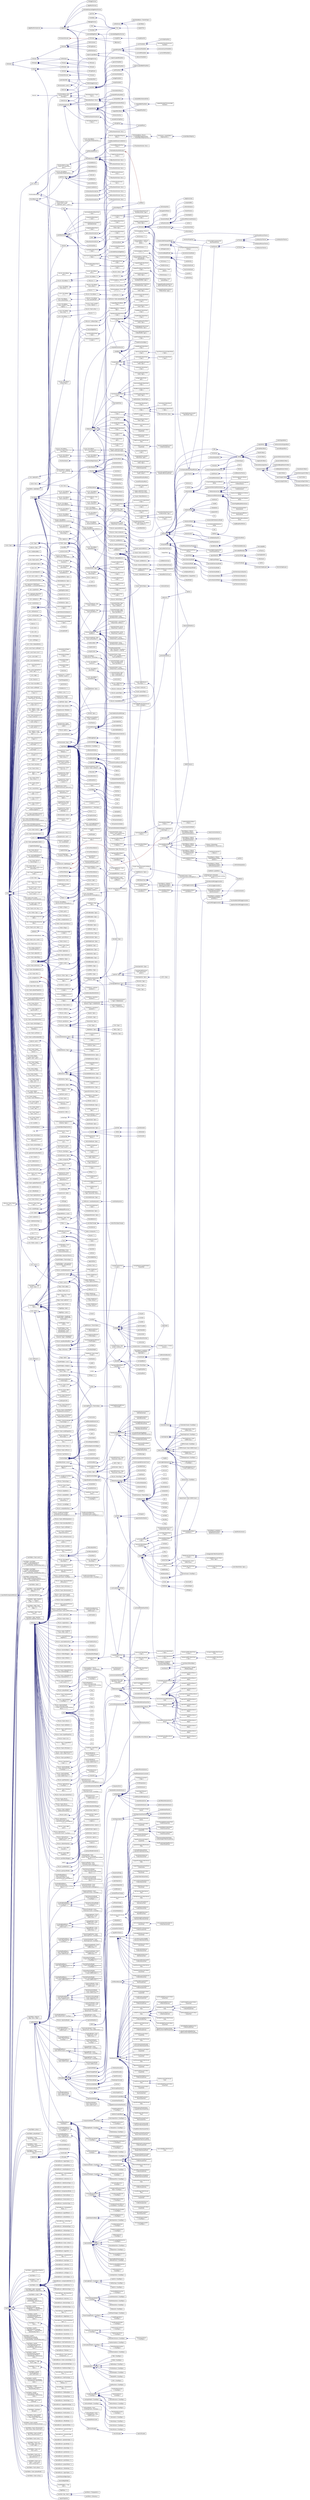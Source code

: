 digraph "Graphical Class Hierarchy"
{
  bgcolor="transparent";
  edge [fontname="Helvetica",fontsize="10",labelfontname="Helvetica",labelfontsize="10"];
  node [fontname="Helvetica",fontsize="10",shape=record];
  rankdir="LR";
  Node1 [label="AC3DsurfaceFormatCore",height=0.2,width=0.4,color="black",URL="$a00012.html",tooltip="Internal class used by the AC3DsurfaceFormat. "];
  Node1 -> Node2 [dir="back",color="midnightblue",fontsize="10",style="solid",fontname="Helvetica"];
  Node2 [label="AC3DsurfaceFormat\<\l Face \>",height=0.2,width=0.4,color="black",URL="$a00011.html",tooltip="Provide a means of reading/writing AC3D format. "];
  Node3 [label="atmBoundaryLayer",height=0.2,width=0.4,color="black",URL="$a00071.html",tooltip="This class provides functions to evaluate the velocity and turbulence distributions appropriate for a..."];
  Node3 -> Node4 [dir="back",color="midnightblue",fontsize="10",style="solid",fontname="Helvetica"];
  Node4 [label="atmBoundaryLayerInletEpsilon\lFvPatchScalarField",height=0.2,width=0.4,color="black",URL="$a00072.html",tooltip="This boundary condition specifies an inlet value for the turbulence dissipation, , appropriate for atmospheric boundary layers. "];
  Node3 -> Node5 [dir="back",color="midnightblue",fontsize="10",style="solid",fontname="Helvetica"];
  Node5 [label="atmBoundaryLayerInletKFv\lPatchScalarField",height=0.2,width=0.4,color="black",URL="$a00073.html",tooltip="This boundary condition specifies an inlet value for the turbulence kinetic energy, , appropriate for atmospheric boundary layers. "];
  Node3 -> Node6 [dir="back",color="midnightblue",fontsize="10",style="solid",fontname="Helvetica"];
  Node6 [label="atmBoundaryLayerInletVelocity\lFvPatchVectorField",height=0.2,width=0.4,color="black",URL="$a00074.html",tooltip="This boundary condition specifies a velocity inlet profile appropriate for atmospheric boundary layer..."];
  Node7 [label="autoPtr\< chemistryReader\l\< ThermoType \> \>",height=0.2,width=0.4,color="black",URL="$a00082.html"];
  Node7 -> Node8 [dir="back",color="midnightblue",fontsize="10",style="solid",fontname="Helvetica"];
  Node8 [label="reactingMixture\< ThermoType \>",height=0.2,width=0.4,color="black",URL="$a02133.html",tooltip="Foam::reactingMixture. "];
  Node8 -> Node9 [dir="back",color="midnightblue",fontsize="10",style="solid",fontname="Helvetica"];
  Node9 [label="singleStepReactingMixture\l\< ThermoType \>",height=0.2,width=0.4,color="black",URL="$a02398.html",tooltip="Single step reacting mixture. "];
  Node10 [label="basicMultiComponentMixture",height=0.2,width=0.4,color="black",URL="$a00105.html",tooltip="Multi-component mixture. "];
  Node10 -> Node11 [dir="back",color="midnightblue",fontsize="10",style="solid",fontname="Helvetica"];
  Node11 [label="basicSpecieMixture",height=0.2,width=0.4,color="black",URL="$a00111.html",tooltip="Specialization of basicMultiComponentMixture for a mixture consisting of a number for molecular speci..."];
  Node11 -> Node12 [dir="back",color="midnightblue",fontsize="10",style="solid",fontname="Helvetica"];
  Node12 [label="basicCombustionMixture",height=0.2,width=0.4,color="black",URL="$a00097.html",tooltip="Specialization of the basicSpecieMixture for combustion. "];
  Node12 -> Node13 [dir="back",color="midnightblue",fontsize="10",style="solid",fontname="Helvetica"];
  Node13 [label="egrMixture\< ThermoType \>",height=0.2,width=0.4,color="black",URL="$a00628.html",tooltip="Foam::egrMixture. "];
  Node12 -> Node14 [dir="back",color="midnightblue",fontsize="10",style="solid",fontname="Helvetica"];
  Node14 [label="homogeneousMixture\l\< ThermoType \>",height=0.2,width=0.4,color="black",URL="$a01024.html",tooltip="Foam::homogeneousMixture. "];
  Node12 -> Node15 [dir="back",color="midnightblue",fontsize="10",style="solid",fontname="Helvetica"];
  Node15 [label="inhomogeneousMixture\l\< ThermoType \>",height=0.2,width=0.4,color="black",URL="$a01110.html",tooltip="Foam::inhomogeneousMixture. "];
  Node12 -> Node16 [dir="back",color="midnightblue",fontsize="10",style="solid",fontname="Helvetica"];
  Node16 [label="veryInhomogeneousMixture\l\< ThermoType \>",height=0.2,width=0.4,color="black",URL="$a02909.html",tooltip="Foam::veryInhomogeneousMixture. "];
  Node11 -> Node17 [dir="back",color="midnightblue",fontsize="10",style="solid",fontname="Helvetica"];
  Node17 [label="multiComponentMixture\l\< ThermoType \>",height=0.2,width=0.4,color="black",URL="$a01577.html",tooltip="Foam::multiComponentMixture. "];
  Node17 -> Node8 [dir="back",color="midnightblue",fontsize="10",style="solid",fontname="Helvetica"];
  Node18 [label="blendedSchemeBaseName",height=0.2,width=0.4,color="grey75"];
  Node18 -> Node19 [dir="back",color="midnightblue",fontsize="10",style="solid",fontname="Helvetica"];
  Node19 [label="blendedSchemeBase\<\l Type \>",height=0.2,width=0.4,color="black",URL="$a00134.html",tooltip="Base class for blended schemes to provide access to the blending factor surface field. "];
  Node19 -> Node20 [dir="back",color="midnightblue",fontsize="10",style="solid",fontname="Helvetica"];
  Node20 [label="blended\< Type \>",height=0.2,width=0.4,color="black",URL="$a00132.html",tooltip="linear/upwind blended differencing scheme. "];
  Node19 -> Node21 [dir="back",color="midnightblue",fontsize="10",style="solid",fontname="Helvetica"];
  Node21 [label="cellCoBlended\< Type \>",height=0.2,width=0.4,color="black",URL="$a00201.html",tooltip="Two-scheme cell-based Courant number based blending differencing scheme. "];
  Node19 -> Node22 [dir="back",color="midnightblue",fontsize="10",style="solid",fontname="Helvetica"];
  Node22 [label="CoBlended\< Type \>",height=0.2,width=0.4,color="black",URL="$a00293.html",tooltip="Two-scheme Courant number based blending differencing scheme. "];
  Node19 -> Node23 [dir="back",color="midnightblue",fontsize="10",style="solid",fontname="Helvetica"];
  Node23 [label="localBlended\< Type \>",height=0.2,width=0.4,color="black",URL="$a01401.html",tooltip="Two-scheme localBlended differencing scheme. "];
  Node24 [label="boundBox",height=0.2,width=0.4,color="black",URL="$a00150.html",tooltip="A bounding box defined in terms of the points at its extremities. "];
  Node24 -> Node25 [dir="back",color="midnightblue",fontsize="10",style="solid",fontname="Helvetica"];
  Node25 [label="treeBoundBox",height=0.2,width=0.4,color="black",URL="$a02758.html",tooltip="Standard boundBox + extra functionality for use in octree. "];
  Node25 -> Node26 [dir="back",color="midnightblue",fontsize="10",style="solid",fontname="Helvetica"];
  Node26 [label="searchableBox",height=0.2,width=0.4,color="black",URL="$a02323.html",tooltip="Searching on bounding box. "];
  Node27 [label="CallbackRegistryName",height=0.2,width=0.4,color="grey75"];
  Node27 -> Node28 [dir="back",color="midnightblue",fontsize="10",style="solid",fontname="Helvetica"];
  Node28 [label="CallbackRegistry\< Callback\lType \>",height=0.2,width=0.4,color="black",URL="$a00192.html",tooltip="Base class with which callbacks are registered. "];
  Node29 [label="cellDistFuncs",height=0.2,width=0.4,color="black",URL="$a00203.html",tooltip="Collection of functions used in wall distance calculation. "];
  Node29 -> Node30 [dir="back",color="midnightblue",fontsize="10",style="solid",fontname="Helvetica"];
  Node30 [label="patchDataWave\< TransferType \>",height=0.2,width=0.4,color="black",URL="$a01826.html",tooltip="Takes a set of patches to start MeshWave from. "];
  Node29 -> Node31 [dir="back",color="midnightblue",fontsize="10",style="solid",fontname="Helvetica"];
  Node31 [label="patchWave",height=0.2,width=0.4,color="black",URL="$a01854.html",tooltip="Takes a set of patches to start MeshWave from. After construction holds distance at cells and distanc..."];
  Node29 -> Node32 [dir="back",color="midnightblue",fontsize="10",style="solid",fontname="Helvetica"];
  Node32 [label="wallDistData\< TransferType \>",height=0.2,width=0.4,color="black",URL="$a02945.html",tooltip="Wall distance calculation. Like wallDist but also transports extra data (template argument)..."];
  Node33 [label="clock",height=0.2,width=0.4,color="black",URL="$a00268.html",tooltip="Read access to the system clock with formatting. "];
  Node33 -> Node34 [dir="back",color="midnightblue",fontsize="10",style="solid",fontname="Helvetica"];
  Node34 [label="Time",height=0.2,width=0.4,color="black",URL="$a02693.html",tooltip="Class to control time during OpenFOAM simulations that is also the top-level objectRegistry. "];
  Node34 -> Node35 [dir="back",color="midnightblue",fontsize="10",style="solid",fontname="Helvetica"];
  Node35 [label="engineTime",height=0.2,width=0.4,color="black",URL="$a00643.html",tooltip="Manage time in terms of engine RPM and crank-angle. "];
  Node36 [label="codedBase",height=0.2,width=0.4,color="black",URL="$a00294.html",tooltip="Base class for function objects and boundary conditions using dynamic code. "];
  Node36 -> Node37 [dir="back",color="midnightblue",fontsize="10",style="solid",fontname="Helvetica"];
  Node37 [label="codedFixedValueFvPatchField\l\< Type \>",height=0.2,width=0.4,color="black",URL="$a00295.html",tooltip="Constructs on-the-fly a new boundary condition (derived from fixedValueFvPatchField) which is then us..."];
  Node36 -> Node38 [dir="back",color="midnightblue",fontsize="10",style="solid",fontname="Helvetica"];
  Node38 [label="codedFixedValuePointPatch\lField\< Type \>",height=0.2,width=0.4,color="black",URL="$a00296.html",tooltip="Constructs on-the-fly a new boundary condition (derived from fixedValuePointPatchField) which is then..."];
  Node36 -> Node39 [dir="back",color="midnightblue",fontsize="10",style="solid",fontname="Helvetica"];
  Node39 [label="codedFunctionObject",height=0.2,width=0.4,color="black",URL="$a00297.html",tooltip="This function object provides a general interface to enable dynamic code compilation. "];
  Node36 -> Node40 [dir="back",color="midnightblue",fontsize="10",style="solid",fontname="Helvetica"];
  Node40 [label="codedMixedFvPatchField\l\< Type \>",height=0.2,width=0.4,color="black",URL="$a00298.html",tooltip="Constructs on-the-fly a new boundary condition (derived from mixedFvPatchField) which is then used to..."];
  Node36 -> Node41 [dir="back",color="midnightblue",fontsize="10",style="solid",fontname="Helvetica"];
  Node41 [label="CodedSource\< Type \>",height=0.2,width=0.4,color="black",URL="$a00299.html"];
  Node42 [label="compressibleTransportModel",height=0.2,width=0.4,color="black",URL="$a00331.html",tooltip="Base-class for all transport models used by the compressible turbulence models. "];
  Node42 -> Node43 [dir="back",color="midnightblue",fontsize="10",style="solid",fontname="Helvetica"];
  Node43 [label="fluidThermo",height=0.2,width=0.4,color="black",URL="$a00855.html",tooltip="Fundamental fluid thermodynamic properties. "];
  Node43 -> Node44 [dir="back",color="midnightblue",fontsize="10",style="solid",fontname="Helvetica"];
  Node44 [label="psiThermo",height=0.2,width=0.4,color="black",URL="$a02057.html",tooltip="Basic thermodynamic properties based on compressibility. "];
  Node44 -> Node45 [dir="back",color="midnightblue",fontsize="10",style="solid",fontname="Helvetica"];
  Node45 [label="multiphaseMixtureThermo",height=0.2,width=0.4,color="black",URL="$a01586.html"];
  Node44 -> Node46 [dir="back",color="midnightblue",fontsize="10",style="solid",fontname="Helvetica"];
  Node46 [label="psiReactionThermo",height=0.2,width=0.4,color="black",URL="$a02056.html",tooltip="Foam::psiReactionThermo. "];
  Node46 -> Node47 [dir="back",color="midnightblue",fontsize="10",style="solid",fontname="Helvetica"];
  Node47 [label="psiuReactionThermo",height=0.2,width=0.4,color="black",URL="$a02060.html",tooltip="Foam::psiuReactionThermo. "];
  Node44 -> Node48 [dir="back",color="midnightblue",fontsize="10",style="solid",fontname="Helvetica"];
  Node48 [label="twoPhaseMixtureThermo",height=0.2,width=0.4,color="black",URL="$a02798.html"];
  Node43 -> Node49 [dir="back",color="midnightblue",fontsize="10",style="solid",fontname="Helvetica"];
  Node49 [label="rhoThermo",height=0.2,width=0.4,color="black",URL="$a02255.html",tooltip="Basic thermodynamic properties based on density. "];
  Node49 -> Node50 [dir="back",color="midnightblue",fontsize="10",style="solid",fontname="Helvetica"];
  Node50 [label="rhoReactionThermo",height=0.2,width=0.4,color="black",URL="$a02254.html",tooltip="Foam::rhoReactionThermo. "];
  Node42 -> Node51 [dir="back",color="midnightblue",fontsize="10",style="solid",fontname="Helvetica"];
  Node51 [label="incompressibleTwoPhaseInteracting\lMixture",height=0.2,width=0.4,color="black",URL="$a01063.html",tooltip="A two-phase incompressible transportModel for interacting phases requiring the direct evaluation of t..."];
  Node52 [label="cpuTime",height=0.2,width=0.4,color="black",URL="$a00430.html",tooltip="Starts timing CPU usage and return elapsed time from start. "];
  Node52 -> Node34 [dir="back",color="midnightblue",fontsize="10",style="solid",fontname="Helvetica"];
  Node53 [label="cyclicAMILduInterfaceField",height=0.2,width=0.4,color="black",URL="$a00472.html",tooltip="Abstract base class for cyclic AMI coupled interfaces. "];
  Node53 -> Node54 [dir="back",color="midnightblue",fontsize="10",style="solid",fontname="Helvetica"];
  Node54 [label="cyclicACMILduInterfaceField",height=0.2,width=0.4,color="black",URL="$a00462.html",tooltip="Abstract base class for cyclic ACMI coupled interfaces. "];
  Node54 -> Node55 [dir="back",color="midnightblue",fontsize="10",style="solid",fontname="Helvetica"];
  Node55 [label="cyclicACMIFvPatchField\l\< Type \>",height=0.2,width=0.4,color="black",URL="$a00457.html",tooltip="This boundary condition enforces a cyclic condition between a pair of boundaries, whereby communicati..."];
  Node54 -> Node56 [dir="back",color="midnightblue",fontsize="10",style="solid",fontname="Helvetica"];
  Node56 [label="cyclicACMIGAMGInterfaceField",height=0.2,width=0.4,color="black",URL="$a00460.html",tooltip="GAMG agglomerated cyclic interface for Arbitrarily Coupled Mesh Interface (ACMI) fields. "];
  Node53 -> Node57 [dir="back",color="midnightblue",fontsize="10",style="solid",fontname="Helvetica"];
  Node57 [label="cyclicAMIFvPatchField\l\< Type \>",height=0.2,width=0.4,color="black",URL="$a00467.html",tooltip="This boundary condition enforces a cyclic condition between a pair of boundaries, whereby communicati..."];
  Node57 -> Node58 [dir="back",color="midnightblue",fontsize="10",style="solid",fontname="Helvetica"];
  Node58 [label="jumpCyclicAMIFvPatchField\l\< Type \>",height=0.2,width=0.4,color="black",URL="$a01245.html",tooltip="This boundary condition provides a base class that enforces a cyclic condition with a specified &#39;jump..."];
  Node58 -> Node59 [dir="back",color="midnightblue",fontsize="10",style="solid",fontname="Helvetica"];
  Node59 [label="fixedJumpAMIFvPatchField\l\< scalar \>",height=0.2,width=0.4,color="black",URL="$a00827.html"];
  Node59 -> Node60 [dir="back",color="midnightblue",fontsize="10",style="solid",fontname="Helvetica"];
  Node60 [label="energyJumpAMIFvPatchScalar\lField",height=0.2,width=0.4,color="black",URL="$a00637.html",tooltip="This boundary condition provides an energy jump condition across a pair of coupled patches with an ar..."];
  Node58 -> Node61 [dir="back",color="midnightblue",fontsize="10",style="solid",fontname="Helvetica"];
  Node61 [label="fixedJumpAMIFvPatchField\l\< Type \>",height=0.2,width=0.4,color="black",URL="$a00827.html",tooltip="This boundary condition provides a jump condition, across non-conformal cyclic path-pairs, employing an arbitraryMeshInterface (AMI). "];
  Node61 -> Node62 [dir="back",color="midnightblue",fontsize="10",style="solid",fontname="Helvetica"];
  Node62 [label="uniformJumpAMIFvPatchField\l\< Type \>",height=0.2,width=0.4,color="black",URL="$a02861.html",tooltip="This boundary condition provides a jump condition, using the cyclicAMI condition as a base..."];
  Node53 -> Node63 [dir="back",color="midnightblue",fontsize="10",style="solid",fontname="Helvetica"];
  Node63 [label="cyclicAMIGAMGInterfaceField",height=0.2,width=0.4,color="black",URL="$a00470.html",tooltip="GAMG agglomerated cyclic interface field. "];
  Node64 [label="cyclicLduInterfaceField",height=0.2,width=0.4,color="black",URL="$a00482.html",tooltip="Abstract base class for cyclic coupled interfaces. "];
  Node64 -> Node65 [dir="back",color="midnightblue",fontsize="10",style="solid",fontname="Helvetica"];
  Node65 [label="cyclicFvPatchField\l\< Type \>",height=0.2,width=0.4,color="black",URL="$a00477.html",tooltip="This boundary condition enforces a cyclic condition between a pair of boundaries. ..."];
  Node65 -> Node66 [dir="back",color="midnightblue",fontsize="10",style="solid",fontname="Helvetica"];
  Node66 [label="cyclicSlipFvPatchField\l\< Type \>",height=0.2,width=0.4,color="black",URL="$a00488.html",tooltip="This boundary condition is a light wrapper around the cyclicFvPatchField condition, providing no new functionality. "];
  Node65 -> Node67 [dir="back",color="midnightblue",fontsize="10",style="solid",fontname="Helvetica"];
  Node67 [label="jumpCyclicFvPatchField\l\< Type \>",height=0.2,width=0.4,color="black",URL="$a01246.html",tooltip="This boundary condition provides a base class for coupled-cyclic conditions with a specified &#39;jump&#39; (..."];
  Node67 -> Node68 [dir="back",color="midnightblue",fontsize="10",style="solid",fontname="Helvetica"];
  Node68 [label="fixedJumpFvPatchField\l\< scalar \>",height=0.2,width=0.4,color="black",URL="$a00828.html"];
  Node68 -> Node69 [dir="back",color="midnightblue",fontsize="10",style="solid",fontname="Helvetica"];
  Node69 [label="energyJumpFvPatchScalarField",height=0.2,width=0.4,color="black",URL="$a00638.html",tooltip="This boundary condition provides an energy jump condition across a pair of coupled patches..."];
  Node68 -> Node70 [dir="back",color="midnightblue",fontsize="10",style="solid",fontname="Helvetica"];
  Node70 [label="porousBafflePressureFvPatch\lField\< Type \>",height=0.2,width=0.4,color="black",URL="$a01980.html",tooltip="This boundary condition provides a jump condition, using the cyclic condition as a base..."];
  Node67 -> Node71 [dir="back",color="midnightblue",fontsize="10",style="solid",fontname="Helvetica"];
  Node71 [label="fixedJumpFvPatchField\l\< Type \>",height=0.2,width=0.4,color="black",URL="$a00828.html",tooltip="This boundary condition provides a jump condition, using the cyclic condition as a base..."];
  Node71 -> Node72 [dir="back",color="midnightblue",fontsize="10",style="solid",fontname="Helvetica"];
  Node72 [label="uniformJumpFvPatchField\l\< Type \>",height=0.2,width=0.4,color="black",URL="$a02862.html",tooltip="This boundary condition provides a jump condition, using the cyclic condition as a base..."];
  Node72 -> Node73 [dir="back",color="midnightblue",fontsize="10",style="solid",fontname="Helvetica"];
  Node73 [label="fanFvPatchField\< Type \>",height=0.2,width=0.4,color="black",URL="$a00750.html",tooltip="This boundary condition provides a jump condition, using the cyclic condition as a base..."];
  Node65 -> Node74 [dir="back",color="midnightblue",fontsize="10",style="solid",fontname="Helvetica"];
  Node74 [label="nonuniformTransformCyclic\lFvPatchField\< Type \>",height=0.2,width=0.4,color="black",URL="$a01663.html",tooltip="This boundary condition enforces a cyclic condition between a pair of boundaries, incorporating a non..."];
  Node64 -> Node75 [dir="back",color="midnightblue",fontsize="10",style="solid",fontname="Helvetica"];
  Node75 [label="cyclicGAMGInterfaceField",height=0.2,width=0.4,color="black",URL="$a00480.html",tooltip="GAMG agglomerated cyclic interface field. "];
  Node76 [label="dictionaryName",height=0.2,width=0.4,color="black",URL="$a00529.html"];
  Node76 -> Node77 [dir="back",color="midnightblue",fontsize="10",style="solid",fontname="Helvetica"];
  Node77 [label="dictionary",height=0.2,width=0.4,color="black",URL="$a00526.html",tooltip="A list of keyword definitions, which are a keyword followed by any number of values (e..."];
  Node77 -> Node78 [dir="back",color="midnightblue",fontsize="10",style="solid",fontname="Helvetica"];
  Node78 [label="cellShapeControl",height=0.2,width=0.4,color="black",URL="$a00222.html"];
  Node77 -> Node79 [dir="back",color="midnightblue",fontsize="10",style="solid",fontname="Helvetica"];
  Node79 [label="cellSizeFunction",height=0.2,width=0.4,color="black",URL="$a00227.html",tooltip="Abstract base class for specifying target cell sizes. "];
  Node79 -> Node80 [dir="back",color="midnightblue",fontsize="10",style="solid",fontname="Helvetica"];
  Node80 [label="linearDistance",height=0.2,width=0.4,color="black",URL="$a01364.html"];
  Node79 -> Node81 [dir="back",color="midnightblue",fontsize="10",style="solid",fontname="Helvetica"];
  Node81 [label="linearSpatial",height=0.2,width=0.4,color="black",URL="$a01370.html"];
  Node79 -> Node82 [dir="back",color="midnightblue",fontsize="10",style="solid",fontname="Helvetica"];
  Node82 [label="surfaceOffsetLinearDistance",height=0.2,width=0.4,color="black",URL="$a02573.html"];
  Node79 -> Node83 [dir="back",color="midnightblue",fontsize="10",style="solid",fontname="Helvetica"];
  Node83 [label="uniform",height=0.2,width=0.4,color="black",URL="$a02848.html",tooltip="Uniform/equally-weighted distribution model. "];
  Node79 -> Node84 [dir="back",color="midnightblue",fontsize="10",style="solid",fontname="Helvetica"];
  Node84 [label="uniformDistance",height=0.2,width=0.4,color="black",URL="$a02852.html"];
  Node77 -> Node85 [dir="back",color="midnightblue",fontsize="10",style="solid",fontname="Helvetica"];
  Node85 [label="dictionaryEntry",height=0.2,width=0.4,color="black",URL="$a00528.html",tooltip="A keyword and a list of tokens is a &#39;dictionaryEntry&#39;. "];
  Node77 -> Node86 [dir="back",color="midnightblue",fontsize="10",style="solid",fontname="Helvetica"];
  Node86 [label="doxygenXmlParser",height=0.2,width=0.4,color="black",URL="$a00579.html",tooltip="Parser for doxygen XML. "];
  Node77 -> Node87 [dir="back",color="midnightblue",fontsize="10",style="solid",fontname="Helvetica"];
  Node87 [label="faceAreaWeightModel",height=0.2,width=0.4,color="black",URL="$a00723.html",tooltip="Abstract base class for providing faceAreaWeight values to the cell motion controller based on an arg..."];
  Node87 -> Node88 [dir="back",color="midnightblue",fontsize="10",style="solid",fontname="Helvetica"];
  Node88 [label="piecewiseLinearRamp",height=0.2,width=0.4,color="black",URL="$a01887.html",tooltip="A linear ramp between 0 and 1 with definable start and end points. "];
  Node77 -> Node89 [dir="back",color="midnightblue",fontsize="10",style="solid",fontname="Helvetica"];
  Node89 [label="fieldDictionary",height=0.2,width=0.4,color="black",URL="$a00764.html",tooltip="Read field as dictionary (without mesh). "];
  Node77 -> Node90 [dir="back",color="midnightblue",fontsize="10",style="solid",fontname="Helvetica"];
  Node90 [label="initialPointsMethod",height=0.2,width=0.4,color="black",URL="$a01111.html",tooltip="Abstract base class for generating initial points for a conformalVoronoiMesh. "];
  Node90 -> Node91 [dir="back",color="midnightblue",fontsize="10",style="solid",fontname="Helvetica"];
  Node91 [label="autoDensity",height=0.2,width=0.4,color="black",URL="$a00080.html",tooltip="Choose random points inside the domain and place them with a probability proportional to the target d..."];
  Node90 -> Node92 [dir="back",color="midnightblue",fontsize="10",style="solid",fontname="Helvetica"];
  Node92 [label="bodyCentredCubic",height=0.2,width=0.4,color="black",URL="$a00142.html",tooltip="Generate a BCC lattice of points inside the surfaces to be conformed to of the conformalVoronoiMesh. "];
  Node90 -> Node93 [dir="back",color="midnightblue",fontsize="10",style="solid",fontname="Helvetica"];
  Node93 [label="faceCentredCubic",height=0.2,width=0.4,color="black",URL="$a00725.html",tooltip="Generate an FCC lattice of points inside the surfaces to be conformed to of the conformalVoronoiMesh..."];
  Node90 -> Node94 [dir="back",color="midnightblue",fontsize="10",style="solid",fontname="Helvetica"];
  Node94 [label="pointFile",height=0.2,width=0.4,color="black",URL="$a01919.html",tooltip="Inserts points at locations specified in a pointFile into the surfaces to be conformed to of the conf..."];
  Node90 -> Node95 [dir="back",color="midnightblue",fontsize="10",style="solid",fontname="Helvetica"];
  Node95 [label="rayShooting",height=0.2,width=0.4,color="black",URL="$a02129.html"];
  Node90 -> Node96 [dir="back",color="midnightblue",fontsize="10",style="solid",fontname="Helvetica"];
  Node96 [label="uniformGrid",height=0.2,width=0.4,color="black",URL="$a02857.html",tooltip="Generate a uniform grid of points inside the surfaces to be conformed to of the conformalVoronoiMesh..."];
  Node77 -> Node97 [dir="back",color="midnightblue",fontsize="10",style="solid",fontname="Helvetica"];
  Node97 [label="IOdictionary",height=0.2,width=0.4,color="black",URL="$a01188.html",tooltip="IOdictionary is derived from dictionary and IOobject to give the dictionary automatic IO functionalit..."];
  Node97 -> Node98 [dir="back",color="midnightblue",fontsize="10",style="solid",fontname="Helvetica"];
  Node98 [label="basicChemistryModel",height=0.2,width=0.4,color="black",URL="$a00096.html",tooltip="Base class for chemistry models. "];
  Node98 -> Node99 [dir="back",color="midnightblue",fontsize="10",style="solid",fontname="Helvetica"];
  Node99 [label="basicSolidChemistryModel",height=0.2,width=0.4,color="black",URL="$a00110.html",tooltip="Chemistry model for solid thermodynamics. "];
  Node98 -> Node100 [dir="back",color="midnightblue",fontsize="10",style="solid",fontname="Helvetica"];
  Node100 [label="psiChemistryModel",height=0.2,width=0.4,color="black",URL="$a02053.html",tooltip="Chemistry model for compressibility-based thermodynamics. "];
  Node98 -> Node101 [dir="back",color="midnightblue",fontsize="10",style="solid",fontname="Helvetica"];
  Node101 [label="rhoChemistryModel",height=0.2,width=0.4,color="black",URL="$a02249.html",tooltip="Chemistry model for density-based thermodynamics. "];
  Node97 -> Node102 [dir="back",color="midnightblue",fontsize="10",style="solid",fontname="Helvetica"];
  Node102 [label="basicThermo",height=0.2,width=0.4,color="black",URL="$a00118.html",tooltip="Abstract base-class for fluid and solid thermodynamic properties. "];
  Node102 -> Node43 [dir="back",color="midnightblue",fontsize="10",style="solid",fontname="Helvetica"];
  Node102 -> Node103 [dir="back",color="midnightblue",fontsize="10",style="solid",fontname="Helvetica"];
  Node103 [label="solidThermo",height=0.2,width=0.4,color="black",URL="$a02453.html",tooltip="Fundamental solid thermodynamic properties. "];
  Node103 -> Node104 [dir="back",color="midnightblue",fontsize="10",style="solid",fontname="Helvetica"];
  Node104 [label="solidReactionThermo",height=0.2,width=0.4,color="black",URL="$a02452.html",tooltip="Foam::solidReactionThermo. "];
  Node97 -> Node105 [dir="back",color="midnightblue",fontsize="10",style="solid",fontname="Helvetica"];
  Node105 [label="combustionModel",height=0.2,width=0.4,color="black",URL="$a00312.html",tooltip="Base class for combustion models. "];
  Node105 -> Node106 [dir="back",color="midnightblue",fontsize="10",style="solid",fontname="Helvetica"];
  Node106 [label="psiCombustionModel",height=0.2,width=0.4,color="black",URL="$a02054.html"];
  Node106 -> Node107 [dir="back",color="midnightblue",fontsize="10",style="solid",fontname="Helvetica"];
  Node107 [label="psiChemistryCombustion",height=0.2,width=0.4,color="black",URL="$a02052.html"];
  Node106 -> Node108 [dir="back",color="midnightblue",fontsize="10",style="solid",fontname="Helvetica"];
  Node108 [label="psiThermoCombustion",height=0.2,width=0.4,color="black",URL="$a02058.html"];
  Node105 -> Node109 [dir="back",color="midnightblue",fontsize="10",style="solid",fontname="Helvetica"];
  Node109 [label="rhoCombustionModel",height=0.2,width=0.4,color="black",URL="$a02250.html"];
  Node109 -> Node110 [dir="back",color="midnightblue",fontsize="10",style="solid",fontname="Helvetica"];
  Node110 [label="rhoChemistryCombustion",height=0.2,width=0.4,color="black",URL="$a02248.html"];
  Node109 -> Node111 [dir="back",color="midnightblue",fontsize="10",style="solid",fontname="Helvetica"];
  Node111 [label="rhoThermoCombustion",height=0.2,width=0.4,color="black",URL="$a02256.html"];
  Node97 -> Node112 [dir="back",color="midnightblue",fontsize="10",style="solid",fontname="Helvetica"];
  Node112 [label="data",height=0.2,width=0.4,color="black",URL="$a00503.html",tooltip="Database for solution data, solver performance and other reduced data. "];
  Node112 -> Node113 [dir="back",color="midnightblue",fontsize="10",style="solid",fontname="Helvetica"];
  Node113 [label="fvMesh",height=0.2,width=0.4,color="black",URL="$a00885.html",tooltip="Mesh data needed to do the Finite Volume discretisation. "];
  Node113 -> Node114 [dir="back",color="midnightblue",fontsize="10",style="solid",fontname="Helvetica"];
  Node114 [label="domainDecomposition",height=0.2,width=0.4,color="black",URL="$a00576.html",tooltip="Automatic domain decomposition class for finite-volume meshes. "];
  Node113 -> Node115 [dir="back",color="midnightblue",fontsize="10",style="solid",fontname="Helvetica"];
  Node115 [label="dynamicFvMesh",height=0.2,width=0.4,color="black",URL="$a00602.html",tooltip="Abstract base class for geometry and/or topology changing fvMesh. "];
  Node115 -> Node116 [dir="back",color="midnightblue",fontsize="10",style="solid",fontname="Helvetica"];
  Node116 [label="dynamicInkJetFvMesh",height=0.2,width=0.4,color="black",URL="$a00605.html",tooltip="Mesh motion specifically for the \"pumping\" system of an ink-jet injector. "];
  Node115 -> Node117 [dir="back",color="midnightblue",fontsize="10",style="solid",fontname="Helvetica"];
  Node117 [label="dynamicMotionSolverFvMesh",height=0.2,width=0.4,color="black",URL="$a00609.html",tooltip="The dynamicMotionSolverFvMesh. "];
  Node115 -> Node118 [dir="back",color="midnightblue",fontsize="10",style="solid",fontname="Helvetica"];
  Node118 [label="dynamicRefineFvMesh",height=0.2,width=0.4,color="black",URL="$a00610.html",tooltip="A fvMesh with built-in refinement. "];
  Node115 -> Node119 [dir="back",color="midnightblue",fontsize="10",style="solid",fontname="Helvetica"];
  Node119 [label="multiSolidBodyMotionFvMesh",height=0.2,width=0.4,color="black",URL="$a01594.html",tooltip="Solid-body motion of the mesh specified by a run-time selectable motion function. ..."];
  Node115 -> Node120 [dir="back",color="midnightblue",fontsize="10",style="solid",fontname="Helvetica"];
  Node120 [label="solidBodyMotionFvMesh",height=0.2,width=0.4,color="black",URL="$a02442.html",tooltip="Solid-body motion of the mesh specified by a run-time selectable motion function. ..."];
  Node115 -> Node121 [dir="back",color="midnightblue",fontsize="10",style="solid",fontname="Helvetica"];
  Node121 [label="staticFvMesh",height=0.2,width=0.4,color="black",URL="$a02521.html",tooltip="Foam::staticFvMesh. "];
  Node115 -> Node122 [dir="back",color="midnightblue",fontsize="10",style="solid",fontname="Helvetica"];
  Node122 [label="topoChangerFvMesh",height=0.2,width=0.4,color="black",URL="$a02722.html",tooltip="Abstract base class for a topology changing fvMesh. "];
  Node122 -> Node123 [dir="back",color="midnightblue",fontsize="10",style="solid",fontname="Helvetica"];
  Node123 [label="linearValveFvMesh",height=0.2,width=0.4,color="black",URL="$a01375.html",tooltip="A sliding linear valve. "];
  Node122 -> Node124 [dir="back",color="midnightblue",fontsize="10",style="solid",fontname="Helvetica"];
  Node124 [label="linearValveLayersFvMesh",height=0.2,width=0.4,color="black",URL="$a01376.html",tooltip="A sliding linear valve with layers. "];
  Node122 -> Node125 [dir="back",color="midnightblue",fontsize="10",style="solid",fontname="Helvetica"];
  Node125 [label="mixerFvMesh",height=0.2,width=0.4,color="black",URL="$a01550.html",tooltip="A rotating slider mesh. "];
  Node122 -> Node126 [dir="back",color="midnightblue",fontsize="10",style="solid",fontname="Helvetica"];
  Node126 [label="movingConeTopoFvMesh",height=0.2,width=0.4,color="black",URL="$a01570.html",tooltip="Sample topoChangerFvMesh that moves an object in x direction and introduces/removes layers..."];
  Node122 -> Node127 [dir="back",color="midnightblue",fontsize="10",style="solid",fontname="Helvetica"];
  Node127 [label="rawTopoChangerFvMesh",height=0.2,width=0.4,color="black",URL="$a02127.html",tooltip="topoChangerFvMesh without any added functionality. "];
  Node113 -> Node128 [dir="back",color="midnightblue",fontsize="10",style="solid",fontname="Helvetica"];
  Node128 [label="engineMesh",height=0.2,width=0.4,color="black",URL="$a00641.html",tooltip="Foam::engineMesh. "];
  Node128 -> Node129 [dir="back",color="midnightblue",fontsize="10",style="solid",fontname="Helvetica"];
  Node129 [label="fvMotionSolverEngineMesh",height=0.2,width=0.4,color="black",URL="$a00894.html",tooltip="Foam::fvMotionSolverEngineMesh. "];
  Node128 -> Node130 [dir="back",color="midnightblue",fontsize="10",style="solid",fontname="Helvetica"];
  Node130 [label="layeredEngineMesh",height=0.2,width=0.4,color="black",URL="$a01299.html",tooltip="Foam::layeredEngineMesh. "];
  Node128 -> Node131 [dir="back",color="midnightblue",fontsize="10",style="solid",fontname="Helvetica"];
  Node131 [label="staticEngineMesh",height=0.2,width=0.4,color="black",URL="$a02520.html",tooltip="Foam::staticEngineMesh. "];
  Node113 -> Node132 [dir="back",color="midnightblue",fontsize="10",style="solid",fontname="Helvetica"];
  Node132 [label="extrudePatchMesh",height=0.2,width=0.4,color="black",URL="$a00718.html",tooltip="Mesh at a patch created on the fly. The following entry should be used on the field boundary dictiona..."];
  Node113 -> Node133 [dir="back",color="midnightblue",fontsize="10",style="solid",fontname="Helvetica"];
  Node133 [label="fluentFvMesh",height=0.2,width=0.4,color="black",URL="$a00854.html"];
  Node113 -> Node134 [dir="back",color="midnightblue",fontsize="10",style="solid",fontname="Helvetica"];
  Node134 [label="mirrorFvMesh",height=0.2,width=0.4,color="black",URL="$a01544.html"];
  Node113 -> Node135 [dir="back",color="midnightblue",fontsize="10",style="solid",fontname="Helvetica"];
  Node135 [label="singleCellFvMesh",height=0.2,width=0.4,color="black",URL="$a02388.html",tooltip="fvMesh as subset of other mesh. Consists of one cell and all original bounday faces. Useful when manipulating boundary data. Single internal cell only needed to be able to manipulate in a standard way. "];
  Node97 -> Node136 [dir="back",color="midnightblue",fontsize="10",style="solid",fontname="Helvetica"];
  Node136 [label="decompositionModel",height=0.2,width=0.4,color="black",URL="$a00508.html",tooltip="MeshObject wrapper of decompositionMethod. "];
  Node97 -> Node137 [dir="back",color="midnightblue",fontsize="10",style="solid",fontname="Helvetica"];
  Node137 [label="options",height=0.2,width=0.4,color="black",URL="$a01757.html",tooltip="Finite-volume options. "];
  Node97 -> Node138 [dir="back",color="midnightblue",fontsize="10",style="solid",fontname="Helvetica"];
  Node138 [label="fvSchemes",height=0.2,width=0.4,color="black",URL="$a00900.html",tooltip="Selector class for finite volume differencing schemes. fvMesh is derived from fvShemes so that all fi..."];
  Node138 -> Node113 [dir="back",color="midnightblue",fontsize="10",style="solid",fontname="Helvetica"];
  Node97 -> Node139 [dir="back",color="midnightblue",fontsize="10",style="solid",fontname="Helvetica"];
  Node139 [label="incompressibleThreePhase\lMixture",height=0.2,width=0.4,color="black",URL="$a01060.html"];
  Node139 -> Node140 [dir="back",color="midnightblue",fontsize="10",style="solid",fontname="Helvetica"];
  Node140 [label="immiscibleIncompressible\lThreePhaseMixture",height=0.2,width=0.4,color="black",URL="$a01050.html",tooltip="An immiscible incompressible two-phase mixture transport model. "];
  Node97 -> Node51 [dir="back",color="midnightblue",fontsize="10",style="solid",fontname="Helvetica"];
  Node97 -> Node141 [dir="back",color="midnightblue",fontsize="10",style="solid",fontname="Helvetica"];
  Node141 [label="incompressibleTwoPhaseMixture",height=0.2,width=0.4,color="black",URL="$a01064.html",tooltip="A two-phase incompressible transportModel. "];
  Node141 -> Node142 [dir="back",color="midnightblue",fontsize="10",style="solid",fontname="Helvetica"];
  Node142 [label="immiscibleIncompressible\lTwoPhaseMixture",height=0.2,width=0.4,color="black",URL="$a01051.html",tooltip="An immiscible incompressible two-phase mixture transport model. "];
  Node141 -> Node143 [dir="back",color="midnightblue",fontsize="10",style="solid",fontname="Helvetica"];
  Node143 [label="phaseChangeTwoPhaseMixture",height=0.2,width=0.4,color="black",URL="$a01873.html"];
  Node143 -> Node144 [dir="back",color="midnightblue",fontsize="10",style="solid",fontname="Helvetica"];
  Node144 [label="Kunz",height=0.2,width=0.4,color="black",URL="$a01273.html",tooltip="Kunz cavitation model slightly modified so that the condensation term is switched off when the pressu..."];
  Node143 -> Node145 [dir="back",color="midnightblue",fontsize="10",style="solid",fontname="Helvetica"];
  Node145 [label="Merkle",height=0.2,width=0.4,color="black",URL="$a01494.html",tooltip="Merkle cavitation model. "];
  Node143 -> Node146 [dir="back",color="midnightblue",fontsize="10",style="solid",fontname="Helvetica"];
  Node146 [label="SchnerrSauer",height=0.2,width=0.4,color="black",URL="$a02317.html",tooltip="SchnerrSauer cavitation model. "];
  Node97 -> Node147 [dir="back",color="midnightblue",fontsize="10",style="solid",fontname="Helvetica"];
  Node147 [label="IOMRFZoneList",height=0.2,width=0.4,color="black",URL="$a01194.html",tooltip="List of MRF zones with IO functionality. MRF zones are specified by a list of dictionary entries..."];
  Node97 -> Node148 [dir="back",color="midnightblue",fontsize="10",style="solid",fontname="Helvetica"];
  Node148 [label="IOOutputFilter\< OutputFilter \>",height=0.2,width=0.4,color="black",URL="$a01197.html",tooltip="IOdictionary wrapper around OutputFilter to allow them to read from their associated dictionaries..."];
  Node97 -> Node149 [dir="back",color="midnightblue",fontsize="10",style="solid",fontname="Helvetica"];
  Node149 [label="IOporosityModelList",height=0.2,width=0.4,color="black",URL="$a01198.html",tooltip="List of porosity models with IO functionality. "];
  Node97 -> Node150 [dir="back",color="midnightblue",fontsize="10",style="solid",fontname="Helvetica"];
  Node150 [label="motionSolver",height=0.2,width=0.4,color="black",URL="$a01568.html",tooltip="Virtual base class for mesh motion solver. "];
  Node150 -> Node151 [dir="back",color="midnightblue",fontsize="10",style="solid",fontname="Helvetica"];
  Node151 [label="componentDisplacementMotion\lSolver",height=0.2,width=0.4,color="black",URL="$a00322.html",tooltip="Virtual base class for displacement motion solver. "];
  Node151 -> Node152 [dir="back",color="midnightblue",fontsize="10",style="solid",fontname="Helvetica"];
  Node152 [label="displacementComponentLaplacian\lFvMotionSolver",height=0.2,width=0.4,color="black",URL="$a00550.html",tooltip="Mesh motion solver for an fvMesh. Based on solving the cell-centre Laplacian for the given component ..."];
  Node150 -> Node153 [dir="back",color="midnightblue",fontsize="10",style="solid",fontname="Helvetica"];
  Node153 [label="componentVelocityMotionSolver",height=0.2,width=0.4,color="black",URL="$a00324.html",tooltip="Virtual base class for velocity motion solver. "];
  Node153 -> Node154 [dir="back",color="midnightblue",fontsize="10",style="solid",fontname="Helvetica"];
  Node154 [label="velocityComponentLaplacian\lFvMotionSolver",height=0.2,width=0.4,color="black",URL="$a02905.html",tooltip="Mesh motion solver for an fvMesh. Based on solving the cell-centre Laplacian for the given component ..."];
  Node150 -> Node155 [dir="back",color="midnightblue",fontsize="10",style="solid",fontname="Helvetica"];
  Node155 [label="displacementMotionSolver",height=0.2,width=0.4,color="black",URL="$a00555.html",tooltip="Virtual base class for displacement motion solver. "];
  Node155 -> Node156 [dir="back",color="midnightblue",fontsize="10",style="solid",fontname="Helvetica"];
  Node156 [label="displacementInterpolation\lMotionSolver",height=0.2,width=0.4,color="black",URL="$a00551.html",tooltip="Mesh motion solver for an fvMesh. "];
  Node155 -> Node157 [dir="back",color="midnightblue",fontsize="10",style="solid",fontname="Helvetica"];
  Node157 [label="displacementLaplacianFvMotion\lSolver",height=0.2,width=0.4,color="black",URL="$a00552.html",tooltip="Mesh motion solver for an fvMesh. Based on solving the cell-centre Laplacian for the motion displacem..."];
  Node155 -> Node158 [dir="back",color="midnightblue",fontsize="10",style="solid",fontname="Helvetica"];
  Node158 [label="displacementLayeredMotion\lMotionSolver",height=0.2,width=0.4,color="black",URL="$a00553.html",tooltip="Mesh motion solver for an (multi-block) extruded fvMesh. Gets given the structure of the mesh blocks ..."];
  Node155 -> Node159 [dir="back",color="midnightblue",fontsize="10",style="solid",fontname="Helvetica"];
  Node159 [label="displacementMeshMoverMotion\lSolver",height=0.2,width=0.4,color="black",URL="$a00554.html",tooltip="Mesh motion solver for an fvMesh. Based on solving the cell-centre Laplacian for the motion displacem..."];
  Node155 -> Node160 [dir="back",color="midnightblue",fontsize="10",style="solid",fontname="Helvetica"];
  Node160 [label="displacementSBRStressFvMotion\lSolver",height=0.2,width=0.4,color="black",URL="$a00556.html",tooltip="Mesh motion solver for an fvMesh. Based on solving the cell-centre solid-body rotation stress equatio..."];
  Node155 -> Node161 [dir="back",color="midnightblue",fontsize="10",style="solid",fontname="Helvetica"];
  Node161 [label="rigidBodyMeshMotion",height=0.2,width=0.4,color="black",URL="$a02261.html",tooltip="Rigid-body mesh motion solver for fvMesh. "];
  Node155 -> Node162 [dir="back",color="midnightblue",fontsize="10",style="solid",fontname="Helvetica"];
  Node162 [label="sixDoFRigidBodyMotionSolver",height=0.2,width=0.4,color="black",URL="$a02403.html",tooltip="6-DoF solid-body mesh motion solver for an fvMesh. "];
  Node150 -> Node163 [dir="back",color="midnightblue",fontsize="10",style="solid",fontname="Helvetica"];
  Node163 [label="velocityMotionSolver",height=0.2,width=0.4,color="black",URL="$a02907.html",tooltip="Virtual base class for velocity motion solver. "];
  Node163 -> Node164 [dir="back",color="midnightblue",fontsize="10",style="solid",fontname="Helvetica"];
  Node164 [label="velocityLaplacianFvMotion\lSolver",height=0.2,width=0.4,color="black",URL="$a02906.html",tooltip="Mesh motion solver for an fvMesh. Based on solving the cell-centre Laplacian for the motion velocity..."];
  Node97 -> Node165 [dir="back",color="midnightblue",fontsize="10",style="solid",fontname="Helvetica"];
  Node165 [label="multiphaseMixture",height=0.2,width=0.4,color="black",URL="$a01585.html",tooltip="Incompressible multi-phase mixture with built in solution for the phase fractions with interface comp..."];
  Node97 -> Node166 [dir="back",color="midnightblue",fontsize="10",style="solid",fontname="Helvetica"];
  Node166 [label="multiphaseSystem",height=0.2,width=0.4,color="black",URL="$a01587.html",tooltip="Incompressible multi-phase mixture with built in solution for the phase fractions with interface comp..."];
  Node97 -> Node167 [dir="back",color="midnightblue",fontsize="10",style="solid",fontname="Helvetica"];
  Node167 [label="phaseSystem",height=0.2,width=0.4,color="black",URL="$a01884.html",tooltip="Class to represent a system of phases and model interfacial transfers between them. "];
  Node167 -> Node166 [dir="back",color="midnightblue",fontsize="10",style="solid",fontname="Helvetica"];
  Node167 -> Node168 [dir="back",color="midnightblue",fontsize="10",style="solid",fontname="Helvetica"];
  Node168 [label="twoPhaseSystem",height=0.2,width=0.4,color="black",URL="$a02799.html",tooltip="Class which solves the volume fraction equations for two phases. "];
  Node97 -> Node169 [dir="back",color="midnightblue",fontsize="10",style="solid",fontname="Helvetica"];
  Node169 [label="radiationModel",height=0.2,width=0.4,color="black",URL="$a02111.html",tooltip="Top level model for radiation modelling. "];
  Node169 -> Node170 [dir="back",color="midnightblue",fontsize="10",style="solid",fontname="Helvetica"];
  Node170 [label="fvDOM",height=0.2,width=0.4,color="black",URL="$a00881.html",tooltip="Finite Volume Discrete Ordinates Method. Solves the RTE equation for n directions in a participating ..."];
  Node169 -> Node171 [dir="back",color="midnightblue",fontsize="10",style="solid",fontname="Helvetica"];
  Node171 [label="noRadiation",height=0.2,width=0.4,color="black",URL="$a01680.html",tooltip="No radiation - does nothing to energy equation source terms (returns zeros) "];
  Node169 -> Node172 [dir="back",color="midnightblue",fontsize="10",style="solid",fontname="Helvetica"];
  Node172 [label="opaqueSolid",height=0.2,width=0.4,color="black",URL="$a01751.html",tooltip="Radiation for solid opaque solids - does nothing to energy equation source terms (returns zeros) but ..."];
  Node169 -> Node173 [dir="back",color="midnightblue",fontsize="10",style="solid",fontname="Helvetica"];
  Node173 [label="P1",height=0.2,width=0.4,color="black",URL="$a01792.html",tooltip="Works well for combustion applications where optical thickness, tau is large, i.e. tau = a*L > 3 (L = distance between objects) "];
  Node169 -> Node174 [dir="back",color="midnightblue",fontsize="10",style="solid",fontname="Helvetica"];
  Node174 [label="viewFactor",height=0.2,width=0.4,color="black",URL="$a02910.html",tooltip="View factor radiation model. The system solved is: C q = b where: Cij = deltaij/Ej - (1/Ej - 1)Fij q ..."];
  Node97 -> Node175 [dir="back",color="midnightblue",fontsize="10",style="solid",fontname="Helvetica"];
  Node175 [label="regionModel",height=0.2,width=0.4,color="black",URL="$a02186.html"];
  Node175 -> Node176 [dir="back",color="midnightblue",fontsize="10",style="solid",fontname="Helvetica"];
  Node176 [label="regionModel1D",height=0.2,width=0.4,color="black",URL="$a02189.html"];
  Node176 -> Node177 [dir="back",color="midnightblue",fontsize="10",style="solid",fontname="Helvetica"];
  Node177 [label="pyrolysisModel",height=0.2,width=0.4,color="black",URL="$a02091.html",tooltip="Base class for pyrolysis models. "];
  Node177 -> Node178 [dir="back",color="midnightblue",fontsize="10",style="solid",fontname="Helvetica"];
  Node178 [label="noPyrolysis",height=0.2,width=0.4,color="black",URL="$a01679.html"];
  Node177 -> Node179 [dir="back",color="midnightblue",fontsize="10",style="solid",fontname="Helvetica"];
  Node179 [label="reactingOneDim",height=0.2,width=0.4,color="black",URL="$a02141.html"];
  Node176 -> Node180 [dir="back",color="midnightblue",fontsize="10",style="solid",fontname="Helvetica"];
  Node180 [label="thermalBaffleModel",height=0.2,width=0.4,color="black",URL="$a02667.html"];
  Node180 -> Node181 [dir="back",color="midnightblue",fontsize="10",style="solid",fontname="Helvetica"];
  Node181 [label="noThermo",height=0.2,width=0.4,color="black",URL="$a01695.html"];
  Node180 -> Node182 [dir="back",color="midnightblue",fontsize="10",style="solid",fontname="Helvetica"];
  Node182 [label="thermalBaffle",height=0.2,width=0.4,color="black",URL="$a02663.html"];
  Node175 -> Node183 [dir="back",color="midnightblue",fontsize="10",style="solid",fontname="Helvetica"];
  Node183 [label="singleLayerRegion",height=0.2,width=0.4,color="black",URL="$a02391.html"];
  Node183 -> Node184 [dir="back",color="midnightblue",fontsize="10",style="solid",fontname="Helvetica"];
  Node184 [label="surfaceFilmModel",height=0.2,width=0.4,color="black",URL="$a02561.html",tooltip="Base class for surface film models. "];
  Node184 -> Node185 [dir="back",color="midnightblue",fontsize="10",style="solid",fontname="Helvetica"];
  Node185 [label="kinematicSingleLayer",height=0.2,width=0.4,color="black",URL="$a01258.html"];
  Node185 -> Node186 [dir="back",color="midnightblue",fontsize="10",style="solid",fontname="Helvetica"];
  Node186 [label="thermoSingleLayer",height=0.2,width=0.4,color="black",URL="$a02685.html"];
  Node184 -> Node187 [dir="back",color="midnightblue",fontsize="10",style="solid",fontname="Helvetica"];
  Node187 [label="noFilm",height=0.2,width=0.4,color="black",URL="$a01640.html"];
  Node97 -> Node188 [dir="back",color="midnightblue",fontsize="10",style="solid",fontname="Helvetica"];
  Node188 [label="singlePhaseTransportModel",height=0.2,width=0.4,color="black",URL="$a02394.html",tooltip="A simple single-phase transport model based on viscosityModel. "];
  Node97 -> Node189 [dir="back",color="midnightblue",fontsize="10",style="solid",fontname="Helvetica"];
  Node189 [label="solution",height=0.2,width=0.4,color="black",URL="$a02454.html",tooltip="Selector class for relaxation factors, solver type and solution. "];
  Node189 -> Node190 [dir="back",color="midnightblue",fontsize="10",style="solid",fontname="Helvetica"];
  Node190 [label="fvSolution",height=0.2,width=0.4,color="black",URL="$a00901.html",tooltip="Selector class for finite volume solution solution. fvMesh is derived from fvSolution so that all fie..."];
  Node190 -> Node113 [dir="back",color="midnightblue",fontsize="10",style="solid",fontname="Helvetica"];
  Node97 -> Node191 [dir="back",color="midnightblue",fontsize="10",style="solid",fontname="Helvetica"];
  Node191 [label="SRFModel",height=0.2,width=0.4,color="black",URL="$a02498.html",tooltip="Top level model for single rotating frame. "];
  Node191 -> Node192 [dir="back",color="midnightblue",fontsize="10",style="solid",fontname="Helvetica"];
  Node192 [label="rpm",height=0.2,width=0.4,color="black",URL="$a02284.html",tooltip="Basic SRF model whereby angular velocity is specified in terms of a (global) axis and revolutions-per..."];
  Node97 -> Node193 [dir="back",color="midnightblue",fontsize="10",style="solid",fontname="Helvetica"];
  Node193 [label="tolerances",height=0.2,width=0.4,color="black",URL="$a02710.html",tooltip="Selector class for solution tolerances. "];
  Node97 -> Node194 [dir="back",color="midnightblue",fontsize="10",style="solid",fontname="Helvetica"];
  Node194 [label="turbulenceModel",height=0.2,width=0.4,color="black",URL="$a02785.html",tooltip="Abstract base class for turbulence models (RAS, LES and laminar). "];
  Node194 -> Node195 [dir="back",color="midnightblue",fontsize="10",style="solid",fontname="Helvetica"];
  Node195 [label="compressibleTurbulenceModel",height=0.2,width=0.4,color="black",URL="$a00333.html",tooltip="Abstract base class for turbulence models (RAS, LES and laminar). "];
  Node194 -> Node196 [dir="back",color="midnightblue",fontsize="10",style="solid",fontname="Helvetica"];
  Node196 [label="incompressibleTurbulence\lModel",height=0.2,width=0.4,color="black",URL="$a01062.html",tooltip="Abstract base class for turbulence models (RAS, LES and laminar). "];
  Node97 -> Node168 [dir="back",color="midnightblue",fontsize="10",style="solid",fontname="Helvetica"];
  Node77 -> Node197 [dir="back",color="midnightblue",fontsize="10",style="solid",fontname="Helvetica"];
  Node197 [label="JobInfo",height=0.2,width=0.4,color="black",URL="$a01235.html",tooltip="Helper class for recording information about run/finished jobs. "];
  Node77 -> Node198 [dir="back",color="midnightblue",fontsize="10",style="solid",fontname="Helvetica"];
  Node198 [label="relaxationModel",height=0.2,width=0.4,color="black",URL="$a02209.html",tooltip="Abstract base class for providing relaxation values to the cell motion controller. "];
  Node198 -> Node199 [dir="back",color="midnightblue",fontsize="10",style="solid",fontname="Helvetica"];
  Node199 [label="adaptiveLinear",height=0.2,width=0.4,color="black",URL="$a00017.html",tooltip="Produces a linear ramp which adapts its gradient to changes in endTime and deltaT to always arrive at..."];
  Node198 -> Node200 [dir="back",color="midnightblue",fontsize="10",style="solid",fontname="Helvetica"];
  Node200 [label="rampHoldFall",height=0.2,width=0.4,color="black",URL="$a02113.html",tooltip="Piecewise linear function with a ramp from a start value to a plateaux value, holding at this..."];
  Node77 -> Node201 [dir="back",color="midnightblue",fontsize="10",style="solid",fontname="Helvetica"];
  Node201 [label="surfaceCellSizeFunction",height=0.2,width=0.4,color="black",URL="$a02558.html",tooltip="Abstract base class for specifying target cell sizes. "];
  Node201 -> Node202 [dir="back",color="midnightblue",fontsize="10",style="solid",fontname="Helvetica"];
  Node202 [label="nonUniformField",height=0.2,width=0.4,color="black",URL="$a01661.html"];
  Node201 -> Node203 [dir="back",color="midnightblue",fontsize="10",style="solid",fontname="Helvetica"];
  Node203 [label="uniformValue",height=0.2,width=0.4,color="black",URL="$a02865.html"];
  Node204 [label="dimensioned\< Type \>",height=0.2,width=0.4,color="black",URL="$a00534.html",tooltip="Generic dimensioned Type class. "];
  Node204 -> Node205 [dir="back",color="midnightblue",fontsize="10",style="solid",fontname="Helvetica"];
  Node205 [label="UniformDimensionedField\l\< Type \>",height=0.2,width=0.4,color="black",URL="$a02851.html",tooltip="Dimensioned<Type> registered with the database as a registered IOobject which has the functionality o..."];
  Node206 [label="dimensioned\< scalar \>",height=0.2,width=0.4,color="black",URL="$a00534.html"];
  Node206 -> Node207 [dir="back",color="midnightblue",fontsize="10",style="solid",fontname="Helvetica"];
  Node207 [label="TimeState",height=0.2,width=0.4,color="black",URL="$a02702.html",tooltip="The time value with time-stepping information, user-defined remapping, etc. "];
  Node207 -> Node34 [dir="back",color="midnightblue",fontsize="10",style="solid",fontname="Helvetica"];
  Node206 -> Node208 [dir="back",color="midnightblue",fontsize="10",style="solid",fontname="Helvetica"];
  Node208 [label="UniformDimensionedField\l\< scalar \>",height=0.2,width=0.4,color="black",URL="$a02851.html"];
  Node209 [label="dimensioned\< vector \>",height=0.2,width=0.4,color="black",URL="$a00534.html"];
  Node209 -> Node210 [dir="back",color="midnightblue",fontsize="10",style="solid",fontname="Helvetica"];
  Node210 [label="UniformDimensionedField\l\< vector \>",height=0.2,width=0.4,color="black",URL="$a02851.html"];
  Node211 [label="DLListBase",height=0.2,width=0.4,color="black",URL="$a00574.html",tooltip="Base doubly-linked list. "];
  Node211 -> Node212 [dir="back",color="midnightblue",fontsize="10",style="solid",fontname="Helvetica"];
  Node212 [label="LList\< DLListBase,\l Foam::autoPtr\< Foam\l::regExp \> \>",height=0.2,width=0.4,color="black",URL="$a01399.html"];
  Node212 -> Node213 [dir="back",color="midnightblue",fontsize="10",style="solid",fontname="Helvetica"];
  Node213 [label="DLList\< Foam::autoPtr\l\< Foam::regExp \> \>",height=0.2,width=0.4,color="black",URL="$a00573.html"];
  Node211 -> Node214 [dir="back",color="midnightblue",fontsize="10",style="solid",fontname="Helvetica"];
  Node214 [label="LList\< DLListBase,\l Foam::entry * \>",height=0.2,width=0.4,color="black",URL="$a01399.html"];
  Node214 -> Node215 [dir="back",color="midnightblue",fontsize="10",style="solid",fontname="Helvetica"];
  Node215 [label="DLList\< Foam::entry * \>",height=0.2,width=0.4,color="black",URL="$a00573.html"];
  Node211 -> Node216 [dir="back",color="midnightblue",fontsize="10",style="solid",fontname="Helvetica"];
  Node216 [label="LList\< DLListBase,\l Foam::phase * \>",height=0.2,width=0.4,color="black",URL="$a01399.html"];
  Node216 -> Node217 [dir="back",color="midnightblue",fontsize="10",style="solid",fontname="Helvetica"];
  Node217 [label="LPtrList\< DLListBase,\l Foam::phase \>",height=0.2,width=0.4,color="black",URL="$a01412.html"];
  Node217 -> Node218 [dir="back",color="midnightblue",fontsize="10",style="solid",fontname="Helvetica"];
  Node218 [label="DLPtrList\< Foam::phase \>",height=0.2,width=0.4,color="black",URL="$a00575.html"];
  Node218 -> Node219 [dir="back",color="midnightblue",fontsize="10",style="solid",fontname="Helvetica"];
  Node219 [label="DictionaryBase\< DLPtrList\l\< Foam::phase \>, Foam::\lphase \>",height=0.2,width=0.4,color="black",URL="$a00527.html"];
  Node219 -> Node220 [dir="back",color="midnightblue",fontsize="10",style="solid",fontname="Helvetica"];
  Node220 [label="PtrDictionary\< Foam\l::phase \>",height=0.2,width=0.4,color="black",URL="$a02076.html"];
  Node211 -> Node221 [dir="back",color="midnightblue",fontsize="10",style="solid",fontname="Helvetica"];
  Node221 [label="LList\< DLListBase,\l Foam::phaseModel * \>",height=0.2,width=0.4,color="black",URL="$a01399.html"];
  Node221 -> Node222 [dir="back",color="midnightblue",fontsize="10",style="solid",fontname="Helvetica"];
  Node222 [label="LPtrList\< DLListBase,\l Foam::phaseModel \>",height=0.2,width=0.4,color="black",URL="$a01412.html"];
  Node222 -> Node223 [dir="back",color="midnightblue",fontsize="10",style="solid",fontname="Helvetica"];
  Node223 [label="DLPtrList\< Foam::phaseModel \>",height=0.2,width=0.4,color="black",URL="$a00575.html"];
  Node223 -> Node224 [dir="back",color="midnightblue",fontsize="10",style="solid",fontname="Helvetica"];
  Node224 [label="DictionaryBase\< DLPtrList\l\< Foam::phaseModel \>, Foam\l::phaseModel \>",height=0.2,width=0.4,color="black",URL="$a00527.html"];
  Node224 -> Node225 [dir="back",color="midnightblue",fontsize="10",style="solid",fontname="Helvetica"];
  Node225 [label="PtrDictionary\< Foam\l::phaseModel \>",height=0.2,width=0.4,color="black",URL="$a02076.html"];
  Node211 -> Node226 [dir="back",color="midnightblue",fontsize="10",style="solid",fontname="Helvetica"];
  Node226 [label="LList\< DLListBase,\l T * \>",height=0.2,width=0.4,color="black",URL="$a01399.html"];
  Node226 -> Node227 [dir="back",color="midnightblue",fontsize="10",style="solid",fontname="Helvetica"];
  Node227 [label="DLList\< T * \>",height=0.2,width=0.4,color="black",URL="$a00573.html"];
  Node227 -> Node228 [dir="back",color="midnightblue",fontsize="10",style="solid",fontname="Helvetica"];
  Node228 [label="DictionaryBase\< DLList\l\< T * \>, T \>",height=0.2,width=0.4,color="black",URL="$a00527.html"];
  Node228 -> Node229 [dir="back",color="midnightblue",fontsize="10",style="solid",fontname="Helvetica"];
  Node229 [label="UPtrDictionary\< T \>",height=0.2,width=0.4,color="black",URL="$a02874.html",tooltip="Template dictionary class which does not manages the storage associated with it. "];
  Node226 -> Node230 [dir="back",color="midnightblue",fontsize="10",style="solid",fontname="Helvetica"];
  Node230 [label="LPtrList\< DLListBase, T \>",height=0.2,width=0.4,color="black",URL="$a01412.html"];
  Node230 -> Node231 [dir="back",color="midnightblue",fontsize="10",style="solid",fontname="Helvetica"];
  Node231 [label="DLPtrList\< T \>",height=0.2,width=0.4,color="black",URL="$a00575.html",tooltip="Non-intrusive doubly-linked pointer list. "];
  Node231 -> Node232 [dir="back",color="midnightblue",fontsize="10",style="solid",fontname="Helvetica"];
  Node232 [label="DictionaryBase\< DLPtrList\l\< T \>, T \>",height=0.2,width=0.4,color="black",URL="$a00527.html"];
  Node232 -> Node233 [dir="back",color="midnightblue",fontsize="10",style="solid",fontname="Helvetica"];
  Node233 [label="PtrDictionary\< T \>",height=0.2,width=0.4,color="black",URL="$a02076.html",tooltip="Template dictionary class which manages the storage associated with it. "];
  Node211 -> Node234 [dir="back",color="midnightblue",fontsize="10",style="solid",fontname="Helvetica"];
  Node234 [label="LList\< DLListBase, T \>",height=0.2,width=0.4,color="black",URL="$a01399.html"];
  Node234 -> Node235 [dir="back",color="midnightblue",fontsize="10",style="solid",fontname="Helvetica"];
  Node235 [label="DLList\< T \>",height=0.2,width=0.4,color="black",URL="$a00573.html",tooltip="Non-intrusive doubly-linked list. "];
  Node211 -> Node236 [dir="back",color="midnightblue",fontsize="10",style="solid",fontname="Helvetica"];
  Node236 [label="UILList\< DLListBase,\l basicKinematicCollidingParcel \>",height=0.2,width=0.4,color="black",URL="$a02839.html"];
  Node236 -> Node237 [dir="back",color="midnightblue",fontsize="10",style="solid",fontname="Helvetica"];
  Node237 [label="ILList\< DLListBase,\l basicKinematicCollidingParcel \>",height=0.2,width=0.4,color="black",URL="$a01048.html"];
  Node237 -> Node238 [dir="back",color="midnightblue",fontsize="10",style="solid",fontname="Helvetica"];
  Node238 [label="IDLList\< basicKinematicColliding\lParcel \>",height=0.2,width=0.4,color="black",URL="$a01042.html"];
  Node238 -> Node239 [dir="back",color="midnightblue",fontsize="10",style="solid",fontname="Helvetica"];
  Node239 [label="Cloud\< basicKinematicColliding\lParcel \>",height=0.2,width=0.4,color="black",URL="$a00271.html"];
  Node239 -> Node240 [dir="back",color="midnightblue",fontsize="10",style="solid",fontname="Helvetica"];
  Node240 [label="KinematicCloud\< Cloud\l\< basicKinematicCollidingParcel \> \>",height=0.2,width=0.4,color="black",URL="$a01252.html"];
  Node240 -> Node241 [dir="back",color="midnightblue",fontsize="10",style="solid",fontname="Helvetica"];
  Node241 [label="CollidingCloud\< Kinematic\lCloud\< Cloud\< basicKinematicColliding\lParcel \> \> \>",height=0.2,width=0.4,color="black",URL="$a00303.html"];
  Node211 -> Node242 [dir="back",color="midnightblue",fontsize="10",style="solid",fontname="Helvetica"];
  Node242 [label="UILList\< DLListBase,\l CallbackType \>",height=0.2,width=0.4,color="black",URL="$a02839.html"];
  Node242 -> Node243 [dir="back",color="midnightblue",fontsize="10",style="solid",fontname="Helvetica"];
  Node243 [label="UIDLList\< CallbackType \>",height=0.2,width=0.4,color="black",URL="$a02838.html"];
  Node243 -> Node28 [dir="back",color="midnightblue",fontsize="10",style="solid",fontname="Helvetica"];
  Node211 -> Node244 [dir="back",color="midnightblue",fontsize="10",style="solid",fontname="Helvetica"];
  Node244 [label="UILList\< DLListBase,\l DSMCParcel\< ParcelType \> \>",height=0.2,width=0.4,color="black",URL="$a02839.html"];
  Node244 -> Node245 [dir="back",color="midnightblue",fontsize="10",style="solid",fontname="Helvetica"];
  Node245 [label="ILList\< DLListBase,\l DSMCParcel\< ParcelType \> \>",height=0.2,width=0.4,color="black",URL="$a01048.html"];
  Node245 -> Node246 [dir="back",color="midnightblue",fontsize="10",style="solid",fontname="Helvetica"];
  Node246 [label="IDLList\< DSMCParcel\l\< ParcelType \> \>",height=0.2,width=0.4,color="black",URL="$a01042.html"];
  Node246 -> Node247 [dir="back",color="midnightblue",fontsize="10",style="solid",fontname="Helvetica"];
  Node247 [label="Cloud\< DSMCParcel\<\l ParcelType \> \>",height=0.2,width=0.4,color="black",URL="$a00271.html"];
  Node247 -> Node248 [dir="back",color="midnightblue",fontsize="10",style="solid",fontname="Helvetica"];
  Node248 [label="DSMCCloud\< DSMCParcel\l\< ParcelType \> \>",height=0.2,width=0.4,color="black",URL="$a00584.html"];
  Node211 -> Node249 [dir="back",color="midnightblue",fontsize="10",style="solid",fontname="Helvetica"];
  Node249 [label="UILList\< DLListBase,\l entry \>",height=0.2,width=0.4,color="black",URL="$a02839.html"];
  Node249 -> Node250 [dir="back",color="midnightblue",fontsize="10",style="solid",fontname="Helvetica"];
  Node250 [label="ILList\< DLListBase,\l entry \>",height=0.2,width=0.4,color="black",URL="$a01048.html"];
  Node250 -> Node251 [dir="back",color="midnightblue",fontsize="10",style="solid",fontname="Helvetica"];
  Node251 [label="IDLList\< entry \>",height=0.2,width=0.4,color="black",URL="$a01042.html"];
  Node251 -> Node77 [dir="back",color="midnightblue",fontsize="10",style="solid",fontname="Helvetica"];
  Node211 -> Node252 [dir="back",color="midnightblue",fontsize="10",style="solid",fontname="Helvetica"];
  Node252 [label="UILList\< DLListBase,\l findCellParticle \>",height=0.2,width=0.4,color="black",URL="$a02839.html"];
  Node252 -> Node253 [dir="back",color="midnightblue",fontsize="10",style="solid",fontname="Helvetica"];
  Node253 [label="ILList\< DLListBase,\l findCellParticle \>",height=0.2,width=0.4,color="black",URL="$a01048.html"];
  Node253 -> Node254 [dir="back",color="midnightblue",fontsize="10",style="solid",fontname="Helvetica"];
  Node254 [label="IDLList\< findCellParticle \>",height=0.2,width=0.4,color="black",URL="$a01042.html"];
  Node254 -> Node255 [dir="back",color="midnightblue",fontsize="10",style="solid",fontname="Helvetica"];
  Node255 [label="Cloud\< findCellParticle \>",height=0.2,width=0.4,color="black",URL="$a00271.html"];
  Node211 -> Node256 [dir="back",color="midnightblue",fontsize="10",style="solid",fontname="Helvetica"];
  Node256 [label="UILList\< DLListBase,\l Foam::molecule \>",height=0.2,width=0.4,color="black",URL="$a02839.html"];
  Node256 -> Node257 [dir="back",color="midnightblue",fontsize="10",style="solid",fontname="Helvetica"];
  Node257 [label="ILList\< DLListBase,\l Foam::molecule \>",height=0.2,width=0.4,color="black",URL="$a01048.html"];
  Node257 -> Node258 [dir="back",color="midnightblue",fontsize="10",style="solid",fontname="Helvetica"];
  Node258 [label="IDLList\< Foam::molecule \>",height=0.2,width=0.4,color="black",URL="$a01042.html"];
  Node258 -> Node259 [dir="back",color="midnightblue",fontsize="10",style="solid",fontname="Helvetica"];
  Node259 [label="Cloud\< Foam::molecule \>",height=0.2,width=0.4,color="black",URL="$a00271.html"];
  Node211 -> Node260 [dir="back",color="midnightblue",fontsize="10",style="solid",fontname="Helvetica"];
  Node260 [label="UILList\< DLListBase,\l Foam::passiveParticle \>",height=0.2,width=0.4,color="black",URL="$a02839.html"];
  Node260 -> Node261 [dir="back",color="midnightblue",fontsize="10",style="solid",fontname="Helvetica"];
  Node261 [label="ILList\< DLListBase,\l Foam::passiveParticle \>",height=0.2,width=0.4,color="black",URL="$a01048.html"];
  Node261 -> Node262 [dir="back",color="midnightblue",fontsize="10",style="solid",fontname="Helvetica"];
  Node262 [label="IDLList\< Foam::passiveParticle \>",height=0.2,width=0.4,color="black",URL="$a01042.html"];
  Node262 -> Node263 [dir="back",color="midnightblue",fontsize="10",style="solid",fontname="Helvetica"];
  Node263 [label="Cloud\< Foam::passiveParticle \>",height=0.2,width=0.4,color="black",URL="$a00271.html"];
  Node211 -> Node264 [dir="back",color="midnightblue",fontsize="10",style="solid",fontname="Helvetica"];
  Node264 [label="UILList\< DLListBase,\l indexedParticle \>",height=0.2,width=0.4,color="black",URL="$a02839.html"];
  Node264 -> Node265 [dir="back",color="midnightblue",fontsize="10",style="solid",fontname="Helvetica"];
  Node265 [label="ILList\< DLListBase,\l indexedParticle \>",height=0.2,width=0.4,color="black",URL="$a01048.html"];
  Node265 -> Node266 [dir="back",color="midnightblue",fontsize="10",style="solid",fontname="Helvetica"];
  Node266 [label="IDLList\< indexedParticle \>",height=0.2,width=0.4,color="black",URL="$a01042.html"];
  Node266 -> Node267 [dir="back",color="midnightblue",fontsize="10",style="solid",fontname="Helvetica"];
  Node267 [label="Cloud\< indexedParticle \>",height=0.2,width=0.4,color="black",URL="$a00271.html"];
  Node267 -> Node268 [dir="back",color="midnightblue",fontsize="10",style="solid",fontname="Helvetica"];
  Node268 [label="indexedParticleCloud",height=0.2,width=0.4,color="black",URL="$a01070.html",tooltip="A Cloud of particles carrying an additional index. "];
  Node211 -> Node269 [dir="back",color="midnightblue",fontsize="10",style="solid",fontname="Helvetica"];
  Node269 [label="UILList\< DLListBase,\l molecule \>",height=0.2,width=0.4,color="black",URL="$a02839.html"];
  Node269 -> Node270 [dir="back",color="midnightblue",fontsize="10",style="solid",fontname="Helvetica"];
  Node270 [label="ILList\< DLListBase,\l molecule \>",height=0.2,width=0.4,color="black",URL="$a01048.html"];
  Node270 -> Node271 [dir="back",color="midnightblue",fontsize="10",style="solid",fontname="Helvetica"];
  Node271 [label="IDLList\< molecule \>",height=0.2,width=0.4,color="black",URL="$a01042.html"];
  Node271 -> Node272 [dir="back",color="midnightblue",fontsize="10",style="solid",fontname="Helvetica"];
  Node272 [label="Cloud\< molecule \>",height=0.2,width=0.4,color="black",URL="$a00271.html"];
  Node211 -> Node273 [dir="back",color="midnightblue",fontsize="10",style="solid",fontname="Helvetica"];
  Node273 [label="UILList\< DLListBase,\l ParcelType \>",height=0.2,width=0.4,color="black",URL="$a02839.html"];
  Node273 -> Node274 [dir="back",color="midnightblue",fontsize="10",style="solid",fontname="Helvetica"];
  Node274 [label="ILList\< DLListBase,\l ParcelType \>",height=0.2,width=0.4,color="black",URL="$a01048.html"];
  Node274 -> Node275 [dir="back",color="midnightblue",fontsize="10",style="solid",fontname="Helvetica"];
  Node275 [label="IDLList\< ParcelType \>",height=0.2,width=0.4,color="black",URL="$a01042.html"];
  Node275 -> Node276 [dir="back",color="midnightblue",fontsize="10",style="solid",fontname="Helvetica"];
  Node276 [label="Cloud\< ParcelType \>",height=0.2,width=0.4,color="black",URL="$a00271.html"];
  Node276 -> Node277 [dir="back",color="midnightblue",fontsize="10",style="solid",fontname="Helvetica"];
  Node277 [label="DSMCCloud\< ParcelType \>",height=0.2,width=0.4,color="black",URL="$a00584.html",tooltip="Templated base class for dsmc cloud. "];
  Node277 -> Node278 [dir="back",color="midnightblue",fontsize="10",style="solid",fontname="Helvetica"];
  Node278 [label="CollidingCloud\< Foam\l::DSMCCloud \>",height=0.2,width=0.4,color="black",URL="$a00303.html"];
  Node277 -> Node279 [dir="back",color="midnightblue",fontsize="10",style="solid",fontname="Helvetica"];
  Node279 [label="CollidingCloud\< CloudType \>",height=0.2,width=0.4,color="black",URL="$a00303.html",tooltip="Adds coolisions to kinematic clouds. "];
  Node277 -> Node280 [dir="back",color="midnightblue",fontsize="10",style="solid",fontname="Helvetica"];
  Node280 [label="KinematicCloud\< CloudType \>",height=0.2,width=0.4,color="black",URL="$a01252.html",tooltip="Templated base class for kinematic cloud. "];
  Node277 -> Node281 [dir="back",color="midnightblue",fontsize="10",style="solid",fontname="Helvetica"];
  Node281 [label="MPPICCloud\< CloudType \>",height=0.2,width=0.4,color="black",URL="$a01573.html",tooltip="Adds MPPIC modelling to kinematic clouds. "];
  Node277 -> Node282 [dir="back",color="midnightblue",fontsize="10",style="solid",fontname="Helvetica"];
  Node282 [label="ReactingCloud\< CloudType \>",height=0.2,width=0.4,color="black",URL="$a02130.html",tooltip="Templated base class for reacting cloud. "];
  Node277 -> Node283 [dir="back",color="midnightblue",fontsize="10",style="solid",fontname="Helvetica"];
  Node283 [label="ReactingMultiphaseCloud\l\< CloudType \>",height=0.2,width=0.4,color="black",URL="$a02135.html",tooltip="Templated base class for multiphase reacting cloud. "];
  Node277 -> Node284 [dir="back",color="midnightblue",fontsize="10",style="solid",fontname="Helvetica"];
  Node284 [label="SprayCloud\< CloudType \>",height=0.2,width=0.4,color="black",URL="$a02490.html",tooltip="Templated base class for spray cloud. "];
  Node277 -> Node285 [dir="back",color="midnightblue",fontsize="10",style="solid",fontname="Helvetica"];
  Node285 [label="ThermoCloud\< CloudType \>",height=0.2,width=0.4,color="black",URL="$a02676.html",tooltip="Templated base class for thermodynamic cloud. "];
  Node277 -> Node286 [dir="back",color="midnightblue",fontsize="10",style="solid",fontname="Helvetica"];
  Node286 [label="KinematicCloud\< Foam\l::DSMCCloud \>",height=0.2,width=0.4,color="black",URL="$a01252.html"];
  Node277 -> Node287 [dir="back",color="midnightblue",fontsize="10",style="solid",fontname="Helvetica"];
  Node287 [label="MPPICCloud\< Foam::DSMCCloud \>",height=0.2,width=0.4,color="black",URL="$a01573.html"];
  Node277 -> Node288 [dir="back",color="midnightblue",fontsize="10",style="solid",fontname="Helvetica"];
  Node288 [label="ReactingCloud\< Foam\l::DSMCCloud \>",height=0.2,width=0.4,color="black",URL="$a02130.html"];
  Node277 -> Node289 [dir="back",color="midnightblue",fontsize="10",style="solid",fontname="Helvetica"];
  Node289 [label="ReactingMultiphaseCloud\l\< Foam::DSMCCloud \>",height=0.2,width=0.4,color="black",URL="$a02135.html"];
  Node277 -> Node290 [dir="back",color="midnightblue",fontsize="10",style="solid",fontname="Helvetica"];
  Node290 [label="SprayCloud\< Foam::DSMCCloud \>",height=0.2,width=0.4,color="black",URL="$a02490.html"];
  Node277 -> Node291 [dir="back",color="midnightblue",fontsize="10",style="solid",fontname="Helvetica"];
  Node291 [label="ThermoCloud\< Foam::\lDSMCCloud \>",height=0.2,width=0.4,color="black",URL="$a02676.html"];
  Node211 -> Node292 [dir="back",color="midnightblue",fontsize="10",style="solid",fontname="Helvetica"];
  Node292 [label="UILList\< DLListBase,\l parcelType \>",height=0.2,width=0.4,color="black",URL="$a02839.html"];
  Node292 -> Node293 [dir="back",color="midnightblue",fontsize="10",style="solid",fontname="Helvetica"];
  Node293 [label="ILList\< DLListBase,\l parcelType \>",height=0.2,width=0.4,color="black",URL="$a01048.html"];
  Node293 -> Node294 [dir="back",color="midnightblue",fontsize="10",style="solid",fontname="Helvetica"];
  Node294 [label="IDLList\< parcelType \>",height=0.2,width=0.4,color="black",URL="$a01042.html"];
  Node294 -> Node295 [dir="back",color="midnightblue",fontsize="10",style="solid",fontname="Helvetica"];
  Node295 [label="Cloud\< parcelType \>",height=0.2,width=0.4,color="black",URL="$a00271.html"];
  Node211 -> Node296 [dir="back",color="midnightblue",fontsize="10",style="solid",fontname="Helvetica"];
  Node296 [label="UILList\< DLListBase,\l ParticleType \>",height=0.2,width=0.4,color="black",URL="$a02839.html"];
  Node296 -> Node297 [dir="back",color="midnightblue",fontsize="10",style="solid",fontname="Helvetica"];
  Node297 [label="ILList\< DLListBase,\l ParticleType \>",height=0.2,width=0.4,color="black",URL="$a01048.html"];
  Node297 -> Node298 [dir="back",color="midnightblue",fontsize="10",style="solid",fontname="Helvetica"];
  Node298 [label="IDLList\< ParticleType \>",height=0.2,width=0.4,color="black",URL="$a01042.html"];
  Node298 -> Node299 [dir="back",color="midnightblue",fontsize="10",style="solid",fontname="Helvetica"];
  Node299 [label="Cloud\< ParticleType \>",height=0.2,width=0.4,color="black",URL="$a00271.html",tooltip="Base cloud calls templated on particle type. "];
  Node299 -> Node300 [dir="back",color="midnightblue",fontsize="10",style="solid",fontname="Helvetica"];
  Node300 [label="moleculeCloud",height=0.2,width=0.4,color="black",URL="$a01556.html"];
  Node211 -> Node301 [dir="back",color="midnightblue",fontsize="10",style="solid",fontname="Helvetica"];
  Node301 [label="UILList\< DLListBase,\l passiveParticle \>",height=0.2,width=0.4,color="black",URL="$a02839.html"];
  Node301 -> Node302 [dir="back",color="midnightblue",fontsize="10",style="solid",fontname="Helvetica"];
  Node302 [label="ILList\< DLListBase,\l passiveParticle \>",height=0.2,width=0.4,color="black",URL="$a01048.html"];
  Node302 -> Node303 [dir="back",color="midnightblue",fontsize="10",style="solid",fontname="Helvetica"];
  Node303 [label="IDLList\< passiveParticle \>",height=0.2,width=0.4,color="black",URL="$a01042.html"];
  Node303 -> Node304 [dir="back",color="midnightblue",fontsize="10",style="solid",fontname="Helvetica"];
  Node304 [label="Cloud\< passiveParticle \>",height=0.2,width=0.4,color="black",URL="$a00271.html"];
  Node304 -> Node305 [dir="back",color="midnightblue",fontsize="10",style="solid",fontname="Helvetica"];
  Node305 [label="passiveParticleCloud",height=0.2,width=0.4,color="black",URL="$a01824.html",tooltip="A Cloud of passive particles. "];
  Node211 -> Node306 [dir="back",color="midnightblue",fontsize="10",style="solid",fontname="Helvetica"];
  Node306 [label="UILList\< DLListBase,\l simpleObjectRegistryEntry \>",height=0.2,width=0.4,color="black",URL="$a02839.html"];
  Node306 -> Node307 [dir="back",color="midnightblue",fontsize="10",style="solid",fontname="Helvetica"];
  Node307 [label="ILList\< DLListBase,\l simpleObjectRegistryEntry \>",height=0.2,width=0.4,color="black",URL="$a01048.html"];
  Node307 -> Node308 [dir="back",color="midnightblue",fontsize="10",style="solid",fontname="Helvetica"];
  Node308 [label="IDLList\< simpleObjectRegistry\lEntry \>",height=0.2,width=0.4,color="black",URL="$a01042.html"];
  Node308 -> Node309 [dir="back",color="midnightblue",fontsize="10",style="solid",fontname="Helvetica"];
  Node309 [label="DictionaryBase\< IDLList\l\< simpleObjectRegistryEntry\l \>, simpleObjectRegistryEntry \>",height=0.2,width=0.4,color="black",URL="$a00527.html"];
  Node309 -> Node310 [dir="back",color="midnightblue",fontsize="10",style="solid",fontname="Helvetica"];
  Node310 [label="Dictionary\< simpleObject\lRegistryEntry \>",height=0.2,width=0.4,color="black",URL="$a00525.html"];
  Node310 -> Node311 [dir="back",color="midnightblue",fontsize="10",style="solid",fontname="Helvetica"];
  Node311 [label="simpleObjectRegistry",height=0.2,width=0.4,color="black",URL="$a02381.html",tooltip="Object registry for simpleRegIOobject. Maintains ordering. "];
  Node211 -> Node312 [dir="back",color="midnightblue",fontsize="10",style="solid",fontname="Helvetica"];
  Node312 [label="UILList\< DLListBase,\l solidParticle \>",height=0.2,width=0.4,color="black",URL="$a02839.html"];
  Node312 -> Node313 [dir="back",color="midnightblue",fontsize="10",style="solid",fontname="Helvetica"];
  Node313 [label="ILList\< DLListBase,\l solidParticle \>",height=0.2,width=0.4,color="black",URL="$a01048.html"];
  Node313 -> Node314 [dir="back",color="midnightblue",fontsize="10",style="solid",fontname="Helvetica"];
  Node314 [label="IDLList\< solidParticle \>",height=0.2,width=0.4,color="black",URL="$a01042.html"];
  Node314 -> Node315 [dir="back",color="midnightblue",fontsize="10",style="solid",fontname="Helvetica"];
  Node315 [label="Cloud\< solidParticle \>",height=0.2,width=0.4,color="black",URL="$a00271.html"];
  Node315 -> Node316 [dir="back",color="midnightblue",fontsize="10",style="solid",fontname="Helvetica"];
  Node316 [label="solidParticleCloud",height=0.2,width=0.4,color="black",URL="$a02449.html",tooltip="A Cloud of solid particles. "];
  Node211 -> Node317 [dir="back",color="midnightblue",fontsize="10",style="solid",fontname="Helvetica"];
  Node317 [label="UILList\< DLListBase,\l streamLineParticle \>",height=0.2,width=0.4,color="black",URL="$a02839.html"];
  Node317 -> Node318 [dir="back",color="midnightblue",fontsize="10",style="solid",fontname="Helvetica"];
  Node318 [label="ILList\< DLListBase,\l streamLineParticle \>",height=0.2,width=0.4,color="black",URL="$a01048.html"];
  Node318 -> Node319 [dir="back",color="midnightblue",fontsize="10",style="solid",fontname="Helvetica"];
  Node319 [label="IDLList\< streamLineParticle \>",height=0.2,width=0.4,color="black",URL="$a01042.html"];
  Node319 -> Node320 [dir="back",color="midnightblue",fontsize="10",style="solid",fontname="Helvetica"];
  Node320 [label="Cloud\< streamLineParticle \>",height=0.2,width=0.4,color="black",URL="$a00271.html"];
  Node320 -> Node321 [dir="back",color="midnightblue",fontsize="10",style="solid",fontname="Helvetica"];
  Node321 [label="streamLineParticleCloud",height=0.2,width=0.4,color="black",URL="$a02537.html",tooltip="A Cloud of streamLine particles. "];
  Node211 -> Node322 [dir="back",color="midnightblue",fontsize="10",style="solid",fontname="Helvetica"];
  Node322 [label="UILList\< DLListBase, T \>",height=0.2,width=0.4,color="black",URL="$a02839.html"];
  Node322 -> Node323 [dir="back",color="midnightblue",fontsize="10",style="solid",fontname="Helvetica"];
  Node323 [label="UIDLList\< T \>",height=0.2,width=0.4,color="black",URL="$a02838.html",tooltip="Intrusive doubly-linked list. "];
  Node323 -> Node324 [dir="back",color="midnightblue",fontsize="10",style="solid",fontname="Helvetica"];
  Node324 [label="DictionaryBase\< UIDLList\l\< T \>, T \>",height=0.2,width=0.4,color="black",URL="$a00527.html"];
  Node324 -> Node325 [dir="back",color="midnightblue",fontsize="10",style="solid",fontname="Helvetica"];
  Node325 [label="UDictionary\< T \>",height=0.2,width=0.4,color="black",URL="$a02837.html",tooltip="Template dictionary class which does not manages the storage associated with it. "];
  Node322 -> Node326 [dir="back",color="midnightblue",fontsize="10",style="solid",fontname="Helvetica"];
  Node326 [label="ILList\< DLListBase, T \>",height=0.2,width=0.4,color="black",URL="$a01048.html"];
  Node326 -> Node327 [dir="back",color="midnightblue",fontsize="10",style="solid",fontname="Helvetica"];
  Node327 [label="IDLList\< T \>",height=0.2,width=0.4,color="black",URL="$a01042.html",tooltip="Intrusive doubly-linked list. "];
  Node327 -> Node328 [dir="back",color="midnightblue",fontsize="10",style="solid",fontname="Helvetica"];
  Node328 [label="DictionaryBase\< IDLList\l\< T \>, T \>",height=0.2,width=0.4,color="black",URL="$a00527.html"];
  Node328 -> Node329 [dir="back",color="midnightblue",fontsize="10",style="solid",fontname="Helvetica"];
  Node329 [label="Dictionary\< T \>",height=0.2,width=0.4,color="black",URL="$a00525.html",tooltip="Gerneral purpose template dictionary class which manages the storage associated with it..."];
  Node211 -> Node330 [dir="back",color="midnightblue",fontsize="10",style="solid",fontname="Helvetica"];
  Node330 [label="UILList\< DLListBase,\l trackedParticle \>",height=0.2,width=0.4,color="black",URL="$a02839.html"];
  Node330 -> Node331 [dir="back",color="midnightblue",fontsize="10",style="solid",fontname="Helvetica"];
  Node331 [label="ILList\< DLListBase,\l trackedParticle \>",height=0.2,width=0.4,color="black",URL="$a01048.html"];
  Node331 -> Node332 [dir="back",color="midnightblue",fontsize="10",style="solid",fontname="Helvetica"];
  Node332 [label="IDLList\< trackedParticle \>",height=0.2,width=0.4,color="black",URL="$a01042.html"];
  Node332 -> Node333 [dir="back",color="midnightblue",fontsize="10",style="solid",fontname="Helvetica"];
  Node333 [label="Cloud\< trackedParticle \>",height=0.2,width=0.4,color="black",URL="$a00271.html"];
  Node211 -> Node334 [dir="back",color="midnightblue",fontsize="10",style="solid",fontname="Helvetica"];
  Node334 [label="UILList\< DLListBase,\l typename Foam::DSMCCloud\l::parcelType \>",height=0.2,width=0.4,color="black",URL="$a02839.html"];
  Node334 -> Node335 [dir="back",color="midnightblue",fontsize="10",style="solid",fontname="Helvetica"];
  Node335 [label="ILList\< DLListBase,\l typename Foam::DSMCCloud\l::parcelType \>",height=0.2,width=0.4,color="black",URL="$a01048.html"];
  Node335 -> Node336 [dir="back",color="midnightblue",fontsize="10",style="solid",fontname="Helvetica"];
  Node336 [label="IDLList\< typename Foam\l::DSMCCloud::parcelType \>",height=0.2,width=0.4,color="black",URL="$a01042.html"];
  Node336 -> Node337 [dir="back",color="midnightblue",fontsize="10",style="solid",fontname="Helvetica"];
  Node337 [label="Cloud\< typename Foam\l::DSMCCloud::parcelType \>",height=0.2,width=0.4,color="black",URL="$a00271.html"];
  Node211 -> Node338 [dir="back",color="midnightblue",fontsize="10",style="solid",fontname="Helvetica"];
  Node338 [label="UILList\< DLListBase,\l wallBoundedStreamLineParticle \>",height=0.2,width=0.4,color="black",URL="$a02839.html"];
  Node338 -> Node339 [dir="back",color="midnightblue",fontsize="10",style="solid",fontname="Helvetica"];
  Node339 [label="ILList\< DLListBase,\l wallBoundedStreamLineParticle \>",height=0.2,width=0.4,color="black",URL="$a01048.html"];
  Node339 -> Node340 [dir="back",color="midnightblue",fontsize="10",style="solid",fontname="Helvetica"];
  Node340 [label="IDLList\< wallBoundedStream\lLineParticle \>",height=0.2,width=0.4,color="black",URL="$a01042.html"];
  Node340 -> Node341 [dir="back",color="midnightblue",fontsize="10",style="solid",fontname="Helvetica"];
  Node341 [label="Cloud\< wallBoundedStream\lLineParticle \>",height=0.2,width=0.4,color="black",URL="$a00271.html"];
  Node341 -> Node342 [dir="back",color="midnightblue",fontsize="10",style="solid",fontname="Helvetica"];
  Node342 [label="wallBoundedStreamLineParticle\lCloud",height=0.2,width=0.4,color="black",URL="$a02939.html",tooltip="A Cloud of streamLine particles. "];
  Node343 [label="DSMCBaseCloud",height=0.2,width=0.4,color="black",URL="$a00583.html",tooltip="Virtual abstract base class for templated DSMCCloud. "];
  Node343 -> Node248 [dir="back",color="midnightblue",fontsize="10",style="solid",fontname="Helvetica"];
  Node343 -> Node277 [dir="back",color="midnightblue",fontsize="10",style="solid",fontname="Helvetica"];
  Node344 [label="edgeMeshFormatsCore",height=0.2,width=0.4,color="black",URL="$a00623.html",tooltip="A collection of helper functions for reading/writing edge formats. "];
  Node344 -> Node345 [dir="back",color="midnightblue",fontsize="10",style="solid",fontname="Helvetica"];
  Node345 [label="edgeMesh",height=0.2,width=0.4,color="black",URL="$a00621.html",tooltip="Points connected by edges. "];
  Node345 -> Node346 [dir="back",color="midnightblue",fontsize="10",style="solid",fontname="Helvetica"];
  Node346 [label="extendedEdgeMesh",height=0.2,width=0.4,color="black",URL="$a00703.html",tooltip="Description of feature edges and points. "];
  Node346 -> Node347 [dir="back",color="midnightblue",fontsize="10",style="solid",fontname="Helvetica"];
  Node347 [label="extendedFeatureEdgeMesh",height=0.2,width=0.4,color="black",URL="$a00706.html",tooltip="extendedEdgeMesh + IO. "];
  Node346 -> Node348 [dir="back",color="midnightblue",fontsize="10",style="solid",fontname="Helvetica"];
  Node348 [label="extendedEdgeMeshFormat",height=0.2,width=0.4,color="black",URL="$a00704.html",tooltip="Provide a means of reading/writing the single-file OpenFOAM extendedEdgeMesh format. "];
  Node345 -> Node349 [dir="back",color="midnightblue",fontsize="10",style="solid",fontname="Helvetica"];
  Node349 [label="featureEdgeMesh",height=0.2,width=0.4,color="black",URL="$a00754.html",tooltip="edgeMesh + IO. "];
  Node345 -> Node350 [dir="back",color="midnightblue",fontsize="10",style="solid",fontname="Helvetica"];
  Node350 [label="edgeMeshFormat",height=0.2,width=0.4,color="black",URL="$a00622.html",tooltip="Provide a means of reading/writing the single-file OpenFOAM edge format. "];
  Node345 -> Node351 [dir="back",color="midnightblue",fontsize="10",style="solid",fontname="Helvetica"];
  Node351 [label="extendedFeatureEdgeMeshFormat",height=0.2,width=0.4,color="black",URL="$a00707.html",tooltip="Provide a means of reading extendedFeatureEdgeMesh as featureEdgeMesh. "];
  Node345 -> Node352 [dir="back",color="midnightblue",fontsize="10",style="solid",fontname="Helvetica"];
  Node352 [label="NASedgeFormat",height=0.2,width=0.4,color="black",URL="$a01605.html",tooltip="Nastran edge reader. "];
  Node345 -> Node353 [dir="back",color="midnightblue",fontsize="10",style="solid",fontname="Helvetica"];
  Node353 [label="OBJedgeFormat",height=0.2,width=0.4,color="black",URL="$a01730.html",tooltip="Provide a means of reading/writing Alias/Wavefront OBJ format. "];
  Node345 -> Node354 [dir="back",color="midnightblue",fontsize="10",style="solid",fontname="Helvetica"];
  Node354 [label="STARCDedgeFormat",height=0.2,width=0.4,color="black",URL="$a02515.html",tooltip="Read/write the lines from pro-STAR vrt/cel files. "];
  Node345 -> Node355 [dir="back",color="midnightblue",fontsize="10",style="solid",fontname="Helvetica"];
  Node355 [label="VTKedgeFormat",height=0.2,width=0.4,color="black",URL="$a02921.html",tooltip="Provide a means of writing VTK legacy format. "];
  Node356 [label="edgeVertex",height=0.2,width=0.4,color="black",URL="$a00626.html",tooltip="Combines edge or vertex in single label. Used to specify cuts across cell circumference. "];
  Node356 -> Node357 [dir="back",color="midnightblue",fontsize="10",style="solid",fontname="Helvetica"];
  Node357 [label="cellCuts",height=0.2,width=0.4,color="black",URL="$a00202.html",tooltip="Description of cuts across cells. "];
  Node356 -> Node358 [dir="back",color="midnightblue",fontsize="10",style="solid",fontname="Helvetica"];
  Node358 [label="cellLooper",height=0.2,width=0.4,color="black",URL="$a00208.html",tooltip="Abstract base class. Concrete implementations know how to cut a cell (i.e. determine a loop around th..."];
  Node358 -> Node359 [dir="back",color="midnightblue",fontsize="10",style="solid",fontname="Helvetica"];
  Node359 [label="geomCellLooper",height=0.2,width=0.4,color="black",URL="$a00927.html",tooltip="Implementation of cellLooper. Does pure geometric cut through cell. "];
  Node359 -> Node360 [dir="back",color="midnightblue",fontsize="10",style="solid",fontname="Helvetica"];
  Node360 [label="hexCellLooper",height=0.2,width=0.4,color="black",URL="$a01017.html",tooltip="Implementation of cellLooper. "];
  Node360 -> Node361 [dir="back",color="midnightblue",fontsize="10",style="solid",fontname="Helvetica"];
  Node361 [label="topoCellLooper",height=0.2,width=0.4,color="black",URL="$a02721.html",tooltip="Implementation of cellLooper. This one recognizes splitHexes and tries to make a cut such that if the..."];
  Node356 -> Node362 [dir="back",color="midnightblue",fontsize="10",style="solid",fontname="Helvetica"];
  Node362 [label="meshCutAndRemove",height=0.2,width=0.4,color="black",URL="$a01495.html",tooltip="like meshCutter but also removes non-anchor side of cell. "];
  Node356 -> Node363 [dir="back",color="midnightblue",fontsize="10",style="solid",fontname="Helvetica"];
  Node363 [label="meshCutter",height=0.2,width=0.4,color="black",URL="$a01496.html",tooltip="Cuts (splits) cells. "];
  Node363 -> Node364 [dir="back",color="midnightblue",fontsize="10",style="solid",fontname="Helvetica"];
  Node364 [label="undoableMeshCutter",height=0.2,width=0.4,color="black",URL="$a02846.html",tooltip="The main refinement handler. Gets cellCuts which is structure that describes which cells are to be cu..."];
  Node356 -> Node365 [dir="back",color="midnightblue",fontsize="10",style="solid",fontname="Helvetica"];
  Node365 [label="refinementIterator",height=0.2,width=0.4,color="black",URL="$a02167.html",tooltip="Utility class to do iterating meshCutter until all requests satisfied. "];
  Node356 -> Node366 [dir="back",color="midnightblue",fontsize="10",style="solid",fontname="Helvetica"];
  Node366 [label="wallLayerCells",height=0.2,width=0.4,color="black",URL="$a02950.html",tooltip="After construction is a list of <refineCell> of cells within a certain distance to the wall and with ..."];
  Node367 [label="extendedCellToCellStencil",height=0.2,width=0.4,color="black",URL="$a00698.html",tooltip="Baseclass for cell-to-cell stencils. "];
  Node367 -> Node368 [dir="back",color="midnightblue",fontsize="10",style="solid",fontname="Helvetica"];
  Node368 [label="extendedCentredCellToCell\lStencil",height=0.2,width=0.4,color="black",URL="$a00700.html"];
  Node368 -> Node369 [dir="back",color="midnightblue",fontsize="10",style="solid",fontname="Helvetica"];
  Node369 [label="centredCECCellToCellStencil\lObject",height=0.2,width=0.4,color="black",URL="$a00239.html"];
  Node368 -> Node370 [dir="back",color="midnightblue",fontsize="10",style="solid",fontname="Helvetica"];
  Node370 [label="centredCFCCellToCellStencil\lObject",height=0.2,width=0.4,color="black",URL="$a00241.html"];
  Node368 -> Node371 [dir="back",color="midnightblue",fontsize="10",style="solid",fontname="Helvetica"];
  Node371 [label="centredCPCCellToCellStencil\lObject",height=0.2,width=0.4,color="black",URL="$a00244.html"];
  Node372 [label="extendedCellToFaceStencil",height=0.2,width=0.4,color="black",URL="$a00699.html",tooltip="Calculates/constains the extended cell-to-face stencil. "];
  Node372 -> Node373 [dir="back",color="midnightblue",fontsize="10",style="solid",fontname="Helvetica"];
  Node373 [label="extendedCentredCellToFace\lStencil",height=0.2,width=0.4,color="black",URL="$a00701.html"];
  Node373 -> Node374 [dir="back",color="midnightblue",fontsize="10",style="solid",fontname="Helvetica"];
  Node374 [label="centredCECCellToFaceStencil\lObject",height=0.2,width=0.4,color="black",URL="$a00240.html"];
  Node373 -> Node375 [dir="back",color="midnightblue",fontsize="10",style="solid",fontname="Helvetica"];
  Node375 [label="centredCFCCellToFaceStencil\lObject",height=0.2,width=0.4,color="black",URL="$a00242.html"];
  Node373 -> Node376 [dir="back",color="midnightblue",fontsize="10",style="solid",fontname="Helvetica"];
  Node376 [label="centredCPCCellToFaceStencil\lObject",height=0.2,width=0.4,color="black",URL="$a00245.html"];
  Node373 -> Node377 [dir="back",color="midnightblue",fontsize="10",style="solid",fontname="Helvetica"];
  Node377 [label="centredFECCellToFaceStencil\lObject",height=0.2,width=0.4,color="black",URL="$a00246.html"];
  Node372 -> Node378 [dir="back",color="midnightblue",fontsize="10",style="solid",fontname="Helvetica"];
  Node378 [label="extendedUpwindCellToFace\lStencil",height=0.2,width=0.4,color="black",URL="$a00708.html",tooltip="Creates upwind stencil by shifting a centred stencil to upwind and downwind faces and optionally remo..."];
  Node378 -> Node379 [dir="back",color="midnightblue",fontsize="10",style="solid",fontname="Helvetica"];
  Node379 [label="pureUpwindCFCCellToFaceStencil\lObject",height=0.2,width=0.4,color="black",URL="$a02083.html"];
  Node378 -> Node380 [dir="back",color="midnightblue",fontsize="10",style="solid",fontname="Helvetica"];
  Node380 [label="upwindCECCellToFaceStencil\lObject",height=0.2,width=0.4,color="black",URL="$a02877.html"];
  Node378 -> Node381 [dir="back",color="midnightblue",fontsize="10",style="solid",fontname="Helvetica"];
  Node381 [label="upwindCFCCellToFaceStencil\lObject",height=0.2,width=0.4,color="black",URL="$a02878.html"];
  Node378 -> Node382 [dir="back",color="midnightblue",fontsize="10",style="solid",fontname="Helvetica"];
  Node382 [label="upwindCPCCellToFaceStencil\lObject",height=0.2,width=0.4,color="black",URL="$a02879.html"];
  Node378 -> Node383 [dir="back",color="midnightblue",fontsize="10",style="solid",fontname="Helvetica"];
  Node383 [label="upwindFECCellToFaceStencil\lObject",height=0.2,width=0.4,color="black",URL="$a02880.html"];
  Node384 [label="extendedFaceToCellStencil",height=0.2,width=0.4,color="black",URL="$a00705.html",tooltip="Note: transformations on coupled patches not supported. Problem is the positions of cells reachable t..."];
  Node384 -> Node385 [dir="back",color="midnightblue",fontsize="10",style="solid",fontname="Helvetica"];
  Node385 [label="extendedCentredFaceToCell\lStencil",height=0.2,width=0.4,color="black",URL="$a00702.html"];
  Node385 -> Node386 [dir="back",color="midnightblue",fontsize="10",style="solid",fontname="Helvetica"];
  Node386 [label="centredCFCFaceToCellStencil\lObject",height=0.2,width=0.4,color="black",URL="$a00243.html"];
  Node387 [label="FaceList",height=0.2,width=0.4,color="grey75"];
  Node387 -> Node388 [dir="back",color="midnightblue",fontsize="10",style="solid",fontname="Helvetica"];
  Node388 [label="PrimitivePatch\< Face,\l FaceList, PointField,\l PointType \>",height=0.2,width=0.4,color="black",URL="$a02016.html",tooltip="A list of faces which address into the list of points. "];
  Node388 -> Node389 [dir="back",color="midnightblue",fontsize="10",style="solid",fontname="Helvetica"];
  Node389 [label="polyPatch",height=0.2,width=0.4,color="black",URL="$a01972.html",tooltip="A patch is a list of labels that address the faces in the global face list. "];
  Node389 -> Node390 [dir="back",color="midnightblue",fontsize="10",style="solid",fontname="Helvetica"];
  Node390 [label="coupledPolyPatch",height=0.2,width=0.4,color="black",URL="$a00420.html",tooltip="The coupledPolyPatch is an abstract base class for patches that couple regions of the computational d..."];
  Node390 -> Node391 [dir="back",color="midnightblue",fontsize="10",style="solid",fontname="Helvetica"];
  Node391 [label="cyclicAMIPolyPatch",height=0.2,width=0.4,color="black",URL="$a00475.html",tooltip="Cyclic patch for Arbitrary Mesh Interface (AMI) "];
  Node391 -> Node392 [dir="back",color="midnightblue",fontsize="10",style="solid",fontname="Helvetica"];
  Node392 [label="cyclicACMIPolyPatch",height=0.2,width=0.4,color="black",URL="$a00465.html",tooltip="Cyclic patch for Arbitrarily Coupled Mesh Interface (ACMI) "];
  Node390 -> Node393 [dir="back",color="midnightblue",fontsize="10",style="solid",fontname="Helvetica"];
  Node393 [label="cyclicPolyPatch",height=0.2,width=0.4,color="black",URL="$a00485.html",tooltip="Cyclic plane patch. "];
  Node393 -> Node394 [dir="back",color="midnightblue",fontsize="10",style="solid",fontname="Helvetica"];
  Node394 [label="cyclicSlipPolyPatch",height=0.2,width=0.4,color="black",URL="$a00492.html",tooltip="Copy of cyclicSlip - used to be able to instantiate cyclicSlip pointPatch which is cyclicSlip with sl..."];
  Node393 -> Node395 [dir="back",color="midnightblue",fontsize="10",style="solid",fontname="Helvetica"];
  Node395 [label="nonuniformTransformCyclic\lPolyPatch",height=0.2,width=0.4,color="black",URL="$a01667.html",tooltip="Transform boundary used in extruded regions. Allows non-uniform transforms. Wip. "];
  Node390 -> Node396 [dir="back",color="midnightblue",fontsize="10",style="solid",fontname="Helvetica"];
  Node396 [label="oldCyclicPolyPatch",height=0.2,width=0.4,color="black",URL="$a01745.html",tooltip="&#39;old&#39; style cyclic polyPatch with all faces in single patch. Does ordering but cannot be used to run..."];
  Node390 -> Node397 [dir="back",color="midnightblue",fontsize="10",style="solid",fontname="Helvetica"];
  Node397 [label="processorPolyPatch",height=0.2,width=0.4,color="black",URL="$a02040.html",tooltip="Neighbour processor patch. "];
  Node397 -> Node398 [dir="back",color="midnightblue",fontsize="10",style="solid",fontname="Helvetica"];
  Node398 [label="processorCyclicPolyPatch",height=0.2,width=0.4,color="black",URL="$a02028.html",tooltip="Neighbour processor patch. "];
  Node389 -> Node399 [dir="back",color="midnightblue",fontsize="10",style="solid",fontname="Helvetica"];
  Node399 [label="emptyPolyPatch",height=0.2,width=0.4,color="black",URL="$a00636.html",tooltip="Empty front and back plane patch. Used for 2-D geometries. "];
  Node389 -> Node400 [dir="back",color="midnightblue",fontsize="10",style="solid",fontname="Helvetica"];
  Node400 [label="genericPolyPatch",height=0.2,width=0.4,color="black",URL="$a00926.html",tooltip="Substitute for unknown patches. Used for postprocessing when only basic polyPatch info is needed..."];
  Node389 -> Node401 [dir="back",color="midnightblue",fontsize="10",style="solid",fontname="Helvetica"];
  Node401 [label="mappedPolyPatch",height=0.2,width=0.4,color="black",URL="$a01454.html",tooltip="Determines a mapping between patch face centres and mesh cell or face centres and processors they&#39;re ..."];
  Node389 -> Node402 [dir="back",color="midnightblue",fontsize="10",style="solid",fontname="Helvetica"];
  Node402 [label="regionCoupledPolyPatch",height=0.2,width=0.4,color="black",URL="$a02179.html",tooltip="Region coupled polyPatch. "];
  Node389 -> Node403 [dir="back",color="midnightblue",fontsize="10",style="solid",fontname="Helvetica"];
  Node403 [label="symmetryPlanePolyPatch",height=0.2,width=0.4,color="black",URL="$a02617.html",tooltip="Symmetry-plane patch. "];
  Node389 -> Node404 [dir="back",color="midnightblue",fontsize="10",style="solid",fontname="Helvetica"];
  Node404 [label="symmetryPolyPatch",height=0.2,width=0.4,color="black",URL="$a02620.html",tooltip="Symmetry patch for non-planar or multi-plane patches. "];
  Node389 -> Node405 [dir="back",color="midnightblue",fontsize="10",style="solid",fontname="Helvetica"];
  Node405 [label="wallPolyPatch",height=0.2,width=0.4,color="black",URL="$a02959.html",tooltip="Foam::wallPolyPatch. "];
  Node405 -> Node406 [dir="back",color="midnightblue",fontsize="10",style="solid",fontname="Helvetica"];
  Node406 [label="mappedWallPolyPatch",height=0.2,width=0.4,color="black",URL="$a01460.html",tooltip="Determines a mapping between patch face centres and mesh cell or face centres and processors they&#39;re ..."];
  Node406 -> Node407 [dir="back",color="midnightblue",fontsize="10",style="solid",fontname="Helvetica"];
  Node407 [label="mappedVariableThicknessWall\lPolyPatch",height=0.2,width=0.4,color="black",URL="$a01456.html",tooltip="Foam::mappedVariableThicknessWallPolyPatch. "];
  Node405 -> Node408 [dir="back",color="midnightblue",fontsize="10",style="solid",fontname="Helvetica"];
  Node408 [label="regionCoupledWallPolyPatch",height=0.2,width=0.4,color="black",URL="$a02184.html",tooltip="regionCoupledWall "];
  Node389 -> Node409 [dir="back",color="midnightblue",fontsize="10",style="solid",fontname="Helvetica"];
  Node409 [label="wedgePolyPatch",height=0.2,width=0.4,color="black",URL="$a02973.html",tooltip="Wedge front and back plane patch. "];
  Node388 -> Node410 [dir="back",color="midnightblue",fontsize="10",style="solid",fontname="Helvetica"];
  Node410 [label="MeshedSurface\< face \>",height=0.2,width=0.4,color="black",URL="$a01498.html"];
  Node410 -> Node411 [dir="back",color="midnightblue",fontsize="10",style="solid",fontname="Helvetica"];
  Node411 [label="cuttingPlane",height=0.2,width=0.4,color="black",URL="$a00452.html",tooltip="Constructs plane through mesh. "];
  Node411 -> Node412 [dir="back",color="midnightblue",fontsize="10",style="solid",fontname="Helvetica"];
  Node412 [label="sampledPlane",height=0.2,width=0.4,color="black",URL="$a02299.html",tooltip="A sampledSurface defined by a cuttingPlane. Triangulated by default. "];
  Node410 -> Node413 [dir="back",color="midnightblue",fontsize="10",style="solid",fontname="Helvetica"];
  Node413 [label="sampledPatch",height=0.2,width=0.4,color="black",URL="$a02297.html",tooltip="A sampledSurface on patches. Non-triangulated by default. "];
  Node413 -> Node414 [dir="back",color="midnightblue",fontsize="10",style="solid",fontname="Helvetica"];
  Node414 [label="sampledPatchInternalField",height=0.2,width=0.4,color="black",URL="$a02298.html",tooltip="Variation of sampledPatch that samples the internalField (at a given normal distance from the patch) ..."];
  Node410 -> Node415 [dir="back",color="midnightblue",fontsize="10",style="solid",fontname="Helvetica"];
  Node415 [label="sampledThresholdCellFaces",height=0.2,width=0.4,color="black",URL="$a02304.html",tooltip="A sampledSurface defined by the cell faces corresponding to a threshold value. "];
  Node410 -> Node416 [dir="back",color="midnightblue",fontsize="10",style="solid",fontname="Helvetica"];
  Node416 [label="sampledTriSurfaceMesh",height=0.2,width=0.4,color="black",URL="$a02305.html",tooltip="A sampledSurface from a triSurfaceMesh. It samples on the points/triangles of the triSurface..."];
  Node410 -> Node417 [dir="back",color="midnightblue",fontsize="10",style="solid",fontname="Helvetica"];
  Node417 [label="thresholdCellFaces",height=0.2,width=0.4,color="black",URL="$a02692.html",tooltip="Selects the mesh cell faces specified by a threshold value. Non-triangulated by default. "];
  Node388 -> Node418 [dir="back",color="midnightblue",fontsize="10",style="solid",fontname="Helvetica"];
  Node418 [label="MeshedSurface\< Foam\l::face \>",height=0.2,width=0.4,color="black",URL="$a01498.html"];
  Node419 [label="fixedGradientFvPatchScalar\lField",height=0.2,width=0.4,color="grey75"];
  Node419 -> Node420 [dir="back",color="midnightblue",fontsize="10",style="solid",fontname="Helvetica"];
  Node420 [label="alphaContactAngleFvPatch\lScalarField",height=0.2,width=0.4,color="black",URL="$a00034.html",tooltip="Abstract base class for alphaContactAngle boundary conditions. "];
  Node420 -> Node421 [dir="back",color="midnightblue",fontsize="10",style="solid",fontname="Helvetica"];
  Node421 [label="constantAlphaContactAngle\lFvPatchScalarField",height=0.2,width=0.4,color="black",URL="$a00357.html",tooltip="A constant alphaContactAngle scalar boundary condition. "];
  Node420 -> Node422 [dir="back",color="midnightblue",fontsize="10",style="solid",fontname="Helvetica"];
  Node422 [label="dynamicAlphaContactAngle\lFvPatchScalarField",height=0.2,width=0.4,color="black",URL="$a00598.html",tooltip="A dynamic alphaContactAngle scalar boundary condition (alphaContactAngleFvPatchScalarField) ..."];
  Node420 -> Node423 [dir="back",color="midnightblue",fontsize="10",style="solid",fontname="Helvetica"];
  Node423 [label="temperatureDependentAlpha\lContactAngleFvPatchScalarField",height=0.2,width=0.4,color="black",URL="$a02649.html",tooltip="Temperature-dependent constant alphaContactAngle scalar boundary condition. "];
  Node420 -> Node424 [dir="back",color="midnightblue",fontsize="10",style="solid",fontname="Helvetica"];
  Node424 [label="timeVaryingAlphaContactAngle\lFvPatchScalarField",height=0.2,width=0.4,color="black",URL="$a02703.html",tooltip="A time-varying alphaContactAngle scalar boundary condition (alphaContactAngleFvPatchScalarField) ..."];
  Node419 -> Node425 [dir="back",color="midnightblue",fontsize="10",style="solid",fontname="Helvetica"];
  Node425 [label="turbulentHeatFluxTemperature\lFvPatchScalarField",height=0.2,width=0.4,color="black",URL="$a02789.html",tooltip="Fixed heat boundary condition to specify temperature gradient. Input heat source either specified in ..."];
  Node419 -> Node426 [dir="back",color="midnightblue",fontsize="10",style="solid",fontname="Helvetica"];
  Node426 [label="fixedFluxPressureFvPatch\lScalarField",height=0.2,width=0.4,color="black",URL="$a00824.html",tooltip="This boundary condition sets the pressure gradient to the provided value such that the flux on the bo..."];
  Node426 -> Node427 [dir="back",color="midnightblue",fontsize="10",style="solid",fontname="Helvetica"];
  Node427 [label="fixedFluxExtrapolatedPressure\lFvPatchScalarField",height=0.2,width=0.4,color="black",URL="$a00823.html",tooltip="This boundary condition sets the pressure gradient to the provided value such that the flux on the bo..."];
  Node419 -> Node428 [dir="back",color="midnightblue",fontsize="10",style="solid",fontname="Helvetica"];
  Node428 [label="gradientEnergyFvPatchScalar\lField",height=0.2,width=0.4,color="black",URL="$a00949.html",tooltip="This boundary condition provides a gradient condition for internal energy, where the gradient is calc..."];
  Node419 -> Node429 [dir="back",color="midnightblue",fontsize="10",style="solid",fontname="Helvetica"];
  Node429 [label="gradientUnburntEnthalpyFv\lPatchScalarField",height=0.2,width=0.4,color="black",URL="$a00950.html",tooltip="gradient boundary condition for unburnt "];
  Node430 [label="fixedValueFvPatchScalarField",height=0.2,width=0.4,color="grey75"];
  Node430 -> Node431 [dir="back",color="midnightblue",fontsize="10",style="solid",fontname="Helvetica"];
  Node431 [label="adjointOutletPressureFvPatch\lScalarField",height=0.2,width=0.4,color="black",URL="$a00027.html"];
  Node430 -> Node432 [dir="back",color="midnightblue",fontsize="10",style="solid",fontname="Helvetica"];
  Node432 [label="alphaFixedPressureFvPatch\lScalarField",height=0.2,width=0.4,color="black",URL="$a00035.html",tooltip="A fixed-pressure alphaContactAngle boundary. "];
  Node430 -> Node4 [dir="back",color="midnightblue",fontsize="10",style="solid",fontname="Helvetica"];
  Node430 -> Node5 [dir="back",color="midnightblue",fontsize="10",style="solid",fontname="Helvetica"];
  Node430 -> Node433 [dir="back",color="midnightblue",fontsize="10",style="solid",fontname="Helvetica"];
  Node433 [label="alphatJayatillekeWallFunction\lFvPatchScalarField",height=0.2,width=0.4,color="black",URL="$a00038.html",tooltip="This boundary condition provides a thermal wall function for turbulent thermal diffusivity (usuallyal..."];
  Node430 -> Node434 [dir="back",color="midnightblue",fontsize="10",style="solid",fontname="Helvetica"];
  Node434 [label="alphatPhaseChangeWallFunction\lFvPatchScalarField",height=0.2,width=0.4,color="black",URL="$a00041.html",tooltip="Abstract base-class for all alphatWallFunctions supporting phase-change. "];
  Node434 -> Node435 [dir="back",color="midnightblue",fontsize="10",style="solid",fontname="Helvetica"];
  Node435 [label="alphatPhaseChangeJayatilleke\lWallFunctionFvPatchScalarField",height=0.2,width=0.4,color="black",URL="$a00040.html",tooltip="This boundary condition provides a thermal wall function for turbulent thermal diffusivity (usuallyal..."];
  Node435 -> Node436 [dir="back",color="midnightblue",fontsize="10",style="solid",fontname="Helvetica"];
  Node436 [label="alphatFixedDmdtWallBoiling\lWallFunctionFvPatchScalarField",height=0.2,width=0.4,color="black",URL="$a00037.html",tooltip="A simple alphatPhaseChangeJayatillekeWallFunctionFvPatchScalarField with a fixed volumetric phase-cha..."];
  Node435 -> Node437 [dir="back",color="midnightblue",fontsize="10",style="solid",fontname="Helvetica"];
  Node437 [label="alphatWallBoilingWallFunction\lFvPatchScalarField",height=0.2,width=0.4,color="black",URL="$a00042.html",tooltip="A thermal wall function for simulation of subcooled nucleate wall boiling. "];
  Node430 -> Node438 [dir="back",color="midnightblue",fontsize="10",style="solid",fontname="Helvetica"];
  Node438 [label="alphatWallFunctionFvPatch\lScalarField",height=0.2,width=0.4,color="black",URL="$a00043.html",tooltip="This boundary condition provides a turbulent thermal diffusivity conditon when using wall functions..."];
  Node430 -> Node439 [dir="back",color="midnightblue",fontsize="10",style="solid",fontname="Helvetica"];
  Node439 [label="convectiveHeatTransferFv\lPatchScalarField",height=0.2,width=0.4,color="black",URL="$a00401.html",tooltip="This boundary condition provides a convective heat transfer coefficient condition. "];
  Node430 -> Node440 [dir="back",color="midnightblue",fontsize="10",style="solid",fontname="Helvetica"];
  Node440 [label="alphatFilmWallFunctionFv\lPatchScalarField",height=0.2,width=0.4,color="black",URL="$a00036.html",tooltip="This boundary condition provides a turbulent thermal diffusivity condition when using wall functions..."];
  Node430 -> Node441 [dir="back",color="midnightblue",fontsize="10",style="solid",fontname="Helvetica"];
  Node441 [label="copiedFixedValueFvPatchScalar\lField",height=0.2,width=0.4,color="black",URL="$a00406.html",tooltip="Copies the boundary values from a user specified field. "];
  Node430 -> Node442 [dir="back",color="midnightblue",fontsize="10",style="solid",fontname="Helvetica"];
  Node442 [label="filmPyrolysisTemperature\lCoupledFvPatchScalarField",height=0.2,width=0.4,color="black",URL="$a00789.html",tooltip="This boundary condition is designed to be used in conjunction with surface film and pyrolysis modelli..."];
  Node430 -> Node443 [dir="back",color="midnightblue",fontsize="10",style="solid",fontname="Helvetica"];
  Node443 [label="fixedEnergyFvPatchScalar\lField",height=0.2,width=0.4,color="black",URL="$a00822.html",tooltip="This boundary condition provides a fixed condition for internal energy. "];
  Node430 -> Node444 [dir="back",color="midnightblue",fontsize="10",style="solid",fontname="Helvetica"];
  Node444 [label="fixedMultiPhaseHeatFluxFv\lPatchScalarField",height=0.2,width=0.4,color="black",URL="$a00831.html",tooltip="Calculates a wall temperature that produces the specified overall wall heat flux across all the phase..."];
  Node430 -> Node445 [dir="back",color="midnightblue",fontsize="10",style="solid",fontname="Helvetica"];
  Node445 [label="fixedPressureCompressible\lDensityFvPatchScalarField",height=0.2,width=0.4,color="black",URL="$a00835.html",tooltip="This boundary condition calculates a (liquid) compressible density as a function of pressure and flui..."];
  Node430 -> Node446 [dir="back",color="midnightblue",fontsize="10",style="solid",fontname="Helvetica"];
  Node446 [label="fixedRhoFvPatchScalarField",height=0.2,width=0.4,color="black",URL="$a00837.html",tooltip="Foam::fixedRhoFvPatchScalarField. "];
  Node430 -> Node447 [dir="back",color="midnightblue",fontsize="10",style="solid",fontname="Helvetica"];
  Node447 [label="fixedUnburntEnthalpyFvPatch\lScalarField",height=0.2,width=0.4,color="black",URL="$a00841.html",tooltip="Fixed boundary condition for unburnt. "];
  Node430 -> Node448 [dir="back",color="midnightblue",fontsize="10",style="solid",fontname="Helvetica"];
  Node448 [label="inclinedFilmNusseltHeight\lFvPatchScalarField",height=0.2,width=0.4,color="black",URL="$a01053.html",tooltip="Film height boundary condition for inclined films that imposes a sinusoidal perturbation on top of a ..."];
  Node430 -> Node449 [dir="back",color="midnightblue",fontsize="10",style="solid",fontname="Helvetica"];
  Node449 [label="alphatJayatillekeWallFunction\lFvPatchScalarField",height=0.2,width=0.4,color="black",URL="$a00039.html",tooltip="This boundary condition provides a kinematic turbulent thermal conductivity for using wall functions..."];
  Node430 -> Node450 [dir="back",color="midnightblue",fontsize="10",style="solid",fontname="Helvetica"];
  Node450 [label="nutWallFunctionFvPatchScalar\lField",height=0.2,width=0.4,color="black",URL="$a01724.html",tooltip="This boundary condition provides a turbulent kinematic viscosity condition when using wall functions..."];
  Node450 -> Node451 [dir="back",color="midnightblue",fontsize="10",style="solid",fontname="Helvetica"];
  Node451 [label="nutkWallFunctionFvPatchScalar\lField",height=0.2,width=0.4,color="black",URL="$a01718.html",tooltip="This boundary condition provides a turbulent kinematic viscosity condition when using wall functions..."];
  Node451 -> Node452 [dir="back",color="midnightblue",fontsize="10",style="solid",fontname="Helvetica"];
  Node452 [label="nutkFilmWallFunctionFvPatch\lScalarField",height=0.2,width=0.4,color="black",URL="$a01716.html",tooltip="This boundary condition provides a turbulent viscosity condition when using wall functions, based on turbulence kinetic energy, for use with surface film models. "];
  Node451 -> Node453 [dir="back",color="midnightblue",fontsize="10",style="solid",fontname="Helvetica"];
  Node453 [label="nutkAtmRoughWallFunction\lFvPatchScalarField",height=0.2,width=0.4,color="black",URL="$a01715.html",tooltip="This boundary condition provides a turbulent kinematic viscosity for atmospheric velocity profiles..."];
  Node451 -> Node454 [dir="back",color="midnightblue",fontsize="10",style="solid",fontname="Helvetica"];
  Node454 [label="nutkRoughWallFunctionFvPatch\lScalarField",height=0.2,width=0.4,color="black",URL="$a01717.html",tooltip="This boundary condition provides a turbulent kinematic viscosity condition when using wall functions ..."];
  Node450 -> Node455 [dir="back",color="midnightblue",fontsize="10",style="solid",fontname="Helvetica"];
  Node455 [label="nutLowReWallFunctionFvPatch\lScalarField",height=0.2,width=0.4,color="black",URL="$a01719.html",tooltip="This boundary condition provides a turbulent kinematic viscosity condition for use with low Reynolds ..."];
  Node450 -> Node456 [dir="back",color="midnightblue",fontsize="10",style="solid",fontname="Helvetica"];
  Node456 [label="nutURoughWallFunctionFvPatch\lScalarField",height=0.2,width=0.4,color="black",URL="$a01720.html",tooltip="This boundary condition provides a turbulent kinematic viscosity condition when using wall functions ..."];
  Node450 -> Node457 [dir="back",color="midnightblue",fontsize="10",style="solid",fontname="Helvetica"];
  Node457 [label="nutUSpaldingWallFunction\lFvPatchScalarField",height=0.2,width=0.4,color="black",URL="$a01721.html",tooltip="This boundary condition provides a turbulent kinematic viscosity condition when using wall functions ..."];
  Node450 -> Node458 [dir="back",color="midnightblue",fontsize="10",style="solid",fontname="Helvetica"];
  Node458 [label="nutUTabulatedWallFunction\lFvPatchScalarField",height=0.2,width=0.4,color="black",URL="$a01722.html",tooltip="This boundary condition provides a turbulent kinematic viscosity condition when using wall functions..."];
  Node450 -> Node459 [dir="back",color="midnightblue",fontsize="10",style="solid",fontname="Helvetica"];
  Node459 [label="nutUWallFunctionFvPatchScalar\lField",height=0.2,width=0.4,color="black",URL="$a01723.html",tooltip="This boundary condition provides a turbulent kinematic viscosity condition when using wall functions..."];
  Node430 -> Node460 [dir="back",color="midnightblue",fontsize="10",style="solid",fontname="Helvetica"];
  Node460 [label="plenumPressureFvPatchScalar\lField",height=0.2,width=0.4,color="black",URL="$a01896.html",tooltip="This boundary condition provides a plenum pressure inlet condition. This condition creates a zero-dim..."];
  Node430 -> Node461 [dir="back",color="midnightblue",fontsize="10",style="solid",fontname="Helvetica"];
  Node461 [label="prghPressureFvPatchScalar\lField",height=0.2,width=0.4,color="black",URL="$a02007.html",tooltip="This boundary condition provides static pressure condition for p_rgh, calculated as: ..."];
  Node430 -> Node462 [dir="back",color="midnightblue",fontsize="10",style="solid",fontname="Helvetica"];
  Node462 [label="prghTotalHydrostaticPressure\lFvPatchScalarField",height=0.2,width=0.4,color="black",URL="$a02008.html",tooltip="This boundary condition provides static pressure condition for p_rgh, calculated as: ..."];
  Node430 -> Node463 [dir="back",color="midnightblue",fontsize="10",style="solid",fontname="Helvetica"];
  Node463 [label="prghTotalPressureFvPatch\lScalarField",height=0.2,width=0.4,color="black",URL="$a02009.html",tooltip="This boundary condition provides static pressure condition for p_rgh, calculated as: ..."];
  Node430 -> Node464 [dir="back",color="midnightblue",fontsize="10",style="solid",fontname="Helvetica"];
  Node464 [label="greyDiffusiveViewFactorFixed\lValueFvPatchScalarField",height=0.2,width=0.4,color="black",URL="$a00965.html",tooltip="This boundary condition provides a grey-diffuse condition for radiative heat flux, Qr, for use with the view factor model. "];
  Node430 -> Node465 [dir="back",color="midnightblue",fontsize="10",style="solid",fontname="Helvetica"];
  Node465 [label="syringePressureFvPatchScalar\lField",height=0.2,width=0.4,color="black",URL="$a02631.html",tooltip="This boundary condition provides a pressure condition, obtained from a zero-D model of the cylinder o..."];
  Node430 -> Node466 [dir="back",color="midnightblue",fontsize="10",style="solid",fontname="Helvetica"];
  Node466 [label="totalPressureFvPatchScalar\lField",height=0.2,width=0.4,color="black",URL="$a02728.html",tooltip="This boundary condition provides a total pressure condition. Four variants are possible: ..."];
  Node466 -> Node467 [dir="back",color="midnightblue",fontsize="10",style="solid",fontname="Helvetica"];
  Node467 [label="fanPressureFvPatchScalar\lField",height=0.2,width=0.4,color="black",URL="$a00751.html",tooltip="This boundary condition can be applied to assign either a pressure inlet or outlet total pressure con..."];
  Node466 -> Node468 [dir="back",color="midnightblue",fontsize="10",style="solid",fontname="Helvetica"];
  Node468 [label="rotatingTotalPressureFvPatch\lScalarField",height=0.2,width=0.4,color="black",URL="$a02280.html",tooltip="This boundary condition provides a total pressure condition for patches in a rotating frame..."];
  Node430 -> Node469 [dir="back",color="midnightblue",fontsize="10",style="solid",fontname="Helvetica"];
  Node469 [label="totalTemperatureFvPatchScalar\lField",height=0.2,width=0.4,color="black",URL="$a02729.html",tooltip="This boundary condition provides a total temperature condition. "];
  Node430 -> Node470 [dir="back",color="midnightblue",fontsize="10",style="solid",fontname="Helvetica"];
  Node470 [label="uniformDensityHydrostatic\lPressureFvPatchScalarField",height=0.2,width=0.4,color="black",URL="$a02849.html",tooltip="This boundary condition provides a hydrostatic pressure condition, calculated as: ..."];
  Node430 -> Node471 [dir="back",color="midnightblue",fontsize="10",style="solid",fontname="Helvetica"];
  Node471 [label="uniformTotalPressureFvPatch\lScalarField",height=0.2,width=0.4,color="black",URL="$a02864.html",tooltip="This boundary condition provides a time-varying form of the uniform total pressure boundary condition..."];
  Node430 -> Node472 [dir="back",color="midnightblue",fontsize="10",style="solid",fontname="Helvetica"];
  Node472 [label="waveSurfacePressureFvPatch\lScalarField",height=0.2,width=0.4,color="black",URL="$a02964.html",tooltip="This is a pressure boundary condition, whose value is calculated as the hydrostatic pressure based on..."];
  Node473 [label="fixedValueFvPatchVectorField",height=0.2,width=0.4,color="grey75"];
  Node473 -> Node474 [dir="back",color="midnightblue",fontsize="10",style="solid",fontname="Helvetica"];
  Node474 [label="activeBaffleVelocityFvPatch\lVectorField",height=0.2,width=0.4,color="black",URL="$a00014.html",tooltip="This velocity boundary condition simulates the opening of a baffle due to local flow conditions..."];
  Node473 -> Node475 [dir="back",color="midnightblue",fontsize="10",style="solid",fontname="Helvetica"];
  Node475 [label="activePressureForceBaffle\lVelocityFvPatchVectorField",height=0.2,width=0.4,color="black",URL="$a00015.html",tooltip="This boundary condition is applied to the flow velocity, to simulate the opening or closure of a baff..."];
  Node473 -> Node476 [dir="back",color="midnightblue",fontsize="10",style="solid",fontname="Helvetica"];
  Node476 [label="adjointOutletVelocityFvPatch\lVectorField",height=0.2,width=0.4,color="black",URL="$a00028.html"];
  Node473 -> Node6 [dir="back",color="midnightblue",fontsize="10",style="solid",fontname="Helvetica"];
  Node473 -> Node477 [dir="back",color="midnightblue",fontsize="10",style="solid",fontname="Helvetica"];
  Node477 [label="cylindricalInletVelocity\lFvPatchVectorField",height=0.2,width=0.4,color="black",URL="$a00497.html",tooltip="This boundary condition describes an inlet vector boundary condition in cylindrical co-ordinates give..."];
  Node473 -> Node478 [dir="back",color="midnightblue",fontsize="10",style="solid",fontname="Helvetica"];
  Node478 [label="filmHeightInletVelocityFv\lPatchVectorField",height=0.2,width=0.4,color="black",URL="$a00787.html",tooltip="This boundary condition is designed to be used in conjunction with surface film modelling. It provides a velocity inlet boundary condition for patches where the film height is specified. The inflow velocity is obtained from the flux with a direction normal to the patch faces using: "];
  Node473 -> Node479 [dir="back",color="midnightblue",fontsize="10",style="solid",fontname="Helvetica"];
  Node479 [label="filmPyrolysisVelocityCoupled\lFvPatchVectorField",height=0.2,width=0.4,color="black",URL="$a00790.html",tooltip="This boundary condition is designed to be used in conjunction with surface film and pyrolysis modelli..."];
  Node473 -> Node480 [dir="back",color="midnightblue",fontsize="10",style="solid",fontname="Helvetica"];
  Node480 [label="fixedShearStressFvPatchVector\lField",height=0.2,width=0.4,color="black",URL="$a00838.html",tooltip="Set a constant shear stress as tau0 = -nuEff dU/dn. "];
  Node473 -> Node481 [dir="back",color="midnightblue",fontsize="10",style="solid",fontname="Helvetica"];
  Node481 [label="flowRateInletVelocityFvPatch\lVectorField",height=0.2,width=0.4,color="black",URL="$a00852.html",tooltip="This boundary condition provides a velocity boundary condition, derived from the flux (volumetric or ..."];
  Node473 -> Node482 [dir="back",color="midnightblue",fontsize="10",style="solid",fontname="Helvetica"];
  Node482 [label="inclinedFilmNusseltInlet\lVelocityFvPatchVectorField",height=0.2,width=0.4,color="black",URL="$a01054.html",tooltip="Film velocity boundary condition for inclined films that imposes a sinusoidal perturbation on top of ..."];
  Node473 -> Node483 [dir="back",color="midnightblue",fontsize="10",style="solid",fontname="Helvetica"];
  Node483 [label="interstitialInletVelocity\lFvPatchVectorField",height=0.2,width=0.4,color="black",URL="$a01183.html",tooltip="Inlet velocity in which the actual interstitial velocity is calculated by dividing the specified inle..."];
  Node473 -> Node484 [dir="back",color="midnightblue",fontsize="10",style="solid",fontname="Helvetica"];
  Node484 [label="mappedFlowRateFvPatchVector\lField",height=0.2,width=0.4,color="black",URL="$a01449.html",tooltip="Describes a volumetric/mass flow normal vector boundary condition by its magnitude as an integral ove..."];
  Node473 -> Node485 [dir="back",color="midnightblue",fontsize="10",style="solid",fontname="Helvetica"];
  Node485 [label="mappedVelocityFluxFixedValue\lFvPatchField",height=0.2,width=0.4,color="black",URL="$a01457.html",tooltip="This boundary condition maps the velocity and flux from a neighbour patch to this patch..."];
  Node473 -> Node486 [dir="back",color="midnightblue",fontsize="10",style="solid",fontname="Helvetica"];
  Node486 [label="movingWallVelocityFvPatch\lVectorField",height=0.2,width=0.4,color="black",URL="$a01572.html",tooltip="This boundary condition provides a velocity condition for cases with moving walls. In addition, it should also be applied to &#39;moving&#39; walls for moving reference frame (MRF) calculations. "];
  Node473 -> Node487 [dir="back",color="midnightblue",fontsize="10",style="solid",fontname="Helvetica"];
  Node487 [label="noSlipFvPatchVectorField",height=0.2,width=0.4,color="black",URL="$a01689.html",tooltip="This boundary condition fixes the velocity to zero at walls. "];
  Node473 -> Node488 [dir="back",color="midnightblue",fontsize="10",style="solid",fontname="Helvetica"];
  Node488 [label="pressureDirectedInletVelocity\lFvPatchVectorField",height=0.2,width=0.4,color="black",URL="$a02000.html",tooltip="This velocity inlet boundary condition is applied to patches where the pressure is specified..."];
  Node473 -> Node489 [dir="back",color="midnightblue",fontsize="10",style="solid",fontname="Helvetica"];
  Node489 [label="pressureInletVelocityFvPatch\lVectorField",height=0.2,width=0.4,color="black",URL="$a02005.html",tooltip="This velocity inlet boundary condition is applied to patches where the pressure is specified..."];
  Node489 -> Node490 [dir="back",color="midnightblue",fontsize="10",style="solid",fontname="Helvetica"];
  Node490 [label="pressureInletUniformVelocity\lFvPatchVectorField",height=0.2,width=0.4,color="black",URL="$a02004.html",tooltip="This velocity inlet boundary condition is applied to patches where the pressure is specified..."];
  Node473 -> Node491 [dir="back",color="midnightblue",fontsize="10",style="solid",fontname="Helvetica"];
  Node491 [label="rotatingWallVelocityFvPatch\lVectorField",height=0.2,width=0.4,color="black",URL="$a02281.html",tooltip="This boundary condition provides a rotational velocity condition. "];
  Node473 -> Node492 [dir="back",color="midnightblue",fontsize="10",style="solid",fontname="Helvetica"];
  Node492 [label="SRFVelocityFvPatchVector\lField",height=0.2,width=0.4,color="black",URL="$a02499.html",tooltip="Freestream velocity condition to be used in conjunction with the single rotating frame (SRF) model (s..."];
  Node473 -> Node493 [dir="back",color="midnightblue",fontsize="10",style="solid",fontname="Helvetica"];
  Node493 [label="SRFWallVelocityFvPatchVector\lField",height=0.2,width=0.4,color="black",URL="$a02500.html",tooltip="Wall-velocity condition to be used in conjunction with the single rotating frame (SRF) model (see: FO..."];
  Node473 -> Node494 [dir="back",color="midnightblue",fontsize="10",style="solid",fontname="Helvetica"];
  Node494 [label="surfaceNormalFixedValueFv\lPatchVectorField",height=0.2,width=0.4,color="black",URL="$a02572.html",tooltip="This boundary condition provides a surface-normal vector boundary condition by its magnitude..."];
  Node473 -> Node495 [dir="back",color="midnightblue",fontsize="10",style="solid",fontname="Helvetica"];
  Node495 [label="swirlFlowRateInletVelocity\lFvPatchVectorField",height=0.2,width=0.4,color="black",URL="$a02600.html",tooltip="This boundary condition provides a volumetric- OR mass-flow normal vector boundary condition by its m..."];
  Node473 -> Node496 [dir="back",color="midnightblue",fontsize="10",style="solid",fontname="Helvetica"];
  Node496 [label="translatingWallVelocityFv\lPatchVectorField",height=0.2,width=0.4,color="black",URL="$a02753.html",tooltip="This boundary condition provides a velocity condition for translational motion on walls..."];
  Node473 -> Node497 [dir="back",color="midnightblue",fontsize="10",style="solid",fontname="Helvetica"];
  Node497 [label="variableHeightFlowRateInlet\lVelocityFvPatchVectorField",height=0.2,width=0.4,color="black",URL="$a02897.html",tooltip="This boundary condition provides a velocity boundary condition for multphase flow based on a user-spe..."];
  Node498 [label="functionObject",height=0.2,width=0.4,color="black",URL="$a00877.html",tooltip="Abstract base-class for Time/database function objects. "];
  Node498 -> Node39 [dir="back",color="midnightblue",fontsize="10",style="solid",fontname="Helvetica"];
  Node498 -> Node499 [dir="back",color="midnightblue",fontsize="10",style="solid",fontname="Helvetica"];
  Node499 [label="abort",height=0.2,width=0.4,color="black",URL="$a00003.html",tooltip="Watches for presence of the named file in the $FOAM_CASE directory and aborts the calculation if it i..."];
  Node498 -> Node500 [dir="back",color="midnightblue",fontsize="10",style="solid",fontname="Helvetica"];
  Node500 [label="dsmcFields",height=0.2,width=0.4,color="black",URL="$a00586.html",tooltip="Calculate intensive fields: "];
  Node498 -> Node501 [dir="back",color="midnightblue",fontsize="10",style="solid",fontname="Helvetica"];
  Node501 [label="regionFunctionObject",height=0.2,width=0.4,color="black",URL="$a02185.html",tooltip="Specialization of Foam::functionObject for a region and providing a reference to the region Foam::obj..."];
  Node501 -> Node502 [dir="back",color="midnightblue",fontsize="10",style="solid",fontname="Helvetica"];
  Node502 [label="fvMeshFunctionObject",height=0.2,width=0.4,color="black",URL="$a00888.html",tooltip="Specialization of Foam::functionObject for an Foam::fvMesh, providing a reference to the Foam::fvMesh..."];
  Node502 -> Node503 [dir="back",color="midnightblue",fontsize="10",style="solid",fontname="Helvetica"];
  Node503 [label="fieldAverage",height=0.2,width=0.4,color="black",URL="$a00760.html",tooltip="This function object calculates average quantities for a user-specified selection of volumetric and s..."];
  Node502 -> Node504 [dir="back",color="midnightblue",fontsize="10",style="solid",fontname="Helvetica"];
  Node504 [label="fieldCoordinateSystemTransform",height=0.2,width=0.4,color="black",URL="$a00762.html",tooltip="This function object transforms a user-specified selection of fields from global Cartesian co-ordinat..."];
  Node502 -> Node505 [dir="back",color="midnightblue",fontsize="10",style="solid",fontname="Helvetica"];
  Node505 [label="fieldExpression",height=0.2,width=0.4,color="black",URL="$a00765.html"];
  Node505 -> Node506 [dir="back",color="midnightblue",fontsize="10",style="solid",fontname="Helvetica"];
  Node506 [label="blendingFactor",height=0.2,width=0.4,color="black",URL="$a00135.html",tooltip="This function object calculates and outputs the blendingFactor as used by the bended convection schem..."];
  Node505 -> Node507 [dir="back",color="midnightblue",fontsize="10",style="solid",fontname="Helvetica"];
  Node507 [label="components",height=0.2,width=0.4,color="black",URL="$a00323.html",tooltip="This function object calculates the components of a field. "];
  Node505 -> Node508 [dir="back",color="midnightblue",fontsize="10",style="solid",fontname="Helvetica"];
  Node508 [label="CourantNo",height=0.2,width=0.4,color="black",URL="$a00422.html",tooltip="This function object calculates and outputs the Courant number as a volScalarField. The field is stored on the mesh database so that it can be retrieved and used for other applications. "];
  Node505 -> Node509 [dir="back",color="midnightblue",fontsize="10",style="solid",fontname="Helvetica"];
  Node509 [label="div",height=0.2,width=0.4,color="black",URL="$a00565.html",tooltip="This function object calculates the divergence of a field. The operation is limited to surfaceScalarF..."];
  Node505 -> Node510 [dir="back",color="midnightblue",fontsize="10",style="solid",fontname="Helvetica"];
  Node510 [label="enstrophy",height=0.2,width=0.4,color="black",URL="$a00664.html",tooltip="This function object calculates the enstrophy of the velocity. "];
  Node505 -> Node511 [dir="back",color="midnightblue",fontsize="10",style="solid",fontname="Helvetica"];
  Node511 [label="flowType",height=0.2,width=0.4,color="black",URL="$a00853.html",tooltip="This function object calculates and writes the flowType of a velocity field. "];
  Node505 -> Node512 [dir="back",color="midnightblue",fontsize="10",style="solid",fontname="Helvetica"];
  Node512 [label="grad",height=0.2,width=0.4,color="black",URL="$a00947.html",tooltip="This function object calculates the gradient of a field. The operation is limited to scalar and vecto..."];
  Node505 -> Node513 [dir="back",color="midnightblue",fontsize="10",style="solid",fontname="Helvetica"];
  Node513 [label="Lambda2",height=0.2,width=0.4,color="black",URL="$a01286.html",tooltip="This function object calculates and outputs the second largest eigenvalue of the sum of the square of..."];
  Node505 -> Node514 [dir="back",color="midnightblue",fontsize="10",style="solid",fontname="Helvetica"];
  Node514 [label="MachNo",height=0.2,width=0.4,color="black",URL="$a01420.html",tooltip="This function object calculates and writes the Mach number as a volScalarField. "];
  Node505 -> Node515 [dir="back",color="midnightblue",fontsize="10",style="solid",fontname="Helvetica"];
  Node515 [label="mag",height=0.2,width=0.4,color="black",URL="$a01421.html",tooltip="This function object calculates the magnitude of a field. "];
  Node505 -> Node516 [dir="back",color="midnightblue",fontsize="10",style="solid",fontname="Helvetica"];
  Node516 [label="magSqr",height=0.2,width=0.4,color="black",URL="$a01423.html",tooltip="This function object calculates the magnitude of the sqr of a field. "];
  Node505 -> Node517 [dir="back",color="midnightblue",fontsize="10",style="solid",fontname="Helvetica"];
  Node517 [label="PecletNo",height=0.2,width=0.4,color="black",URL="$a01864.html",tooltip="This function object calculates and outputs the Peclet number as a surfaceScalarField. "];
  Node505 -> Node518 [dir="back",color="midnightblue",fontsize="10",style="solid",fontname="Helvetica"];
  Node518 [label="pressure",height=0.2,width=0.4,color="black",URL="$a01998.html",tooltip="This function object includes tools to manipulate the pressure into different forms. These currently include: "];
  Node505 -> Node519 [dir="back",color="midnightblue",fontsize="10",style="solid",fontname="Helvetica"];
  Node519 [label="Q",height=0.2,width=0.4,color="black",URL="$a02095.html",tooltip="This function object calculates and outputs the second invariant of the velocity gradient tensor [1/s..."];
  Node505 -> Node520 [dir="back",color="midnightblue",fontsize="10",style="solid",fontname="Helvetica"];
  Node520 [label="randomise",height=0.2,width=0.4,color="black",URL="$a02116.html",tooltip="This function object adds a random component to a field, with a specified perturbation magnitude..."];
  Node505 -> Node521 [dir="back",color="midnightblue",fontsize="10",style="solid",fontname="Helvetica"];
  Node521 [label="vorticity",height=0.2,width=0.4,color="black",URL="$a02920.html",tooltip="This function object calculates the vorticity, the curl of the velocity. "];
  Node502 -> Node522 [dir="back",color="midnightblue",fontsize="10",style="solid",fontname="Helvetica"];
  Node522 [label="icoUncoupledKinematicCloud",height=0.2,width=0.4,color="black",URL="$a01037.html",tooltip="This functionObject tracks a uncoupled kinematic particle cloud in the specified velocity field of an..."];
  Node502 -> Node523 [dir="back",color="midnightblue",fontsize="10",style="solid",fontname="Helvetica"];
  Node523 [label="nearWallFields",height=0.2,width=0.4,color="black",URL="$a01616.html",tooltip="This function object samples near-patch volume fields. "];
  Node502 -> Node524 [dir="back",color="midnightblue",fontsize="10",style="solid",fontname="Helvetica"];
  Node524 [label="processorField",height=0.2,width=0.4,color="black",URL="$a02029.html",tooltip="This function object writes a scalar field whose value is the local processor ID. The output field na..."];
  Node502 -> Node525 [dir="back",color="midnightblue",fontsize="10",style="solid",fontname="Helvetica"];
  Node525 [label="readFields",height=0.2,width=0.4,color="black",URL="$a02149.html",tooltip="This function object reads fields from the time directories and adds them to the mesh database for fu..."];
  Node502 -> Node526 [dir="back",color="midnightblue",fontsize="10",style="solid",fontname="Helvetica"];
  Node526 [label="scalarTransport",height=0.2,width=0.4,color="black",URL="$a02313.html",tooltip="This function object evolves a passive scalar transport equation. "];
  Node502 -> Node527 [dir="back",color="midnightblue",fontsize="10",style="solid",fontname="Helvetica"];
  Node527 [label="surfaceInterpolate",height=0.2,width=0.4,color="black",URL="$a02564.html"];
  Node502 -> Node528 [dir="back",color="midnightblue",fontsize="10",style="solid",fontname="Helvetica"];
  Node528 [label="turbulenceFields",height=0.2,width=0.4,color="black",URL="$a02784.html",tooltip="This function object stores turbulence fields on the mesh database for further manipulation. "];
  Node502 -> Node529 [dir="back",color="midnightblue",fontsize="10",style="solid",fontname="Helvetica"];
  Node529 [label="writeVTK",height=0.2,width=0.4,color="black",URL="$a02991.html",tooltip="This functionObject writes objects registered to the database in VTK format using the foamToVTK libra..."];
  Node502 -> Node530 [dir="back",color="midnightblue",fontsize="10",style="solid",fontname="Helvetica"];
  Node530 [label="moleFractions\< ThermoType \>",height=0.2,width=0.4,color="black",URL="$a01557.html",tooltip="This function object calculates mole-fraction fields from the mass-fraction fields of the psi/rhoReac..."];
  Node501 -> Node531 [dir="back",color="midnightblue",fontsize="10",style="solid",fontname="Helvetica"];
  Node531 [label="writeFile",height=0.2,width=0.4,color="black",URL="$a02985.html",tooltip="functionObject base class for writing single files "];
  Node531 -> Node532 [dir="back",color="midnightblue",fontsize="10",style="solid",fontname="Helvetica"];
  Node532 [label="histogram",height=0.2,width=0.4,color="black",URL="$a01022.html",tooltip="Write the volume-weighted histogram of a volScalarField. "];
  Node531 -> Node533 [dir="back",color="midnightblue",fontsize="10",style="solid",fontname="Helvetica"];
  Node533 [label="regionSizeDistribution",height=0.2,width=0.4,color="black",URL="$a02196.html",tooltip="This function object creates a size distribution via interrogating a continuous phase fraction field..."];
  Node531 -> Node534 [dir="back",color="midnightblue",fontsize="10",style="solid",fontname="Helvetica"];
  Node534 [label="writeFiles",height=0.2,width=0.4,color="black",URL="$a02986.html",tooltip="functionObject base class for writing files "];
  Node534 -> Node535 [dir="back",color="midnightblue",fontsize="10",style="solid",fontname="Helvetica"];
  Node535 [label="cloudInfo",height=0.2,width=0.4,color="black",URL="$a00276.html",tooltip="This function object outputs Lagrangian cloud information to a file. The current outputs include: ..."];
  Node534 -> Node536 [dir="back",color="midnightblue",fontsize="10",style="solid",fontname="Helvetica"];
  Node536 [label="fieldMinMax",height=0.2,width=0.4,color="black",URL="$a00770.html",tooltip="This function object calculates the value and location of scalar minimim and maximum for a list of us..."];
  Node534 -> Node537 [dir="back",color="midnightblue",fontsize="10",style="solid",fontname="Helvetica"];
  Node537 [label="fieldValue",height=0.2,width=0.4,color="black",URL="$a00777.html"];
  Node537 -> Node538 [dir="back",color="midnightblue",fontsize="10",style="solid",fontname="Helvetica"];
  Node538 [label="surfaceRegion",height=0.2,width=0.4,color="black",URL="$a02577.html",tooltip="This function object provides a &#39;face regionType&#39; variant of the fieldValues function object..."];
  Node537 -> Node539 [dir="back",color="midnightblue",fontsize="10",style="solid",fontname="Helvetica"];
  Node539 [label="volRegion",height=0.2,width=0.4,color="black",URL="$a02918.html",tooltip="This function object provides a &#39;cell region&#39; variant of the fieldValues function object..."];
  Node534 -> Node540 [dir="back",color="midnightblue",fontsize="10",style="solid",fontname="Helvetica"];
  Node540 [label="fieldValueDelta",height=0.2,width=0.4,color="black",URL="$a00779.html",tooltip="This function object provides a differencing option between two &#39;field value&#39; function objects..."];
  Node534 -> Node541 [dir="back",color="midnightblue",fontsize="10",style="solid",fontname="Helvetica"];
  Node541 [label="forces",height=0.2,width=0.4,color="black",URL="$a00865.html",tooltip="This function object calculates the forces and moments by integrating the pressure and skin-friction ..."];
  Node541 -> Node542 [dir="back",color="midnightblue",fontsize="10",style="solid",fontname="Helvetica"];
  Node542 [label="forceCoeffs",height=0.2,width=0.4,color="black",URL="$a00862.html",tooltip="This function object extends the Foam::forces function object by providing lift, drag and moment coef..."];
  Node534 -> Node543 [dir="back",color="midnightblue",fontsize="10",style="solid",fontname="Helvetica"];
  Node543 [label="residuals",height=0.2,width=0.4,color="black",URL="$a02217.html",tooltip="This function object writes out the initial residual for specified fields. "];
  Node534 -> Node544 [dir="back",color="midnightblue",fontsize="10",style="solid",fontname="Helvetica"];
  Node544 [label="wallShearStress",height=0.2,width=0.4,color="black",URL="$a02960.html",tooltip="This function object evaluates and outputs the shear stress at wall patches. The result is written as..."];
  Node534 -> Node545 [dir="back",color="midnightblue",fontsize="10",style="solid",fontname="Helvetica"];
  Node545 [label="yPlus",height=0.2,width=0.4,color="black",URL="$a03003.html",tooltip="Evaluates and outputs turbulence y+ for models. Values written to time directories as field &#39;yPlus&#39;..."];
  Node498 -> Node546 [dir="back",color="midnightblue",fontsize="10",style="solid",fontname="Helvetica"];
  Node546 [label="removeRegisteredObject",height=0.2,width=0.4,color="black",URL="$a02214.html",tooltip="This function object removes registered objects if present in the database. "];
  Node498 -> Node547 [dir="back",color="midnightblue",fontsize="10",style="solid",fontname="Helvetica"];
  Node547 [label="setTimeStepFunctionObject",height=0.2,width=0.4,color="black",URL="$a02349.html",tooltip="Overrides the timeStep. Can only be used with solvers with adjustTimeStep control (e..."];
  Node498 -> Node548 [dir="back",color="midnightblue",fontsize="10",style="solid",fontname="Helvetica"];
  Node548 [label="streamLine",height=0.2,width=0.4,color="black",URL="$a02535.html",tooltip="This function object generates streamline data by sampling a set of user-specified fields along a par..."];
  Node498 -> Node549 [dir="back",color="midnightblue",fontsize="10",style="solid",fontname="Helvetica"];
  Node549 [label="systemCall",height=0.2,width=0.4,color="black",URL="$a02632.html",tooltip="This function object executes system calls, entered in the form of a string lists. Calls can be made at the following points in the calculation: "];
  Node498 -> Node550 [dir="back",color="midnightblue",fontsize="10",style="solid",fontname="Helvetica"];
  Node550 [label="timeActivatedFileUpdate",height=0.2,width=0.4,color="black",URL="$a02694.html",tooltip="Performs a file copy/replacement once a specified time has been reached. "];
  Node498 -> Node551 [dir="back",color="midnightblue",fontsize="10",style="solid",fontname="Helvetica"];
  Node551 [label="timeControl",height=0.2,width=0.4,color="black",URL="$a02695.html"];
  Node498 -> Node552 [dir="back",color="midnightblue",fontsize="10",style="solid",fontname="Helvetica"];
  Node552 [label="wallBoundedStreamLine",height=0.2,width=0.4,color="black",URL="$a02937.html",tooltip="This function object generates streamline data by sampling a set of user-specified fields along a par..."];
  Node498 -> Node553 [dir="back",color="midnightblue",fontsize="10",style="solid",fontname="Helvetica"];
  Node553 [label="writeDictionary",height=0.2,width=0.4,color="black",URL="$a02984.html",tooltip="This function object writes dictionaries on start-up, and on change. "];
  Node498 -> Node554 [dir="back",color="midnightblue",fontsize="10",style="solid",fontname="Helvetica"];
  Node554 [label="writeObjects",height=0.2,width=0.4,color="black",URL="$a02988.html",tooltip="This function object allows specification of different writing frequency of objects registered to the..."];
  Node498 -> Node555 [dir="back",color="midnightblue",fontsize="10",style="solid",fontname="Helvetica"];
  Node555 [label="probes",height=0.2,width=0.4,color="black",URL="$a02020.html",tooltip="Set of locations to sample. "];
  Node555 -> Node556 [dir="back",color="midnightblue",fontsize="10",style="solid",fontname="Helvetica"];
  Node556 [label="patchProbes",height=0.2,width=0.4,color="black",URL="$a01848.html",tooltip="Set of locations to sample.at patches. "];
  Node498 -> Node557 [dir="back",color="midnightblue",fontsize="10",style="solid",fontname="Helvetica"];
  Node557 [label="sampledSets",height=0.2,width=0.4,color="black",URL="$a02301.html",tooltip="Set of sets to sample. Call sampledSets.write() to sample&write files. "];
  Node498 -> Node558 [dir="back",color="midnightblue",fontsize="10",style="solid",fontname="Helvetica"];
  Node558 [label="sampledSurfaces",height=0.2,width=0.4,color="black",URL="$a02303.html",tooltip="Set of surfaces to sample. "];
  Node559 [label="fvMotionSolverCore",height=0.2,width=0.4,color="black",URL="$a00893.html",tooltip="Base class for fvMesh based motionSolvers. "];
  Node559 -> Node152 [dir="back",color="midnightblue",fontsize="10",style="solid",fontname="Helvetica"];
  Node559 -> Node157 [dir="back",color="midnightblue",fontsize="10",style="solid",fontname="Helvetica"];
  Node559 -> Node160 [dir="back",color="midnightblue",fontsize="10",style="solid",fontname="Helvetica"];
  Node559 -> Node154 [dir="back",color="midnightblue",fontsize="10",style="solid",fontname="Helvetica"];
  Node559 -> Node164 [dir="back",color="midnightblue",fontsize="10",style="solid",fontname="Helvetica"];
  Node560 [label="GeoMesh\< polyMesh \>",height=0.2,width=0.4,color="black",URL="$a00929.html"];
  Node560 -> Node561 [dir="back",color="midnightblue",fontsize="10",style="solid",fontname="Helvetica"];
  Node561 [label="pointMesh",height=0.2,width=0.4,color="black",URL="$a01925.html",tooltip="Mesh representing a set of points created from polyMesh. "];
  Node562 [label="HashTableCore",height=0.2,width=0.4,color="black",URL="$a00995.html",tooltip="Template-invariant bits for HashTable. "];
  Node562 -> Node563 [dir="back",color="midnightblue",fontsize="10",style="solid",fontname="Helvetica"];
  Node563 [label="HashTable\< T, Key,\l Hash \>",height=0.2,width=0.4,color="black",URL="$a00994.html",tooltip="An STL-conforming hash table. "];
  Node563 -> Node564 [dir="back",color="midnightblue",fontsize="10",style="solid",fontname="Helvetica"];
  Node564 [label="EdgeMap\< label \>",height=0.2,width=0.4,color="black",URL="$a00620.html"];
  Node563 -> Node565 [dir="back",color="midnightblue",fontsize="10",style="solid",fontname="Helvetica"];
  Node565 [label="EdgeMap\< scalar \>",height=0.2,width=0.4,color="black",URL="$a00620.html"];
  Node563 -> Node566 [dir="back",color="midnightblue",fontsize="10",style="solid",fontname="Helvetica"];
  Node566 [label="HashPtrTable\< curve \>",height=0.2,width=0.4,color="black",URL="$a00991.html"];
  Node566 -> Node567 [dir="back",color="midnightblue",fontsize="10",style="solid",fontname="Helvetica"];
  Node567 [label="graph",height=0.2,width=0.4,color="black",URL="$a00955.html",tooltip="Class to create, store and output qgraph files. "];
  Node563 -> Node568 [dir="back",color="midnightblue",fontsize="10",style="solid",fontname="Helvetica"];
  Node568 [label="HashPtrTable\< dragModel,\l interfacePair, interfacePair\l::symmHash \>",height=0.2,width=0.4,color="black",URL="$a00991.html"];
  Node563 -> Node569 [dir="back",color="midnightblue",fontsize="10",style="solid",fontname="Helvetica"];
  Node569 [label="HashPtrTable\< Foam\l::Field \>",height=0.2,width=0.4,color="black",URL="$a00991.html"];
  Node563 -> Node570 [dir="back",color="midnightblue",fontsize="10",style="solid",fontname="Helvetica"];
  Node570 [label="HashPtrTable\< Foam\l::GeometricField, Foam\l::phasePairKey, Foam::\lphasePairKey::hash \>",height=0.2,width=0.4,color="black",URL="$a00991.html"];
  Node563 -> Node571 [dir="back",color="midnightblue",fontsize="10",style="solid",fontname="Helvetica"];
  Node571 [label="HashPtrTable\< Foam\l::OFstream \>",height=0.2,width=0.4,color="black",URL="$a00991.html"];
  Node563 -> Node572 [dir="back",color="midnightblue",fontsize="10",style="solid",fontname="Helvetica"];
  Node572 [label="HashPtrTable\< Foam\l::sutherlandTransport \>",height=0.2,width=0.4,color="black",URL="$a00991.html"];
  Node563 -> Node573 [dir="back",color="midnightblue",fontsize="10",style="solid",fontname="Helvetica"];
  Node573 [label="HashPtrTable\< IOobject \>",height=0.2,width=0.4,color="black",URL="$a00991.html"];
  Node573 -> Node574 [dir="back",color="midnightblue",fontsize="10",style="solid",fontname="Helvetica"];
  Node574 [label="IOobjectList",height=0.2,width=0.4,color="black",URL="$a01196.html",tooltip="List of IOobjects with searching and retrieving facilities. "];
  Node563 -> Node575 [dir="back",color="midnightblue",fontsize="10",style="solid",fontname="Helvetica"];
  Node575 [label="HashPtrTable\< ReactionThermo \>",height=0.2,width=0.4,color="black",URL="$a00991.html"];
  Node563 -> Node576 [dir="back",color="midnightblue",fontsize="10",style="solid",fontname="Helvetica"];
  Node576 [label="HashPtrTable\< T, label,\l Hash\< label \> \>",height=0.2,width=0.4,color="black",URL="$a00991.html"];
  Node576 -> Node577 [dir="back",color="midnightblue",fontsize="10",style="solid",fontname="Helvetica"];
  Node577 [label="PtrMap\< T \>",height=0.2,width=0.4,color="black",URL="$a02079.html",tooltip="A HashTable of pointers to objects of type <T> with a label key. "];
  Node563 -> Node578 [dir="back",color="midnightblue",fontsize="10",style="solid",fontname="Helvetica"];
  Node578 [label="HashPtrTable\< ThermoType \>",height=0.2,width=0.4,color="black",URL="$a00991.html"];
  Node563 -> Node579 [dir="back",color="midnightblue",fontsize="10",style="solid",fontname="Helvetica"];
  Node579 [label="HashPtrTable\< volScalarField,\l phasePairKey, phasePairKey\l::hash \>",height=0.2,width=0.4,color="black",URL="$a00991.html"];
  Node563 -> Node580 [dir="back",color="midnightblue",fontsize="10",style="solid",fontname="Helvetica"];
  Node580 [label="Map\< dictionary \>",height=0.2,width=0.4,color="black",URL="$a01430.html"];
  Node580 -> Node581 [dir="back",color="midnightblue",fontsize="10",style="solid",fontname="Helvetica"];
  Node581 [label="boundaryRegion",height=0.2,width=0.4,color="black",URL="$a00148.html",tooltip="The boundaryRegion persistent data saved as a Map<dictionary>. "];
  Node580 -> Node582 [dir="back",color="midnightblue",fontsize="10",style="solid",fontname="Helvetica"];
  Node582 [label="cellTable",height=0.2,width=0.4,color="black",URL="$a00229.html",tooltip="The cellTable persistent data saved as a Map<dictionary>. "];
  Node563 -> Node583 [dir="back",color="midnightblue",fontsize="10",style="solid",fontname="Helvetica"];
  Node583 [label="Map\< Foam::edge \>",height=0.2,width=0.4,color="black",URL="$a01430.html"];
  Node563 -> Node584 [dir="back",color="midnightblue",fontsize="10",style="solid",fontname="Helvetica"];
  Node584 [label="Map\< Foam::List \>",height=0.2,width=0.4,color="black",URL="$a01430.html"];
  Node563 -> Node585 [dir="back",color="midnightblue",fontsize="10",style="solid",fontname="Helvetica"];
  Node585 [label="Map\< Foam::Pair\< Foam\l::edge \> \>",height=0.2,width=0.4,color="black",URL="$a01430.html"];
  Node563 -> Node586 [dir="back",color="midnightblue",fontsize="10",style="solid",fontname="Helvetica"];
  Node586 [label="Map\< Foam::splitCell * \>",height=0.2,width=0.4,color="black",URL="$a01430.html"];
  Node563 -> Node587 [dir="back",color="midnightblue",fontsize="10",style="solid",fontname="Helvetica"];
  Node587 [label="Map\< Foam::Vector \>",height=0.2,width=0.4,color="black",URL="$a01430.html"];
  Node563 -> Node588 [dir="back",color="midnightblue",fontsize="10",style="solid",fontname="Helvetica"];
  Node588 [label="Map\< label \>",height=0.2,width=0.4,color="black",URL="$a01430.html"];
  Node588 -> Node589 [dir="back",color="midnightblue",fontsize="10",style="solid",fontname="Helvetica"];
  Node589 [label="distribution",height=0.2,width=0.4,color="black",URL="$a00562.html",tooltip="Accumulating histogram of values. Specified bin resolution automatic generation of bins..."];
  Node562 -> Node590 [dir="back",color="midnightblue",fontsize="10",style="solid",fontname="Helvetica"];
  Node590 [label="HashTable\< autoPtr\l\< aspectRatioModel \>\l, phasePairKey, phasePairKey\l::hash \>",height=0.2,width=0.4,color="black",URL="$a00994.html"];
  Node562 -> Node591 [dir="back",color="midnightblue",fontsize="10",style="solid",fontname="Helvetica"];
  Node591 [label="HashTable\< autoPtr\l\< BlendedInterfacialModel\l\< dragModel \> \>, phasePairKey,\l phasePairKey::hash \>",height=0.2,width=0.4,color="black",URL="$a00994.html"];
  Node562 -> Node592 [dir="back",color="midnightblue",fontsize="10",style="solid",fontname="Helvetica"];
  Node592 [label="HashTable\< autoPtr\l\< BlendedInterfacialModel\l\< heatTransferModel \> \>,\l phasePairKey, phasePairKey\l::hash \>",height=0.2,width=0.4,color="black",URL="$a00994.html"];
  Node562 -> Node593 [dir="back",color="midnightblue",fontsize="10",style="solid",fontname="Helvetica"];
  Node593 [label="HashTable\< autoPtr\l\< BlendedInterfacialModel\l\< liftModel \> \>, phasePairKey,\l phasePairKey::hash \>",height=0.2,width=0.4,color="black",URL="$a00994.html"];
  Node562 -> Node594 [dir="back",color="midnightblue",fontsize="10",style="solid",fontname="Helvetica"];
  Node594 [label="HashTable\< autoPtr\l\< BlendedInterfacialModel\l\< turbulentDispersionModel\l \> \>, phasePairKey, phasePairKey::hash \>",height=0.2,width=0.4,color="black",URL="$a00994.html"];
  Node562 -> Node595 [dir="back",color="midnightblue",fontsize="10",style="solid",fontname="Helvetica"];
  Node595 [label="HashTable\< autoPtr\l\< BlendedInterfacialModel\l\< virtualMassModel \> \>,\l phasePairKey, phasePairKey\l::hash \>",height=0.2,width=0.4,color="black",URL="$a00994.html"];
  Node562 -> Node596 [dir="back",color="midnightblue",fontsize="10",style="solid",fontname="Helvetica"];
  Node596 [label="HashTable\< autoPtr\l\< BlendedInterfacialModel\l\< wallLubricationModel \>\l \>, phasePairKey, phasePairKey\l::hash \>",height=0.2,width=0.4,color="black",URL="$a00994.html"];
  Node562 -> Node597 [dir="back",color="midnightblue",fontsize="10",style="solid",fontname="Helvetica"];
  Node597 [label="HashTable\< autoPtr\l\< blendingMethod \>,\l word, word::hash \>",height=0.2,width=0.4,color="black",URL="$a00994.html"];
  Node562 -> Node598 [dir="back",color="midnightblue",fontsize="10",style="solid",fontname="Helvetica"];
  Node598 [label="HashTable\< autoPtr\l\< interfaceCompositionModel\l \>, phasePairKey, phasePairKey\l::hash \>",height=0.2,width=0.4,color="black",URL="$a00994.html"];
  Node562 -> Node599 [dir="back",color="midnightblue",fontsize="10",style="solid",fontname="Helvetica"];
  Node599 [label="HashTable\< autoPtr\l\< phasePair \>, phasePairKey,\l phasePairKey::hash \>",height=0.2,width=0.4,color="black",URL="$a00994.html"];
  Node562 -> Node600 [dir="back",color="midnightblue",fontsize="10",style="solid",fontname="Helvetica"];
  Node600 [label="HashTable\< autoPtr\l\< surfaceTensionModel\l \>, phasePairKey, phasePairKey\l::hash \>",height=0.2,width=0.4,color="black",URL="$a00994.html"];
  Node562 -> Node601 [dir="back",color="midnightblue",fontsize="10",style="solid",fontname="Helvetica"];
  Node601 [label="HashTable\< const Foam\l::cellModel * \>",height=0.2,width=0.4,color="black",URL="$a00994.html"];
  Node562 -> Node602 [dir="back",color="midnightblue",fontsize="10",style="solid",fontname="Helvetica"];
  Node602 [label="HashTable\< const Geometric\lField\< Type, fvPatchField,\l volMesh \> * \>",height=0.2,width=0.4,color="black",URL="$a00994.html"];
  Node602 -> Node603 [dir="back",color="midnightblue",fontsize="10",style="solid",fontname="Helvetica"];
  Node603 [label="multivariateSurfaceInterpolation\lScheme\< Type \>::fieldTable",height=0.2,width=0.4,color="black",URL="$a00775.html",tooltip="fieldTable "];
  Node562 -> Node604 [dir="back",color="midnightblue",fontsize="10",style="solid",fontname="Helvetica"];
  Node604 [label="HashTable\< DataType,\l KeyType \>",height=0.2,width=0.4,color="black",URL="$a00994.html"];
  Node562 -> Node605 [dir="back",color="midnightblue",fontsize="10",style="solid",fontname="Helvetica"];
  Node605 [label="HashTable\< Foam::autoPtr\l\< Foam::blendingMethod\l \>, Foam::word, Foam::word\l::hash \>",height=0.2,width=0.4,color="black",URL="$a00994.html"];
  Node562 -> Node606 [dir="back",color="midnightblue",fontsize="10",style="solid",fontname="Helvetica"];
  Node606 [label="HashTable\< Foam::autoPtr\l\< Foam::interfaceCompositionModel \> \>",height=0.2,width=0.4,color="black",URL="$a00994.html"];
  Node562 -> Node607 [dir="back",color="midnightblue",fontsize="10",style="solid",fontname="Helvetica"];
  Node607 [label="HashTable\< Foam::dimensioned,\l Foam::word, Foam::word::hash \>",height=0.2,width=0.4,color="black",URL="$a00994.html"];
  Node562 -> Node608 [dir="back",color="midnightblue",fontsize="10",style="solid",fontname="Helvetica"];
  Node608 [label="HashTable\< Foam::ensight\lMesh::nFacePrimitives \>",height=0.2,width=0.4,color="black",URL="$a00994.html"];
  Node562 -> Node609 [dir="back",color="midnightblue",fontsize="10",style="solid",fontname="Helvetica"];
  Node609 [label="HashTable\< Foam::entry * \>",height=0.2,width=0.4,color="black",URL="$a00994.html"];
  Node562 -> Node610 [dir="back",color="midnightblue",fontsize="10",style="solid",fontname="Helvetica"];
  Node610 [label="HashTable\< Foam::List,\l Foam::edge, Foam::Hash\l\< Foam::edge \> \>",height=0.2,width=0.4,color="black",URL="$a00994.html"];
  Node562 -> Node611 [dir="back",color="midnightblue",fontsize="10",style="solid",fontname="Helvetica"];
  Node611 [label="HashTable\< Foam::List,\l Foam::word \>",height=0.2,width=0.4,color="black",URL="$a00994.html"];
  Node562 -> Node612 [dir="back",color="midnightblue",fontsize="10",style="solid",fontname="Helvetica"];
  Node612 [label="HashTable\< Foam::List\l\< Foam::chemkinReader\l::specieElement \> \>",height=0.2,width=0.4,color="black",URL="$a00994.html"];
  Node562 -> Node613 [dir="back",color="midnightblue",fontsize="10",style="solid",fontname="Helvetica"];
  Node613 [label="HashTable\< Foam::List\l\< label \>, Foam::word,\l Foam::string::hash \>",height=0.2,width=0.4,color="black",URL="$a00994.html"];
  Node562 -> Node614 [dir="back",color="midnightblue",fontsize="10",style="solid",fontname="Helvetica"];
  Node614 [label="HashTable\< Foam::phase * \>",height=0.2,width=0.4,color="black",URL="$a00994.html"];
  Node562 -> Node615 [dir="back",color="midnightblue",fontsize="10",style="solid",fontname="Helvetica"];
  Node615 [label="HashTable\< Foam::phaseModel * \>",height=0.2,width=0.4,color="black",URL="$a00994.html"];
  Node562 -> Node616 [dir="back",color="midnightblue",fontsize="10",style="solid",fontname="Helvetica"];
  Node616 [label="HashTable\< Foam::string \>",height=0.2,width=0.4,color="black",URL="$a00994.html"];
  Node562 -> Node617 [dir="back",color="midnightblue",fontsize="10",style="solid",fontname="Helvetica"];
  Node617 [label="HashTable\< Foam::word \>",height=0.2,width=0.4,color="black",URL="$a00994.html"];
  Node562 -> Node618 [dir="back",color="midnightblue",fontsize="10",style="solid",fontname="Helvetica"];
  Node618 [label="HashTable\< HashTable\l\< autoPtr\< BlendedInterfacial\lModel\< heatTransferModel \>\l \> \>, phasePairKey, phasePairKey::hash \>",height=0.2,width=0.4,color="black",URL="$a00994.html"];
  Node562 -> Node619 [dir="back",color="midnightblue",fontsize="10",style="solid",fontname="Helvetica"];
  Node619 [label="HashTable\< HashTable\l\< autoPtr\< BlendedInterfacial\lModel\< massTransferModel \>\l \> \>, phasePairKey, phasePairKey::hash \>",height=0.2,width=0.4,color="black",URL="$a00994.html"];
  Node562 -> Node620 [dir="back",color="midnightblue",fontsize="10",style="solid",fontname="Helvetica"];
  Node620 [label="HashTable\< int \>",height=0.2,width=0.4,color="black",URL="$a00994.html"];
  Node620 -> Node621 [dir="back",color="midnightblue",fontsize="10",style="solid",fontname="Helvetica"];
  Node621 [label="NamedEnum\< Enum, nEnum \>",height=0.2,width=0.4,color="black",URL="$a01603.html",tooltip="Initialise the NamedEnum HashTable from the static list of names. "];
  Node620 -> Node622 [dir="back",color="midnightblue",fontsize="10",style="solid",fontname="Helvetica"];
  Node622 [label="NamedEnum\< actionType, 3 \>",height=0.2,width=0.4,color="black",URL="$a01603.html"];
  Node620 -> Node623 [dir="back",color="midnightblue",fontsize="10",style="solid",fontname="Helvetica"];
  Node623 [label="NamedEnum\< algorithm, 3 \>",height=0.2,width=0.4,color="black",URL="$a01603.html"];
  Node620 -> Node624 [dir="back",color="midnightblue",fontsize="10",style="solid",fontname="Helvetica"];
  Node624 [label="NamedEnum\< areaSelection\lAlgo, 4 \>",height=0.2,width=0.4,color="black",URL="$a01603.html"];
  Node620 -> Node625 [dir="back",color="midnightblue",fontsize="10",style="solid",fontname="Helvetica"];
  Node625 [label="NamedEnum\< baseType, 2 \>",height=0.2,width=0.4,color="black",URL="$a01603.html"];
  Node620 -> Node626 [dir="back",color="midnightblue",fontsize="10",style="solid",fontname="Helvetica"];
  Node626 [label="NamedEnum\< cellAction, 1 \>",height=0.2,width=0.4,color="black",URL="$a01603.html"];
  Node620 -> Node627 [dir="back",color="midnightblue",fontsize="10",style="solid",fontname="Helvetica"];
  Node627 [label="NamedEnum\< cellAction, 2 \>",height=0.2,width=0.4,color="black",URL="$a01603.html"];
  Node620 -> Node628 [dir="back",color="midnightblue",fontsize="10",style="solid",fontname="Helvetica"];
  Node628 [label="NamedEnum\< cellTypes, 6 \>",height=0.2,width=0.4,color="black",URL="$a01603.html"];
  Node620 -> Node629 [dir="back",color="midnightblue",fontsize="10",style="solid",fontname="Helvetica"];
  Node629 [label="NamedEnum\< commsTypes, 3 \>",height=0.2,width=0.4,color="black",URL="$a01603.html"];
  Node620 -> Node630 [dir="back",color="midnightblue",fontsize="10",style="solid",fontname="Helvetica"];
  Node630 [label="NamedEnum\< compressibleField, 9 \>",height=0.2,width=0.4,color="black",URL="$a01603.html"];
  Node620 -> Node631 [dir="back",color="midnightblue",fontsize="10",style="solid",fontname="Helvetica"];
  Node631 [label="NamedEnum\< coordFormat, 5 \>",height=0.2,width=0.4,color="black",URL="$a01603.html"];
  Node620 -> Node632 [dir="back",color="midnightblue",fontsize="10",style="solid",fontname="Helvetica"];
  Node632 [label="NamedEnum\< ddtSchemeType, 3 \>",height=0.2,width=0.4,color="black",URL="$a01603.html"];
  Node620 -> Node633 [dir="back",color="midnightblue",fontsize="10",style="solid",fontname="Helvetica"];
  Node633 [label="NamedEnum\< decomposition\lType, 2 \>",height=0.2,width=0.4,color="black",URL="$a01603.html"];
  Node620 -> Node634 [dir="back",color="midnightblue",fontsize="10",style="solid",fontname="Helvetica"];
  Node634 [label="NamedEnum\< direction, 2 \>",height=0.2,width=0.4,color="black",URL="$a01603.html"];
  Node620 -> Node635 [dir="back",color="midnightblue",fontsize="10",style="solid",fontname="Helvetica"];
  Node635 [label="NamedEnum\< directionType, 3 \>",height=0.2,width=0.4,color="black",URL="$a01603.html"];
  Node620 -> Node636 [dir="back",color="midnightblue",fontsize="10",style="solid",fontname="Helvetica"];
  Node636 [label="NamedEnum\< distributionType, 3 \>",height=0.2,width=0.4,color="black",URL="$a01603.html"];
  Node620 -> Node637 [dir="back",color="midnightblue",fontsize="10",style="solid",fontname="Helvetica"];
  Node637 [label="NamedEnum\< dualMeshPoint\lType, 5 \>",height=0.2,width=0.4,color="black",URL="$a01603.html"];
  Node620 -> Node638 [dir="back",color="midnightblue",fontsize="10",style="solid",fontname="Helvetica"];
  Node638 [label="NamedEnum\< edgeStatus, 6 \>",height=0.2,width=0.4,color="black",URL="$a01603.html"];
  Node620 -> Node639 [dir="back",color="midnightblue",fontsize="10",style="solid",fontname="Helvetica"];
  Node639 [label="NamedEnum\< emissivityMethod\lType, 2 \>",height=0.2,width=0.4,color="black",URL="$a01603.html"];
  Node620 -> Node640 [dir="back",color="midnightblue",fontsize="10",style="solid",fontname="Helvetica"];
  Node640 [label="NamedEnum\< faceAction, 1 \>",height=0.2,width=0.4,color="black",URL="$a01603.html"];
  Node620 -> Node641 [dir="back",color="midnightblue",fontsize="10",style="solid",fontname="Helvetica"];
  Node641 [label="NamedEnum\< faceAction, 2 \>",height=0.2,width=0.4,color="black",URL="$a01603.html"];
  Node620 -> Node642 [dir="back",color="midnightblue",fontsize="10",style="solid",fontname="Helvetica"];
  Node642 [label="NamedEnum\< faceAction, 4 \>",height=0.2,width=0.4,color="black",URL="$a01603.html"];
  Node620 -> Node643 [dir="back",color="midnightblue",fontsize="10",style="solid",fontname="Helvetica"];
  Node643 [label="NamedEnum\< faceZoneType, 3 \>",height=0.2,width=0.4,color="black",URL="$a01603.html"];
  Node620 -> Node644 [dir="back",color="midnightblue",fontsize="10",style="solid",fontname="Helvetica"];
  Node644 [label="NamedEnum\< fanFlowDirection, 2 \>",height=0.2,width=0.4,color="black",URL="$a01603.html"];
  Node620 -> Node645 [dir="back",color="midnightblue",fontsize="10",style="solid",fontname="Helvetica"];
  Node645 [label="NamedEnum\< fileCheckTypes, 4 \>",height=0.2,width=0.4,color="black",URL="$a01603.html"];
  Node620 -> Node646 [dir="back",color="midnightblue",fontsize="10",style="solid",fontname="Helvetica"];
  Node646 [label="NamedEnum\< fileState, 3 \>",height=0.2,width=0.4,color="black",URL="$a01603.html"];
  Node620 -> Node647 [dir="back",color="midnightblue",fontsize="10",style="solid",fontname="Helvetica"];
  Node647 [label="NamedEnum\< Foam::Vector\l::components, 3 \>",height=0.2,width=0.4,color="black",URL="$a01603.html"];
  Node620 -> Node648 [dir="back",color="midnightblue",fontsize="10",style="solid",fontname="Helvetica"];
  Node648 [label="NamedEnum\< Foam::volumeType, 4 \>",height=0.2,width=0.4,color="black",URL="$a01603.html"];
  Node620 -> Node649 [dir="back",color="midnightblue",fontsize="10",style="solid",fontname="Helvetica"];
  Node649 [label="NamedEnum\< geometryModeType, 2 \>",height=0.2,width=0.4,color="black",URL="$a01603.html"];
  Node620 -> Node650 [dir="back",color="midnightblue",fontsize="10",style="solid",fontname="Helvetica"];
  Node650 [label="NamedEnum\< heatSourceType, 2 \>",height=0.2,width=0.4,color="black",URL="$a01603.html"];
  Node620 -> Node651 [dir="back",color="midnightblue",fontsize="10",style="solid",fontname="Helvetica"];
  Node651 [label="NamedEnum\< incompressible\lField, 7 \>",height=0.2,width=0.4,color="black",URL="$a01603.html"];
  Node620 -> Node652 [dir="back",color="midnightblue",fontsize="10",style="solid",fontname="Helvetica"];
  Node652 [label="NamedEnum\< inletFlowType, 3 \>",height=0.2,width=0.4,color="black",URL="$a01603.html"];
  Node620 -> Node653 [dir="back",color="midnightblue",fontsize="10",style="solid",fontname="Helvetica"];
  Node653 [label="NamedEnum\< interpolation\lMethod, 3 \>",height=0.2,width=0.4,color="black",URL="$a01603.html"];
  Node620 -> Node654 [dir="back",color="midnightblue",fontsize="10",style="solid",fontname="Helvetica"];
  Node654 [label="NamedEnum\< interpolation\lType, 1 \>",height=0.2,width=0.4,color="black",URL="$a01603.html"];
  Node620 -> Node655 [dir="back",color="midnightblue",fontsize="10",style="solid",fontname="Helvetica"];
  Node655 [label="NamedEnum\< IOdebugType, 5 \>",height=0.2,width=0.4,color="black",URL="$a01603.html"];
  Node620 -> Node656 [dir="back",color="midnightblue",fontsize="10",style="solid",fontname="Helvetica"];
  Node656 [label="NamedEnum\< IOoutputType, 1 \>",height=0.2,width=0.4,color="black",URL="$a01603.html"];
  Node620 -> Node657 [dir="back",color="midnightblue",fontsize="10",style="solid",fontname="Helvetica"];
  Node657 [label="NamedEnum\< IOwriteType, 4 \>",height=0.2,width=0.4,color="black",URL="$a01603.html"];
  Node620 -> Node658 [dir="back",color="midnightblue",fontsize="10",style="solid",fontname="Helvetica"];
  Node658 [label="NamedEnum\< kappaMethodType, 3 \>",height=0.2,width=0.4,color="black",URL="$a01603.html"];
  Node620 -> Node659 [dir="back",color="midnightblue",fontsize="10",style="solid",fontname="Helvetica"];
  Node659 [label="NamedEnum\< KMethodType, 4 \>",height=0.2,width=0.4,color="black",URL="$a01603.html"];
  Node620 -> Node660 [dir="back",color="midnightblue",fontsize="10",style="solid",fontname="Helvetica"];
  Node660 [label="NamedEnum\< limitControls, 4 \>",height=0.2,width=0.4,color="black",URL="$a01603.html"];
  Node620 -> Node661 [dir="back",color="midnightblue",fontsize="10",style="solid",fontname="Helvetica"];
  Node661 [label="NamedEnum\< modeType, 2 \>",height=0.2,width=0.4,color="black",URL="$a01603.html"];
  Node620 -> Node662 [dir="back",color="midnightblue",fontsize="10",style="solid",fontname="Helvetica"];
  Node662 [label="NamedEnum\< offsetMode, 3 \>",height=0.2,width=0.4,color="black",URL="$a01603.html"];
  Node620 -> Node663 [dir="back",color="midnightblue",fontsize="10",style="solid",fontname="Helvetica"];
  Node663 [label="NamedEnum\< operationMode, 3 \>",height=0.2,width=0.4,color="black",URL="$a01603.html"];
  Node620 -> Node664 [dir="back",color="midnightblue",fontsize="10",style="solid",fontname="Helvetica"];
  Node664 [label="NamedEnum\< operationType,\l 11 \>",height=0.2,width=0.4,color="black",URL="$a01603.html"];
  Node620 -> Node665 [dir="back",color="midnightblue",fontsize="10",style="solid",fontname="Helvetica"];
  Node665 [label="NamedEnum\< operationType,\l 15 \>",height=0.2,width=0.4,color="black",URL="$a01603.html"];
  Node620 -> Node666 [dir="back",color="midnightblue",fontsize="10",style="solid",fontname="Helvetica"];
  Node666 [label="NamedEnum\< operationType, 5 \>",height=0.2,width=0.4,color="black",URL="$a01603.html"];
  Node620 -> Node667 [dir="back",color="midnightblue",fontsize="10",style="solid",fontname="Helvetica"];
  Node667 [label="NamedEnum\< parseMode, 5 \>",height=0.2,width=0.4,color="black",URL="$a01603.html"];
  Node620 -> Node668 [dir="back",color="midnightblue",fontsize="10",style="solid",fontname="Helvetica"];
  Node668 [label="NamedEnum\< phaseType, 4 \>",height=0.2,width=0.4,color="black",URL="$a01603.html"];
  Node620 -> Node669 [dir="back",color="midnightblue",fontsize="10",style="solid",fontname="Helvetica"];
  Node669 [label="NamedEnum\< pointAction, 2 \>",height=0.2,width=0.4,color="black",URL="$a01603.html"];
  Node620 -> Node670 [dir="back",color="midnightblue",fontsize="10",style="solid",fontname="Helvetica"];
  Node670 [label="NamedEnum\< pointAction, 3 \>",height=0.2,width=0.4,color="black",URL="$a01603.html"];
  Node620 -> Node671 [dir="back",color="midnightblue",fontsize="10",style="solid",fontname="Helvetica"];
  Node671 [label="NamedEnum\< pointStatus, 4 \>",height=0.2,width=0.4,color="black",URL="$a01603.html"];
  Node620 -> Node672 [dir="back",color="midnightblue",fontsize="10",style="solid",fontname="Helvetica"];
  Node672 [label="NamedEnum\< projectMode, 3 \>",height=0.2,width=0.4,color="black",URL="$a01603.html"];
  Node620 -> Node673 [dir="back",color="midnightblue",fontsize="10",style="solid",fontname="Helvetica"];
  Node673 [label="NamedEnum\< refineMode, 3 \>",height=0.2,width=0.4,color="black",URL="$a01603.html"];
  Node620 -> Node674 [dir="back",color="midnightblue",fontsize="10",style="solid",fontname="Helvetica"];
  Node674 [label="NamedEnum\< regionTypes, 2 \>",height=0.2,width=0.4,color="black",URL="$a01603.html"];
  Node620 -> Node675 [dir="back",color="midnightblue",fontsize="10",style="solid",fontname="Helvetica"];
  Node675 [label="NamedEnum\< regionTypes, 3 \>",height=0.2,width=0.4,color="black",URL="$a01603.html"];
  Node620 -> Node676 [dir="back",color="midnightblue",fontsize="10",style="solid",fontname="Helvetica"];
  Node676 [label="NamedEnum\< sampleMode, 6 \>",height=0.2,width=0.4,color="black",URL="$a01603.html"];
  Node620 -> Node677 [dir="back",color="midnightblue",fontsize="10",style="solid",fontname="Helvetica"];
  Node677 [label="NamedEnum\< samplingSource, 3 \>",height=0.2,width=0.4,color="black",URL="$a01603.html"];
  Node620 -> Node678 [dir="back",color="midnightblue",fontsize="10",style="solid",fontname="Helvetica"];
  Node678 [label="NamedEnum\< selectionMode\lType, 4 \>",height=0.2,width=0.4,color="black",URL="$a01603.html"];
  Node620 -> Node679 [dir="back",color="midnightblue",fontsize="10",style="solid",fontname="Helvetica"];
  Node679 [label="NamedEnum\< setAction, 8 \>",height=0.2,width=0.4,color="black",URL="$a01603.html"];
  Node620 -> Node680 [dir="back",color="midnightblue",fontsize="10",style="solid",fontname="Helvetica"];
  Node680 [label="NamedEnum\< sideVolumeType, 4 \>",height=0.2,width=0.4,color="black",URL="$a01603.html"];
  Node620 -> Node681 [dir="back",color="midnightblue",fontsize="10",style="solid",fontname="Helvetica"];
  Node681 [label="NamedEnum\< stopAtControls, 4 \>",height=0.2,width=0.4,color="black",URL="$a01603.html"];
  Node620 -> Node682 [dir="back",color="midnightblue",fontsize="10",style="solid",fontname="Helvetica"];
  Node682 [label="NamedEnum\< temperatureMode, 2 \>",height=0.2,width=0.4,color="black",URL="$a01603.html"];
  Node620 -> Node683 [dir="back",color="midnightblue",fontsize="10",style="solid",fontname="Helvetica"];
  Node683 [label="NamedEnum\< thermoMode, 2 \>",height=0.2,width=0.4,color="black",URL="$a01603.html"];
  Node620 -> Node684 [dir="back",color="midnightblue",fontsize="10",style="solid",fontname="Helvetica"];
  Node684 [label="NamedEnum\< timeControls, 8 \>",height=0.2,width=0.4,color="black",URL="$a01603.html"];
  Node620 -> Node685 [dir="back",color="midnightblue",fontsize="10",style="solid",fontname="Helvetica"];
  Node685 [label="NamedEnum\< transformType, 5 \>",height=0.2,width=0.4,color="black",URL="$a01603.html"];
  Node620 -> Node686 [dir="back",color="midnightblue",fontsize="10",style="solid",fontname="Helvetica"];
  Node686 [label="NamedEnum\< triangulation\lMode, 2 \>",height=0.2,width=0.4,color="black",URL="$a01603.html"];
  Node620 -> Node687 [dir="back",color="midnightblue",fontsize="10",style="solid",fontname="Helvetica"];
  Node687 [label="NamedEnum\< typeOfMatch, 2 \>",height=0.2,width=0.4,color="black",URL="$a01603.html"];
  Node620 -> Node688 [dir="back",color="midnightblue",fontsize="10",style="solid",fontname="Helvetica"];
  Node688 [label="NamedEnum\< vertexMotion, 2 \>",height=0.2,width=0.4,color="black",URL="$a01603.html"];
  Node620 -> Node689 [dir="back",color="midnightblue",fontsize="10",style="solid",fontname="Helvetica"];
  Node689 [label="NamedEnum\< vertexType,\l 15 \>",height=0.2,width=0.4,color="black",URL="$a01603.html"];
  Node620 -> Node690 [dir="back",color="midnightblue",fontsize="10",style="solid",fontname="Helvetica"];
  Node690 [label="NamedEnum\< vtkDataSetType, 3 \>",height=0.2,width=0.4,color="black",URL="$a01603.html"];
  Node620 -> Node691 [dir="back",color="midnightblue",fontsize="10",style="solid",fontname="Helvetica"];
  Node691 [label="NamedEnum\< vtkDataType, 8 \>",height=0.2,width=0.4,color="black",URL="$a01603.html"];
  Node620 -> Node692 [dir="back",color="midnightblue",fontsize="10",style="solid",fontname="Helvetica"];
  Node692 [label="NamedEnum\< writeControls, 5 \>",height=0.2,width=0.4,color="black",URL="$a01603.html"];
  Node620 -> Node693 [dir="back",color="midnightblue",fontsize="10",style="solid",fontname="Helvetica"];
  Node693 [label="NamedEnum\< writeFormat, 3 \>",height=0.2,width=0.4,color="black",URL="$a01603.html"];
  Node562 -> Node694 [dir="back",color="midnightblue",fontsize="10",style="solid",fontname="Helvetica"];
  Node694 [label="HashTable\< interfaceTheta\lProps, multiphaseMixtureThermo\l::interfacePair, multiphaseMixtureThermo\l::interfacePair::hash \>",height=0.2,width=0.4,color="black",URL="$a00994.html"];
  Node562 -> Node695 [dir="back",color="midnightblue",fontsize="10",style="solid",fontname="Helvetica"];
  Node695 [label="HashTable\< label \>",height=0.2,width=0.4,color="black",URL="$a00994.html"];
  Node562 -> Node696 [dir="back",color="midnightblue",fontsize="10",style="solid",fontname="Helvetica"];
  Node696 [label="HashTable\< label, extended\lFeatureEdgeMesh::edgeStatus \>",height=0.2,width=0.4,color="black",URL="$a00994.html"];
  Node696 -> Node697 [dir="back",color="midnightblue",fontsize="10",style="solid",fontname="Helvetica"];
  Node697 [label="pointFeatureEdgesTypes",height=0.2,width=0.4,color="black",URL="$a01916.html",tooltip="Hold the types of feature edges attached to the point. "];
  Node562 -> Node698 [dir="back",color="midnightblue",fontsize="10",style="solid",fontname="Helvetica"];
  Node698 [label="HashTable\< label, FixedList\l\< label, 2 \>, FixedList\l\< label, 2 \>::Hash\<\> \>",height=0.2,width=0.4,color="black",URL="$a00994.html"];
  Node562 -> Node699 [dir="back",color="midnightblue",fontsize="10",style="solid",fontname="Helvetica"];
  Node699 [label="HashTable\< label, Foam\l::edge, Foam::Hash\< Foam\l::edge \> \>",height=0.2,width=0.4,color="black",URL="$a00994.html"];
  Node562 -> Node700 [dir="back",color="midnightblue",fontsize="10",style="solid",fontname="Helvetica"];
  Node700 [label="HashTable\< label, Foam\l::word \>",height=0.2,width=0.4,color="black",URL="$a00994.html"];
  Node562 -> Node701 [dir="back",color="midnightblue",fontsize="10",style="solid",fontname="Helvetica"];
  Node701 [label="HashTable\< label, labelPair,\l typename labelPair::Hash\<\> \>",height=0.2,width=0.4,color="black",URL="$a00994.html"];
  Node562 -> Node702 [dir="back",color="midnightblue",fontsize="10",style="solid",fontname="Helvetica"];
  Node702 [label="HashTable\< labelList,\l edge, Hash\< edge \> \>",height=0.2,width=0.4,color="black",URL="$a00994.html"];
  Node562 -> Node703 [dir="back",color="midnightblue",fontsize="10",style="solid",fontname="Helvetica"];
  Node703 [label="HashTable\< nil, Key,\l Hash \>",height=0.2,width=0.4,color="black",URL="$a00994.html"];
  Node703 -> Node704 [dir="back",color="midnightblue",fontsize="10",style="solid",fontname="Helvetica"];
  Node704 [label="HashSet\< Key, Hash \>",height=0.2,width=0.4,color="black",URL="$a00992.html",tooltip="A HashTable with keys but without contents. "];
  Node704 -> Node705 [dir="back",color="midnightblue",fontsize="10",style="solid",fontname="Helvetica"];
  Node705 [label="pointPairs\< Triangulation \>",height=0.2,width=0.4,color="black",URL="$a01928.html",tooltip="HashSet of unique edges. The edges are stored as a pair of pairs: "];
  Node704 -> Node706 [dir="back",color="midnightblue",fontsize="10",style="solid",fontname="Helvetica"];
  Node706 [label="pointPairs\< Delaunay \>",height=0.2,width=0.4,color="black",URL="$a01928.html"];
  Node562 -> Node707 [dir="back",color="midnightblue",fontsize="10",style="solid",fontname="Helvetica"];
  Node707 [label="HashTable\< nil, label,\l Hash\< label \> \>",height=0.2,width=0.4,color="black",URL="$a00994.html"];
  Node707 -> Node708 [dir="back",color="midnightblue",fontsize="10",style="solid",fontname="Helvetica"];
  Node708 [label="HashSet\< label, Hash\l\< label \> \>",height=0.2,width=0.4,color="black",URL="$a00992.html"];
  Node708 -> Node709 [dir="back",color="midnightblue",fontsize="10",style="solid",fontname="Helvetica"];
  Node709 [label="topoSet",height=0.2,width=0.4,color="black",URL="$a02725.html",tooltip="General set of labels of mesh quantity (points, cells, faces). "];
  Node709 -> Node710 [dir="back",color="midnightblue",fontsize="10",style="solid",fontname="Helvetica"];
  Node710 [label="cellSet",height=0.2,width=0.4,color="black",URL="$a00218.html",tooltip="A collection of cell labels. "];
  Node710 -> Node711 [dir="back",color="midnightblue",fontsize="10",style="solid",fontname="Helvetica"];
  Node711 [label="cellZoneSet",height=0.2,width=0.4,color="black",URL="$a00238.html",tooltip="Like cellSet but updates cellZone when writing. "];
  Node709 -> Node712 [dir="back",color="midnightblue",fontsize="10",style="solid",fontname="Helvetica"];
  Node712 [label="faceSet",height=0.2,width=0.4,color="black",URL="$a00737.html",tooltip="A list of face labels. "];
  Node712 -> Node713 [dir="back",color="midnightblue",fontsize="10",style="solid",fontname="Helvetica"];
  Node713 [label="faceZoneSet",height=0.2,width=0.4,color="black",URL="$a00746.html",tooltip="Like faceSet but updates faceZone when writing. "];
  Node709 -> Node714 [dir="back",color="midnightblue",fontsize="10",style="solid",fontname="Helvetica"];
  Node714 [label="pointSet",height=0.2,width=0.4,color="black",URL="$a01936.html",tooltip="A set of point labels. "];
  Node714 -> Node715 [dir="back",color="midnightblue",fontsize="10",style="solid",fontname="Helvetica"];
  Node715 [label="pointZoneSet",height=0.2,width=0.4,color="black",URL="$a01943.html",tooltip="Like pointSet but updates pointZone when writing. "];
  Node562 -> Node716 [dir="back",color="midnightblue",fontsize="10",style="solid",fontname="Helvetica"];
  Node716 [label="HashTable\< phase \>",height=0.2,width=0.4,color="black",URL="$a00994.html"];
  Node562 -> Node717 [dir="back",color="midnightblue",fontsize="10",style="solid",fontname="Helvetica"];
  Node717 [label="HashTable\< phaseModel * \>",height=0.2,width=0.4,color="black",URL="$a00994.html"];
  Node562 -> Node718 [dir="back",color="midnightblue",fontsize="10",style="solid",fontname="Helvetica"];
  Node718 [label="HashTable\< regIOobject * \>",height=0.2,width=0.4,color="black",URL="$a00994.html"];
  Node718 -> Node719 [dir="back",color="midnightblue",fontsize="10",style="solid",fontname="Helvetica"];
  Node719 [label="objectRegistry",height=0.2,width=0.4,color="black",URL="$a01729.html",tooltip="Registry of regIOobjects. "];
  Node719 -> Node720 [dir="back",color="midnightblue",fontsize="10",style="solid",fontname="Helvetica"];
  Node720 [label="cloud",height=0.2,width=0.4,color="black",URL="$a00272.html",tooltip="A cloud is a collection of lagrangian particles. "];
  Node720 -> Node239 [dir="back",color="midnightblue",fontsize="10",style="solid",fontname="Helvetica"];
  Node720 -> Node247 [dir="back",color="midnightblue",fontsize="10",style="solid",fontname="Helvetica"];
  Node720 -> Node255 [dir="back",color="midnightblue",fontsize="10",style="solid",fontname="Helvetica"];
  Node720 -> Node259 [dir="back",color="midnightblue",fontsize="10",style="solid",fontname="Helvetica"];
  Node720 -> Node263 [dir="back",color="midnightblue",fontsize="10",style="solid",fontname="Helvetica"];
  Node720 -> Node267 [dir="back",color="midnightblue",fontsize="10",style="solid",fontname="Helvetica"];
  Node720 -> Node272 [dir="back",color="midnightblue",fontsize="10",style="solid",fontname="Helvetica"];
  Node720 -> Node295 [dir="back",color="midnightblue",fontsize="10",style="solid",fontname="Helvetica"];
  Node720 -> Node276 [dir="back",color="midnightblue",fontsize="10",style="solid",fontname="Helvetica"];
  Node720 -> Node304 [dir="back",color="midnightblue",fontsize="10",style="solid",fontname="Helvetica"];
  Node720 -> Node315 [dir="back",color="midnightblue",fontsize="10",style="solid",fontname="Helvetica"];
  Node720 -> Node320 [dir="back",color="midnightblue",fontsize="10",style="solid",fontname="Helvetica"];
  Node720 -> Node333 [dir="back",color="midnightblue",fontsize="10",style="solid",fontname="Helvetica"];
  Node720 -> Node337 [dir="back",color="midnightblue",fontsize="10",style="solid",fontname="Helvetica"];
  Node720 -> Node341 [dir="back",color="midnightblue",fontsize="10",style="solid",fontname="Helvetica"];
  Node720 -> Node299 [dir="back",color="midnightblue",fontsize="10",style="solid",fontname="Helvetica"];
  Node719 -> Node721 [dir="back",color="midnightblue",fontsize="10",style="solid",fontname="Helvetica"];
  Node721 [label="polyMesh",height=0.2,width=0.4,color="black",URL="$a01954.html",tooltip="Mesh consisting of general polyhedral cells. "];
  Node721 -> Node722 [dir="back",color="midnightblue",fontsize="10",style="solid",fontname="Helvetica"];
  Node722 [label="extrudedMesh",height=0.2,width=0.4,color="black",URL="$a00716.html"];
  Node721 -> Node113 [dir="back",color="midnightblue",fontsize="10",style="solid",fontname="Helvetica"];
  Node721 -> Node723 [dir="back",color="midnightblue",fontsize="10",style="solid",fontname="Helvetica"];
  Node723 [label="mergePolyMesh",height=0.2,width=0.4,color="black",URL="$a01493.html",tooltip="Add a given mesh to the original mesh to create a single new mesh. "];
  Node721 -> Node724 [dir="back",color="midnightblue",fontsize="10",style="solid",fontname="Helvetica"];
  Node724 [label="polyDualMesh",height=0.2,width=0.4,color="black",URL="$a01950.html",tooltip="Creates dual of polyMesh. "];
  Node719 -> Node725 [dir="back",color="midnightblue",fontsize="10",style="solid",fontname="Helvetica"];
  Node725 [label="surfaceRegistry",height=0.2,width=0.4,color="black",URL="$a02578.html",tooltip="Wraps the normal objectRegistry with a local instance for surfaces. "];
  Node725 -> Node726 [dir="back",color="midnightblue",fontsize="10",style="solid",fontname="Helvetica"];
  Node726 [label="surfMesh",height=0.2,width=0.4,color="black",URL="$a02590.html",tooltip="A surface mesh consisting of general polygon faces. "];
  Node719 -> Node34 [dir="back",color="midnightblue",fontsize="10",style="solid",fontname="Helvetica"];
  Node719 -> Node727 [dir="back",color="midnightblue",fontsize="10",style="solid",fontname="Helvetica"];
  Node727 [label="triSurfaceMesh",height=0.2,width=0.4,color="black",URL="$a02774.html",tooltip="IOoject and searching on triSurface. "];
  Node727 -> Node728 [dir="back",color="midnightblue",fontsize="10",style="solid",fontname="Helvetica"];
  Node728 [label="closedTriSurfaceMesh",height=0.2,width=0.4,color="black",URL="$a00270.html",tooltip="A triSurfaceMesh where it is forced to check volumeTypes, used for surfaces that are topologically no..."];
  Node727 -> Node729 [dir="back",color="midnightblue",fontsize="10",style="solid",fontname="Helvetica"];
  Node729 [label="distributedTriSurfaceMesh",height=0.2,width=0.4,color="black",URL="$a00560.html",tooltip="IOoject and searching on distributed triSurface. All processor hold (possibly overlapping) part of th..."];
  Node562 -> Node730 [dir="back",color="midnightblue",fontsize="10",style="solid",fontname="Helvetica"];
  Node730 [label="HashTable\< scalar \>",height=0.2,width=0.4,color="black",URL="$a00994.html"];
  Node730 -> Node731 [dir="back",color="midnightblue",fontsize="10",style="solid",fontname="Helvetica"];
  Node731 [label="atomicWeightTable",height=0.2,width=0.4,color="black",URL="$a00076.html",tooltip="A table of atomic weights for all the elements. "];
  Node562 -> Node732 [dir="back",color="midnightblue",fontsize="10",style="solid",fontname="Helvetica"];
  Node732 [label="HashTable\< scalar,\l interfacePair, interfacePair\l::hash \>",height=0.2,width=0.4,color="black",URL="$a00994.html"];
  Node562 -> Node733 [dir="back",color="midnightblue",fontsize="10",style="solid",fontname="Helvetica"];
  Node733 [label="HashTable\< scalar,\l interfacePair, interfacePair\l::symmHash \>",height=0.2,width=0.4,color="black",URL="$a00994.html"];
  Node562 -> Node734 [dir="back",color="midnightblue",fontsize="10",style="solid",fontname="Helvetica"];
  Node734 [label="HashTable\< scalar,\l phasePairKey, phasePairKey\l::hash \>",height=0.2,width=0.4,color="black",URL="$a00994.html"];
  Node562 -> Node735 [dir="back",color="midnightblue",fontsize="10",style="solid",fontname="Helvetica"];
  Node735 [label="HashTable\< simpleObjectRegistry\lEntry * \>",height=0.2,width=0.4,color="black",URL="$a00994.html"];
  Node562 -> Node736 [dir="back",color="midnightblue",fontsize="10",style="solid",fontname="Helvetica"];
  Node736 [label="HashTable\< T * \>",height=0.2,width=0.4,color="black",URL="$a00994.html"];
  Node562 -> Node737 [dir="back",color="midnightblue",fontsize="10",style="solid",fontname="Helvetica"];
  Node737 [label="HashTable\< T *, Key,\l Hash \>",height=0.2,width=0.4,color="black",URL="$a00994.html"];
  Node737 -> Node738 [dir="back",color="midnightblue",fontsize="10",style="solid",fontname="Helvetica"];
  Node738 [label="HashPtrTable\< T, Key,\l Hash \>",height=0.2,width=0.4,color="black",URL="$a00991.html",tooltip="A HashTable specialization for hashing pointers. "];
  Node562 -> Node739 [dir="back",color="midnightblue",fontsize="10",style="solid",fontname="Helvetica"];
  Node739 [label="HashTable\< T, edge,\l Hash\< edge \> \>",height=0.2,width=0.4,color="black",URL="$a00994.html"];
  Node739 -> Node740 [dir="back",color="midnightblue",fontsize="10",style="solid",fontname="Helvetica"];
  Node740 [label="EdgeMap\< T \>",height=0.2,width=0.4,color="black",URL="$a00620.html",tooltip="Map from edge (expressed as its endpoints) to value. "];
  Node562 -> Node741 [dir="back",color="midnightblue",fontsize="10",style="solid",fontname="Helvetica"];
  Node741 [label="HashTable\< T, Key,\l Foam::Hash \>",height=0.2,width=0.4,color="black",URL="$a00994.html"];
  Node562 -> Node742 [dir="back",color="midnightblue",fontsize="10",style="solid",fontname="Helvetica"];
  Node742 [label="HashTable\< T, label,\l Hash\< label \> \>",height=0.2,width=0.4,color="black",URL="$a00994.html"];
  Node742 -> Node743 [dir="back",color="midnightblue",fontsize="10",style="solid",fontname="Helvetica"];
  Node743 [label="Map\< T \>",height=0.2,width=0.4,color="black",URL="$a01430.html",tooltip="A HashTable to objects of type <T> with a label key. "];
  Node743 -> Node744 [dir="back",color="midnightblue",fontsize="10",style="solid",fontname="Helvetica"];
  Node744 [label="IOMap\< T \>",height=0.2,width=0.4,color="black",URL="$a01192.html",tooltip="A Map of objects of type <T> with automated input and output. "];
  Node562 -> Node745 [dir="back",color="midnightblue",fontsize="10",style="solid",fontname="Helvetica"];
  Node745 [label="HashTable\< wordList \>",height=0.2,width=0.4,color="black",URL="$a00994.html"];
  Node745 -> Node746 [dir="back",color="midnightblue",fontsize="10",style="solid",fontname="Helvetica"];
  Node746 [label="regionProperties",height=0.2,width=0.4,color="black",URL="$a02194.html",tooltip="Simple class to hold region information for coupled region simulations. "];
  Node747 [label="IFstreamAllocator",height=0.2,width=0.4,color="black",URL="$a01045.html",tooltip="A std::istream with ability to handle compressed files. "];
  Node747 -> Node748 [dir="back",color="midnightblue",fontsize="10",style="solid",fontname="Helvetica"];
  Node748 [label="IFstream",height=0.2,width=0.4,color="black",URL="$a01044.html",tooltip="Input from file stream. "];
  Node749 [label="interfaceProperties",height=0.2,width=0.4,color="black",URL="$a01162.html",tooltip="Contains the interface properties. "];
  Node749 -> Node142 [dir="back",color="midnightblue",fontsize="10",style="solid",fontname="Helvetica"];
  Node750 [label="IOobject",height=0.2,width=0.4,color="black",URL="$a01195.html",tooltip="IOobject defines the attributes of an object for which implicit objectRegistry management is supporte..."];
  Node750 -> Node751 [dir="back",color="midnightblue",fontsize="10",style="solid",fontname="Helvetica"];
  Node751 [label="regIOobject",height=0.2,width=0.4,color="black",URL="$a02200.html",tooltip="regIOobject is an abstract class derived from IOobject to handle automatic object registration with t..."];
  Node751 -> Node752 [dir="back",color="midnightblue",fontsize="10",style="solid",fontname="Helvetica"];
  Node752 [label="AveragingMethod\< Foam\l::Vector \>",height=0.2,width=0.4,color="black",URL="$a00084.html"];
  Node751 -> Node753 [dir="back",color="midnightblue",fontsize="10",style="solid",fontname="Helvetica"];
  Node753 [label="AveragingMethod\< scalar \>",height=0.2,width=0.4,color="black",URL="$a00084.html"];
  Node751 -> Node754 [dir="back",color="midnightblue",fontsize="10",style="solid",fontname="Helvetica"];
  Node754 [label="CompactIOList\< face,\l label \>",height=0.2,width=0.4,color="black",URL="$a00317.html"];
  Node751 -> Node755 [dir="back",color="midnightblue",fontsize="10",style="solid",fontname="Helvetica"];
  Node755 [label="DimensionedField\< Foam\l::Vector, Foam::volMesh \>",height=0.2,width=0.4,color="black",URL="$a00535.html"];
  Node755 -> Node756 [dir="back",color="midnightblue",fontsize="10",style="solid",fontname="Helvetica"];
  Node756 [label="GeometricField\< Foam\l::Vector, Foam::fvPatchField,\l Foam::volMesh \>",height=0.2,width=0.4,color="black",URL="$a00930.html"];
  Node751 -> Node757 [dir="back",color="midnightblue",fontsize="10",style="solid",fontname="Helvetica"];
  Node757 [label="DimensionedField\< scalar,\l Foam::volMesh \>",height=0.2,width=0.4,color="black",URL="$a00535.html"];
  Node757 -> Node758 [dir="back",color="midnightblue",fontsize="10",style="solid",fontname="Helvetica"];
  Node758 [label="GeometricField\< scalar,\l Foam::fvPatchField, Foam\l::volMesh \>",height=0.2,width=0.4,color="black",URL="$a00930.html"];
  Node751 -> Node759 [dir="back",color="midnightblue",fontsize="10",style="solid",fontname="Helvetica"];
  Node759 [label="DimensionedField\< scalar,\l triSurfacePointGeoMesh \>",height=0.2,width=0.4,color="black",URL="$a00535.html"];
  Node751 -> Node760 [dir="back",color="midnightblue",fontsize="10",style="solid",fontname="Helvetica"];
  Node760 [label="DimensionedField\< Type,\l Foam::pointMesh \>",height=0.2,width=0.4,color="black",URL="$a00535.html"];
  Node760 -> Node761 [dir="back",color="midnightblue",fontsize="10",style="solid",fontname="Helvetica"];
  Node761 [label="GeometricField\< Type,\l Foam::pointPatchField,\l Foam::pointMesh \>",height=0.2,width=0.4,color="black",URL="$a00930.html"];
  Node751 -> Node762 [dir="back",color="midnightblue",fontsize="10",style="solid",fontname="Helvetica"];
  Node762 [label="DimensionedField\< Type,\l Foam::surfaceMesh \>",height=0.2,width=0.4,color="black",URL="$a00535.html"];
  Node762 -> Node763 [dir="back",color="midnightblue",fontsize="10",style="solid",fontname="Helvetica"];
  Node763 [label="GeometricField\< Type,\l Foam::fvsPatchField,\l Foam::surfaceMesh \>",height=0.2,width=0.4,color="black",URL="$a00930.html"];
  Node751 -> Node764 [dir="back",color="midnightblue",fontsize="10",style="solid",fontname="Helvetica"];
  Node764 [label="DimensionedField\< Type,\l Foam::volMesh \>",height=0.2,width=0.4,color="black",URL="$a00535.html"];
  Node764 -> Node765 [dir="back",color="midnightblue",fontsize="10",style="solid",fontname="Helvetica"];
  Node765 [label="GeometricField\< Type,\l Foam::fvPatchField,\l Foam::volMesh \>",height=0.2,width=0.4,color="black",URL="$a00930.html"];
  Node751 -> Node766 [dir="back",color="midnightblue",fontsize="10",style="solid",fontname="Helvetica"];
  Node766 [label="DimensionedField\< vector,\l Foam::pointMesh \>",height=0.2,width=0.4,color="black",URL="$a00535.html"];
  Node751 -> Node767 [dir="back",color="midnightblue",fontsize="10",style="solid",fontname="Helvetica"];
  Node767 [label="AverageIOField\< Type \>",height=0.2,width=0.4,color="black",URL="$a00083.html",tooltip="A primitive field + average with IO. "];
  Node751 -> Node768 [dir="back",color="midnightblue",fontsize="10",style="solid",fontname="Helvetica"];
  Node768 [label="AveragingMethod\< Type \>",height=0.2,width=0.4,color="black",URL="$a00084.html",tooltip="Base class for lagrangian averaging methods. "];
  Node768 -> Node769 [dir="back",color="midnightblue",fontsize="10",style="solid",fontname="Helvetica"];
  Node769 [label="Basic\< Type \>",height=0.2,width=0.4,color="black",URL="$a00095.html",tooltip="Basic lagrangian averaging procedure. "];
  Node768 -> Node770 [dir="back",color="midnightblue",fontsize="10",style="solid",fontname="Helvetica"];
  Node770 [label="Dual\< Type \>",height=0.2,width=0.4,color="black",URL="$a00588.html",tooltip="Dual-mesh lagrangian averaging procedure. "];
  Node768 -> Node771 [dir="back",color="midnightblue",fontsize="10",style="solid",fontname="Helvetica"];
  Node771 [label="Moment\< Type \>",height=0.2,width=0.4,color="black",URL="$a01558.html",tooltip="Moment lagrangian averaging procedure. "];
  Node751 -> Node772 [dir="back",color="midnightblue",fontsize="10",style="solid",fontname="Helvetica"];
  Node772 [label="CompactIOField\< T,\l BaseType \>",height=0.2,width=0.4,color="black",URL="$a00316.html",tooltip="A Field of objects of type <T> with automated input and output using a compact storage. Behaves like IOField except when binary output in case it writes a CompactListList. "];
  Node751 -> Node773 [dir="back",color="midnightblue",fontsize="10",style="solid",fontname="Helvetica"];
  Node773 [label="CompactIOList\< T, BaseType \>",height=0.2,width=0.4,color="black",URL="$a00317.html",tooltip="A List of objects of type <T> with automated input and output using a compact storage. Behaves like IOList except when binary output in case it writes a CompactListList. "];
  Node751 -> Node774 [dir="back",color="midnightblue",fontsize="10",style="solid",fontname="Helvetica"];
  Node774 [label="DimensionedField\< Type,\l GeoMesh \>",height=0.2,width=0.4,color="black",URL="$a00535.html",tooltip="Field with dimensions and associated with geometry type GeoMesh which is used to size the field and a..."];
  Node774 -> Node775 [dir="back",color="midnightblue",fontsize="10",style="solid",fontname="Helvetica"];
  Node775 [label="GeometricField\< Type,\l PatchField, GeoMesh \>",height=0.2,width=0.4,color="black",URL="$a00930.html",tooltip="Generic GeometricField class. "];
  Node775 -> Node776 [dir="back",color="midnightblue",fontsize="10",style="solid",fontname="Helvetica"];
  Node776 [label="pointPatchDist",height=0.2,width=0.4,color="black",URL="$a01930.html",tooltip="Calculation of distance to nearest patch for all points. "];
  Node775 -> Node777 [dir="back",color="midnightblue",fontsize="10",style="solid",fontname="Helvetica"];
  Node777 [label="SlicedGeometricField\l\< Type, PatchField, SlicedPatch\lField, GeoMesh \>",height=0.2,width=0.4,color="black",URL="$a02411.html",tooltip="Specialization of GeometricField which holds slices of given complete fields in a form that they act ..."];
  Node774 -> Node778 [dir="back",color="midnightblue",fontsize="10",style="solid",fontname="Helvetica"];
  Node778 [label="SlicedGeometricField\l\< Type, PatchField, SlicedPatch\lField, GeoMesh \>::Internal",height=0.2,width=0.4,color="black",URL="$a01164.html",tooltip="The internalField of a SlicedGeometricField. "];
  Node774 -> Node779 [dir="back",color="midnightblue",fontsize="10",style="solid",fontname="Helvetica"];
  Node779 [label="GeometricField\< Foam\l::Vector, Foam::pointPatchField,\l Foam::pointMesh \>",height=0.2,width=0.4,color="black",URL="$a00930.html"];
  Node774 -> Node780 [dir="back",color="midnightblue",fontsize="10",style="solid",fontname="Helvetica"];
  Node780 [label="GeometricField\< scalar,\l Foam::pointPatchField,\l Foam::pointMesh \>",height=0.2,width=0.4,color="black",URL="$a00930.html"];
  Node774 -> Node781 [dir="back",color="midnightblue",fontsize="10",style="solid",fontname="Helvetica"];
  Node781 [label="GeometricField\< scalar,\l fvPatchField, volMesh \>",height=0.2,width=0.4,color="black",URL="$a00930.html"];
  Node781 -> Node782 [dir="back",color="midnightblue",fontsize="10",style="solid",fontname="Helvetica"];
  Node782 [label="phase",height=0.2,width=0.4,color="black",URL="$a01869.html",tooltip="Single incompressible phase derived from the phase-fraction. Used as part of the multiPhaseMixture fo..."];
  Node781 -> Node783 [dir="back",color="midnightblue",fontsize="10",style="solid",fontname="Helvetica"];
  Node783 [label="phaseModel",height=0.2,width=0.4,color="black",URL="$a01877.html",tooltip="Single incompressible phase derived from the phase-fraction. Used as part of the multiPhaseMixture fo..."];
  Node781 -> Node32 [dir="back",color="midnightblue",fontsize="10",style="solid",fontname="Helvetica"];
  Node774 -> Node784 [dir="back",color="midnightblue",fontsize="10",style="solid",fontname="Helvetica"];
  Node784 [label="GeometricField\< scalar,\l fvsPatchField, surfaceMesh \>",height=0.2,width=0.4,color="black",URL="$a00930.html"];
  Node774 -> Node785 [dir="back",color="midnightblue",fontsize="10",style="solid",fontname="Helvetica"];
  Node785 [label="GeometricField\< scalar,\l pointPatchField, pointMesh \>",height=0.2,width=0.4,color="black",URL="$a00930.html"];
  Node774 -> Node786 [dir="back",color="midnightblue",fontsize="10",style="solid",fontname="Helvetica"];
  Node786 [label="GeometricField\< symmTensor,\l fvPatchField, volMesh \>",height=0.2,width=0.4,color="black",URL="$a00930.html"];
  Node774 -> Node787 [dir="back",color="midnightblue",fontsize="10",style="solid",fontname="Helvetica"];
  Node787 [label="GeometricField\< tensor,\l fvPatchField, volMesh \>",height=0.2,width=0.4,color="black",URL="$a00930.html"];
  Node774 -> Node788 [dir="back",color="midnightblue",fontsize="10",style="solid",fontname="Helvetica"];
  Node788 [label="GeometricField\< vector,\l fvPatchField, volMesh \>",height=0.2,width=0.4,color="black",URL="$a00930.html"];
  Node774 -> Node789 [dir="back",color="midnightblue",fontsize="10",style="solid",fontname="Helvetica"];
  Node789 [label="GeometricField\< vector,\l fvsPatchField, surfaceMesh \>",height=0.2,width=0.4,color="black",URL="$a00930.html"];
  Node774 -> Node790 [dir="back",color="midnightblue",fontsize="10",style="solid",fontname="Helvetica"];
  Node790 [label="GeometricField\< vector,\l pointPatchField, pointMesh \>",height=0.2,width=0.4,color="black",URL="$a00930.html"];
  Node751 -> Node791 [dir="back",color="midnightblue",fontsize="10",style="solid",fontname="Helvetica"];
  Node791 [label="dragModel",height=0.2,width=0.4,color="black",URL="$a00580.html"];
  Node791 -> Node792 [dir="back",color="midnightblue",fontsize="10",style="solid",fontname="Helvetica"];
  Node792 [label="blended",height=0.2,width=0.4,color="black",URL="$a00131.html",tooltip="Blends two drag models based on the phase fractions to handle phase-inversion. "];
  Node791 -> Node793 [dir="back",color="midnightblue",fontsize="10",style="solid",fontname="Helvetica"];
  Node793 [label="Ergun",height=0.2,width=0.4,color="black",URL="$a00678.html",tooltip="H, Enwald, E. Peirano, A-E Almstedt &#39;Eulerian Two-Phase Flow Theory Applied to Fluidization&#39; Int..."];
  Node791 -> Node794 [dir="back",color="midnightblue",fontsize="10",style="solid",fontname="Helvetica"];
  Node794 [label="Gibilaro",height=0.2,width=0.4,color="black",URL="$a00935.html",tooltip="H, Enwald, E. Peirano, A-E Almstedt &#39;Eulerian Two-Phase Flow Theory Applied to Fluidization&#39; Int..."];
  Node791 -> Node795 [dir="back",color="midnightblue",fontsize="10",style="solid",fontname="Helvetica"];
  Node795 [label="GidaspowErgunWenYu",height=0.2,width=0.4,color="black",URL="$a00938.html",tooltip="D. Gidaspow, Multiphase flow and fluidization, Academic Press, New York, 1994. "];
  Node791 -> Node796 [dir="back",color="midnightblue",fontsize="10",style="solid",fontname="Helvetica"];
  Node796 [label="GidaspowSchillerNaumann",height=0.2,width=0.4,color="black",URL="$a00939.html",tooltip="H, Enwald, E. Peirano, A-E Almstedt &#39;Eulerian Two-Phase Flow Theory Applied to Fluidization&#39; Int..."];
  Node791 -> Node797 [dir="back",color="midnightblue",fontsize="10",style="solid",fontname="Helvetica"];
  Node797 [label="interface",height=0.2,width=0.4,color="black",URL="$a01154.html",tooltip="Drag between phase separated by a VoF resolved interface. "];
  Node791 -> Node798 [dir="back",color="midnightblue",fontsize="10",style="solid",fontname="Helvetica"];
  Node798 [label="IshiiZuber",height=0.2,width=0.4,color="black",URL="$a01204.html",tooltip="Ishii and Zuber (1979) drag model for dense dispersed bubbly flows. "];
  Node791 -> Node799 [dir="back",color="midnightblue",fontsize="10",style="solid",fontname="Helvetica"];
  Node799 [label="Lain",height=0.2,width=0.4,color="black",URL="$a01284.html",tooltip="Drag model of Lain et al. "];
  Node791 -> Node800 [dir="back",color="midnightblue",fontsize="10",style="solid",fontname="Helvetica"];
  Node800 [label="SchillerNaumann",height=0.2,width=0.4,color="black",URL="$a02316.html",tooltip="Schiller and Naumann drag model for dispersed bubbly flows. "];
  Node791 -> Node801 [dir="back",color="midnightblue",fontsize="10",style="solid",fontname="Helvetica"];
  Node801 [label="segregated",height=0.2,width=0.4,color="black",URL="$a02341.html",tooltip="Segregated drag model for use in regions with no obvious dispersed phase. "];
  Node791 -> Node802 [dir="back",color="midnightblue",fontsize="10",style="solid",fontname="Helvetica"];
  Node802 [label="SyamlalOBrien",height=0.2,width=0.4,color="black",URL="$a02604.html",tooltip="Syamlal, M., Rogers, W. and O&#39;Brien, T. J. (1993) MFIX documentation, Theory Guide. Technical Note DOE/METC-94/1004. Morgantown, West Virginia, USA. "];
  Node791 -> Node803 [dir="back",color="midnightblue",fontsize="10",style="solid",fontname="Helvetica"];
  Node803 [label="TomiyamaAnalytic",height=0.2,width=0.4,color="black",URL="$a02711.html",tooltip="Analytical drag model of Tomiyama et al. "];
  Node791 -> Node804 [dir="back",color="midnightblue",fontsize="10",style="solid",fontname="Helvetica"];
  Node804 [label="TomiyamaCorrelated",height=0.2,width=0.4,color="black",URL="$a02713.html",tooltip="Correlation of Tomiyama et al. "];
  Node791 -> Node805 [dir="back",color="midnightblue",fontsize="10",style="solid",fontname="Helvetica"];
  Node805 [label="TomiyamaKataokaZunSakaguchi",height=0.2,width=0.4,color="black",URL="$a02714.html",tooltip="Drag model for gas-liquid system of Tomiyama et al. "];
  Node791 -> Node806 [dir="back",color="midnightblue",fontsize="10",style="solid",fontname="Helvetica"];
  Node806 [label="WenYu",height=0.2,width=0.4,color="black",URL="$a02977.html",tooltip="H, Enwald, E. Peirano, A-E Almstedt &#39;Eulerian Two-Phase Flow Theory Applied to Fluidization&#39; Int..."];
  Node751 -> Node347 [dir="back",color="midnightblue",fontsize="10",style="solid",fontname="Helvetica"];
  Node751 -> Node349 [dir="back",color="midnightblue",fontsize="10",style="solid",fontname="Helvetica"];
  Node751 -> Node89 [dir="back",color="midnightblue",fontsize="10",style="solid",fontname="Helvetica"];
  Node751 -> Node97 [dir="back",color="midnightblue",fontsize="10",style="solid",fontname="Helvetica"];
  Node751 -> Node807 [dir="back",color="midnightblue",fontsize="10",style="solid",fontname="Helvetica"];
  Node807 [label="IOField\< Type \>",height=0.2,width=0.4,color="black",URL="$a01190.html",tooltip="A primitive field of type <T> with automated input and output. "];
  Node751 -> Node808 [dir="back",color="midnightblue",fontsize="10",style="solid",fontname="Helvetica"];
  Node808 [label="IOList\< T \>",height=0.2,width=0.4,color="black",URL="$a01191.html",tooltip="A List of objects of type <T> with automated input and output. "];
  Node751 -> Node744 [dir="back",color="midnightblue",fontsize="10",style="solid",fontname="Helvetica"];
  Node751 -> Node809 [dir="back",color="midnightblue",fontsize="10",style="solid",fontname="Helvetica"];
  Node809 [label="IOmapDistribute",height=0.2,width=0.4,color="black",URL="$a01193.html",tooltip="IOmapDistribute is derived from mapDistribute and IOobject to give the mapDistribute automatic IO fun..."];
  Node751 -> Node810 [dir="back",color="midnightblue",fontsize="10",style="solid",fontname="Helvetica"];
  Node810 [label="IOPosition\< CloudType \>",height=0.2,width=0.4,color="black",URL="$a01199.html",tooltip="Helper IO class to read and write particle positions. "];
  Node751 -> Node811 [dir="back",color="midnightblue",fontsize="10",style="solid",fontname="Helvetica"];
  Node811 [label="IOPtrList\< T \>",height=0.2,width=0.4,color="black",URL="$a01200.html",tooltip="A PtrList of objects of type <T> with automated input and output. "];
  Node751 -> Node812 [dir="back",color="midnightblue",fontsize="10",style="solid",fontname="Helvetica"];
  Node812 [label="meshObject",height=0.2,width=0.4,color="black",URL="$a01502.html"];
  Node812 -> Node813 [dir="back",color="midnightblue",fontsize="10",style="solid",fontname="Helvetica"];
  Node813 [label="TopologicalMeshObject\l\< Mesh \>",height=0.2,width=0.4,color="black",URL="$a02724.html"];
  Node813 -> Node814 [dir="back",color="midnightblue",fontsize="10",style="solid",fontname="Helvetica"];
  Node814 [label="GeometricMeshObject\l\< Mesh \>",height=0.2,width=0.4,color="black",URL="$a00931.html"];
  Node814 -> Node815 [dir="back",color="midnightblue",fontsize="10",style="solid",fontname="Helvetica"];
  Node815 [label="MoveableMeshObject\l\< Mesh \>",height=0.2,width=0.4,color="black",URL="$a01569.html"];
  Node815 -> Node816 [dir="back",color="midnightblue",fontsize="10",style="solid",fontname="Helvetica"];
  Node816 [label="UpdateableMeshObject\l\< Mesh \>",height=0.2,width=0.4,color="black",URL="$a02871.html"];
  Node812 -> Node817 [dir="back",color="midnightblue",fontsize="10",style="solid",fontname="Helvetica"];
  Node817 [label="TopologicalMeshObject\l\< fvMesh \>",height=0.2,width=0.4,color="black",URL="$a02724.html"];
  Node817 -> Node818 [dir="back",color="midnightblue",fontsize="10",style="solid",fontname="Helvetica"];
  Node818 [label="GeometricMeshObject\l\< fvMesh \>",height=0.2,width=0.4,color="black",URL="$a00931.html"];
  Node818 -> Node819 [dir="back",color="midnightblue",fontsize="10",style="solid",fontname="Helvetica"];
  Node819 [label="MoveableMeshObject\l\< fvMesh \>",height=0.2,width=0.4,color="black",URL="$a01569.html"];
  Node819 -> Node820 [dir="back",color="midnightblue",fontsize="10",style="solid",fontname="Helvetica"];
  Node820 [label="MeshObject\< fvMesh,\l MoveableMeshObject,\l FitDataType \>",height=0.2,width=0.4,color="black",URL="$a01501.html"];
  Node820 -> Node821 [dir="back",color="midnightblue",fontsize="10",style="solid",fontname="Helvetica"];
  Node821 [label="FitData\< FitDataType,\l ExtendedStencil, Polynomial \>",height=0.2,width=0.4,color="black",URL="$a00817.html",tooltip="Data for the upwinded and centred polynomial fit interpolation schemes. The linearCorrection_ determi..."];
  Node819 -> Node822 [dir="back",color="midnightblue",fontsize="10",style="solid",fontname="Helvetica"];
  Node822 [label="MeshObject\< fvMesh,\l MoveableMeshObject,\l leastSquaresVectors \>",height=0.2,width=0.4,color="black",URL="$a01501.html"];
  Node822 -> Node823 [dir="back",color="midnightblue",fontsize="10",style="solid",fontname="Helvetica"];
  Node823 [label="leastSquaresVectors",height=0.2,width=0.4,color="black",URL="$a01314.html",tooltip="Least-squares gradient scheme vectors. "];
  Node819 -> Node824 [dir="back",color="midnightblue",fontsize="10",style="solid",fontname="Helvetica"];
  Node824 [label="MeshObject\< fvMesh,\l MoveableMeshObject,\l LeastSquaresVectors\l\< Stencil \> \>",height=0.2,width=0.4,color="black",URL="$a01501.html"];
  Node824 -> Node825 [dir="back",color="midnightblue",fontsize="10",style="solid",fontname="Helvetica"];
  Node825 [label="LeastSquaresVectors\l\< Stencil \>",height=0.2,width=0.4,color="black",URL="$a01313.html",tooltip="Least-squares gradient scheme vectors. "];
  Node819 -> Node826 [dir="back",color="midnightblue",fontsize="10",style="solid",fontname="Helvetica"];
  Node826 [label="MeshObject\< fvMesh,\l MoveableMeshObject,\l skewCorrectionVectors \>",height=0.2,width=0.4,color="black",URL="$a01501.html"];
  Node826 -> Node827 [dir="back",color="midnightblue",fontsize="10",style="solid",fontname="Helvetica"];
  Node827 [label="skewCorrectionVectors",height=0.2,width=0.4,color="black",URL="$a02407.html",tooltip="Skew-correction vectors for the skewness-corrected interpolation scheme. "];
  Node819 -> Node828 [dir="back",color="midnightblue",fontsize="10",style="solid",fontname="Helvetica"];
  Node828 [label="UpdateableMeshObject\l\< fvMesh \>",height=0.2,width=0.4,color="black",URL="$a02871.html"];
  Node828 -> Node829 [dir="back",color="midnightblue",fontsize="10",style="solid",fontname="Helvetica"];
  Node829 [label="MeshObject\< fvMesh,\l UpdateableMeshObject,\l volPointInterpolation \>",height=0.2,width=0.4,color="black",URL="$a01501.html"];
  Node829 -> Node830 [dir="back",color="midnightblue",fontsize="10",style="solid",fontname="Helvetica"];
  Node830 [label="volPointInterpolation",height=0.2,width=0.4,color="black",URL="$a02917.html",tooltip="Interpolate from cell centres to points (vertices) using inverse distance weighting. "];
  Node828 -> Node831 [dir="back",color="midnightblue",fontsize="10",style="solid",fontname="Helvetica"];
  Node831 [label="MeshObject\< fvMesh,\l UpdateableMeshObject,\l wallDist \>",height=0.2,width=0.4,color="black",URL="$a01501.html"];
  Node831 -> Node832 [dir="back",color="midnightblue",fontsize="10",style="solid",fontname="Helvetica"];
  Node832 [label="wallDist",height=0.2,width=0.4,color="black",URL="$a02944.html",tooltip="Interface to run-time selectable methods to calculate the distance-to-wall and normal-to-wall fields..."];
  Node812 -> Node833 [dir="back",color="midnightblue",fontsize="10",style="solid",fontname="Helvetica"];
  Node833 [label="TopologicalMeshObject\l\< lduMesh \>",height=0.2,width=0.4,color="black",URL="$a02724.html"];
  Node833 -> Node834 [dir="back",color="midnightblue",fontsize="10",style="solid",fontname="Helvetica"];
  Node834 [label="GeometricMeshObject\l\< lduMesh \>",height=0.2,width=0.4,color="black",URL="$a00931.html"];
  Node834 -> Node835 [dir="back",color="midnightblue",fontsize="10",style="solid",fontname="Helvetica"];
  Node835 [label="MeshObject\< lduMesh,\l GeometricMeshObject,\l GAMGAgglomeration \>",height=0.2,width=0.4,color="black",URL="$a01501.html"];
  Node835 -> Node836 [dir="back",color="midnightblue",fontsize="10",style="solid",fontname="Helvetica"];
  Node836 [label="GAMGAgglomeration",height=0.2,width=0.4,color="black",URL="$a00906.html",tooltip="Geometric agglomerated algebraic multigrid agglomeration class. "];
  Node836 -> Node837 [dir="back",color="midnightblue",fontsize="10",style="solid",fontname="Helvetica"];
  Node837 [label="dummyAgglomeration",height=0.2,width=0.4,color="black",URL="$a00593.html",tooltip="Agglomerate without combining cells. Used for testing. "];
  Node836 -> Node838 [dir="back",color="midnightblue",fontsize="10",style="solid",fontname="Helvetica"];
  Node838 [label="MGridGenGAMGAgglomeration",height=0.2,width=0.4,color="black",URL="$a01518.html",tooltip="Agglomerate using the MGridGen algorithm. "];
  Node836 -> Node839 [dir="back",color="midnightblue",fontsize="10",style="solid",fontname="Helvetica"];
  Node839 [label="pairGAMGAgglomeration",height=0.2,width=0.4,color="black",URL="$a01801.html",tooltip="Agglomerate using the pair algorithm. "];
  Node839 -> Node840 [dir="back",color="midnightblue",fontsize="10",style="solid",fontname="Helvetica"];
  Node840 [label="algebraicPairGAMGAgglomeration",height=0.2,width=0.4,color="black",URL="$a00033.html",tooltip="Agglomerate using the pair algorithm. "];
  Node839 -> Node841 [dir="back",color="midnightblue",fontsize="10",style="solid",fontname="Helvetica"];
  Node841 [label="faceAreaPairGAMGAgglomeration",height=0.2,width=0.4,color="black",URL="$a00721.html",tooltip="Agglomerate using the pair algorithm. "];
  Node812 -> Node842 [dir="back",color="midnightblue",fontsize="10",style="solid",fontname="Helvetica"];
  Node842 [label="TopologicalMeshObject\l\< pointMesh \>",height=0.2,width=0.4,color="black",URL="$a02724.html"];
  Node842 -> Node843 [dir="back",color="midnightblue",fontsize="10",style="solid",fontname="Helvetica"];
  Node843 [label="GeometricMeshObject\l\< pointMesh \>",height=0.2,width=0.4,color="black",URL="$a00931.html"];
  Node843 -> Node844 [dir="back",color="midnightblue",fontsize="10",style="solid",fontname="Helvetica"];
  Node844 [label="MoveableMeshObject\l\< pointMesh \>",height=0.2,width=0.4,color="black",URL="$a01569.html"];
  Node844 -> Node845 [dir="back",color="midnightblue",fontsize="10",style="solid",fontname="Helvetica"];
  Node845 [label="UpdateableMeshObject\l\< pointMesh \>",height=0.2,width=0.4,color="black",URL="$a02871.html"];
  Node845 -> Node846 [dir="back",color="midnightblue",fontsize="10",style="solid",fontname="Helvetica"];
  Node846 [label="MeshObject\< pointMesh,\l UpdateableMeshObject,\l pointConstraints \>",height=0.2,width=0.4,color="black",URL="$a01501.html"];
  Node846 -> Node847 [dir="back",color="midnightblue",fontsize="10",style="solid",fontname="Helvetica"];
  Node847 [label="pointConstraints",height=0.2,width=0.4,color="black",URL="$a01909.html",tooltip="Application of (multi-)patch point contraints. "];
  Node812 -> Node848 [dir="back",color="midnightblue",fontsize="10",style="solid",fontname="Helvetica"];
  Node848 [label="TopologicalMeshObject\l\< polyMesh \>",height=0.2,width=0.4,color="black",URL="$a02724.html"];
  Node848 -> Node849 [dir="back",color="midnightblue",fontsize="10",style="solid",fontname="Helvetica"];
  Node849 [label="GeometricMeshObject\l\< polyMesh \>",height=0.2,width=0.4,color="black",URL="$a00931.html"];
  Node849 -> Node850 [dir="back",color="midnightblue",fontsize="10",style="solid",fontname="Helvetica"];
  Node850 [label="MeshObject\< polyMesh,\l GeometricMeshObject,\l meshSearchMeshObject \>",height=0.2,width=0.4,color="black",URL="$a01501.html"];
  Node850 -> Node851 [dir="back",color="midnightblue",fontsize="10",style="solid",fontname="Helvetica"];
  Node851 [label="meshSearchMeshObject",height=0.2,width=0.4,color="black",URL="$a01507.html",tooltip="MeshObject wrapper around meshSearch(mesh). "];
  Node849 -> Node852 [dir="back",color="midnightblue",fontsize="10",style="solid",fontname="Helvetica"];
  Node852 [label="MoveableMeshObject\l\< polyMesh \>",height=0.2,width=0.4,color="black",URL="$a01569.html"];
  Node852 -> Node853 [dir="back",color="midnightblue",fontsize="10",style="solid",fontname="Helvetica"];
  Node853 [label="UpdateableMeshObject\l\< polyMesh \>",height=0.2,width=0.4,color="black",URL="$a02871.html"];
  Node853 -> Node854 [dir="back",color="midnightblue",fontsize="10",style="solid",fontname="Helvetica"];
  Node854 [label="MeshObject\< polyMesh,\l UpdateableMeshObject,\l pointMesh \>",height=0.2,width=0.4,color="black",URL="$a01501.html"];
  Node854 -> Node561 [dir="back",color="midnightblue",fontsize="10",style="solid",fontname="Helvetica"];
  Node853 -> Node855 [dir="back",color="midnightblue",fontsize="10",style="solid",fontname="Helvetica"];
  Node855 [label="MeshObject\< polyMesh,\l UpdateableMeshObject,\l twoDPointCorrector \>",height=0.2,width=0.4,color="black",URL="$a01501.html"];
  Node855 -> Node856 [dir="back",color="midnightblue",fontsize="10",style="solid",fontname="Helvetica"];
  Node856 [label="twoDPointCorrector",height=0.2,width=0.4,color="black",URL="$a02796.html",tooltip="Class applies a two-dimensional correction to mesh motion point field. "];
  Node848 -> Node857 [dir="back",color="midnightblue",fontsize="10",style="solid",fontname="Helvetica"];
  Node857 [label="MeshObject\< polyMesh,\l TopologicalMeshObject,\l regionSplit \>",height=0.2,width=0.4,color="black",URL="$a01501.html"];
  Node857 -> Node858 [dir="back",color="midnightblue",fontsize="10",style="solid",fontname="Helvetica"];
  Node858 [label="regionSplit",height=0.2,width=0.4,color="black",URL="$a02197.html",tooltip="This class separates the mesh into distinct unconnected regions, each of which is then given a label ..."];
  Node751 -> Node719 [dir="back",color="midnightblue",fontsize="10",style="solid",fontname="Helvetica"];
  Node751 -> Node859 [dir="back",color="midnightblue",fontsize="10",style="solid",fontname="Helvetica"];
  Node859 [label="PDRDragModel",height=0.2,width=0.4,color="black",URL="$a01862.html",tooltip="Base-class for sub-grid obstacle drag models. The available drag model is at basic.H. "];
  Node859 -> Node860 [dir="back",color="midnightblue",fontsize="10",style="solid",fontname="Helvetica"];
  Node860 [label="basic",height=0.2,width=0.4,color="black",URL="$a00094.html",tooltip="Basic sub-grid obstacle drag model. Details supplied by J Puttock 2/7/06. "];
  Node751 -> Node861 [dir="back",color="midnightblue",fontsize="10",style="solid",fontname="Helvetica"];
  Node861 [label="polyBoundaryMesh",height=0.2,width=0.4,color="black",URL="$a01948.html",tooltip="Foam::polyBoundaryMesh. "];
  Node751 -> Node862 [dir="back",color="midnightblue",fontsize="10",style="solid",fontname="Helvetica"];
  Node862 [label="polyBoundaryMeshEntries",height=0.2,width=0.4,color="black",URL="$a01949.html",tooltip="Foam::polyBoundaryMeshEntries. "];
  Node751 -> Node863 [dir="back",color="midnightblue",fontsize="10",style="solid",fontname="Helvetica"];
  Node863 [label="polyTopoChanger",height=0.2,width=0.4,color="black",URL="$a01977.html",tooltip="List of mesh modifiers defining the mesh dynamics. "];
  Node863 -> Node864 [dir="back",color="midnightblue",fontsize="10",style="solid",fontname="Helvetica"];
  Node864 [label="attachPolyTopoChanger",height=0.2,width=0.4,color="black",URL="$a00079.html",tooltip="This class is derived from polyMesh and serves as a tool for statically connecting pieces of a mesh b..."];
  Node751 -> Node865 [dir="back",color="midnightblue",fontsize="10",style="solid",fontname="Helvetica"];
  Node865 [label="porosityModel",height=0.2,width=0.4,color="black",URL="$a01978.html",tooltip="Top level model for porosity models. "];
  Node865 -> Node866 [dir="back",color="midnightblue",fontsize="10",style="solid",fontname="Helvetica"];
  Node866 [label="DarcyForchheimer",height=0.2,width=0.4,color="black",URL="$a00501.html"];
  Node865 -> Node867 [dir="back",color="midnightblue",fontsize="10",style="solid",fontname="Helvetica"];
  Node867 [label="fixedCoeff",height=0.2,width=0.4,color="black",URL="$a00821.html"];
  Node865 -> Node868 [dir="back",color="midnightblue",fontsize="10",style="solid",fontname="Helvetica"];
  Node868 [label="powerLaw",height=0.2,width=0.4,color="black",URL="$a01982.html"];
  Node751 -> Node869 [dir="back",color="midnightblue",fontsize="10",style="solid",fontname="Helvetica"];
  Node869 [label="refinementHistory",height=0.2,width=0.4,color="black",URL="$a02165.html",tooltip="All refinement history. Used in unrefinement. "];
  Node751 -> Node870 [dir="back",color="midnightblue",fontsize="10",style="solid",fontname="Helvetica"];
  Node870 [label="searchableSurface",height=0.2,width=0.4,color="black",URL="$a02331.html",tooltip="Base class of (analytical or triangulated) surface. Encapsulates all the search routines. WIP. "];
  Node870 -> Node26 [dir="back",color="midnightblue",fontsize="10",style="solid",fontname="Helvetica"];
  Node870 -> Node871 [dir="back",color="midnightblue",fontsize="10",style="solid",fontname="Helvetica"];
  Node871 [label="searchableCylinder",height=0.2,width=0.4,color="black",URL="$a02325.html",tooltip="Searching on cylinder. "];
  Node870 -> Node872 [dir="back",color="midnightblue",fontsize="10",style="solid",fontname="Helvetica"];
  Node872 [label="searchableDisk",height=0.2,width=0.4,color="black",URL="$a02326.html",tooltip="Searching on circular disk given as origin, normal (gets normalised) and radius. "];
  Node870 -> Node873 [dir="back",color="midnightblue",fontsize="10",style="solid",fontname="Helvetica"];
  Node873 [label="searchablePlane",height=0.2,width=0.4,color="black",URL="$a02327.html",tooltip="Searching on (infinite) plane. See plane.H. "];
  Node870 -> Node874 [dir="back",color="midnightblue",fontsize="10",style="solid",fontname="Helvetica"];
  Node874 [label="searchablePlate",height=0.2,width=0.4,color="black",URL="$a02328.html",tooltip="Searching on finite plate. Plate has to be aligned with coordinate axes. Plate defined as origin and ..."];
  Node870 -> Node875 [dir="back",color="midnightblue",fontsize="10",style="solid",fontname="Helvetica"];
  Node875 [label="searchableSphere",height=0.2,width=0.4,color="black",URL="$a02330.html",tooltip="Searching on sphere. "];
  Node870 -> Node876 [dir="back",color="midnightblue",fontsize="10",style="solid",fontname="Helvetica"];
  Node876 [label="searchableSurfaceCollection",height=0.2,width=0.4,color="black",URL="$a02332.html",tooltip="Set of transformed searchableSurfaces. Does not do boolean operations. So when meshing might find par..."];
  Node870 -> Node877 [dir="back",color="midnightblue",fontsize="10",style="solid",fontname="Helvetica"];
  Node877 [label="searchableSurfaceWithGaps",height=0.2,width=0.4,color="black",URL="$a02339.html",tooltip="searchableSurface using multiple slightly shifted underlying surfaces to make sure pierces don&#39;t go t..."];
  Node870 -> Node727 [dir="back",color="midnightblue",fontsize="10",style="solid",fontname="Helvetica"];
  Node751 -> Node878 [dir="back",color="midnightblue",fontsize="10",style="solid",fontname="Helvetica"];
  Node878 [label="SLGThermo",height=0.2,width=0.4,color="black",URL="$a02408.html",tooltip="Thermo package for (S)olids (L)iquids and (G)ases Takes reference to thermo package, and provides: "];
  Node751 -> Node879 [dir="back",color="midnightblue",fontsize="10",style="solid",fontname="Helvetica"];
  Node879 [label="SubDimensionedField\l\< Type, GeoMesh \>",height=0.2,width=0.4,color="black",URL="$a02546.html",tooltip="SubDimensionedField is a DimensionedField obtained as a section of another DimensionedField. "];
  Node751 -> Node880 [dir="back",color="midnightblue",fontsize="10",style="solid",fontname="Helvetica"];
  Node880 [label="surfacePatchIOList",height=0.2,width=0.4,color="black",URL="$a02575.html",tooltip="IOobject for a surfacePatchList. "];
  Node751 -> Node881 [dir="back",color="midnightblue",fontsize="10",style="solid",fontname="Helvetica"];
  Node881 [label="surfaceTensionModel",height=0.2,width=0.4,color="black",URL="$a02582.html"];
  Node881 -> Node882 [dir="back",color="midnightblue",fontsize="10",style="solid",fontname="Helvetica"];
  Node882 [label="constantSurfaceTensionCoefficient",height=0.2,width=0.4,color="black",URL="$a00379.html"];
  Node751 -> Node883 [dir="back",color="midnightblue",fontsize="10",style="solid",fontname="Helvetica"];
  Node883 [label="surfZoneIOList",height=0.2,width=0.4,color="black",URL="$a02595.html",tooltip="IOobject for a surfZoneList. "];
  Node751 -> Node709 [dir="back",color="midnightblue",fontsize="10",style="solid",fontname="Helvetica"];
  Node751 -> Node205 [dir="back",color="midnightblue",fontsize="10",style="solid",fontname="Helvetica"];
  Node751 -> Node884 [dir="back",color="midnightblue",fontsize="10",style="solid",fontname="Helvetica"];
  Node884 [label="virtualMassModel",height=0.2,width=0.4,color="black",URL="$a02912.html"];
  Node884 -> Node885 [dir="back",color="midnightblue",fontsize="10",style="solid",fontname="Helvetica"];
  Node885 [label="constantVirtualMassCoefficient",height=0.2,width=0.4,color="black",URL="$a00382.html",tooltip="Constant coefficient virtual mass model. "];
  Node884 -> Node886 [dir="back",color="midnightblue",fontsize="10",style="solid",fontname="Helvetica"];
  Node886 [label="Lamb",height=0.2,width=0.4,color="black",URL="$a01285.html",tooltip="Virtual mass model of Lamb. "];
  Node884 -> Node887 [dir="back",color="midnightblue",fontsize="10",style="solid",fontname="Helvetica"];
  Node887 [label="noVirtualMass",height=0.2,width=0.4,color="black",URL="$a01698.html"];
  Node751 -> Node888 [dir="back",color="midnightblue",fontsize="10",style="solid",fontname="Helvetica"];
  Node888 [label="ZoneMesh\< ZoneType,\l MeshType \>",height=0.2,width=0.4,color="black",URL="$a03012.html",tooltip="A list of mesh zones. "];
  Node751 -> Node889 [dir="back",color="midnightblue",fontsize="10",style="solid",fontname="Helvetica"];
  Node889 [label="IOField\< vector \>",height=0.2,width=0.4,color="black",URL="$a01190.html"];
  Node751 -> Node890 [dir="back",color="midnightblue",fontsize="10",style="solid",fontname="Helvetica"];
  Node890 [label="IOList\< kinematicParcelInjection\lData \>",height=0.2,width=0.4,color="black",URL="$a01191.html"];
  Node751 -> Node891 [dir="back",color="midnightblue",fontsize="10",style="solid",fontname="Helvetica"];
  Node891 [label="IOList\< label \>",height=0.2,width=0.4,color="black",URL="$a01191.html"];
  Node751 -> Node892 [dir="back",color="midnightblue",fontsize="10",style="solid",fontname="Helvetica"];
  Node892 [label="IOList\< labelList \>",height=0.2,width=0.4,color="black",URL="$a01191.html"];
  Node751 -> Node893 [dir="back",color="midnightblue",fontsize="10",style="solid",fontname="Helvetica"];
  Node893 [label="IOList\< reactingMultiphase\lParcelInjectionData \>",height=0.2,width=0.4,color="black",URL="$a01191.html"];
  Node751 -> Node894 [dir="back",color="midnightblue",fontsize="10",style="solid",fontname="Helvetica"];
  Node894 [label="IOList\< reactingParcelInjection\lData \>",height=0.2,width=0.4,color="black",URL="$a01191.html"];
  Node751 -> Node895 [dir="back",color="midnightblue",fontsize="10",style="solid",fontname="Helvetica"];
  Node895 [label="IOPtrList\< coordinateSystem \>",height=0.2,width=0.4,color="black",URL="$a01200.html"];
  Node895 -> Node896 [dir="back",color="midnightblue",fontsize="10",style="solid",fontname="Helvetica"];
  Node896 [label="coordinateSystems",height=0.2,width=0.4,color="black",URL="$a00404.html",tooltip="Provides a centralized coordinateSystem collection. "];
  Node751 -> Node208 [dir="back",color="midnightblue",fontsize="10",style="solid",fontname="Helvetica"];
  Node751 -> Node210 [dir="back",color="midnightblue",fontsize="10",style="solid",fontname="Helvetica"];
  Node751 -> Node897 [dir="back",color="midnightblue",fontsize="10",style="solid",fontname="Helvetica"];
  Node897 [label="ZoneMesh\< cellZone,\l polyMesh \>",height=0.2,width=0.4,color="black",URL="$a03012.html"];
  Node751 -> Node898 [dir="back",color="midnightblue",fontsize="10",style="solid",fontname="Helvetica"];
  Node898 [label="ZoneMesh\< faceZone,\l polyMesh \>",height=0.2,width=0.4,color="black",URL="$a03012.html"];
  Node751 -> Node899 [dir="back",color="midnightblue",fontsize="10",style="solid",fontname="Helvetica"];
  Node899 [label="ZoneMesh\< pointZone,\l polyMesh \>",height=0.2,width=0.4,color="black",URL="$a03012.html"];
  Node750 -> Node900 [dir="back",color="midnightblue",fontsize="10",style="solid",fontname="Helvetica"];
  Node900 [label="solutionControl",height=0.2,width=0.4,color="black",URL="$a02455.html",tooltip="Base class for solution control classes. "];
  Node900 -> Node901 [dir="back",color="midnightblue",fontsize="10",style="solid",fontname="Helvetica"];
  Node901 [label="pimpleControl",height=0.2,width=0.4,color="black",URL="$a01889.html",tooltip="PIMPLE control class to supply convergence information/checks for the PIMPLE loop. "];
  Node901 -> Node902 [dir="back",color="midnightblue",fontsize="10",style="solid",fontname="Helvetica"];
  Node902 [label="pisoControl",height=0.2,width=0.4,color="black",URL="$a01890.html",tooltip="Specialization of the pimpleControl class for PISO control. "];
  Node900 -> Node903 [dir="back",color="midnightblue",fontsize="10",style="solid",fontname="Helvetica"];
  Node903 [label="simpleControl",height=0.2,width=0.4,color="black",URL="$a02377.html",tooltip="SIMPLE control class to supply convergence information/checks for the SIMPLE loop. "];
  Node750 -> Node904 [dir="back",color="midnightblue",fontsize="10",style="solid",fontname="Helvetica"];
  Node904 [label="uniformInterpolationTable\l\< Type \>",height=0.2,width=0.4,color="black",URL="$a02860.html",tooltip="Table with uniform interval in independant variable, with linear interpolation. "];
  Node750 -> Node905 [dir="back",color="midnightblue",fontsize="10",style="solid",fontname="Helvetica"];
  Node905 [label="uniformInterpolationTable\l\< scalar \>",height=0.2,width=0.4,color="black",URL="$a02860.html"];
  Node906 [label="IOstream",height=0.2,width=0.4,color="black",URL="$a01201.html",tooltip="An IOstream is an abstract base class for all input/output systems; be they streams, files, token lists etc. "];
  Node906 -> Node907 [dir="back",color="midnightblue",fontsize="10",style="solid",fontname="Helvetica"];
  Node907 [label="Istream",height=0.2,width=0.4,color="black",URL="$a01215.html",tooltip="An Istream is an abstract base class for all input systems (streams, files, token lists etc)..."];
  Node907 -> Node908 [dir="back",color="midnightblue",fontsize="10",style="solid",fontname="Helvetica"];
  Node908 [label="ISstream",height=0.2,width=0.4,color="black",URL="$a01214.html",tooltip="Generic input stream. "];
  Node908 -> Node748 [dir="back",color="midnightblue",fontsize="10",style="solid",fontname="Helvetica"];
  Node908 -> Node909 [dir="back",color="midnightblue",fontsize="10",style="solid",fontname="Helvetica"];
  Node909 [label="IStringStream",height=0.2,width=0.4,color="black",URL="$a01216.html",tooltip="Input from memory buffer stream. "];
  Node907 -> Node910 [dir="back",color="midnightblue",fontsize="10",style="solid",fontname="Helvetica"];
  Node910 [label="ITstream",height=0.2,width=0.4,color="black",URL="$a01232.html",tooltip="Input token stream. "];
  Node910 -> Node911 [dir="back",color="midnightblue",fontsize="10",style="solid",fontname="Helvetica"];
  Node911 [label="primitiveEntry",height=0.2,width=0.4,color="black",URL="$a02012.html",tooltip="A keyword and a list of tokens is a &#39;primitiveEntry&#39;. An primitiveEntry can be read, written and printed, and the types and values of its tokens analysed. "];
  Node907 -> Node912 [dir="back",color="midnightblue",fontsize="10",style="solid",fontname="Helvetica"];
  Node912 [label="UIPstream",height=0.2,width=0.4,color="black",URL="$a02841.html",tooltip="Input inter-processor communications stream operating on external buffer. "];
  Node912 -> Node913 [dir="back",color="midnightblue",fontsize="10",style="solid",fontname="Helvetica"];
  Node913 [label="IPstream",height=0.2,width=0.4,color="black",URL="$a01202.html",tooltip="Input inter-processor communications stream. "];
  Node906 -> Node914 [dir="back",color="midnightblue",fontsize="10",style="solid",fontname="Helvetica"];
  Node914 [label="Ostream",height=0.2,width=0.4,color="black",URL="$a01776.html",tooltip="An Ostream is an abstract base class for all output systems (streams, files, token lists..."];
  Node914 -> Node915 [dir="back",color="midnightblue",fontsize="10",style="solid",fontname="Helvetica"];
  Node915 [label="OSstream",height=0.2,width=0.4,color="black",URL="$a01775.html",tooltip="Generic output stream. "];
  Node915 -> Node916 [dir="back",color="midnightblue",fontsize="10",style="solid",fontname="Helvetica"];
  Node916 [label="OFstream",height=0.2,width=0.4,color="black",URL="$a01743.html",tooltip="Output to file stream. "];
  Node916 -> Node917 [dir="back",color="midnightblue",fontsize="10",style="solid",fontname="Helvetica"];
  Node917 [label="ensightFile",height=0.2,width=0.4,color="black",URL="$a00648.html",tooltip="Ensight output with specialized write() for strings, integers and floats. Correctly handles binary wr..."];
  Node917 -> Node918 [dir="back",color="midnightblue",fontsize="10",style="solid",fontname="Helvetica"];
  Node918 [label="ensightGeoFile",height=0.2,width=0.4,color="black",URL="$a00649.html",tooltip="Specialized Ensight output with extra geometry file header. "];
  Node916 -> Node919 [dir="back",color="midnightblue",fontsize="10",style="solid",fontname="Helvetica"];
  Node919 [label="OBJstream",height=0.2,width=0.4,color="black",URL="$a01731.html",tooltip="OFstream which keeps track of vertices. "];
  Node915 -> Node920 [dir="back",color="midnightblue",fontsize="10",style="solid",fontname="Helvetica"];
  Node920 [label="OSHA1stream",height=0.2,width=0.4,color="black",URL="$a01772.html",tooltip="The output stream for calculating SHA1 digests. "];
  Node915 -> Node921 [dir="back",color="midnightblue",fontsize="10",style="solid",fontname="Helvetica"];
  Node921 [label="OStringStream",height=0.2,width=0.4,color="black",URL="$a01777.html",tooltip="Output to memory buffer stream. "];
  Node915 -> Node922 [dir="back",color="midnightblue",fontsize="10",style="solid",fontname="Helvetica"];
  Node922 [label="prefixOSstream",height=0.2,width=0.4,color="black",URL="$a01991.html",tooltip="Version of OSstream which prints a prefix on each line. "];
  Node914 -> Node923 [dir="back",color="midnightblue",fontsize="10",style="solid",fontname="Helvetica"];
  Node923 [label="UOPstream",height=0.2,width=0.4,color="black",URL="$a02870.html",tooltip="Output inter-processor communications stream operating on external buffer. "];
  Node923 -> Node924 [dir="back",color="midnightblue",fontsize="10",style="solid",fontname="Helvetica"];
  Node924 [label="OPstream",height=0.2,width=0.4,color="black",URL="$a01754.html",tooltip="Output inter-processor communications stream. "];
  Node925 [label="joint",height=0.2,width=0.4,color="black",URL="$a01240.html",tooltip="Abstract base-class for all rigid-body joints. "];
  Node925 -> Node926 [dir="back",color="midnightblue",fontsize="10",style="solid",fontname="Helvetica"];
  Node926 [label="composite",height=0.2,width=0.4,color="black",URL="$a00325.html",tooltip="Prismatic joint for translation along the specified arbitrary axis. "];
  Node926 -> Node927 [dir="back",color="midnightblue",fontsize="10",style="solid",fontname="Helvetica"];
  Node927 [label="floating",height=0.2,width=0.4,color="black",URL="$a00851.html",tooltip="Prismatic joint for translation along the specified arbitrary axis. "];
  Node925 -> Node928 [dir="back",color="midnightblue",fontsize="10",style="solid",fontname="Helvetica"];
  Node928 [label="null",height=0.2,width=0.4,color="black",URL="$a01710.html",tooltip="Null joint for the root-body. "];
  Node925 -> Node929 [dir="back",color="midnightblue",fontsize="10",style="solid",fontname="Helvetica"];
  Node929 [label="Pa",height=0.2,width=0.4,color="black",URL="$a01793.html",tooltip="Prismatic joint for translation along the specified arbitrary axis. "];
  Node925 -> Node930 [dir="back",color="midnightblue",fontsize="10",style="solid",fontname="Helvetica"];
  Node930 [label="Px",height=0.2,width=0.4,color="black",URL="$a02085.html",tooltip="Prismatic joint for translation along the x-axis. "];
  Node925 -> Node931 [dir="back",color="midnightblue",fontsize="10",style="solid",fontname="Helvetica"];
  Node931 [label="Pxyz",height=0.2,width=0.4,color="black",URL="$a02086.html",tooltip="Prismatic joint for translation in the x/y/z directions. "];
  Node925 -> Node932 [dir="back",color="midnightblue",fontsize="10",style="solid",fontname="Helvetica"];
  Node932 [label="Py",height=0.2,width=0.4,color="black",URL="$a02087.html",tooltip="Prismatic joint for translation along the y-axis. "];
  Node925 -> Node933 [dir="back",color="midnightblue",fontsize="10",style="solid",fontname="Helvetica"];
  Node933 [label="Pz",height=0.2,width=0.4,color="black",URL="$a02094.html",tooltip="Prismatic joint for translation along the x-axis. "];
  Node925 -> Node934 [dir="back",color="midnightblue",fontsize="10",style="solid",fontname="Helvetica"];
  Node934 [label="Ra",height=0.2,width=0.4,color="black",URL="$a02106.html",tooltip="Revolute joint for rotation about the specified arbitrary axis. "];
  Node925 -> Node935 [dir="back",color="midnightblue",fontsize="10",style="solid",fontname="Helvetica"];
  Node935 [label="Rs",height=0.2,width=0.4,color="black",URL="$a02285.html",tooltip="Spherical joint for rotation about the x/y/z-axes using a quaternion (Euler parameters) to avoid gimb..."];
  Node925 -> Node936 [dir="back",color="midnightblue",fontsize="10",style="solid",fontname="Helvetica"];
  Node936 [label="Rx",height=0.2,width=0.4,color="black",URL="$a02286.html",tooltip="Revolute joint for rotation about the x-axis. "];
  Node925 -> Node937 [dir="back",color="midnightblue",fontsize="10",style="solid",fontname="Helvetica"];
  Node937 [label="Rxyz",height=0.2,width=0.4,color="black",URL="$a02287.html",tooltip="Spherical joint for rotation about the x/y/z-axes using Euler-angles in the order x..."];
  Node925 -> Node938 [dir="back",color="midnightblue",fontsize="10",style="solid",fontname="Helvetica"];
  Node938 [label="Ry",height=0.2,width=0.4,color="black",URL="$a02288.html",tooltip="Revolute joint for rotation about the y-axis. "];
  Node925 -> Node939 [dir="back",color="midnightblue",fontsize="10",style="solid",fontname="Helvetica"];
  Node939 [label="Ryxz",height=0.2,width=0.4,color="black",URL="$a02289.html",tooltip="Spherical joint for rotation about the x/y/z-axes using Euler-angles in the order y..."];
  Node925 -> Node940 [dir="back",color="midnightblue",fontsize="10",style="solid",fontname="Helvetica"];
  Node940 [label="Rz",height=0.2,width=0.4,color="black",URL="$a02290.html",tooltip="Revolute joint for rotation about the z-axis. "];
  Node925 -> Node941 [dir="back",color="midnightblue",fontsize="10",style="solid",fontname="Helvetica"];
  Node941 [label="Rzyx",height=0.2,width=0.4,color="black",URL="$a02291.html",tooltip="Spherical joint for rotation about the x/y/z-axes using Euler-angles in the order z..."];
  Node942 [label="kinematicCloud",height=0.2,width=0.4,color="black",URL="$a01251.html",tooltip="Virtual abstract base class for templated KinematicCloud. "];
  Node942 -> Node280 [dir="back",color="midnightblue",fontsize="10",style="solid",fontname="Helvetica"];
  Node942 -> Node240 [dir="back",color="midnightblue",fontsize="10",style="solid",fontname="Helvetica"];
  Node942 -> Node286 [dir="back",color="midnightblue",fontsize="10",style="solid",fontname="Helvetica"];
  Node943 [label="lduAddressing",height=0.2,width=0.4,color="black",URL="$a01301.html",tooltip="The class contains the addressing required by the lduMatrix: upper, lower and losort. "];
  Node943 -> Node944 [dir="back",color="midnightblue",fontsize="10",style="solid",fontname="Helvetica"];
  Node944 [label="fvMeshLduAddressing",height=0.2,width=0.4,color="black",URL="$a00889.html",tooltip="Foam::fvMeshLduAddressing. "];
  Node943 -> Node945 [dir="back",color="midnightblue",fontsize="10",style="solid",fontname="Helvetica"];
  Node945 [label="lduPrimitiveMesh",height=0.2,width=0.4,color="black",URL="$a01309.html",tooltip="Simplest contrete lduMesh which stores the addressing needed by lduMatrix. "];
  Node946 [label="lduInterfaceField",height=0.2,width=0.4,color="black",URL="$a01303.html",tooltip="An abstract base class for implicitly-coupled interface fields e.g. processor and cyclic patch fields..."];
  Node946 -> Node947 [dir="back",color="midnightblue",fontsize="10",style="solid",fontname="Helvetica"];
  Node947 [label="GAMGInterfaceField",height=0.2,width=0.4,color="black",URL="$a00908.html",tooltip="Abstract base class for GAMG agglomerated interface fields. "];
  Node947 -> Node56 [dir="back",color="midnightblue",fontsize="10",style="solid",fontname="Helvetica"];
  Node947 -> Node63 [dir="back",color="midnightblue",fontsize="10",style="solid",fontname="Helvetica"];
  Node947 -> Node75 [dir="back",color="midnightblue",fontsize="10",style="solid",fontname="Helvetica"];
  Node947 -> Node948 [dir="back",color="midnightblue",fontsize="10",style="solid",fontname="Helvetica"];
  Node948 [label="processorGAMGInterfaceField",height=0.2,width=0.4,color="black",URL="$a02034.html",tooltip="GAMG agglomerated processor interface field. "];
  Node948 -> Node949 [dir="back",color="midnightblue",fontsize="10",style="solid",fontname="Helvetica"];
  Node949 [label="processorCyclicGAMGInterface\lField",height=0.2,width=0.4,color="black",URL="$a02025.html",tooltip="GAMG agglomerated processor interface field. "];
  Node947 -> Node950 [dir="back",color="midnightblue",fontsize="10",style="solid",fontname="Helvetica"];
  Node950 [label="regionCoupledGAMGInterface\lField",height=0.2,width=0.4,color="black",URL="$a02176.html",tooltip="GAMG agglomerated region coupled interface field. "];
  Node947 -> Node951 [dir="back",color="midnightblue",fontsize="10",style="solid",fontname="Helvetica"];
  Node951 [label="regionCoupledWallGAMGInterface\lField",height=0.2,width=0.4,color="black",URL="$a02182.html",tooltip="GAMG agglomerated region coupled interface field. "];
  Node946 -> Node952 [dir="back",color="midnightblue",fontsize="10",style="solid",fontname="Helvetica"];
  Node952 [label="LduInterfaceField\<\l Type \>",height=0.2,width=0.4,color="black",URL="$a01304.html",tooltip="An abstract base class for implicitly-coupled interface fields e.g. processor and cyclic patch fields..."];
  Node952 -> Node953 [dir="back",color="midnightblue",fontsize="10",style="solid",fontname="Helvetica"];
  Node953 [label="coupledFvPatchField\l\< scalar \>",height=0.2,width=0.4,color="black",URL="$a00416.html"];
  Node953 -> Node954 [dir="back",color="midnightblue",fontsize="10",style="solid",fontname="Helvetica"];
  Node954 [label="energyRegionCoupledFvPatch\lScalarField",height=0.2,width=0.4,color="black",URL="$a00639.html",tooltip="Energy region coupled implicit boundary condition. The fvPatch is treated as uncoupled from the delta..."];
  Node952 -> Node955 [dir="back",color="midnightblue",fontsize="10",style="solid",fontname="Helvetica"];
  Node955 [label="coupledFvPatchField\l\< Type \>",height=0.2,width=0.4,color="black",URL="$a00416.html",tooltip="Abstract base class for coupled patches. "];
  Node955 -> Node55 [dir="back",color="midnightblue",fontsize="10",style="solid",fontname="Helvetica"];
  Node955 -> Node57 [dir="back",color="midnightblue",fontsize="10",style="solid",fontname="Helvetica"];
  Node955 -> Node65 [dir="back",color="midnightblue",fontsize="10",style="solid",fontname="Helvetica"];
  Node955 -> Node956 [dir="back",color="midnightblue",fontsize="10",style="solid",fontname="Helvetica"];
  Node956 [label="processorFvPatchField\l\< Type \>",height=0.2,width=0.4,color="black",URL="$a02031.html",tooltip="This boundary condition enables processor communication across patches. "];
  Node956 -> Node957 [dir="back",color="midnightblue",fontsize="10",style="solid",fontname="Helvetica"];
  Node957 [label="processorCyclicFvPatchField\l\< Type \>",height=0.2,width=0.4,color="black",URL="$a02022.html",tooltip="This boundary condition enables processor communication across cyclic patches. "];
  Node958 [label="lduMatrix",height=0.2,width=0.4,color="black",URL="$a01306.html",tooltip="lduMatrix is a general matrix class in which the coefficients are stored as three arrays..."];
  Node958 -> Node959 [dir="back",color="midnightblue",fontsize="10",style="solid",fontname="Helvetica"];
  Node959 [label="fvMatrix\< Type \>",height=0.2,width=0.4,color="black",URL="$a00884.html",tooltip="A special matrix type and solver, designed for finite volume solutions of scalar equations. Face addressing is used to make all matrix assembly and solution loops vectorise. "];
  Node960 [label="lduMesh",height=0.2,width=0.4,color="black",URL="$a01308.html",tooltip="Abstract base class for meshes which provide LDU addressing for the construction of lduMatrix and LDU..."];
  Node960 -> Node113 [dir="back",color="midnightblue",fontsize="10",style="solid",fontname="Helvetica"];
  Node960 -> Node945 [dir="back",color="midnightblue",fontsize="10",style="solid",fontname="Helvetica"];
  Node961 [label="Limiter",height=0.2,width=0.4,color="grey75"];
  Node961 -> Node962 [dir="back",color="midnightblue",fontsize="10",style="solid",fontname="Helvetica"];
  Node962 [label="LimitedScheme\< Type,\l Limiter, LimitFunc \>",height=0.2,width=0.4,color="black",URL="$a01345.html",tooltip="Class to create NVD/TVD limited weighting-factors. "];
  Node962 -> Node963 [dir="back",color="midnightblue",fontsize="10",style="solid",fontname="Helvetica"];
  Node963 [label="LimitedLimiter\< LimitedScheme \>",height=0.2,width=0.4,color="black",URL="$a01343.html",tooltip="Foam::LimitedLimiter. "];
  Node963 -> Node964 [dir="back",color="midnightblue",fontsize="10",style="solid",fontname="Helvetica"];
  Node964 [label="Limited01Limiter\< Limited\lScheme \>",height=0.2,width=0.4,color="black",URL="$a01340.html",tooltip="A LimitedLimiter with the range 0-1. "];
  Node965 [label="LimiterType",height=0.2,width=0.4,color="grey75"];
  Node965 -> Node966 [dir="back",color="midnightblue",fontsize="10",style="solid",fontname="Helvetica"];
  Node966 [label="multivariateScheme\l\< Type, Scheme \>",height=0.2,width=0.4,color="black",URL="$a01597.html",tooltip="Generic multi-variate discretisation scheme class which may be instantiated for any of the NVD..."];
  Node967 [label="link",height=0.2,width=0.4,color="grey75"];
  Node967 -> Node968 [dir="back",color="midnightblue",fontsize="10",style="solid",fontname="Helvetica"];
  Node968 [label="simpleObjectRegistryEntry",height=0.2,width=0.4,color="black",URL="$a02382.html"];
  Node969 [label="DLListBase::link",height=0.2,width=0.4,color="black",URL="$a01381.html",tooltip="Link structure. "];
  Node969 -> Node970 [dir="back",color="midnightblue",fontsize="10",style="solid",fontname="Helvetica"];
  Node970 [label="entry",height=0.2,width=0.4,color="black",URL="$a00665.html",tooltip="A keyword and a list of tokens is an &#39;entry&#39;. "];
  Node970 -> Node85 [dir="back",color="midnightblue",fontsize="10",style="solid",fontname="Helvetica"];
  Node970 -> Node911 [dir="back",color="midnightblue",fontsize="10",style="solid",fontname="Helvetica"];
  Node969 -> Node971 [dir="back",color="midnightblue",fontsize="10",style="solid",fontname="Helvetica"];
  Node971 [label="particle\< Type \>",height=0.2,width=0.4,color="black",URL="$a01812.html",tooltip="Base particle class. "];
  Node971 -> Node972 [dir="back",color="midnightblue",fontsize="10",style="solid",fontname="Helvetica"];
  Node972 [label="findCellParticle",height=0.2,width=0.4,color="black",URL="$a00805.html",tooltip="Particle class that finds cells by tracking. "];
  Node971 -> Node973 [dir="back",color="midnightblue",fontsize="10",style="solid",fontname="Helvetica"];
  Node973 [label="indexedParticle",height=0.2,width=0.4,color="black",URL="$a01069.html",tooltip="Adds label index to base particle. "];
  Node971 -> Node974 [dir="back",color="midnightblue",fontsize="10",style="solid",fontname="Helvetica"];
  Node974 [label="molecule",height=0.2,width=0.4,color="black",URL="$a01555.html",tooltip="Foam::molecule. "];
  Node971 -> Node975 [dir="back",color="midnightblue",fontsize="10",style="solid",fontname="Helvetica"];
  Node975 [label="passiveParticle",height=0.2,width=0.4,color="black",URL="$a01823.html",tooltip="Copy of base particle. "];
  Node971 -> Node976 [dir="back",color="midnightblue",fontsize="10",style="solid",fontname="Helvetica"];
  Node976 [label="solidParticle",height=0.2,width=0.4,color="black",URL="$a02448.html",tooltip="Simple solid spherical particle class with one-way coupling with the continuous phase. "];
  Node971 -> Node977 [dir="back",color="midnightblue",fontsize="10",style="solid",fontname="Helvetica"];
  Node977 [label="streamLineParticle",height=0.2,width=0.4,color="black",URL="$a02536.html",tooltip="Particle class that samples fields as it passes through. Used in streamline calculation. "];
  Node971 -> Node978 [dir="back",color="midnightblue",fontsize="10",style="solid",fontname="Helvetica"];
  Node978 [label="trackedParticle",height=0.2,width=0.4,color="black",URL="$a02731.html",tooltip="Particle class that marks cells it passes through. Used to mark cells visited by feature edges..."];
  Node971 -> Node979 [dir="back",color="midnightblue",fontsize="10",style="solid",fontname="Helvetica"];
  Node979 [label="wallBoundedParticle",height=0.2,width=0.4,color="black",URL="$a02936.html",tooltip="Particle class that tracks on triangles of boundary faces. Use trackToEdge similar to trackToFace on ..."];
  Node979 -> Node980 [dir="back",color="midnightblue",fontsize="10",style="solid",fontname="Helvetica"];
  Node980 [label="wallBoundedStreamLineParticle",height=0.2,width=0.4,color="black",URL="$a02938.html",tooltip="Particle class that samples fields as it passes through. Used in streamline calculation. "];
  Node981 [label="localEulerDdt",height=0.2,width=0.4,color="black",URL="$a01402.html"];
  Node981 -> Node982 [dir="back",color="midnightblue",fontsize="10",style="solid",fontname="Helvetica"];
  Node982 [label="localEulerDdtScheme\l\< Type \>",height=0.2,width=0.4,color="black",URL="$a01403.html",tooltip="Local time-step first-order Euler implicit/explicit ddt. "];
  Node983 [label="mapDistributeBase",height=0.2,width=0.4,color="black",URL="$a01433.html",tooltip="Class containing processor-to-processor mapping information. "];
  Node983 -> Node984 [dir="back",color="midnightblue",fontsize="10",style="solid",fontname="Helvetica"];
  Node984 [label="mapDistribute",height=0.2,width=0.4,color="black",URL="$a01432.html",tooltip="Class containing processor-to-processor mapping information. "];
  Node984 -> Node809 [dir="back",color="midnightblue",fontsize="10",style="solid",fontname="Helvetica"];
  Node985 [label="mappedPatchBase",height=0.2,width=0.4,color="black",URL="$a01451.html",tooltip="Determines a mapping between patch face centres and mesh cell or face centres and processors they&#39;re ..."];
  Node985 -> Node986 [dir="back",color="midnightblue",fontsize="10",style="solid",fontname="Helvetica"];
  Node986 [label="thermalBaffle1DFvPatchScalar\lField\< solidType \>",height=0.2,width=0.4,color="black",URL="$a02665.html",tooltip="This BC solves a steady 1D thermal baffle. "];
  Node985 -> Node987 [dir="back",color="midnightblue",fontsize="10",style="solid",fontname="Helvetica"];
  Node987 [label="mappedFieldFvPatchField\l\< Type \>",height=0.2,width=0.4,color="black",URL="$a01445.html",tooltip="This boundary condition provides a self-contained version of the mapped condition. It does not use information on the patch; instead it holds thr data locally. "];
  Node985 -> Node401 [dir="back",color="midnightblue",fontsize="10",style="solid",fontname="Helvetica"];
  Node985 -> Node406 [dir="back",color="midnightblue",fontsize="10",style="solid",fontname="Helvetica"];
  Node988 [label="mappedPatchFieldBase\l\< Type \>",height=0.2,width=0.4,color="black",URL="$a01452.html",tooltip="Functionality for sampling fields using mappedPatchBase. Every call to mappedField() returns a sample..."];
  Node988 -> Node987 [dir="back",color="midnightblue",fontsize="10",style="solid",fontname="Helvetica"];
  Node988 -> Node989 [dir="back",color="midnightblue",fontsize="10",style="solid",fontname="Helvetica"];
  Node989 [label="mappedFixedValueFvPatchField\l\< Type \>",height=0.2,width=0.4,color="black",URL="$a01448.html",tooltip="This boundary condition maps the value at a set of cells or patch faces back to *this. "];
  Node989 -> Node990 [dir="back",color="midnightblue",fontsize="10",style="solid",fontname="Helvetica"];
  Node990 [label="mappedFixedInternalValue\lFvPatchField\< Type \>",height=0.2,width=0.4,color="black",URL="$a01446.html",tooltip="This boundary condition maps the boundary and internal values of a neighbour patch field to the bound..."];
  Node989 -> Node991 [dir="back",color="midnightblue",fontsize="10",style="solid",fontname="Helvetica"];
  Node991 [label="mappedFixedPushedInternal\lValueFvPatchField\< Type \>",height=0.2,width=0.4,color="black",URL="$a01447.html",tooltip="This boundary condition maps the boundary values of a neighbour patch field to the boundary and inter..."];
  Node992 [label="MeshedSurfaceIOAllocator",height=0.2,width=0.4,color="black",URL="$a01499.html",tooltip="A helper class for storing points, faces and zones with IO capabilities. "];
  Node992 -> Node726 [dir="back",color="firebrick4",fontsize="10",style="solid",fontname="Helvetica"];
  Node993 [label="MeshObject    ",height=0.2,width=0.4,color="grey75"];
  Node993 -> Node369 [dir="back",color="midnightblue",fontsize="10",style="solid",fontname="Helvetica"];
  Node993 -> Node374 [dir="back",color="midnightblue",fontsize="10",style="solid",fontname="Helvetica"];
  Node993 -> Node370 [dir="back",color="midnightblue",fontsize="10",style="solid",fontname="Helvetica"];
  Node993 -> Node375 [dir="back",color="midnightblue",fontsize="10",style="solid",fontname="Helvetica"];
  Node993 -> Node386 [dir="back",color="midnightblue",fontsize="10",style="solid",fontname="Helvetica"];
  Node993 -> Node371 [dir="back",color="midnightblue",fontsize="10",style="solid",fontname="Helvetica"];
  Node993 -> Node376 [dir="back",color="midnightblue",fontsize="10",style="solid",fontname="Helvetica"];
  Node993 -> Node377 [dir="back",color="midnightblue",fontsize="10",style="solid",fontname="Helvetica"];
  Node993 -> Node136 [dir="back",color="midnightblue",fontsize="10",style="solid",fontname="Helvetica"];
  Node993 -> Node994 [dir="back",color="midnightblue",fontsize="10",style="solid",fontname="Helvetica"];
  Node994 [label="meshSearchFACE_CENTRE\l_TRISMeshObject",height=0.2,width=0.4,color="black",URL="$a01506.html",tooltip="MeshObject wrapper around meshSearch(mesh,  polyMesh::FACE_CENTRE_TRIS). "];
  Node993 -> Node379 [dir="back",color="midnightblue",fontsize="10",style="solid",fontname="Helvetica"];
  Node993 -> Node380 [dir="back",color="midnightblue",fontsize="10",style="solid",fontname="Helvetica"];
  Node993 -> Node381 [dir="back",color="midnightblue",fontsize="10",style="solid",fontname="Helvetica"];
  Node993 -> Node382 [dir="back",color="midnightblue",fontsize="10",style="solid",fontname="Helvetica"];
  Node993 -> Node383 [dir="back",color="midnightblue",fontsize="10",style="solid",fontname="Helvetica"];
  Node995 [label="meshSearch",height=0.2,width=0.4,color="black",URL="$a01505.html",tooltip="Various (local, not parallel) searches on polyMesh; uses (demand driven) octree to search..."];
  Node995 -> Node994 [dir="back",color="midnightblue",fontsize="10",style="solid",fontname="Helvetica"];
  Node995 -> Node851 [dir="back",color="midnightblue",fontsize="10",style="solid",fontname="Helvetica"];
  Node996 [label="mixedFvPatchScalarField",height=0.2,width=0.4,color="grey75"];
  Node996 -> Node986 [dir="back",color="midnightblue",fontsize="10",style="solid",fontname="Helvetica"];
  Node996 -> Node997 [dir="back",color="midnightblue",fontsize="10",style="solid",fontname="Helvetica"];
  Node997 [label="turbulentTemperatureCoupled\lBaffleMixedFvPatchScalarField",height=0.2,width=0.4,color="black",URL="$a02794.html",tooltip="Mixed boundary condition for temperature, to be used for heat-transfer on back-to-back baffles..."];
  Node996 -> Node998 [dir="back",color="midnightblue",fontsize="10",style="solid",fontname="Helvetica"];
  Node998 [label="turbulentTemperatureRadCoupled\lMixedFvPatchScalarField",height=0.2,width=0.4,color="black",URL="$a02795.html",tooltip="Mixed boundary condition for temperature and radiation heat transfer to be used for in multiregion ca..."];
  Node998 -> Node999 [dir="back",color="midnightblue",fontsize="10",style="solid",fontname="Helvetica"];
  Node999 [label="thermalBaffleFvPatchScalar\lField",height=0.2,width=0.4,color="black",URL="$a02666.html",tooltip="This boundary condition provides a coupled temperature condition between multiple mesh regions..."];
  Node996 -> Node1000 [dir="back",color="midnightblue",fontsize="10",style="solid",fontname="Helvetica"];
  Node1000 [label="externalWallHeatFluxTemperature\lFvPatchScalarField",height=0.2,width=0.4,color="black",URL="$a00713.html",tooltip="This boundary condition supplies a heat flux condition for temperature on an external wall..."];
  Node996 -> Node1001 [dir="back",color="midnightblue",fontsize="10",style="solid",fontname="Helvetica"];
  Node1001 [label="filmPyrolysisRadiativeCoupled\lMixedFvPatchScalarField",height=0.2,width=0.4,color="black",URL="$a00788.html",tooltip="Mixed boundary condition for temperature, to be used in the flow and pyrolysis regions when a film re..."];
  Node996 -> Node1002 [dir="back",color="midnightblue",fontsize="10",style="solid",fontname="Helvetica"];
  Node1002 [label="JohnsonJacksonParticleTheta\lFvPatchScalarField",height=0.2,width=0.4,color="black",URL="$a01238.html",tooltip="Robin condition for the particulate granular temperature. "];
  Node996 -> Node1003 [dir="back",color="midnightblue",fontsize="10",style="solid",fontname="Helvetica"];
  Node1003 [label="MarshakRadiationFixedTemperature\lFvPatchScalarField",height=0.2,width=0.4,color="black",URL="$a01464.html",tooltip="A &#39;mixed&#39; boundary condition that implements a Marshak condition for the incident radiation field (us..."];
  Node996 -> Node1004 [dir="back",color="midnightblue",fontsize="10",style="solid",fontname="Helvetica"];
  Node1004 [label="MarshakRadiationFvPatchScalar\lField",height=0.2,width=0.4,color="black",URL="$a01465.html",tooltip="A &#39;mixed&#39; boundary condition that implements a Marshak condition for the incident radiation field (us..."];
  Node996 -> Node1005 [dir="back",color="midnightblue",fontsize="10",style="solid",fontname="Helvetica"];
  Node1005 [label="mixedEnergyFvPatchScalar\lField",height=0.2,width=0.4,color="black",URL="$a01546.html",tooltip="This boundary condition provides a mixed condition for internal energy. "];
  Node996 -> Node1006 [dir="back",color="midnightblue",fontsize="10",style="solid",fontname="Helvetica"];
  Node1006 [label="mixedUnburntEnthalpyFvPatch\lScalarField",height=0.2,width=0.4,color="black",URL="$a01549.html",tooltip="Mixed boundary condition for unburnt. "];
  Node996 -> Node1007 [dir="back",color="midnightblue",fontsize="10",style="solid",fontname="Helvetica"];
  Node1007 [label="phaseHydrostaticPressure\lFvPatchScalarField",height=0.2,width=0.4,color="black",URL="$a01875.html",tooltip="This boundary condition provides a phase-based hydrostatic pressure condition, calculated as: ..."];
  Node996 -> Node1008 [dir="back",color="midnightblue",fontsize="10",style="solid",fontname="Helvetica"];
  Node1008 [label="greyDiffusiveRadiationMixed\lFvPatchScalarField",height=0.2,width=0.4,color="black",URL="$a00964.html",tooltip="This boundary condition provides a grey-diffuse condition for radiation intensity, I, for use with the finite-volume discrete-ordinates model (fvDOM), in which the radiation temperature is retrieved from the temperature field boundary condition. "];
  Node996 -> Node1009 [dir="back",color="midnightblue",fontsize="10",style="solid",fontname="Helvetica"];
  Node1009 [label="wideBandDiffusiveRadiation\lMixedFvPatchScalarField",height=0.2,width=0.4,color="black",URL="$a02980.html",tooltip="This boundary condition provides a wide-band, diffusive radiation condition, where the patch temperat..."];
  Node996 -> Node1010 [dir="back",color="midnightblue",fontsize="10",style="solid",fontname="Helvetica"];
  Node1010 [label="smoluchowskiJumpTFvPatch\lScalarField",height=0.2,width=0.4,color="black",URL="$a02425.html",tooltip="Smoluchowski temperature jump boundary condition. "];
  Node996 -> Node1011 [dir="back",color="midnightblue",fontsize="10",style="solid",fontname="Helvetica"];
  Node1011 [label="variableHeightFlowRateFv\lPatchScalarField",height=0.2,width=0.4,color="black",URL="$a02896.html",tooltip="This boundary condition provides a phase fraction condition based on the local flow conditions..."];
  Node996 -> Node1012 [dir="back",color="midnightblue",fontsize="10",style="solid",fontname="Helvetica"];
  Node1012 [label="wallHeatTransferFvPatchScalar\lField",height=0.2,width=0.4,color="black",URL="$a02947.html",tooltip="This boundary condition provides an enthalpy condition for wall heat transfer. "];
  Node1013 [label="NASCore",height=0.2,width=0.4,color="black",URL="$a01604.html",tooltip="Core routines used when reading/writing NASTRAN files. "];
  Node1013 -> Node352 [dir="back",color="midnightblue",fontsize="10",style="solid",fontname="Helvetica"];
  Node1013 -> Node1014 [dir="back",color="midnightblue",fontsize="10",style="solid",fontname="Helvetica"];
  Node1014 [label="NASsurfaceFormat\< Face \>",height=0.2,width=0.4,color="black",URL="$a01606.html",tooltip="Nastran surface reader. "];
  Node1015 [label="OFSsurfaceFormatCore",height=0.2,width=0.4,color="black",URL="$a01742.html",tooltip="Internal class used by the OFSsurfaceFormat. "];
  Node1015 -> Node1016 [dir="back",color="midnightblue",fontsize="10",style="solid",fontname="Helvetica"];
  Node1016 [label="OFSsurfaceFormat\< Face \>",height=0.2,width=0.4,color="black",URL="$a01741.html",tooltip="Provide a means of reading/writing the single-file OpenFOAM surface format. "];
  Node1017 [label="OFstreamAllocator",height=0.2,width=0.4,color="black",URL="$a01744.html",tooltip="A std::ostream with ability to handle compressed files. "];
  Node1017 -> Node916 [dir="back",color="firebrick4",fontsize="10",style="solid",fontname="Helvetica"];
  Node1018 [label="option",height=0.2,width=0.4,color="black",URL="$a01755.html",tooltip="Finite volume options abstract base class. Provides a base set of controls, e.g.: ..."];
  Node1018 -> Node1019 [dir="back",color="midnightblue",fontsize="10",style="solid",fontname="Helvetica"];
  Node1019 [label="buoyancyEnergy",height=0.2,width=0.4,color="black",URL="$a00162.html",tooltip="Calculates and applies the buoyancy energy source rho*(U&g) to the energy equation. "];
  Node1018 -> Node1020 [dir="back",color="midnightblue",fontsize="10",style="solid",fontname="Helvetica"];
  Node1020 [label="buoyancyForce",height=0.2,width=0.4,color="black",URL="$a00163.html",tooltip="Calculates and applies the buoyancy force rho*g to the momentum equation corresponding to the specifi..."];
  Node1018 -> Node1021 [dir="back",color="midnightblue",fontsize="10",style="solid",fontname="Helvetica"];
  Node1021 [label="cellSetOption",height=0.2,width=0.4,color="black",URL="$a00219.html",tooltip="Cell-set options abtract base class. Provides a base set of controls, e.g.: "];
  Node1021 -> Node1022 [dir="back",color="midnightblue",fontsize="10",style="solid",fontname="Helvetica"];
  Node1022 [label="actuationDiskSource",height=0.2,width=0.4,color="black",URL="$a00016.html",tooltip="Actuation disk source. "];
  Node1022 -> Node1023 [dir="back",color="midnightblue",fontsize="10",style="solid",fontname="Helvetica"];
  Node1023 [label="radialActuationDiskSource",height=0.2,width=0.4,color="black",URL="$a02108.html",tooltip="Actuation disk source including radial thrust. "];
  Node1021 -> Node41 [dir="back",color="midnightblue",fontsize="10",style="solid",fontname="Helvetica"];
  Node1021 -> Node1024 [dir="back",color="midnightblue",fontsize="10",style="solid",fontname="Helvetica"];
  Node1024 [label="effectivenessHeatExchanger\lSource",height=0.2,width=0.4,color="black",URL="$a00627.html",tooltip="Heat exchanger source model, in which the heat exchanger is defined as a selection of cells..."];
  Node1021 -> Node1025 [dir="back",color="midnightblue",fontsize="10",style="solid",fontname="Helvetica"];
  Node1025 [label="explicitPorositySource",height=0.2,width=0.4,color="black",URL="$a00691.html",tooltip="Explicit porosity source. "];
  Node1021 -> Node1026 [dir="back",color="midnightblue",fontsize="10",style="solid",fontname="Helvetica"];
  Node1026 [label="fixedTemperatureConstraint",height=0.2,width=0.4,color="black",URL="$a00839.html",tooltip="Fixed temperature equation constraint. "];
  Node1021 -> Node1027 [dir="back",color="midnightblue",fontsize="10",style="solid",fontname="Helvetica"];
  Node1027 [label="FixedValueConstraint\l\< Type \>",height=0.2,width=0.4,color="black",URL="$a00844.html",tooltip="Constrain the field values within a specified region. "];
  Node1021 -> Node1028 [dir="back",color="midnightblue",fontsize="10",style="solid",fontname="Helvetica"];
  Node1028 [label="limitTemperature",height=0.2,width=0.4,color="black",URL="$a01350.html",tooltip="Correction for temperature to apply limits between minimum and maximum values. "];
  Node1021 -> Node1029 [dir="back",color="midnightblue",fontsize="10",style="solid",fontname="Helvetica"];
  Node1029 [label="meanVelocityForce",height=0.2,width=0.4,color="black",URL="$a01489.html",tooltip="Calculates and applies the force necessary to maintain the specified mean velocity. "];
  Node1029 -> Node1030 [dir="back",color="midnightblue",fontsize="10",style="solid",fontname="Helvetica"];
  Node1030 [label="patchMeanVelocityForce",height=0.2,width=0.4,color="black",URL="$a01845.html",tooltip="Calculates and applies the force necessary to maintain the specified mean velocity averaged over the ..."];
  Node1021 -> Node1031 [dir="back",color="midnightblue",fontsize="10",style="solid",fontname="Helvetica"];
  Node1031 [label="rotorDiskSource",height=0.2,width=0.4,color="black",URL="$a02282.html",tooltip="Rotor disk source. "];
  Node1021 -> Node1032 [dir="back",color="midnightblue",fontsize="10",style="solid",fontname="Helvetica"];
  Node1032 [label="SemiImplicitSource\l\< Type \>",height=0.2,width=0.4,color="black",URL="$a02342.html",tooltip="Semi-implicit source, described using an input dictionary. The injection rate coefficients are specif..."];
  Node1021 -> Node1033 [dir="back",color="midnightblue",fontsize="10",style="solid",fontname="Helvetica"];
  Node1033 [label="solidificationMeltingSource",height=0.2,width=0.4,color="black",URL="$a02446.html",tooltip="This source is designed to model the effect of solidification and melting processes, e.g. windhield defrosting. The phase change occurs at the melting temperature, Tmelt. "];
  Node1018 -> Node1034 [dir="back",color="midnightblue",fontsize="10",style="solid",fontname="Helvetica"];
  Node1034 [label="interRegionOption",height=0.2,width=0.4,color="black",URL="$a01180.html",tooltip="Base class for inter-region exchange. "];
  Node1034 -> Node1035 [dir="back",color="midnightblue",fontsize="10",style="solid",fontname="Helvetica"];
  Node1035 [label="interRegionExplicitPorosity\lSource",height=0.2,width=0.4,color="black",URL="$a01178.html",tooltip="Inter-region explicit porosity source. "];
  Node1034 -> Node1036 [dir="back",color="midnightblue",fontsize="10",style="solid",fontname="Helvetica"];
  Node1036 [label="interRegionHeatTransferModel",height=0.2,width=0.4,color="black",URL="$a01179.html",tooltip="Base class for inter region heat exchange. The derived classes must provide the heat transfer coeffis..."];
  Node1036 -> Node1037 [dir="back",color="midnightblue",fontsize="10",style="solid",fontname="Helvetica"];
  Node1037 [label="constantHeatTransfer",height=0.2,width=0.4,color="black",URL="$a00363.html",tooltip="Constant heat transfer model. htcConst [W/m2/K] and area/volume [1/m] must be provided. "];
  Node1036 -> Node1038 [dir="back",color="midnightblue",fontsize="10",style="solid",fontname="Helvetica"];
  Node1038 [label="tabulatedHeatTransfer",height=0.2,width=0.4,color="black",URL="$a02642.html",tooltip="Tabulated heat transfer model. The heat exchange area per unit volume must be provided. The 2D table returns the heat transfer coefficient by querying the local and neighbour region velocities. "];
  Node1036 -> Node1039 [dir="back",color="midnightblue",fontsize="10",style="solid",fontname="Helvetica"];
  Node1039 [label="variableHeatTransfer",height=0.2,width=0.4,color="black",URL="$a02895.html",tooltip="Variable heat transfer model depending on local values. The area of contact between regions (area) mu..."];
  Node1018 -> Node1040 [dir="back",color="midnightblue",fontsize="10",style="solid",fontname="Helvetica"];
  Node1040 [label="tabulatedAccelerationSource",height=0.2,width=0.4,color="black",URL="$a02640.html",tooltip="Solid-body 6-DoF acceleration source. "];
  Node1041 [label="OutputFilter",height=0.2,width=0.4,color="grey75"];
  Node1041 -> Node148 [dir="back",color="midnightblue",fontsize="10",style="solid",fontname="Helvetica"];
  Node1042 [label="PackedListCore",height=0.2,width=0.4,color="black",URL="$a01796.html",tooltip="Template-invariant bits for PackedList. "];
  Node1042 -> Node1043 [dir="back",color="midnightblue",fontsize="10",style="solid",fontname="Helvetica"];
  Node1043 [label="PackedList\< nBits \>",height=0.2,width=0.4,color="black",URL="$a01795.html",tooltip="A dynamically allocatable list of packed unsigned integers. "];
  Node1042 -> Node1044 [dir="back",color="midnightblue",fontsize="10",style="solid",fontname="Helvetica"];
  Node1044 [label="PackedList\< 1 \>",height=0.2,width=0.4,color="black",URL="$a01795.html"];
  Node1044 -> Node1045 [dir="back",color="midnightblue",fontsize="10",style="solid",fontname="Helvetica"];
  Node1045 [label="PackedBoolList",height=0.2,width=0.4,color="black",URL="$a01794.html",tooltip="A bit-packed bool list. "];
  Node1042 -> Node1046 [dir="back",color="midnightblue",fontsize="10",style="solid",fontname="Helvetica"];
  Node1046 [label="PackedList\< 2 \>",height=0.2,width=0.4,color="black",URL="$a01795.html"];
  Node1047 [label="ParSortableListName",height=0.2,width=0.4,color="grey75"];
  Node1047 -> Node1048 [dir="back",color="midnightblue",fontsize="10",style="solid",fontname="Helvetica"];
  Node1048 [label="ParSortableList\< Type \>",height=0.2,width=0.4,color="black",URL="$a01809.html",tooltip="Implementation of PSRS parallel sorting routine. "];
  Node1049 [label="patchIdentifier",height=0.2,width=0.4,color="black",URL="$a01837.html",tooltip="Identifies patch by name, patch index and physical type. "];
  Node1049 -> Node1050 [dir="back",color="midnightblue",fontsize="10",style="solid",fontname="Helvetica"];
  Node1050 [label="boundaryPatch",height=0.2,width=0.4,color="black",URL="$a00147.html",tooltip="Like polyPatch but without reference to mesh. patchIdentifier::index is not used. Used in boundaryMes..."];
  Node1049 -> Node389 [dir="back",color="midnightblue",fontsize="10",style="solid",fontname="Helvetica"];
  Node1051 [label="patchInjectionBase",height=0.2,width=0.4,color="black",URL="$a01841.html"];
  Node1051 -> Node1052 [dir="back",color="midnightblue",fontsize="10",style="solid",fontname="Helvetica"];
  Node1052 [label="PatchFlowRateInjection\l\< CloudType \>",height=0.2,width=0.4,color="black",URL="$a01836.html",tooltip="Patch injection, by using patch flow rate to determine concentration and velocity. "];
  Node1051 -> Node1053 [dir="back",color="midnightblue",fontsize="10",style="solid",fontname="Helvetica"];
  Node1053 [label="PatchInjection\< CloudType \>",height=0.2,width=0.4,color="black",URL="$a01838.html",tooltip="Patch injection. "];
  Node1054 [label="PhiLimiter",height=0.2,width=0.4,color="black",URL="$a01885.html",tooltip="Class with limiter function which returns the limiter for the Phi differencing scheme. "];
  Node1054 -> Node1055 [dir="back",color="midnightblue",fontsize="10",style="solid",fontname="Helvetica"];
  Node1055 [label="PhiScheme\< Type, PhiLimiter \>",height=0.2,width=0.4,color="black",URL="$a01886.html",tooltip="Class to create the weighting-factors based on the face-flux. "];
  Node1056 [label="plane",height=0.2,width=0.4,color="black",URL="$a01894.html",tooltip="Geometric class that creates a 2D plane and can return the intersection point between a line and the ..."];
  Node1056 -> Node411 [dir="back",color="midnightblue",fontsize="10",style="solid",fontname="Helvetica"];
  Node1056 -> Node873 [dir="back",color="midnightblue",fontsize="10",style="solid",fontname="Helvetica"];
  Node1057 [label="pointPatchField\< Type \>",height=0.2,width=0.4,color="black",URL="$a01931.html",tooltip="Abstract base class for point-mesh patch fields. "];
  Node1057 -> Node1058 [dir="back",color="midnightblue",fontsize="10",style="solid",fontname="Helvetica"];
  Node1058 [label="basicSymmetryPointPatchField\l\< Type \>",height=0.2,width=0.4,color="black",URL="$a00117.html",tooltip="A Symmetry boundary condition for pointField. "];
  Node1058 -> Node1059 [dir="back",color="midnightblue",fontsize="10",style="solid",fontname="Helvetica"];
  Node1059 [label="slipPointPatchField\l\< Type \>",height=0.2,width=0.4,color="black",URL="$a02414.html",tooltip="Foam::slipPointPatchField. "];
  Node1059 -> Node1060 [dir="back",color="midnightblue",fontsize="10",style="solid",fontname="Helvetica"];
  Node1060 [label="fixedNormalSlipPointPatch\lField\< Type \>",height=0.2,width=0.4,color="black",URL="$a00834.html",tooltip="slip with user-specified normal "];
  Node1058 -> Node1061 [dir="back",color="midnightblue",fontsize="10",style="solid",fontname="Helvetica"];
  Node1061 [label="symmetryPlanePointPatchField\l\< Type \>",height=0.2,width=0.4,color="black",URL="$a02616.html",tooltip="A symmetry-plane boundary condition for pointField. "];
  Node1058 -> Node1062 [dir="back",color="midnightblue",fontsize="10",style="solid",fontname="Helvetica"];
  Node1062 [label="symmetryPointPatchField\l\< Type \>",height=0.2,width=0.4,color="black",URL="$a02619.html",tooltip="A Symmetry boundary condition for pointField. "];
  Node1057 -> Node1063 [dir="back",color="midnightblue",fontsize="10",style="solid",fontname="Helvetica"];
  Node1063 [label="calculatedPointPatchField\l\< Type \>",height=0.2,width=0.4,color="black",URL="$a00190.html",tooltip="A calculated boundary condition for pointField. "];
  Node1063 -> Node1064 [dir="back",color="midnightblue",fontsize="10",style="solid",fontname="Helvetica"];
  Node1064 [label="genericPointPatchField\l\< Type \>",height=0.2,width=0.4,color="black",URL="$a00925.html",tooltip="A generic version of calculatedPointPatchField, useful as a fallback for handling unknown patch types..."];
  Node1057 -> Node1065 [dir="back",color="midnightblue",fontsize="10",style="solid",fontname="Helvetica"];
  Node1065 [label="coupledPointPatchField\l\< Type \>",height=0.2,width=0.4,color="black",URL="$a00419.html",tooltip="A Coupled boundary condition for pointField. "];
  Node1065 -> Node1066 [dir="back",color="midnightblue",fontsize="10",style="solid",fontname="Helvetica"];
  Node1066 [label="cyclicACMIPointPatchField\l\< Type \>",height=0.2,width=0.4,color="black",URL="$a00464.html",tooltip="Cyclic ACMI front and back plane patch field. "];
  Node1065 -> Node1067 [dir="back",color="midnightblue",fontsize="10",style="solid",fontname="Helvetica"];
  Node1067 [label="cyclicAMIPointPatchField\l\< Type \>",height=0.2,width=0.4,color="black",URL="$a00474.html",tooltip="Cyclic AMI front and back plane patch field. "];
  Node1065 -> Node1068 [dir="back",color="midnightblue",fontsize="10",style="solid",fontname="Helvetica"];
  Node1068 [label="cyclicPointPatchField\l\< Type \>",height=0.2,width=0.4,color="black",URL="$a00484.html",tooltip="Cyclic front and back plane patch field. "];
  Node1068 -> Node1069 [dir="back",color="midnightblue",fontsize="10",style="solid",fontname="Helvetica"];
  Node1069 [label="cyclicSlipPointPatchField\l\< Type \>",height=0.2,width=0.4,color="black",URL="$a00491.html",tooltip="Cyclic + slip constraints. "];
  Node1068 -> Node1070 [dir="back",color="midnightblue",fontsize="10",style="solid",fontname="Helvetica"];
  Node1070 [label="nonuniformTransformCyclic\lPointPatchField\< Type \>",height=0.2,width=0.4,color="black",URL="$a01666.html",tooltip="Cyclic + slip constraints. "];
  Node1065 -> Node1071 [dir="back",color="midnightblue",fontsize="10",style="solid",fontname="Helvetica"];
  Node1071 [label="processorCyclicPointPatch\lField\< Type \>",height=0.2,width=0.4,color="black",URL="$a02027.html",tooltip="Foam::processorCyclicPointPatchField. "];
  Node1065 -> Node1072 [dir="back",color="midnightblue",fontsize="10",style="solid",fontname="Helvetica"];
  Node1072 [label="processorPointPatchField\l\< Type \>",height=0.2,width=0.4,color="black",URL="$a02039.html",tooltip="Foam::processorPointPatchField. "];
  Node1057 -> Node1073 [dir="back",color="midnightblue",fontsize="10",style="solid",fontname="Helvetica"];
  Node1073 [label="emptyPointPatchField\l\< Type \>",height=0.2,width=0.4,color="black",URL="$a00635.html",tooltip="An empty boundary condition for pointField. "];
  Node1057 -> Node1074 [dir="back",color="midnightblue",fontsize="10",style="solid",fontname="Helvetica"];
  Node1074 [label="surfaceSlipDisplacementPoint\lPatchVectorField",height=0.2,width=0.4,color="black",URL="$a02581.html",tooltip="Displacement follows a triSurface. Use in a displacementMotionSolver as a bc on the pointDisplacement..."];
  Node1057 -> Node1075 [dir="back",color="midnightblue",fontsize="10",style="solid",fontname="Helvetica"];
  Node1075 [label="valuePointPatchField\l\< Type \>",height=0.2,width=0.4,color="black",URL="$a02888.html",tooltip="Foam::valuePointPatchField. "];
  Node1075 -> Node1076 [dir="back",color="midnightblue",fontsize="10",style="solid",fontname="Helvetica"];
  Node1076 [label="fixedValuePointPatchField\l\< Type \>",height=0.2,width=0.4,color="black",URL="$a00847.html",tooltip="A FixedValue boundary condition for pointField. "];
  Node1076 -> Node38 [dir="back",color="midnightblue",fontsize="10",style="solid",fontname="Helvetica"];
  Node1076 -> Node1077 [dir="back",color="midnightblue",fontsize="10",style="solid",fontname="Helvetica"];
  Node1077 [label="timeVaryingMappedFixedValue\lPointPatchField\< Type \>",height=0.2,width=0.4,color="black",URL="$a02705.html",tooltip="A time-varying form of a mapped fixed value boundary condition. "];
  Node1076 -> Node1078 [dir="back",color="midnightblue",fontsize="10",style="solid",fontname="Helvetica"];
  Node1078 [label="timeVaryingUniformFixedValue\lPointPatchField\< Type \>",height=0.2,width=0.4,color="black",URL="$a02706.html",tooltip="A time-varying form of a uniform fixed value boundary condition. "];
  Node1076 -> Node1079 [dir="back",color="midnightblue",fontsize="10",style="solid",fontname="Helvetica"];
  Node1079 [label="uniformFixedValuePointPatch\lField\< Type \>",height=0.2,width=0.4,color="black",URL="$a02856.html",tooltip="Enables the specification of a uniform fixed value boundary condition. "];
  Node1076 -> Node1080 [dir="back",color="midnightblue",fontsize="10",style="solid",fontname="Helvetica"];
  Node1080 [label="zeroFixedValuePointPatch\lField\< Type \>",height=0.2,width=0.4,color="black",URL="$a03007.html",tooltip="Enables the specification of a zero fixed value boundary condition. "];
  Node1057 -> Node1081 [dir="back",color="midnightblue",fontsize="10",style="solid",fontname="Helvetica"];
  Node1081 [label="wedgePointPatchField\l\< Type \>",height=0.2,width=0.4,color="black",URL="$a02972.html",tooltip="Wedge front and back plane patch field. "];
  Node1057 -> Node1082 [dir="back",color="midnightblue",fontsize="10",style="solid",fontname="Helvetica"];
  Node1082 [label="zeroGradientPointPatchField\l\< Type \>",height=0.2,width=0.4,color="black",URL="$a03009.html",tooltip="Foam::zeroGradientPointPatchField. "];
  Node1083 [label="pointPatchField\< vector \>",height=0.2,width=0.4,color="black",URL="$a01931.html"];
  Node1083 -> Node1084 [dir="back",color="midnightblue",fontsize="10",style="solid",fontname="Helvetica"];
  Node1084 [label="valuePointPatchField\l\< vector \>",height=0.2,width=0.4,color="black",URL="$a02888.html"];
  Node1084 -> Node1085 [dir="back",color="midnightblue",fontsize="10",style="solid",fontname="Helvetica"];
  Node1085 [label="fixedValuePointPatchField\l\< vector \>",height=0.2,width=0.4,color="black",URL="$a00847.html"];
  Node1085 -> Node1086 [dir="back",color="midnightblue",fontsize="10",style="solid",fontname="Helvetica"];
  Node1086 [label="angularOscillatingDisplacement\lPointPatchVectorField",height=0.2,width=0.4,color="black",URL="$a00053.html",tooltip="Foam::angularOscillatingDisplacementPointPatchVectorField. "];
  Node1085 -> Node1087 [dir="back",color="midnightblue",fontsize="10",style="solid",fontname="Helvetica"];
  Node1087 [label="angularOscillatingVelocity\lPointPatchVectorField",height=0.2,width=0.4,color="black",URL="$a00054.html",tooltip="Foam::angularOscillatingVelocityPointPatchVectorField. "];
  Node1085 -> Node1088 [dir="back",color="midnightblue",fontsize="10",style="solid",fontname="Helvetica"];
  Node1088 [label="oscillatingDisplacementPoint\lPatchVectorField",height=0.2,width=0.4,color="black",URL="$a01768.html",tooltip="Foam::oscillatingDisplacementPointPatchVectorField. "];
  Node1085 -> Node1089 [dir="back",color="midnightblue",fontsize="10",style="solid",fontname="Helvetica"];
  Node1089 [label="oscillatingVelocityPoint\lPatchVectorField",height=0.2,width=0.4,color="black",URL="$a01771.html",tooltip="Foam::oscillatingVelocityPointPatchVectorField. "];
  Node1085 -> Node1090 [dir="back",color="midnightblue",fontsize="10",style="solid",fontname="Helvetica"];
  Node1090 [label="sixDoFRigidBodyDisplacement\lPointPatchVectorField",height=0.2,width=0.4,color="black",URL="$a02399.html",tooltip="Foam::sixDoFRigidBodyDisplacementPointPatchVectorField. "];
  Node1085 -> Node1091 [dir="back",color="midnightblue",fontsize="10",style="solid",fontname="Helvetica"];
  Node1091 [label="uncoupledSixDoFRigidBody\lDisplacementPointPatchVectorField",height=0.2,width=0.4,color="black",URL="$a02845.html",tooltip="Foam::uncoupledSixDoFRigidBodyDisplacementPointPatchVectorField. "];
  Node1085 -> Node1092 [dir="back",color="midnightblue",fontsize="10",style="solid",fontname="Helvetica"];
  Node1092 [label="uniformInterpolatedDisplacement\lPointPatchVectorField",height=0.2,width=0.4,color="black",URL="$a02859.html",tooltip="Interpolates pre-specified motion. "];
  Node1085 -> Node1093 [dir="back",color="midnightblue",fontsize="10",style="solid",fontname="Helvetica"];
  Node1093 [label="waveDisplacementPointPatch\lVectorField",height=0.2,width=0.4,color="black",URL="$a02963.html",tooltip="Foam::waveDisplacementPointPatchVectorField. "];
  Node1094 [label="primitiveMesh",height=0.2,width=0.4,color="black",URL="$a02013.html",tooltip="Cell-face mesh analysis engine. "];
  Node1094 -> Node721 [dir="back",color="midnightblue",fontsize="10",style="solid",fontname="Helvetica"];
  Node1095 [label="PrimitivePatchName",height=0.2,width=0.4,color="grey75"];
  Node1095 -> Node388 [dir="back",color="midnightblue",fontsize="10",style="solid",fontname="Helvetica"];
  Node1095 -> Node1096 [dir="back",color="midnightblue",fontsize="10",style="solid",fontname="Helvetica"];
  Node1096 [label="PrimitivePatch\< Face,\l::Foam::List, pointField,\l point \>",height=0.2,width=0.4,color="black",URL="$a02016.html"];
  Node1096 -> Node1097 [dir="back",color="midnightblue",fontsize="10",style="solid",fontname="Helvetica"];
  Node1097 [label="MeshedSurface\< Face \>",height=0.2,width=0.4,color="black",URL="$a01498.html",tooltip="A surface geometry mesh with zone information, not to be confused with the similarly named surfaceMes..."];
  Node1097 -> Node2 [dir="back",color="midnightblue",fontsize="10",style="solid",fontname="Helvetica"];
  Node1097 -> Node1014 [dir="back",color="midnightblue",fontsize="10",style="solid",fontname="Helvetica"];
  Node1097 -> Node1098 [dir="back",color="midnightblue",fontsize="10",style="solid",fontname="Helvetica"];
  Node1098 [label="OBJsurfaceFormat\< Face \>",height=0.2,width=0.4,color="black",URL="$a01732.html",tooltip="Provide a means of reading/writing Alias/Wavefront OBJ format. "];
  Node1097 -> Node1099 [dir="back",color="midnightblue",fontsize="10",style="solid",fontname="Helvetica"];
  Node1099 [label="OFFsurfaceFormat\< Face \>",height=0.2,width=0.4,color="black",URL="$a01740.html",tooltip="Provide a means of reading/writing Geomview OFF polyList format. "];
  Node1097 -> Node1016 [dir="back",color="midnightblue",fontsize="10",style="solid",fontname="Helvetica"];
  Node1097 -> Node1100 [dir="back",color="midnightblue",fontsize="10",style="solid",fontname="Helvetica"];
  Node1100 [label="SMESHsurfaceFormat\l\< Face \>",height=0.2,width=0.4,color="black",URL="$a02424.html",tooltip="Provide a means of writing tetgen SMESH format. "];
  Node1097 -> Node1101 [dir="back",color="midnightblue",fontsize="10",style="solid",fontname="Helvetica"];
  Node1101 [label="STARCDsurfaceFormat\l\< Face \>",height=0.2,width=0.4,color="black",URL="$a02516.html",tooltip="Read/write the surface shells from pro-STAR vrt/cel files. "];
  Node1097 -> Node1102 [dir="back",color="midnightblue",fontsize="10",style="solid",fontname="Helvetica"];
  Node1102 [label="STLsurfaceFormat\< Face \>",height=0.2,width=0.4,color="black",URL="$a02528.html",tooltip="Provide a means of reading/writing STL files (ASCII and binary). "];
  Node1097 -> Node1103 [dir="back",color="midnightblue",fontsize="10",style="solid",fontname="Helvetica"];
  Node1103 [label="TRIsurfaceFormat\< Face \>",height=0.2,width=0.4,color="black",URL="$a02771.html",tooltip="Provide a means of reading/writing .tri format. "];
  Node1097 -> Node1104 [dir="back",color="midnightblue",fontsize="10",style="solid",fontname="Helvetica"];
  Node1104 [label="VTKsurfaceFormat\< Face \>",height=0.2,width=0.4,color="black",URL="$a02928.html",tooltip="Provide a means of reading/writing VTK legacy format. The output is never sorted by zone..."];
  Node1097 -> Node1105 [dir="back",color="midnightblue",fontsize="10",style="solid",fontname="Helvetica"];
  Node1105 [label="WRLsurfaceFormat\< Face \>",height=0.2,width=0.4,color="black",URL="$a02992.html",tooltip="Provide a means of writing VRML97 (wrl) format. "];
  Node1097 -> Node1106 [dir="back",color="midnightblue",fontsize="10",style="solid",fontname="Helvetica"];
  Node1106 [label="X3DsurfaceFormat\< Face \>",height=0.2,width=0.4,color="black",URL="$a02994.html",tooltip="Provide a means of writing x3d format. "];
  Node1097 -> Node1107 [dir="back",color="midnightblue",fontsize="10",style="solid",fontname="Helvetica"];
  Node1107 [label="UnsortedMeshedSurface\l\< Face \>",height=0.2,width=0.4,color="black",URL="$a02868.html",tooltip="A surface geometry mesh, in which the surface zone information is conveyed by the &#39;zoneId&#39; associated..."];
  Node1107 -> Node1108 [dir="back",color="midnightblue",fontsize="10",style="solid",fontname="Helvetica"];
  Node1108 [label="GTSsurfaceFormat\< Face \>",height=0.2,width=0.4,color="black",URL="$a00968.html",tooltip="Provide a means of reading/writing GTS format. The output is never sorted by zone and is only written..."];
  Node1095 -> Node1109 [dir="back",color="midnightblue",fontsize="10",style="solid",fontname="Helvetica"];
  Node1109 [label="PrimitivePatch\< face,\l::Foam::UList,::Foam\l::SubField\< point \>, point \>",height=0.2,width=0.4,color="black",URL="$a02016.html"];
  Node1109 -> Node726 [dir="back",color="midnightblue",fontsize="10",style="solid",fontname="Helvetica"];
  Node1095 -> Node1110 [dir="back",color="midnightblue",fontsize="10",style="solid",fontname="Helvetica"];
  Node1110 [label="PrimitivePatch\< labelled\lTri,::Foam::List, pointField,\l point \>",height=0.2,width=0.4,color="black",URL="$a02016.html"];
  Node1110 -> Node1111 [dir="back",color="midnightblue",fontsize="10",style="solid",fontname="Helvetica"];
  Node1111 [label="triSurface",height=0.2,width=0.4,color="black",URL="$a02770.html",tooltip="Triangulated surface description with patch information. "];
  Node1111 -> Node1112 [dir="back",color="midnightblue",fontsize="10",style="solid",fontname="Helvetica"];
  Node1112 [label="booleanSurface",height=0.2,width=0.4,color="black",URL="$a00143.html",tooltip="Surface-surface intersection. Given two surfaces construct combined surface. "];
  Node1111 -> Node1113 [dir="back",color="midnightblue",fontsize="10",style="solid",fontname="Helvetica"];
  Node1113 [label="intersectedSurface",height=0.2,width=0.4,color="black",URL="$a01181.html",tooltip="Given triSurface and intersection creates the intersected (properly triangulated) surface..."];
  Node1111 -> Node1114 [dir="back",color="midnightblue",fontsize="10",style="solid",fontname="Helvetica"];
  Node1114 [label="isoSurface",height=0.2,width=0.4,color="black",URL="$a01207.html",tooltip="A surface formed by the iso value. After \"Regularised Marching Tetrahedra: improved iso-surface extra..."];
  Node1111 -> Node1115 [dir="back",color="midnightblue",fontsize="10",style="solid",fontname="Helvetica"];
  Node1115 [label="isoSurfaceCell",height=0.2,width=0.4,color="black",URL="$a01208.html",tooltip="A surface formed by the iso value. After \"Polygonising A Scalar Field Using Tetrahedrons\", Paul Bourke (http://paulbourke.net/geometry/polygonise) and \"Regularised Marching Tetrahedra: improved iso-surface extraction\", G.M. Treece, R.W. Prager and A.H. Gee. "];
  Node1111 -> Node1116 [dir="back",color="midnightblue",fontsize="10",style="solid",fontname="Helvetica"];
  Node1116 [label="meshTriangulation",height=0.2,width=0.4,color="black",URL="$a01512.html",tooltip="Triangulation of mesh faces. Generates (multiply connected) trisurface. "];
  Node1111 -> Node1117 [dir="back",color="midnightblue",fontsize="10",style="solid",fontname="Helvetica"];
  Node1117 [label="orientedSurface",height=0.2,width=0.4,color="black",URL="$a01762.html",tooltip="Given point flip all faces such that normals point in same direction. "];
  Node1111 -> Node1118 [dir="back",color="midnightblue",fontsize="10",style="solid",fontname="Helvetica"];
  Node1118 [label="sampledIsoSurfaceCell",height=0.2,width=0.4,color="black",URL="$a02296.html",tooltip="A sampledSurface defined by a surface of iso value. Always triangulated. To be used in sampleSurfaces..."];
  Node1111 -> Node727 [dir="back",color="midnightblue",fontsize="10",style="solid",fontname="Helvetica"];
  Node1119 [label="processorLduInterfaceField",height=0.2,width=0.4,color="black",URL="$a02036.html",tooltip="Abstract base class for processor coupled interfaces. "];
  Node1119 -> Node956 [dir="back",color="midnightblue",fontsize="10",style="solid",fontname="Helvetica"];
  Node1119 -> Node948 [dir="back",color="midnightblue",fontsize="10",style="solid",fontname="Helvetica"];
  Node1120 [label="radiationCoupledBase",height=0.2,width=0.4,color="black",URL="$a02110.html",tooltip="Common functions to emissivity. It gets supplied from lookup into a dictionary or calculated by the s..."];
  Node1120 -> Node1003 [dir="back",color="midnightblue",fontsize="10",style="solid",fontname="Helvetica"];
  Node1120 -> Node1004 [dir="back",color="midnightblue",fontsize="10",style="solid",fontname="Helvetica"];
  Node1120 -> Node1008 [dir="back",color="midnightblue",fontsize="10",style="solid",fontname="Helvetica"];
  Node1120 -> Node464 [dir="back",color="midnightblue",fontsize="10",style="solid",fontname="Helvetica"];
  Node1120 -> Node1009 [dir="back",color="midnightblue",fontsize="10",style="solid",fontname="Helvetica"];
  Node1121 [label="reactingCloud",height=0.2,width=0.4,color="black",URL="$a02131.html",tooltip="Virtual abstract base class for templated ReactingCloud. "];
  Node1121 -> Node282 [dir="back",color="midnightblue",fontsize="10",style="solid",fontname="Helvetica"];
  Node1121 -> Node288 [dir="back",color="midnightblue",fontsize="10",style="solid",fontname="Helvetica"];
  Node1122 [label="reactingMultiphaseCloud",height=0.2,width=0.4,color="black",URL="$a02134.html",tooltip="Virtual abstract base class for templated reactingMultiphaseCloud. "];
  Node1122 -> Node283 [dir="back",color="midnightblue",fontsize="10",style="solid",fontname="Helvetica"];
  Node1122 -> Node289 [dir="back",color="midnightblue",fontsize="10",style="solid",fontname="Helvetica"];
  Node1123 [label="refCount",height=0.2,width=0.4,color="black",URL="$a02159.html",tooltip="Reference counter for various OpenFOAM components. "];
  Node1123 -> Node1124 [dir="back",color="midnightblue",fontsize="10",style="solid",fontname="Helvetica"];
  Node1124 [label="Field\< complexVector \>",height=0.2,width=0.4,color="black",URL="$a00758.html"];
  Node1123 -> Node1125 [dir="back",color="midnightblue",fontsize="10",style="solid",fontname="Helvetica"];
  Node1125 [label="Field\< DType \>",height=0.2,width=0.4,color="black",URL="$a00758.html"];
  Node1123 -> Node1126 [dir="back",color="midnightblue",fontsize="10",style="solid",fontname="Helvetica"];
  Node1126 [label="Field\< Foam::Field\l\< Type \> \>",height=0.2,width=0.4,color="black",URL="$a00758.html"];
  Node1123 -> Node1127 [dir="back",color="midnightblue",fontsize="10",style="solid",fontname="Helvetica"];
  Node1127 [label="Field\< Foam::SymmTensor \>",height=0.2,width=0.4,color="black",URL="$a00758.html"];
  Node1123 -> Node1128 [dir="back",color="midnightblue",fontsize="10",style="solid",fontname="Helvetica"];
  Node1128 [label="Field\< Foam::Vector \>",height=0.2,width=0.4,color="black",URL="$a00758.html"];
  Node1128 -> Node755 [dir="back",color="midnightblue",fontsize="10",style="solid",fontname="Helvetica"];
  Node1123 -> Node1129 [dir="back",color="midnightblue",fontsize="10",style="solid",fontname="Helvetica"];
  Node1129 [label="Field\< Foam::Vector2D \>",height=0.2,width=0.4,color="black",URL="$a00758.html"];
  Node1123 -> Node1130 [dir="back",color="midnightblue",fontsize="10",style="solid",fontname="Helvetica"];
  Node1130 [label="Field\< label \>",height=0.2,width=0.4,color="black",URL="$a00758.html"];
  Node1123 -> Node1131 [dir="back",color="midnightblue",fontsize="10",style="solid",fontname="Helvetica"];
  Node1131 [label="Field\< LUType \>",height=0.2,width=0.4,color="black",URL="$a00758.html"];
  Node1123 -> Node1132 [dir="back",color="midnightblue",fontsize="10",style="solid",fontname="Helvetica"];
  Node1132 [label="Field\< point \>",height=0.2,width=0.4,color="black",URL="$a00758.html"];
  Node1123 -> Node1133 [dir="back",color="midnightblue",fontsize="10",style="solid",fontname="Helvetica"];
  Node1133 [label="Field\< PointType \>",height=0.2,width=0.4,color="black",URL="$a00758.html"];
  Node1123 -> Node1134 [dir="back",color="midnightblue",fontsize="10",style="solid",fontname="Helvetica"];
  Node1134 [label="Field\< scalar \>",height=0.2,width=0.4,color="black",URL="$a00758.html"];
  Node1134 -> Node757 [dir="back",color="midnightblue",fontsize="10",style="solid",fontname="Helvetica"];
  Node1134 -> Node759 [dir="back",color="midnightblue",fontsize="10",style="solid",fontname="Helvetica"];
  Node1134 -> Node1135 [dir="back",color="midnightblue",fontsize="10",style="solid",fontname="Helvetica"];
  Node1135 [label="noiseFFT",height=0.2,width=0.4,color="black",URL="$a01647.html",tooltip="FFT of the pressure field. "];
  Node1123 -> Node1136 [dir="back",color="midnightblue",fontsize="10",style="solid",fontname="Helvetica"];
  Node1136 [label="Field\< symmTensor \>",height=0.2,width=0.4,color="black",URL="$a00758.html"];
  Node1123 -> Node1137 [dir="back",color="midnightblue",fontsize="10",style="solid",fontname="Helvetica"];
  Node1137 [label="Field\< T \>",height=0.2,width=0.4,color="black",URL="$a00758.html"];
  Node1137 -> Node772 [dir="back",color="midnightblue",fontsize="10",style="solid",fontname="Helvetica"];
  Node1137 -> Node1138 [dir="back",color="midnightblue",fontsize="10",style="solid",fontname="Helvetica"];
  Node1138 [label="DynamicField\< T, SizeInc,\l SizeMult, SizeDiv \>",height=0.2,width=0.4,color="black",URL="$a00601.html",tooltip="Dynamically sized Field. "];
  Node1137 -> Node1139 [dir="back",color="midnightblue",fontsize="10",style="solid",fontname="Helvetica"];
  Node1139 [label="pTraits\< Field\< T \> \>",height=0.2,width=0.4,color="black",URL="$a02066.html"];
  Node1123 -> Node1140 [dir="back",color="midnightblue",fontsize="10",style="solid",fontname="Helvetica"];
  Node1140 [label="Field\< tensor \>",height=0.2,width=0.4,color="black",URL="$a00758.html"];
  Node1123 -> Node1141 [dir="back",color="midnightblue",fontsize="10",style="solid",fontname="Helvetica"];
  Node1141 [label="Field\< TypeGrad \>",height=0.2,width=0.4,color="black",URL="$a00758.html"];
  Node1123 -> Node1142 [dir="back",color="midnightblue",fontsize="10",style="solid",fontname="Helvetica"];
  Node1142 [label="Field\< vector \>",height=0.2,width=0.4,color="black",URL="$a00758.html"];
  Node1142 -> Node766 [dir="back",color="midnightblue",fontsize="10",style="solid",fontname="Helvetica"];
  Node1142 -> Node1143 [dir="back",color="midnightblue",fontsize="10",style="solid",fontname="Helvetica"];
  Node1143 [label="coordSet",height=0.2,width=0.4,color="black",URL="$a00405.html",tooltip="Holds list of sampling positions. "];
  Node1143 -> Node1144 [dir="back",color="midnightblue",fontsize="10",style="solid",fontname="Helvetica"];
  Node1144 [label="sampledSet",height=0.2,width=0.4,color="black",URL="$a02300.html",tooltip="Holds list of sampling points which is filled at construction time. Various implementations of this b..."];
  Node1144 -> Node1145 [dir="back",color="midnightblue",fontsize="10",style="solid",fontname="Helvetica"];
  Node1145 [label="arraySet",height=0.2,width=0.4,color="black",URL="$a00065.html"];
  Node1144 -> Node1146 [dir="back",color="midnightblue",fontsize="10",style="solid",fontname="Helvetica"];
  Node1146 [label="circleSet",height=0.2,width=0.4,color="black",URL="$a00264.html",tooltip="Samples along a circular path. "];
  Node1144 -> Node1147 [dir="back",color="midnightblue",fontsize="10",style="solid",fontname="Helvetica"];
  Node1147 [label="cloudSet",height=0.2,width=0.4,color="black",URL="$a00278.html"];
  Node1144 -> Node1148 [dir="back",color="midnightblue",fontsize="10",style="solid",fontname="Helvetica"];
  Node1148 [label="faceOnlySet",height=0.2,width=0.4,color="black",URL="$a00733.html"];
  Node1148 -> Node1149 [dir="back",color="midnightblue",fontsize="10",style="solid",fontname="Helvetica"];
  Node1149 [label="midPointAndFaceSet",height=0.2,width=0.4,color="black",URL="$a01520.html"];
  Node1148 -> Node1150 [dir="back",color="midnightblue",fontsize="10",style="solid",fontname="Helvetica"];
  Node1150 [label="midPointSet",height=0.2,width=0.4,color="black",URL="$a01521.html"];
  Node1144 -> Node1151 [dir="back",color="midnightblue",fontsize="10",style="solid",fontname="Helvetica"];
  Node1151 [label="patchCloudSet",height=0.2,width=0.4,color="black",URL="$a01825.html",tooltip="Like cloudSet but samples nearest patch face. "];
  Node1144 -> Node1152 [dir="back",color="midnightblue",fontsize="10",style="solid",fontname="Helvetica"];
  Node1152 [label="patchSeedSet",height=0.2,width=0.4,color="black",URL="$a01849.html",tooltip="Initialises points on or just off patch. "];
  Node1144 -> Node1153 [dir="back",color="midnightblue",fontsize="10",style="solid",fontname="Helvetica"];
  Node1153 [label="polyLineSet",height=0.2,width=0.4,color="black",URL="$a01953.html",tooltip="Sample along poly line defined by a list of points (knots) "];
  Node1144 -> Node1154 [dir="back",color="midnightblue",fontsize="10",style="solid",fontname="Helvetica"];
  Node1154 [label="triSurfaceMeshPointSet",height=0.2,width=0.4,color="black",URL="$a02776.html",tooltip="sampleSet from all points of a triSurfaceMesh. "];
  Node1144 -> Node1155 [dir="back",color="midnightblue",fontsize="10",style="solid",fontname="Helvetica"];
  Node1155 [label="uniformSet",height=0.2,width=0.4,color="black",URL="$a02863.html"];
  Node1142 -> Node1156 [dir="back",color="midnightblue",fontsize="10",style="solid",fontname="Helvetica"];
  Node1156 [label="Kmesh",height=0.2,width=0.4,color="black",URL="$a01263.html",tooltip="Calculate the wavenumber vector field corresponding to the space vector field of a finite volume mesh..."];
  Node1142 -> Node555 [dir="back",color="midnightblue",fontsize="10",style="solid",fontname="Helvetica"];
  Node1142 -> Node889 [dir="back",color="midnightblue",fontsize="10",style="solid",fontname="Helvetica"];
  Node1142 -> Node1084 [dir="back",color="midnightblue",fontsize="10",style="solid",fontname="Helvetica"];
  Node1123 -> Node1157 [dir="back",color="midnightblue",fontsize="10",style="solid",fontname="Helvetica"];
  Node1157 [label="FieldField\< Foam::Field,\l LUType \>",height=0.2,width=0.4,color="black",URL="$a00766.html"];
  Node1123 -> Node1158 [dir="back",color="midnightblue",fontsize="10",style="solid",fontname="Helvetica"];
  Node1158 [label="FieldField\< Foam::Field,\l scalar \>",height=0.2,width=0.4,color="black",URL="$a00766.html"];
  Node1123 -> Node1159 [dir="back",color="midnightblue",fontsize="10",style="solid",fontname="Helvetica"];
  Node1159 [label="FieldField\< Foam::Field,\l Type \>",height=0.2,width=0.4,color="black",URL="$a00766.html"];
  Node1123 -> Node1160 [dir="back",color="midnightblue",fontsize="10",style="solid",fontname="Helvetica"];
  Node1160 [label="FieldField\< PatchField,\l Type \>",height=0.2,width=0.4,color="black",URL="$a00766.html"];
  Node1160 -> Node1161 [dir="back",color="midnightblue",fontsize="10",style="solid",fontname="Helvetica"];
  Node1161 [label="GeometricField\< Type,\l PatchField, GeoMesh\l \>::Boundary",height=0.2,width=0.4,color="black",URL="$a00144.html"];
  Node1161 -> Node1162 [dir="back",color="midnightblue",fontsize="10",style="solid",fontname="Helvetica"];
  Node1162 [label="nearWallDistNoSearch",height=0.2,width=0.4,color="black",URL="$a01615.html",tooltip="Distance calculation for cells with face on a wall. Does not search anything, just takes normal compo..."];
  Node1123 -> Node1163 [dir="back",color="midnightblue",fontsize="10",style="solid",fontname="Helvetica"];
  Node1163 [label="Field\< Type \>",height=0.2,width=0.4,color="black",URL="$a00758.html",tooltip="Pre-declare SubField and related Field type. "];
  Node1163 -> Node760 [dir="back",color="midnightblue",fontsize="10",style="solid",fontname="Helvetica"];
  Node1163 -> Node762 [dir="back",color="midnightblue",fontsize="10",style="solid",fontname="Helvetica"];
  Node1163 -> Node764 [dir="back",color="midnightblue",fontsize="10",style="solid",fontname="Helvetica"];
  Node1163 -> Node767 [dir="back",color="midnightblue",fontsize="10",style="solid",fontname="Helvetica"];
  Node1163 -> Node1164 [dir="back",color="midnightblue",fontsize="10",style="solid",fontname="Helvetica"];
  Node1164 [label="curve",height=0.2,width=0.4,color="black",URL="$a00448.html",tooltip="A single curve in a graph. "];
  Node1163 -> Node774 [dir="back",color="midnightblue",fontsize="10",style="solid",fontname="Helvetica"];
  Node1163 -> Node1165 [dir="back",color="midnightblue",fontsize="10",style="solid",fontname="Helvetica"];
  Node1165 [label="fvPatchField\< Type \>",height=0.2,width=0.4,color="black",URL="$a00896.html",tooltip="Abstract base class with a fat-interface to all derived classes covering all possible ways in which t..."];
  Node1165 -> Node953 [dir="back",color="midnightblue",fontsize="10",style="solid",fontname="Helvetica"];
  Node1165 -> Node1166 [dir="back",color="midnightblue",fontsize="10",style="solid",fontname="Helvetica"];
  Node1166 [label="fixedValueFvPatchField\l\< scalar \>",height=0.2,width=0.4,color="black",URL="$a00845.html"];
  Node1166 -> Node1167 [dir="back",color="midnightblue",fontsize="10",style="solid",fontname="Helvetica"];
  Node1167 [label="epsilonWallFunctionFvPatch\lScalarField",height=0.2,width=0.4,color="black",URL="$a00667.html",tooltip="This boundary condition provides a turbulence dissipation wall function condition for high Reynolds n..."];
  Node1167 -> Node1168 [dir="back",color="midnightblue",fontsize="10",style="solid",fontname="Helvetica"];
  Node1168 [label="epsilonLowReWallFunction\lFvPatchScalarField",height=0.2,width=0.4,color="black",URL="$a00666.html",tooltip="This boundary condition provides a turbulence dissipation wall function condition for low- and high-R..."];
  Node1166 -> Node1169 [dir="back",color="midnightblue",fontsize="10",style="solid",fontname="Helvetica"];
  Node1169 [label="kLowReWallFunctionFvPatch\lScalarField",height=0.2,width=0.4,color="black",URL="$a01262.html",tooltip="This boundary condition provides a turbulence kinetic energy wall function condition for low- and hig..."];
  Node1166 -> Node1170 [dir="back",color="midnightblue",fontsize="10",style="solid",fontname="Helvetica"];
  Node1170 [label="omegaWallFunctionFvPatch\lScalarField",height=0.2,width=0.4,color="black",URL="$a01747.html",tooltip="This boundary condition provides a wall function constraint on turbulnce specific dissipation..."];
  Node1166 -> Node1171 [dir="back",color="midnightblue",fontsize="10",style="solid",fontname="Helvetica"];
  Node1171 [label="fWallFunctionFvPatchScalar\lField",height=0.2,width=0.4,color="black",URL="$a00905.html",tooltip="This boundary condition provides a turbulence damping function, f, wall function condition for low- a..."];
  Node1166 -> Node1172 [dir="back",color="midnightblue",fontsize="10",style="solid",fontname="Helvetica"];
  Node1172 [label="v2WallFunctionFvPatchScalar\lField",height=0.2,width=0.4,color="black",URL="$a02885.html",tooltip="This boundary condition provides a turbulence stress normal to streamlines wall function condition fo..."];
  Node1165 -> Node1173 [dir="back",color="midnightblue",fontsize="10",style="solid",fontname="Helvetica"];
  Node1173 [label="calculatedFvPatchField\l\< Type \>",height=0.2,width=0.4,color="black",URL="$a00188.html",tooltip="This boundary condition is not designed to be evaluated; it is assmued that the value is assigned via..."];
  Node1173 -> Node1174 [dir="back",color="midnightblue",fontsize="10",style="solid",fontname="Helvetica"];
  Node1174 [label="extrapolatedCalculatedFv\lPatchField\< Type \>",height=0.2,width=0.4,color="black",URL="$a00714.html",tooltip="This boundary condition applies a zero-gradient condition from the patch internal field onto the patc..."];
  Node1173 -> Node1175 [dir="back",color="midnightblue",fontsize="10",style="solid",fontname="Helvetica"];
  Node1175 [label="genericFvPatchField\l\< Type \>",height=0.2,width=0.4,color="black",URL="$a00923.html",tooltip="This boundary condition provides a generic version of the calculated condition, useful as a fallback ..."];
  Node1165 -> Node955 [dir="back",color="midnightblue",fontsize="10",style="solid",fontname="Helvetica"];
  Node1165 -> Node1176 [dir="back",color="midnightblue",fontsize="10",style="solid",fontname="Helvetica"];
  Node1176 [label="emptyFvPatchField\<\l Type \>",height=0.2,width=0.4,color="black",URL="$a00632.html",tooltip="This boundary condition provides an &#39;empty&#39; condition for reduced dimensions cases, i.e. 1- and 2-D geometries. Apply this condition to patches whose normal is aligned to geometric directions that do not constitue solution directions. "];
  Node1165 -> Node1177 [dir="back",color="midnightblue",fontsize="10",style="solid",fontname="Helvetica"];
  Node1177 [label="fixedGradientFvPatchField\l\< Type \>",height=0.2,width=0.4,color="black",URL="$a00825.html",tooltip="This boundary condition supplies a fixed gradient condition, such that the patch values are calculate..."];
  Node1177 -> Node1178 [dir="back",color="midnightblue",fontsize="10",style="solid",fontname="Helvetica"];
  Node1178 [label="uniformFixedGradientFvPatch\lField\< Type \>",height=0.2,width=0.4,color="black",URL="$a02854.html",tooltip="This boundary condition provides a uniform fixed gradient condition. "];
  Node1165 -> Node1179 [dir="back",color="midnightblue",fontsize="10",style="solid",fontname="Helvetica"];
  Node1179 [label="fixedValueFvPatchField\l\< Type \>",height=0.2,width=0.4,color="black",URL="$a00845.html",tooltip="This boundary condition supplies a fixed value constraint, and is the base class for a number of othe..."];
  Node1179 -> Node1180 [dir="back",color="midnightblue",fontsize="10",style="solid",fontname="Helvetica"];
  Node1180 [label="cellMotionFvPatchField\l\< Type \>",height=0.2,width=0.4,color="black",URL="$a00214.html",tooltip="Foam::cellMotionFvPatchField. "];
  Node1179 -> Node37 [dir="back",color="midnightblue",fontsize="10",style="solid",fontname="Helvetica"];
  Node1179 -> Node1181 [dir="back",color="midnightblue",fontsize="10",style="solid",fontname="Helvetica"];
  Node1181 [label="fixedMeanFvPatchField\l\< Type \>",height=0.2,width=0.4,color="black",URL="$a00830.html",tooltip="This boundary condition extrapolates field to the patch using the near-cell values and adjusts the di..."];
  Node1179 -> Node1182 [dir="back",color="midnightblue",fontsize="10",style="solid",fontname="Helvetica"];
  Node1182 [label="fixedProfileFvPatchField\l\< Type \>",height=0.2,width=0.4,color="black",URL="$a00836.html",tooltip="This boundary condition provides a fixed value profile condition. "];
  Node1179 -> Node987 [dir="back",color="midnightblue",fontsize="10",style="solid",fontname="Helvetica"];
  Node1179 -> Node989 [dir="back",color="midnightblue",fontsize="10",style="solid",fontname="Helvetica"];
  Node1179 -> Node1183 [dir="back",color="midnightblue",fontsize="10",style="solid",fontname="Helvetica"];
  Node1183 [label="outletMappedUniformInlet\lFvPatchField\< Type \>",height=0.2,width=0.4,color="black",URL="$a01789.html",tooltip="This boundary conditon averages the field over the \"outlet\" patch specified by name \"outletPatchName\"..."];
  Node1179 -> Node1184 [dir="back",color="midnightblue",fontsize="10",style="solid",fontname="Helvetica"];
  Node1184 [label="timeVaryingMappedFixedValue\lFvPatchField\< Type \>",height=0.2,width=0.4,color="black",URL="$a02704.html",tooltip="This boundary conditions interpolates the values from a set of supplied points in space and time..."];
  Node1179 -> Node1185 [dir="back",color="midnightblue",fontsize="10",style="solid",fontname="Helvetica"];
  Node1185 [label="turbulentInletFvPatchField\l\< Type \>",height=0.2,width=0.4,color="black",URL="$a02790.html",tooltip="This boundary condition generates a fluctuating inlet condition by adding a random component to a ref..."];
  Node1179 -> Node1186 [dir="back",color="midnightblue",fontsize="10",style="solid",fontname="Helvetica"];
  Node1186 [label="uniformFixedValueFvPatch\lField\< Type \>",height=0.2,width=0.4,color="black",URL="$a02855.html",tooltip="This boundary condition provides a uniform fixed value condition. "];
  Node1165 -> Node1187 [dir="back",color="midnightblue",fontsize="10",style="solid",fontname="Helvetica"];
  Node1187 [label="mixedFvPatchField\<\l Type \>",height=0.2,width=0.4,color="black",URL="$a01548.html",tooltip="This boundary condition provides a base class for &#39;mixed&#39; type boundary conditions, i.e. conditions that mix fixed value and patch-normal gradient conditions. "];
  Node1187 -> Node1188 [dir="back",color="midnightblue",fontsize="10",style="solid",fontname="Helvetica"];
  Node1188 [label="advectiveFvPatchField\l\< Type \>",height=0.2,width=0.4,color="black",URL="$a00030.html",tooltip="This boundary condition provides an advective outflow condition, based on solving DDt(psi..."];
  Node1188 -> Node1189 [dir="back",color="midnightblue",fontsize="10",style="solid",fontname="Helvetica"];
  Node1189 [label="waveTransmissiveFvPatchField\l\< Type \>",height=0.2,width=0.4,color="black",URL="$a02965.html",tooltip="This boundary condition provides a wave transmissive outflow condition, based onsolving DDt(psi..."];
  Node1187 -> Node40 [dir="back",color="midnightblue",fontsize="10",style="solid",fontname="Helvetica"];
  Node1187 -> Node1190 [dir="back",color="midnightblue",fontsize="10",style="solid",fontname="Helvetica"];
  Node1190 [label="externalCoupledMixedFvPatch\lField\< Type \>",height=0.2,width=0.4,color="black",URL="$a00709.html",tooltip="This boundary condition provides an interface to an external application. Values are transferred as p..."];
  Node1187 -> Node1191 [dir="back",color="midnightblue",fontsize="10",style="solid",fontname="Helvetica"];
  Node1191 [label="inletOutletFvPatchField\l\< Type \>",height=0.2,width=0.4,color="black",URL="$a01117.html",tooltip="This boundary condition provides a generic outflow condition, with specified inflow for the case of r..."];
  Node1191 -> Node1192 [dir="back",color="midnightblue",fontsize="10",style="solid",fontname="Helvetica"];
  Node1192 [label="freestreamFvPatchField\l\< Type \>",height=0.2,width=0.4,color="black",URL="$a00870.html",tooltip="This boundary condition provides a free-stream condition. It is a &#39;mixed&#39; condition derived from the ..."];
  Node1187 -> Node1193 [dir="back",color="midnightblue",fontsize="10",style="solid",fontname="Helvetica"];
  Node1193 [label="outletInletFvPatchField\l\< Type \>",height=0.2,width=0.4,color="black",URL="$a01788.html",tooltip="This boundary condition provides a generic inflow condition, with specified outflow for the case of r..."];
  Node1187 -> Node1194 [dir="back",color="midnightblue",fontsize="10",style="solid",fontname="Helvetica"];
  Node1194 [label="uniformInletOutletFvPatch\lField\< Type \>",height=0.2,width=0.4,color="black",URL="$a02858.html",tooltip="Variant of inletOutlet boundary condition with uniform inletValue. "];
  Node1165 -> Node1195 [dir="back",color="midnightblue",fontsize="10",style="solid",fontname="Helvetica"];
  Node1195 [label="slicedFvPatchField\l\< Type \>",height=0.2,width=0.4,color="black",URL="$a02409.html",tooltip="Specialization of fvPatchField which creates the underlying fvPatchField as a slice of the given comp..."];
  Node1165 -> Node1196 [dir="back",color="midnightblue",fontsize="10",style="solid",fontname="Helvetica"];
  Node1196 [label="transformFvPatchField\l\< Type \>",height=0.2,width=0.4,color="black",URL="$a02750.html",tooltip="Foam::transformFvPatchField. "];
  Node1196 -> Node1197 [dir="back",color="midnightblue",fontsize="10",style="solid",fontname="Helvetica"];
  Node1197 [label="basicSymmetryFvPatchField\l\< Type \>",height=0.2,width=0.4,color="black",URL="$a00116.html",tooltip="A symmetry patch. "];
  Node1197 -> Node1198 [dir="back",color="midnightblue",fontsize="10",style="solid",fontname="Helvetica"];
  Node1198 [label="slipFvPatchField\< Type \>",height=0.2,width=0.4,color="black",URL="$a02413.html",tooltip="This boundary condition provides a slip constraint. "];
  Node1198 -> Node1199 [dir="back",color="midnightblue",fontsize="10",style="solid",fontname="Helvetica"];
  Node1199 [label="surfaceSlipDisplacementFv\lPatchField\< Type \>",height=0.2,width=0.4,color="black",URL="$a02580.html",tooltip="fvPatchField corresponding to surfaceSlipDisplacementPointPatchField. Is just a slip type since all h..."];
  Node1197 -> Node1200 [dir="back",color="midnightblue",fontsize="10",style="solid",fontname="Helvetica"];
  Node1200 [label="symmetryFvPatchField\l\< Type \>",height=0.2,width=0.4,color="black",URL="$a02610.html",tooltip="This boundary condition enforces a symmetry constraint. "];
  Node1197 -> Node1201 [dir="back",color="midnightblue",fontsize="10",style="solid",fontname="Helvetica"];
  Node1201 [label="symmetryPlaneFvPatchField\l\< Type \>",height=0.2,width=0.4,color="black",URL="$a02613.html",tooltip="This boundary condition enforces a symmetryPlane constraint. "];
  Node1196 -> Node1202 [dir="back",color="midnightblue",fontsize="10",style="solid",fontname="Helvetica"];
  Node1202 [label="directionMixedFvPatchField\l\< Type \>",height=0.2,width=0.4,color="black",URL="$a00544.html",tooltip="Base class for direction-mixed boundary conditions. "];
  Node1196 -> Node1203 [dir="back",color="midnightblue",fontsize="10",style="solid",fontname="Helvetica"];
  Node1203 [label="fixedNormalSlipFvPatchField\l\< Type \>",height=0.2,width=0.4,color="black",URL="$a00833.html",tooltip="This boundary condition sets the patch-normal component to a fixed value. "];
  Node1196 -> Node1204 [dir="back",color="midnightblue",fontsize="10",style="solid",fontname="Helvetica"];
  Node1204 [label="mixedFixedValueSlipFvPatch\lField\< Type \>",height=0.2,width=0.4,color="black",URL="$a01547.html",tooltip="A mixed boundary type that blends between fixedValue and slip, as opposed to the standard mixed condi..."];
  Node1196 -> Node1205 [dir="back",color="midnightblue",fontsize="10",style="solid",fontname="Helvetica"];
  Node1205 [label="partialSlipFvPatchField\l\< Type \>",height=0.2,width=0.4,color="black",URL="$a01811.html",tooltip="This boundary condition provides a partial slip condition. The amount of slip is controlled by a user..."];
  Node1196 -> Node1206 [dir="back",color="midnightblue",fontsize="10",style="solid",fontname="Helvetica"];
  Node1206 [label="wedgeFvPatchField\<\l Type \>",height=0.2,width=0.4,color="black",URL="$a02968.html",tooltip="This boundary condition is similar to the cyclic condition, except that it is applied to 2-D geometri..."];
  Node1165 -> Node1207 [dir="back",color="midnightblue",fontsize="10",style="solid",fontname="Helvetica"];
  Node1207 [label="zeroGradientFvPatchField\l\< Type \>",height=0.2,width=0.4,color="black",URL="$a03008.html",tooltip="This boundary condition applies a zero-gradient condition from the patch internal field onto the patc..."];
  Node1207 -> Node1208 [dir="back",color="midnightblue",fontsize="10",style="solid",fontname="Helvetica"];
  Node1208 [label="fixedInternalValueFvPatch\lField\< Type \>",height=0.2,width=0.4,color="black",URL="$a00826.html",tooltip="This boundary condition provides a mechanism to set boundary (cell) values directly into a matrix..."];
  Node1207 -> Node1209 [dir="back",color="midnightblue",fontsize="10",style="solid",fontname="Helvetica"];
  Node1209 [label="kqRWallFunctionFvPatchField\l\< Type \>",height=0.2,width=0.4,color="black",URL="$a01271.html",tooltip="This boundary condition provides a suitable condition for turbulence k, q, and R fields for the case ..."];
  Node1165 -> Node1210 [dir="back",color="midnightblue",fontsize="10",style="solid",fontname="Helvetica"];
  Node1210 [label="mixedFvPatchField\<\l scalar \>",height=0.2,width=0.4,color="black",URL="$a01548.html"];
  Node1210 -> Node1211 [dir="back",color="midnightblue",fontsize="10",style="solid",fontname="Helvetica"];
  Node1211 [label="externalCoupledMixedFvPatch\lField\< scalar \>",height=0.2,width=0.4,color="black",URL="$a00709.html"];
  Node1211 -> Node1212 [dir="back",color="midnightblue",fontsize="10",style="solid",fontname="Helvetica"];
  Node1212 [label="externalCoupledTemperature\lMixedFvPatchScalarField",height=0.2,width=0.4,color="black",URL="$a00710.html",tooltip="This boundary condition provides a temperature interface to an external application. Values are transferred as plain text files, where OpenFOAM data is written as: "];
  Node1210 -> Node1213 [dir="back",color="midnightblue",fontsize="10",style="solid",fontname="Helvetica"];
  Node1213 [label="totalFlowRateAdvectiveDiffusive\lFvPatchScalarField",height=0.2,width=0.4,color="black",URL="$a02727.html",tooltip="This BC is used for species inlets. The diffusion and advection fluxes are considered to calculate th..."];
  Node1163 -> Node1214 [dir="back",color="midnightblue",fontsize="10",style="solid",fontname="Helvetica"];
  Node1214 [label="fvsPatchField\< Type \>",height=0.2,width=0.4,color="black",URL="$a00903.html",tooltip="An abstract base class with a fat-interface to all derived classes covering all possible ways in whic..."];
  Node1214 -> Node1215 [dir="back",color="midnightblue",fontsize="10",style="solid",fontname="Helvetica"];
  Node1215 [label="calculatedFvsPatchField\l\< Type \>",height=0.2,width=0.4,color="black",URL="$a00189.html",tooltip="Foam::calculatedFvsPatchField. "];
  Node1214 -> Node1216 [dir="back",color="midnightblue",fontsize="10",style="solid",fontname="Helvetica"];
  Node1216 [label="coupledFvsPatchField\l\< Type \>",height=0.2,width=0.4,color="black",URL="$a00417.html",tooltip="Foam::coupledFvsPatchField. "];
  Node1216 -> Node1217 [dir="back",color="midnightblue",fontsize="10",style="solid",fontname="Helvetica"];
  Node1217 [label="cyclicACMIFvsPatchField\l\< Type \>",height=0.2,width=0.4,color="black",URL="$a00458.html",tooltip="Foam::cyclicACMIFvsPatchField. "];
  Node1216 -> Node1218 [dir="back",color="midnightblue",fontsize="10",style="solid",fontname="Helvetica"];
  Node1218 [label="cyclicAMIFvsPatchField\l\< Type \>",height=0.2,width=0.4,color="black",URL="$a00468.html",tooltip="Foam::cyclicAMIFvsPatchField. "];
  Node1216 -> Node1219 [dir="back",color="midnightblue",fontsize="10",style="solid",fontname="Helvetica"];
  Node1219 [label="cyclicFvsPatchField\l\< Type \>",height=0.2,width=0.4,color="black",URL="$a00478.html",tooltip="Foam::cyclicFvsPatchField. "];
  Node1219 -> Node1220 [dir="back",color="midnightblue",fontsize="10",style="solid",fontname="Helvetica"];
  Node1220 [label="cyclicSlipFvsPatchField\l\< Type \>",height=0.2,width=0.4,color="black",URL="$a00489.html",tooltip="Foam::cyclicSlipFvsPatchField. "];
  Node1219 -> Node1221 [dir="back",color="midnightblue",fontsize="10",style="solid",fontname="Helvetica"];
  Node1221 [label="nonuniformTransformCyclic\lFvsPatchField\< Type \>",height=0.2,width=0.4,color="black",URL="$a01664.html",tooltip="Foam::nonuniformTransformCyclicFvsPatchField. "];
  Node1216 -> Node1222 [dir="back",color="midnightblue",fontsize="10",style="solid",fontname="Helvetica"];
  Node1222 [label="processorCyclicFvsPatchField\l\< Type \>",height=0.2,width=0.4,color="black",URL="$a02023.html",tooltip="Foam::processorCyclicFvsPatchField. "];
  Node1216 -> Node1223 [dir="back",color="midnightblue",fontsize="10",style="solid",fontname="Helvetica"];
  Node1223 [label="processorFvsPatchField\l\< Type \>",height=0.2,width=0.4,color="black",URL="$a02032.html",tooltip="Foam::processorFvsPatchField. "];
  Node1214 -> Node1224 [dir="back",color="midnightblue",fontsize="10",style="solid",fontname="Helvetica"];
  Node1224 [label="emptyFvsPatchField\l\< Type \>",height=0.2,width=0.4,color="black",URL="$a00633.html",tooltip="Foam::emptyFvsPatchField. "];
  Node1214 -> Node1225 [dir="back",color="midnightblue",fontsize="10",style="solid",fontname="Helvetica"];
  Node1225 [label="fixedValueFvsPatchField\l\< Type \>",height=0.2,width=0.4,color="black",URL="$a00846.html",tooltip="Foam::fixedValueFvsPatchField. "];
  Node1214 -> Node1226 [dir="back",color="midnightblue",fontsize="10",style="solid",fontname="Helvetica"];
  Node1226 [label="slicedFvsPatchField\l\< Type \>",height=0.2,width=0.4,color="black",URL="$a02410.html",tooltip="Specialization of fvsPatchField which creates the underlying fvsPatchField as a slice of the given co..."];
  Node1214 -> Node1227 [dir="back",color="midnightblue",fontsize="10",style="solid",fontname="Helvetica"];
  Node1227 [label="symmetryFvsPatchField\l\< Type \>",height=0.2,width=0.4,color="black",URL="$a02611.html",tooltip="Foam::symmetryFvsPatchField. "];
  Node1214 -> Node1228 [dir="back",color="midnightblue",fontsize="10",style="solid",fontname="Helvetica"];
  Node1228 [label="symmetryPlaneFvsPatchField\l\< Type \>",height=0.2,width=0.4,color="black",URL="$a02614.html",tooltip="Foam::symmetryPlaneFvsPatchField. "];
  Node1214 -> Node1229 [dir="back",color="midnightblue",fontsize="10",style="solid",fontname="Helvetica"];
  Node1229 [label="wedgeFvsPatchField\l\< Type \>",height=0.2,width=0.4,color="black",URL="$a02969.html",tooltip="Foam::wedgeFvsPatchField. "];
  Node1163 -> Node807 [dir="back",color="midnightblue",fontsize="10",style="solid",fontname="Helvetica"];
  Node1163 -> Node1230 [dir="back",color="midnightblue",fontsize="10",style="solid",fontname="Helvetica"];
  Node1230 [label="patchPatchDist",height=0.2,width=0.4,color="black",URL="$a01846.html",tooltip="Like wallDist but calculates on a patch the distance to nearest neighbouring patches. Uses PatchEdgeFaceWave to do actual calculation. "];
  Node1163 -> Node1075 [dir="back",color="midnightblue",fontsize="10",style="solid",fontname="Helvetica"];
  Node1123 -> Node1231 [dir="back",color="midnightblue",fontsize="10",style="solid",fontname="Helvetica"];
  Node1231 [label="FieldField\< Field,\l Type \>",height=0.2,width=0.4,color="black",URL="$a00766.html",tooltip="Generic field type. "];
  Node1231 -> Node752 [dir="back",color="midnightblue",fontsize="10",style="solid",fontname="Helvetica"];
  Node1231 -> Node753 [dir="back",color="midnightblue",fontsize="10",style="solid",fontname="Helvetica"];
  Node1231 -> Node768 [dir="back",color="midnightblue",fontsize="10",style="solid",fontname="Helvetica"];
  Node1123 -> Node1232 [dir="back",color="midnightblue",fontsize="10",style="solid",fontname="Helvetica"];
  Node1232 [label="Function1\< Type \>",height=0.2,width=0.4,color="black",URL="$a00875.html",tooltip="Top level data entry class for use in dictionaries. Provides a mechanism to specify a variable as a c..."];
  Node1232 -> Node1233 [dir="back",color="midnightblue",fontsize="10",style="solid",fontname="Helvetica"];
  Node1233 [label="Constant\< Type \>",height=0.2,width=0.4,color="black",URL="$a00355.html",tooltip="Templated basic entry that holds a constant value. "];
  Node1232 -> Node1234 [dir="back",color="midnightblue",fontsize="10",style="solid",fontname="Helvetica"];
  Node1234 [label="Polynomial\< Type \>",height=0.2,width=0.4,color="black",URL="$a01966.html"];
  Node1232 -> Node1235 [dir="back",color="midnightblue",fontsize="10",style="solid",fontname="Helvetica"];
  Node1235 [label="Sine\< Type \>",height=0.2,width=0.4,color="black",URL="$a02387.html",tooltip="Templated sine function with support for an offset level. "];
  Node1232 -> Node1236 [dir="back",color="midnightblue",fontsize="10",style="solid",fontname="Helvetica"];
  Node1236 [label="Square\< Type \>",height=0.2,width=0.4,color="black",URL="$a02494.html",tooltip="Templated square-wave function with support for an offset level. "];
  Node1232 -> Node1237 [dir="back",color="midnightblue",fontsize="10",style="solid",fontname="Helvetica"];
  Node1237 [label="TableBase\< Type \>",height=0.2,width=0.4,color="black",URL="$a02635.html",tooltip="Base class for table with bounds handling, interpolation and integration. "];
  Node1237 -> Node1238 [dir="back",color="midnightblue",fontsize="10",style="solid",fontname="Helvetica"];
  Node1238 [label="CSV\< Type \>",height=0.2,width=0.4,color="black",URL="$a00437.html",tooltip="Templated CSV container data entry. Reference column is always a scalar, e.g. time. "];
  Node1237 -> Node1239 [dir="back",color="midnightblue",fontsize="10",style="solid",fontname="Helvetica"];
  Node1239 [label="Table\< Type \>",height=0.2,width=0.4,color="black",URL="$a02634.html",tooltip="Templated table container data entry. Items are stored in a list of Tuple2&#39;s. First column is always ..."];
  Node1237 -> Node1240 [dir="back",color="midnightblue",fontsize="10",style="solid",fontname="Helvetica"];
  Node1240 [label="TableFile\< Type \>",height=0.2,width=0.4,color="black",URL="$a02636.html",tooltip="Templated table container data entry where data is read from file. "];
  Node1123 -> Node1241 [dir="back",color="midnightblue",fontsize="10",style="solid",fontname="Helvetica"];
  Node1241 [label="convectionScheme\< Type \>",height=0.2,width=0.4,color="black",URL="$a00400.html",tooltip="Abstract base class for convection schemes. "];
  Node1241 -> Node1242 [dir="back",color="midnightblue",fontsize="10",style="solid",fontname="Helvetica"];
  Node1242 [label="boundedConvectionScheme\l\< Type \>",height=0.2,width=0.4,color="black",URL="$a00151.html",tooltip="Bounded form of the selected convection scheme. "];
  Node1241 -> Node1243 [dir="back",color="midnightblue",fontsize="10",style="solid",fontname="Helvetica"];
  Node1243 [label="gaussConvectionScheme\l\< Type \>",height=0.2,width=0.4,color="black",URL="$a00913.html",tooltip="Basic second-order convection using face-gradients and Gauss&#39; theorem. "];
  Node1241 -> Node1244 [dir="back",color="midnightblue",fontsize="10",style="solid",fontname="Helvetica"];
  Node1244 [label="multivariateGaussConvection\lScheme\< Type \>",height=0.2,width=0.4,color="black",URL="$a01595.html",tooltip="Basic second-order convection using face-gradients and Gauss&#39; theorem. "];
  Node1123 -> Node1245 [dir="back",color="midnightblue",fontsize="10",style="solid",fontname="Helvetica"];
  Node1245 [label="d2dt2Scheme\< Type \>",height=0.2,width=0.4,color="black",URL="$a00498.html",tooltip="Abstract base class for d2dt2 schemes. "];
  Node1245 -> Node1246 [dir="back",color="midnightblue",fontsize="10",style="solid",fontname="Helvetica"];
  Node1246 [label="EulerD2dt2Scheme\< Type \>",height=0.2,width=0.4,color="black",URL="$a00686.html",tooltip="First-order Euler implicit d2dt2 using the current and two previous time-step values. "];
  Node1245 -> Node1247 [dir="back",color="midnightblue",fontsize="10",style="solid",fontname="Helvetica"];
  Node1247 [label="steadyStateD2dt2Scheme\l\< Type \>",height=0.2,width=0.4,color="black",URL="$a02524.html",tooltip="SteadyState d2dt2 which returns 0. "];
  Node1123 -> Node1248 [dir="back",color="midnightblue",fontsize="10",style="solid",fontname="Helvetica"];
  Node1248 [label="ddtScheme\< Type \>",height=0.2,width=0.4,color="black",URL="$a00504.html",tooltip="Abstract base class for ddt schemes. "];
  Node1248 -> Node1249 [dir="back",color="midnightblue",fontsize="10",style="solid",fontname="Helvetica"];
  Node1249 [label="backwardDdtScheme\<\l Type \>",height=0.2,width=0.4,color="black",URL="$a00090.html",tooltip="Second-order backward-differencing ddt using the current and two previous time-step values..."];
  Node1248 -> Node1250 [dir="back",color="midnightblue",fontsize="10",style="solid",fontname="Helvetica"];
  Node1250 [label="boundedDdtScheme\< Type \>",height=0.2,width=0.4,color="black",URL="$a00152.html",tooltip="Bounded form of the selected ddt scheme. "];
  Node1248 -> Node1251 [dir="back",color="midnightblue",fontsize="10",style="solid",fontname="Helvetica"];
  Node1251 [label="CoEulerDdtScheme\< Type \>",height=0.2,width=0.4,color="black",URL="$a00302.html",tooltip="Courant number limited first-order Euler implicit/explicit ddt. "];
  Node1248 -> Node1252 [dir="back",color="midnightblue",fontsize="10",style="solid",fontname="Helvetica"];
  Node1252 [label="CrankNicolsonDdtScheme\l\< Type \>",height=0.2,width=0.4,color="black",URL="$a00433.html",tooltip="Second-oder Crank-Nicolson implicit ddt using the current and previous time-step fields as well as th..."];
  Node1248 -> Node1253 [dir="back",color="midnightblue",fontsize="10",style="solid",fontname="Helvetica"];
  Node1253 [label="EulerDdtScheme\< Type \>",height=0.2,width=0.4,color="black",URL="$a00687.html",tooltip="Basic first-order Euler implicit/explicit ddt using only the current and previous time-step values..."];
  Node1248 -> Node982 [dir="back",color="midnightblue",fontsize="10",style="solid",fontname="Helvetica"];
  Node1248 -> Node1254 [dir="back",color="midnightblue",fontsize="10",style="solid",fontname="Helvetica"];
  Node1254 [label="SLTSDdtScheme\< Type \>",height=0.2,width=0.4,color="black",URL="$a02419.html",tooltip="Stabilised local time-step first-order Euler implicit/explicit ddt. The time-step is adjusted locally..."];
  Node1248 -> Node1255 [dir="back",color="midnightblue",fontsize="10",style="solid",fontname="Helvetica"];
  Node1255 [label="steadyStateDdtScheme\l\< Type \>",height=0.2,width=0.4,color="black",URL="$a02525.html",tooltip="SteadyState implicit/explicit ddt which returns 0. "];
  Node1123 -> Node1256 [dir="back",color="midnightblue",fontsize="10",style="solid",fontname="Helvetica"];
  Node1256 [label="divScheme\< Type \>",height=0.2,width=0.4,color="black",URL="$a00571.html",tooltip="Abstract base class for div schemes. "];
  Node1256 -> Node1257 [dir="back",color="midnightblue",fontsize="10",style="solid",fontname="Helvetica"];
  Node1257 [label="gaussDivScheme\< Type \>",height=0.2,width=0.4,color="black",URL="$a00914.html",tooltip="Basic second-order div using face-gradients and Gauss&#39; theorem. "];
  Node1123 -> Node1258 [dir="back",color="midnightblue",fontsize="10",style="solid",fontname="Helvetica"];
  Node1258 [label="gradScheme\< Type \>",height=0.2,width=0.4,color="black",URL="$a00953.html",tooltip="Abstract base class for gradient schemes. "];
  Node1258 -> Node1259 [dir="back",color="midnightblue",fontsize="10",style="solid",fontname="Helvetica"];
  Node1259 [label="cellLimitedGrad\< Type \>",height=0.2,width=0.4,color="black",URL="$a00207.html",tooltip="cellLimitedGrad gradient scheme applied to a runTime selected base gradient scheme. "];
  Node1258 -> Node1260 [dir="back",color="midnightblue",fontsize="10",style="solid",fontname="Helvetica"];
  Node1260 [label="cellMDLimitedGrad\<\l Type \>",height=0.2,width=0.4,color="black",URL="$a00211.html",tooltip="cellMDLimitedGrad gradient scheme applied to a runTime selected base gradient scheme. "];
  Node1258 -> Node1261 [dir="back",color="midnightblue",fontsize="10",style="solid",fontname="Helvetica"];
  Node1261 [label="faceLimitedGrad\< Type \>",height=0.2,width=0.4,color="black",URL="$a00730.html",tooltip="faceLimitedGrad gradient scheme applied to a runTime selected base gradient scheme. "];
  Node1258 -> Node1262 [dir="back",color="midnightblue",fontsize="10",style="solid",fontname="Helvetica"];
  Node1262 [label="faceMDLimitedGrad\<\l Type \>",height=0.2,width=0.4,color="black",URL="$a00732.html",tooltip="faceMDLimitedGrad gradient scheme applied to a runTime selected base gradient scheme. "];
  Node1258 -> Node1263 [dir="back",color="midnightblue",fontsize="10",style="solid",fontname="Helvetica"];
  Node1263 [label="fourthGrad\< Type \>",height=0.2,width=0.4,color="black",URL="$a00867.html",tooltip="Second-order gradient scheme using least-squares. "];
  Node1258 -> Node1264 [dir="back",color="midnightblue",fontsize="10",style="solid",fontname="Helvetica"];
  Node1264 [label="gaussGrad\< Type \>",height=0.2,width=0.4,color="black",URL="$a00915.html",tooltip="Basic second-order gradient scheme using face-interpolation and Gauss&#39; theorem. "];
  Node1258 -> Node1265 [dir="back",color="midnightblue",fontsize="10",style="solid",fontname="Helvetica"];
  Node1265 [label="leastSquaresGrad\< Type \>",height=0.2,width=0.4,color="black",URL="$a01312.html",tooltip="Second-order gradient scheme using least-squares. "];
  Node1258 -> Node1266 [dir="back",color="midnightblue",fontsize="10",style="solid",fontname="Helvetica"];
  Node1266 [label="LeastSquaresGrad\< Type,\l Stencil \>",height=0.2,width=0.4,color="black",URL="$a01311.html",tooltip="Gradient calculated using weighted least-squares on an arbitrary stencil. The stencil type is provide..."];
  Node1123 -> Node1267 [dir="back",color="midnightblue",fontsize="10",style="solid",fontname="Helvetica"];
  Node1267 [label="laplacianScheme\< Type,\l GType \>",height=0.2,width=0.4,color="black",URL="$a01295.html",tooltip="Abstract base class for laplacian schemes. "];
  Node1267 -> Node1268 [dir="back",color="midnightblue",fontsize="10",style="solid",fontname="Helvetica"];
  Node1268 [label="gaussLaplacianScheme\l\< Type, GType \>",height=0.2,width=0.4,color="black",URL="$a00916.html",tooltip="Basic second-order laplacian using face-gradients and Gauss&#39; theorem. "];
  Node1123 -> Node1269 [dir="back",color="midnightblue",fontsize="10",style="solid",fontname="Helvetica"];
  Node1269 [label="snGradScheme\< Type \>",height=0.2,width=0.4,color="black",URL="$a02438.html",tooltip="Abstract base class for snGrad schemes. "];
  Node1269 -> Node1270 [dir="back",color="midnightblue",fontsize="10",style="solid",fontname="Helvetica"];
  Node1270 [label="CentredFitSnGradScheme\l\< Type, Polynomial, Stencil \>",height=0.2,width=0.4,color="black",URL="$a00250.html"];
  Node1269 -> Node1271 [dir="back",color="midnightblue",fontsize="10",style="solid",fontname="Helvetica"];
  Node1271 [label="correctedSnGrad\< Type \>",height=0.2,width=0.4,color="black",URL="$a00407.html",tooltip="Simple central-difference snGrad scheme with non-orthogonal correction. "];
  Node1269 -> Node1272 [dir="back",color="midnightblue",fontsize="10",style="solid",fontname="Helvetica"];
  Node1272 [label="faceCorrectedSnGrad\l\< Type \>",height=0.2,width=0.4,color="black",URL="$a00727.html",tooltip="Simple central-difference snGrad scheme with non-orthogonal correction. "];
  Node1269 -> Node1273 [dir="back",color="midnightblue",fontsize="10",style="solid",fontname="Helvetica"];
  Node1273 [label="limitedSnGrad\< Type \>",height=0.2,width=0.4,color="black",URL="$a01346.html",tooltip="Run-time selected snGrad scheme with limited non-orthogonal correction. "];
  Node1269 -> Node1274 [dir="back",color="midnightblue",fontsize="10",style="solid",fontname="Helvetica"];
  Node1274 [label="orthogonalSnGrad\< Type \>",height=0.2,width=0.4,color="black",URL="$a01767.html",tooltip="Simple central-difference snGrad scheme without non-orthogonal correction. "];
  Node1269 -> Node1275 [dir="back",color="midnightblue",fontsize="10",style="solid",fontname="Helvetica"];
  Node1275 [label="uncorrectedSnGrad\<\l Type \>",height=0.2,width=0.4,color="black",URL="$a02844.html",tooltip="Simple central-difference snGrad scheme without non-orthogonal correction. "];
  Node1123 -> Node959 [dir="back",color="midnightblue",fontsize="10",style="solid",fontname="Helvetica"];
  Node1123 -> Node1276 [dir="back",color="midnightblue",fontsize="10",style="solid",fontname="Helvetica"];
  Node1276 [label="multivariateSurfaceInterpolation\lScheme\< Type \>",height=0.2,width=0.4,color="black",URL="$a01599.html",tooltip="Abstract base class for multi-variate surface interpolation schemes. "];
  Node1276 -> Node1277 [dir="back",color="midnightblue",fontsize="10",style="solid",fontname="Helvetica"];
  Node1277 [label="multivariateIndependentScheme\l\< Type \>",height=0.2,width=0.4,color="black",URL="$a01596.html",tooltip="Generic multi-variate discretisation scheme class for which any of the NVD, CNVD or NVDV schemes may ..."];
  Node1276 -> Node966 [dir="back",color="midnightblue",fontsize="10",style="solid",fontname="Helvetica"];
  Node1276 -> Node1278 [dir="back",color="midnightblue",fontsize="10",style="solid",fontname="Helvetica"];
  Node1278 [label="multivariateSelectionScheme\l\< Type \>",height=0.2,width=0.4,color="black",URL="$a01598.html",tooltip="Generic multi-variate discretisation scheme class for which any of the NVD, CNVD or NVDV schemes may ..."];
  Node1276 -> Node1279 [dir="back",color="midnightblue",fontsize="10",style="solid",fontname="Helvetica"];
  Node1279 [label="multivariateUpwind\l\< Type \>",height=0.2,width=0.4,color="black",URL="$a01600.html",tooltip="Upwind-difference form of the multivariate surfaceInterpolationScheme. "];
  Node1123 -> Node1280 [dir="back",color="midnightblue",fontsize="10",style="solid",fontname="Helvetica"];
  Node1280 [label="SubField\< Type \>",height=0.2,width=0.4,color="black",URL="$a02547.html",tooltip="Pre-declare related SubField type. "];
  Node1280 -> Node879 [dir="back",color="midnightblue",fontsize="10",style="solid",fontname="Helvetica"];
  Node1123 -> Node1281 [dir="back",color="midnightblue",fontsize="10",style="solid",fontname="Helvetica"];
  Node1281 [label="surfaceInterpolationScheme\l\< Type \>",height=0.2,width=0.4,color="black",URL="$a02567.html",tooltip="Abstract base class for surface interpolation schemes. "];
  Node1281 -> Node21 [dir="back",color="midnightblue",fontsize="10",style="solid",fontname="Helvetica"];
  Node1281 -> Node1282 [dir="back",color="midnightblue",fontsize="10",style="solid",fontname="Helvetica"];
  Node1282 [label="clippedLinear\< Type \>",height=0.2,width=0.4,color="black",URL="$a00267.html",tooltip="Central-differencing interpolation scheme using clipped-weights to improve stability on meshes with v..."];
  Node1281 -> Node22 [dir="back",color="midnightblue",fontsize="10",style="solid",fontname="Helvetica"];
  Node1281 -> Node1283 [dir="back",color="midnightblue",fontsize="10",style="solid",fontname="Helvetica"];
  Node1283 [label="downwind\< Type \>",height=0.2,width=0.4,color="black",URL="$a00578.html",tooltip="Downwind differencing scheme class. "];
  Node1281 -> Node1284 [dir="back",color="midnightblue",fontsize="10",style="solid",fontname="Helvetica"];
  Node1284 [label="fixedBlended\< Type \>",height=0.2,width=0.4,color="black",URL="$a00819.html",tooltip="Two-scheme fixed-blending differencing scheme. "];
  Node1281 -> Node1285 [dir="back",color="midnightblue",fontsize="10",style="solid",fontname="Helvetica"];
  Node1285 [label="limitedSurfaceInterpolation\lScheme\< Type \>",height=0.2,width=0.4,color="black",URL="$a01347.html",tooltip="Abstract base class for limited surface interpolation schemes. "];
  Node1285 -> Node20 [dir="back",color="midnightblue",fontsize="10",style="solid",fontname="Helvetica"];
  Node1285 -> Node962 [dir="back",color="midnightblue",fontsize="10",style="solid",fontname="Helvetica"];
  Node1285 -> Node1055 [dir="back",color="midnightblue",fontsize="10",style="solid",fontname="Helvetica"];
  Node1285 -> Node1286 [dir="back",color="midnightblue",fontsize="10",style="solid",fontname="Helvetica"];
  Node1286 [label="upwind\< Type \>",height=0.2,width=0.4,color="black",URL="$a02876.html",tooltip="Upwind differencing scheme class. "];
  Node1286 -> Node1287 [dir="back",color="midnightblue",fontsize="10",style="solid",fontname="Helvetica"];
  Node1287 [label="linearUpwind\< Type \>",height=0.2,width=0.4,color="black",URL="$a01373.html",tooltip="linearUpwind interpolation scheme class derived from upwind and returns upwind weighting factors and ..."];
  Node1287 -> Node1288 [dir="back",color="midnightblue",fontsize="10",style="solid",fontname="Helvetica"];
  Node1288 [label="LUST\< Type \>",height=0.2,width=0.4,color="black",URL="$a01419.html",tooltip="LUST: Linear-upwind stabilised transport. "];
  Node1286 -> Node1289 [dir="back",color="midnightblue",fontsize="10",style="solid",fontname="Helvetica"];
  Node1289 [label="linearUpwindV\< Type \>",height=0.2,width=0.4,color="black",URL="$a01374.html",tooltip="linearUpwindV interpolation scheme class derived from upwind and returns upwind weighting factors but..."];
  Node1286 -> Node1290 [dir="back",color="midnightblue",fontsize="10",style="solid",fontname="Helvetica"];
  Node1290 [label="PureUpwindFitScheme\l\< Type, Polynomial,\l Stencil \>",height=0.2,width=0.4,color="black",URL="$a02084.html",tooltip="Upwind biased fit surface interpolation scheme that applies an explicit correction to upwind..."];
  Node1281 -> Node1291 [dir="back",color="midnightblue",fontsize="10",style="solid",fontname="Helvetica"];
  Node1291 [label="limiterBlended\< Type \>",height=0.2,width=0.4,color="black",URL="$a01348.html",tooltip="Blends two specified schemes using the limiter function provided by a limitedSurfaceInterpolationSche..."];
  Node1281 -> Node1292 [dir="back",color="midnightblue",fontsize="10",style="solid",fontname="Helvetica"];
  Node1292 [label="limitWith\< Type \>",height=0.2,width=0.4,color="black",URL="$a01351.html",tooltip="limitWith differencing scheme limits the specified scheme with the specified limiter. "];
  Node1281 -> Node1293 [dir="back",color="midnightblue",fontsize="10",style="solid",fontname="Helvetica"];
  Node1293 [label="linear\< Type \>",height=0.2,width=0.4,color="black",URL="$a01358.html",tooltip="Central-differencing interpolation scheme class. "];
  Node1293 -> Node1294 [dir="back",color="midnightblue",fontsize="10",style="solid",fontname="Helvetica"];
  Node1294 [label="CentredFitScheme\< Type,\l Polynomial, Stencil \>",height=0.2,width=0.4,color="black",URL="$a00248.html",tooltip="Centred fit surface interpolation scheme which applies an explicit correction to linear. "];
  Node1293 -> Node1295 [dir="back",color="midnightblue",fontsize="10",style="solid",fontname="Helvetica"];
  Node1295 [label="cubic\< Type \>",height=0.2,width=0.4,color="black",URL="$a00442.html",tooltip="Cubic interpolation scheme class derived from linear and returns linear weighting factors but also ap..."];
  Node1293 -> Node1296 [dir="back",color="midnightblue",fontsize="10",style="solid",fontname="Helvetica"];
  Node1296 [label="pointLinear\< Type \>",height=0.2,width=0.4,color="black",URL="$a01923.html",tooltip="Face-point interpolation scheme class derived from linear and returns linear weighting factors but al..."];
  Node1293 -> Node1297 [dir="back",color="midnightblue",fontsize="10",style="solid",fontname="Helvetica"];
  Node1297 [label="UpwindFitScheme\< Type,\l Polynomial, Stencil \>",height=0.2,width=0.4,color="black",URL="$a02882.html",tooltip="Upwind biased fit surface interpolation scheme that applies an explicit correction to linear..."];
  Node1281 -> Node23 [dir="back",color="midnightblue",fontsize="10",style="solid",fontname="Helvetica"];
  Node1281 -> Node1298 [dir="back",color="midnightblue",fontsize="10",style="solid",fontname="Helvetica"];
  Node1298 [label="localMax\< Type \>",height=0.2,width=0.4,color="black",URL="$a01405.html",tooltip="LocalMax-mean differencing scheme class. "];
  Node1281 -> Node1299 [dir="back",color="midnightblue",fontsize="10",style="solid",fontname="Helvetica"];
  Node1299 [label="localMin\< Type \>",height=0.2,width=0.4,color="black",URL="$a01406.html",tooltip="LocalMin-mean differencing scheme class. "];
  Node1281 -> Node1300 [dir="back",color="midnightblue",fontsize="10",style="solid",fontname="Helvetica"];
  Node1300 [label="midPoint\< Type \>",height=0.2,width=0.4,color="black",URL="$a01519.html",tooltip="Mid-point interpolation (weighting factors = 0.5) scheme class. "];
  Node1281 -> Node1301 [dir="back",color="midnightblue",fontsize="10",style="solid",fontname="Helvetica"];
  Node1301 [label="multivariateSurfaceInterpolation\lScheme\< Type \>::fieldScheme",height=0.2,width=0.4,color="black",URL="$a00773.html",tooltip="surfaceInterpolationScheme sub-class returned by operator(field) "];
  Node1301 -> Node1302 [dir="back",color="midnightblue",fontsize="10",style="solid",fontname="Helvetica"];
  Node1302 [label="multivariateSelectionScheme\l\< Type \>::fieldScheme",height=0.2,width=0.4,color="black",URL="$a00771.html",tooltip="surfaceInterpolationScheme sub-class returned by operator(field) "];
  Node1301 -> Node1303 [dir="back",color="midnightblue",fontsize="10",style="solid",fontname="Helvetica"];
  Node1303 [label="multivariateUpwind\l\< Type \>::fieldScheme",height=0.2,width=0.4,color="black",URL="$a00774.html",tooltip="surfaceInterpolationScheme sub-class returned by operator(field) "];
  Node1281 -> Node1304 [dir="back",color="midnightblue",fontsize="10",style="solid",fontname="Helvetica"];
  Node1304 [label="outletStabilised\< Type \>",height=0.2,width=0.4,color="black",URL="$a01791.html",tooltip="Outlet-stabilised interpolation scheme which applies upwind differencing to the faces of the cells ad..."];
  Node1281 -> Node1305 [dir="back",color="midnightblue",fontsize="10",style="solid",fontname="Helvetica"];
  Node1305 [label="reverseLinear\< Type \>",height=0.2,width=0.4,color="black",URL="$a02244.html",tooltip="Inversed weight central-differencing interpolation scheme class. "];
  Node1281 -> Node1306 [dir="back",color="midnightblue",fontsize="10",style="solid",fontname="Helvetica"];
  Node1306 [label="skewCorrected\< Type \>",height=0.2,width=0.4,color="black",URL="$a02406.html",tooltip="Skewness-corrected interpolation scheme that applies an explicit correction to given scheme..."];
  Node1281 -> Node1307 [dir="back",color="midnightblue",fontsize="10",style="solid",fontname="Helvetica"];
  Node1307 [label="weighted\< Type \>",height=0.2,width=0.4,color="black",URL="$a02974.html",tooltip="Interpolation scheme class using weights looked-up from the objectRegistry. "];
  Node1123 -> Node1308 [dir="back",color="midnightblue",fontsize="10",style="solid",fontname="Helvetica"];
  Node1308 [label="token::compound",height=0.2,width=0.4,color="black",URL="$a00329.html",tooltip="Abstract base class for complex tokens. "];
  Node1308 -> Node1309 [dir="back",color="midnightblue",fontsize="10",style="solid",fontname="Helvetica"];
  Node1309 [label="token::Compound\< T \>",height=0.2,width=0.4,color="black",URL="$a00330.html",tooltip="A templated class for holding compound tokens. "];
  Node1123 -> Node1310 [dir="back",color="midnightblue",fontsize="10",style="solid",fontname="Helvetica"];
  Node1310 [label="Function1\< Foam::Vector \>",height=0.2,width=0.4,color="black",URL="$a00875.html"];
  Node1123 -> Node1311 [dir="back",color="midnightblue",fontsize="10",style="solid",fontname="Helvetica"];
  Node1311 [label="Function1\< scalar \>",height=0.2,width=0.4,color="black",URL="$a00875.html"];
  Node1123 -> Node1312 [dir="back",color="midnightblue",fontsize="10",style="solid",fontname="Helvetica"];
  Node1312 [label="SubField\< point \>",height=0.2,width=0.4,color="black",URL="$a02547.html"];
  Node1123 -> Node1313 [dir="back",color="midnightblue",fontsize="10",style="solid",fontname="Helvetica"];
  Node1313 [label="surfaceInterpolationScheme\l\< GType \>",height=0.2,width=0.4,color="black",URL="$a02567.html"];
  Node1123 -> Node1314 [dir="back",color="midnightblue",fontsize="10",style="solid",fontname="Helvetica"];
  Node1314 [label="surfaceInterpolationScheme\l\< scalar \>",height=0.2,width=0.4,color="black",URL="$a02567.html"];
  Node1314 -> Node1315 [dir="back",color="midnightblue",fontsize="10",style="solid",fontname="Helvetica"];
  Node1315 [label="harmonic",height=0.2,width=0.4,color="black",URL="$a00973.html",tooltip="Harmonic-mean differencing scheme class. "];
  Node1316 [label="regionCoupledBase",height=0.2,width=0.4,color="black",URL="$a02171.html",tooltip="Base class with common functinality for regionCoupled polyPatch. It includes AMI. ..."];
  Node1316 -> Node402 [dir="back",color="midnightblue",fontsize="10",style="solid",fontname="Helvetica"];
  Node1316 -> Node408 [dir="back",color="midnightblue",fontsize="10",style="solid",fontname="Helvetica"];
  Node1317 [label="sampledSurface",height=0.2,width=0.4,color="black",URL="$a02302.html",tooltip="An abstract class for surfaces with sampling. "];
  Node1317 -> Node1318 [dir="back",color="midnightblue",fontsize="10",style="solid",fontname="Helvetica"];
  Node1318 [label="distanceSurface",height=0.2,width=0.4,color="black",URL="$a00557.html",tooltip="A sampledSurface defined by a distance to a surface. "];
  Node1317 -> Node1319 [dir="back",color="midnightblue",fontsize="10",style="solid",fontname="Helvetica"];
  Node1319 [label="sampledCuttingPlane",height=0.2,width=0.4,color="black",URL="$a02294.html",tooltip="A sampledSurface defined by a plane. "];
  Node1317 -> Node1320 [dir="back",color="midnightblue",fontsize="10",style="solid",fontname="Helvetica"];
  Node1320 [label="sampledIsoSurface",height=0.2,width=0.4,color="black",URL="$a02295.html",tooltip="A sampledSurface defined by a surface of iso value. Always triangulated. To be used in sampleSurfaces..."];
  Node1317 -> Node1118 [dir="back",color="midnightblue",fontsize="10",style="solid",fontname="Helvetica"];
  Node1317 -> Node413 [dir="back",color="midnightblue",fontsize="10",style="solid",fontname="Helvetica"];
  Node1317 -> Node412 [dir="back",color="midnightblue",fontsize="10",style="solid",fontname="Helvetica"];
  Node1317 -> Node415 [dir="back",color="midnightblue",fontsize="10",style="solid",fontname="Helvetica"];
  Node1317 -> Node416 [dir="back",color="midnightblue",fontsize="10",style="solid",fontname="Helvetica"];
  Node1321 [label="Specie",height=0.2,width=0.4,color="grey75"];
  Node1321 -> Node1322 [dir="back",color="midnightblue",fontsize="10",style="solid",fontname="Helvetica"];
  Node1322 [label="adiabaticPerfectFluid\l\< Specie \>",height=0.2,width=0.4,color="black",URL="$a00026.html",tooltip="AdiabaticPerfect gas equation of state. "];
  Node1321 -> Node1323 [dir="back",color="midnightblue",fontsize="10",style="solid",fontname="Helvetica"];
  Node1323 [label="Boussinesq\< Specie \>",height=0.2,width=0.4,color="black",URL="$a00153.html",tooltip="Incompressible gas equation of state using the Boussinesq approximation for the density as a function..."];
  Node1321 -> Node1324 [dir="back",color="midnightblue",fontsize="10",style="solid",fontname="Helvetica"];
  Node1324 [label="icoPolynomial\< Specie,\l PolySize \>",height=0.2,width=0.4,color="black",URL="$a01036.html",tooltip="Incompressible, polynomial form of equation of state, using a polynomial function for density..."];
  Node1321 -> Node1325 [dir="back",color="midnightblue",fontsize="10",style="solid",fontname="Helvetica"];
  Node1325 [label="incompressiblePerfectGas\l\< Specie \>",height=0.2,width=0.4,color="black",URL="$a01059.html",tooltip="Incompressible gas equation of state using a constant reference pressure in the perfect gas equation ..."];
  Node1321 -> Node1293 [dir="back",color="midnightblue",fontsize="10",style="solid",fontname="Helvetica"];
  Node1321 -> Node1326 [dir="back",color="midnightblue",fontsize="10",style="solid",fontname="Helvetica"];
  Node1326 [label="PengRobinsonGas\< Specie \>",height=0.2,width=0.4,color="black",URL="$a01865.html",tooltip="PengRobinsonGas gas equation of state. "];
  Node1321 -> Node1327 [dir="back",color="midnightblue",fontsize="10",style="solid",fontname="Helvetica"];
  Node1327 [label="perfectFluid\< Specie \>",height=0.2,width=0.4,color="black",URL="$a01866.html",tooltip="Perfect gas equation of state. "];
  Node1321 -> Node1328 [dir="back",color="midnightblue",fontsize="10",style="solid",fontname="Helvetica"];
  Node1328 [label="perfectGas\< Specie \>",height=0.2,width=0.4,color="black",URL="$a01867.html",tooltip="Perfect gas equation of state. "];
  Node1321 -> Node1329 [dir="back",color="midnightblue",fontsize="10",style="solid",fontname="Helvetica"];
  Node1329 [label="rhoConst\< Specie \>",height=0.2,width=0.4,color="black",URL="$a02252.html",tooltip="RhoConst (rho = const) of state. "];
  Node1330 [label="sprayCloud",height=0.2,width=0.4,color="black",URL="$a02491.html",tooltip="Virtual abstract base class for templated SprayCloud. "];
  Node1330 -> Node284 [dir="back",color="midnightblue",fontsize="10",style="solid",fontname="Helvetica"];
  Node1330 -> Node290 [dir="back",color="midnightblue",fontsize="10",style="solid",fontname="Helvetica"];
  Node1331 [label="STARCDCore",height=0.2,width=0.4,color="black",URL="$a02514.html",tooltip="Core routines used when reading/writing pro-STAR vrt/cel/bnd files. "];
  Node1331 -> Node354 [dir="back",color="midnightblue",fontsize="10",style="solid",fontname="Helvetica"];
  Node1331 -> Node1332 [dir="back",color="midnightblue",fontsize="10",style="solid",fontname="Helvetica"];
  Node1332 [label="STARCDsurfaceFormatCore",height=0.2,width=0.4,color="black",URL="$a02517.html",tooltip="Internal class used by the STARCDsurfaceFormat. "];
  Node1332 -> Node1101 [dir="back",color="midnightblue",fontsize="10",style="solid",fontname="Helvetica"];
  Node1333 [label="subModelBase",height=0.2,width=0.4,color="black",URL="$a02549.html",tooltip="Base class for generic sub-models requiring to be read from dictionary. Provides a mechanism to read ..."];
  Node1333 -> Node1334 [dir="back",color="midnightblue",fontsize="10",style="solid",fontname="Helvetica"];
  Node1334 [label="CloudSubModelBase\<\l Foam::CollidingCloud\l\< CloudType \> \>",height=0.2,width=0.4,color="black",URL="$a00280.html"];
  Node1334 -> Node1335 [dir="back",color="midnightblue",fontsize="10",style="solid",fontname="Helvetica"];
  Node1335 [label="CollisionModel\< Foam\l::CollidingCloud\< CloudType \> \>",height=0.2,width=0.4,color="black",URL="$a00305.html"];
  Node1333 -> Node1336 [dir="back",color="midnightblue",fontsize="10",style="solid",fontname="Helvetica"];
  Node1336 [label="CloudSubModelBase\<\l Foam::CollidingCloud\l\< Foam::DSMCCloud \> \>",height=0.2,width=0.4,color="black",URL="$a00280.html"];
  Node1336 -> Node1337 [dir="back",color="midnightblue",fontsize="10",style="solid",fontname="Helvetica"];
  Node1337 [label="CollisionModel\< Foam\l::CollidingCloud\< Foam\l::DSMCCloud \> \>",height=0.2,width=0.4,color="black",URL="$a00305.html"];
  Node1333 -> Node1338 [dir="back",color="midnightblue",fontsize="10",style="solid",fontname="Helvetica"];
  Node1338 [label="CloudSubModelBase\<\l Foam::CollidingCloud\l\< KinematicCloud\< Cloud\l\< basicKinematicCollidingParcel\l \> \> \> \>",height=0.2,width=0.4,color="black",URL="$a00280.html"];
  Node1338 -> Node1339 [dir="back",color="midnightblue",fontsize="10",style="solid",fontname="Helvetica"];
  Node1339 [label="CollisionModel\< Foam\l::CollidingCloud\< Kinematic\lCloud\< Cloud\< basicKinematicColliding\lParcel \> \> \> \>",height=0.2,width=0.4,color="black",URL="$a00305.html"];
  Node1333 -> Node1340 [dir="back",color="midnightblue",fontsize="10",style="solid",fontname="Helvetica"];
  Node1340 [label="CloudSubModelBase\<\l Foam::DSMCCloud \>",height=0.2,width=0.4,color="black",URL="$a00280.html"];
  Node1340 -> Node1341 [dir="back",color="midnightblue",fontsize="10",style="solid",fontname="Helvetica"];
  Node1341 [label="PatchInteractionModel\l\< Foam::DSMCCloud \>",height=0.2,width=0.4,color="black",URL="$a01844.html"];
  Node1333 -> Node1342 [dir="back",color="midnightblue",fontsize="10",style="solid",fontname="Helvetica"];
  Node1342 [label="CloudSubModelBase\<\l Foam::KinematicCloud\l\< Cloud\< basicKinematicColliding\lParcel \> \> \>",height=0.2,width=0.4,color="black",URL="$a00280.html"];
  Node1342 -> Node1343 [dir="back",color="midnightblue",fontsize="10",style="solid",fontname="Helvetica"];
  Node1343 [label="DispersionModel\< Foam\l::KinematicCloud\< Cloud\l\< basicKinematicCollidingParcel \> \> \>",height=0.2,width=0.4,color="black",URL="$a00548.html"];
  Node1342 -> Node1344 [dir="back",color="midnightblue",fontsize="10",style="solid",fontname="Helvetica"];
  Node1344 [label="PatchInteractionModel\l\< Foam::KinematicCloud\l\< Cloud\< basicKinematicColliding\lParcel \> \> \>",height=0.2,width=0.4,color="black",URL="$a01844.html"];
  Node1342 -> Node1345 [dir="back",color="midnightblue",fontsize="10",style="solid",fontname="Helvetica"];
  Node1345 [label="StochasticCollisionModel\l\< Foam::KinematicCloud\l\< Cloud\< basicKinematicColliding\lParcel \> \> \>",height=0.2,width=0.4,color="black",URL="$a02532.html"];
  Node1342 -> Node1346 [dir="back",color="midnightblue",fontsize="10",style="solid",fontname="Helvetica"];
  Node1346 [label="SurfaceFilmModel\< Foam\l::KinematicCloud\< Cloud\l\< basicKinematicCollidingParcel \> \> \>",height=0.2,width=0.4,color="black",URL="$a02562.html"];
  Node1333 -> Node1347 [dir="back",color="midnightblue",fontsize="10",style="solid",fontname="Helvetica"];
  Node1347 [label="CloudSubModelBase\<\l Foam::KinematicCloud\l\< CloudType \> \>",height=0.2,width=0.4,color="black",URL="$a00280.html"];
  Node1347 -> Node1348 [dir="back",color="midnightblue",fontsize="10",style="solid",fontname="Helvetica"];
  Node1348 [label="DispersionModel\< Foam\l::KinematicCloud\< CloudType \> \>",height=0.2,width=0.4,color="black",URL="$a00548.html"];
  Node1347 -> Node1349 [dir="back",color="midnightblue",fontsize="10",style="solid",fontname="Helvetica"];
  Node1349 [label="PatchInteractionModel\l\< Foam::KinematicCloud\l\< CloudType \> \>",height=0.2,width=0.4,color="black",URL="$a01844.html"];
  Node1347 -> Node1350 [dir="back",color="midnightblue",fontsize="10",style="solid",fontname="Helvetica"];
  Node1350 [label="StochasticCollisionModel\l\< Foam::KinematicCloud\l\< CloudType \> \>",height=0.2,width=0.4,color="black",URL="$a02532.html"];
  Node1347 -> Node1351 [dir="back",color="midnightblue",fontsize="10",style="solid",fontname="Helvetica"];
  Node1351 [label="SurfaceFilmModel\< Foam\l::KinematicCloud\< CloudType \> \>",height=0.2,width=0.4,color="black",URL="$a02562.html"];
  Node1333 -> Node1352 [dir="back",color="midnightblue",fontsize="10",style="solid",fontname="Helvetica"];
  Node1352 [label="CloudSubModelBase\<\l Foam::KinematicCloud\l\< Foam::DSMCCloud \> \>",height=0.2,width=0.4,color="black",URL="$a00280.html"];
  Node1352 -> Node1353 [dir="back",color="midnightblue",fontsize="10",style="solid",fontname="Helvetica"];
  Node1353 [label="DispersionModel\< Foam\l::KinematicCloud\< Foam\l::DSMCCloud \> \>",height=0.2,width=0.4,color="black",URL="$a00548.html"];
  Node1352 -> Node1354 [dir="back",color="midnightblue",fontsize="10",style="solid",fontname="Helvetica"];
  Node1354 [label="PatchInteractionModel\l\< Foam::KinematicCloud\l\< Foam::DSMCCloud \> \>",height=0.2,width=0.4,color="black",URL="$a01844.html"];
  Node1352 -> Node1355 [dir="back",color="midnightblue",fontsize="10",style="solid",fontname="Helvetica"];
  Node1355 [label="StochasticCollisionModel\l\< Foam::KinematicCloud\l\< Foam::DSMCCloud \> \>",height=0.2,width=0.4,color="black",URL="$a02532.html"];
  Node1352 -> Node1356 [dir="back",color="midnightblue",fontsize="10",style="solid",fontname="Helvetica"];
  Node1356 [label="SurfaceFilmModel\< Foam\l::KinematicCloud\< Foam\l::DSMCCloud \> \>",height=0.2,width=0.4,color="black",URL="$a02562.html"];
  Node1333 -> Node1357 [dir="back",color="midnightblue",fontsize="10",style="solid",fontname="Helvetica"];
  Node1357 [label="CloudSubModelBase\<\l Foam::MPPICCloud\< CloudType \> \>",height=0.2,width=0.4,color="black",URL="$a00280.html"];
  Node1357 -> Node1358 [dir="back",color="midnightblue",fontsize="10",style="solid",fontname="Helvetica"];
  Node1358 [label="DampingModel\< Foam\l::MPPICCloud\< CloudType \> \>",height=0.2,width=0.4,color="black",URL="$a00500.html"];
  Node1357 -> Node1359 [dir="back",color="midnightblue",fontsize="10",style="solid",fontname="Helvetica"];
  Node1359 [label="IsotropyModel\< Foam\l::MPPICCloud\< CloudType \> \>",height=0.2,width=0.4,color="black",URL="$a01213.html"];
  Node1357 -> Node1360 [dir="back",color="midnightblue",fontsize="10",style="solid",fontname="Helvetica"];
  Node1360 [label="PackingModel\< Foam\l::MPPICCloud\< CloudType \> \>",height=0.2,width=0.4,color="black",URL="$a01797.html"];
  Node1333 -> Node1361 [dir="back",color="midnightblue",fontsize="10",style="solid",fontname="Helvetica"];
  Node1361 [label="CloudSubModelBase\<\l Foam::MPPICCloud\< Foam\l::DSMCCloud \> \>",height=0.2,width=0.4,color="black",URL="$a00280.html"];
  Node1361 -> Node1362 [dir="back",color="midnightblue",fontsize="10",style="solid",fontname="Helvetica"];
  Node1362 [label="DampingModel\< Foam\l::MPPICCloud\< Foam::\lDSMCCloud \> \>",height=0.2,width=0.4,color="black",URL="$a00500.html"];
  Node1361 -> Node1363 [dir="back",color="midnightblue",fontsize="10",style="solid",fontname="Helvetica"];
  Node1363 [label="IsotropyModel\< Foam\l::MPPICCloud\< Foam::\lDSMCCloud \> \>",height=0.2,width=0.4,color="black",URL="$a01213.html"];
  Node1361 -> Node1364 [dir="back",color="midnightblue",fontsize="10",style="solid",fontname="Helvetica"];
  Node1364 [label="PackingModel\< Foam\l::MPPICCloud\< Foam::\lDSMCCloud \> \>",height=0.2,width=0.4,color="black",URL="$a01797.html"];
  Node1333 -> Node1365 [dir="back",color="midnightblue",fontsize="10",style="solid",fontname="Helvetica"];
  Node1365 [label="CloudSubModelBase\<\l Foam::ReactingCloud\l\< CloudType \> \>",height=0.2,width=0.4,color="black",URL="$a00280.html"];
  Node1365 -> Node1366 [dir="back",color="midnightblue",fontsize="10",style="solid",fontname="Helvetica"];
  Node1366 [label="CompositionModel\< Foam\l::ReactingCloud\< CloudType \> \>",height=0.2,width=0.4,color="black",URL="$a00328.html"];
  Node1365 -> Node1367 [dir="back",color="midnightblue",fontsize="10",style="solid",fontname="Helvetica"];
  Node1367 [label="PhaseChangeModel\< Foam\l::ReactingCloud\< CloudType \> \>",height=0.2,width=0.4,color="black",URL="$a01871.html"];
  Node1333 -> Node1368 [dir="back",color="midnightblue",fontsize="10",style="solid",fontname="Helvetica"];
  Node1368 [label="CloudSubModelBase\<\l Foam::ReactingCloud\l\< Foam::DSMCCloud \> \>",height=0.2,width=0.4,color="black",URL="$a00280.html"];
  Node1368 -> Node1369 [dir="back",color="midnightblue",fontsize="10",style="solid",fontname="Helvetica"];
  Node1369 [label="CompositionModel\< Foam\l::ReactingCloud\< Foam\l::DSMCCloud \> \>",height=0.2,width=0.4,color="black",URL="$a00328.html"];
  Node1368 -> Node1370 [dir="back",color="midnightblue",fontsize="10",style="solid",fontname="Helvetica"];
  Node1370 [label="PhaseChangeModel\< Foam\l::ReactingCloud\< Foam\l::DSMCCloud \> \>",height=0.2,width=0.4,color="black",URL="$a01871.html"];
  Node1333 -> Node1371 [dir="back",color="midnightblue",fontsize="10",style="solid",fontname="Helvetica"];
  Node1371 [label="CloudSubModelBase\<\l Foam::ReactingMultiphaseCloud\l\< CloudType \> \>",height=0.2,width=0.4,color="black",URL="$a00280.html"];
  Node1371 -> Node1372 [dir="back",color="midnightblue",fontsize="10",style="solid",fontname="Helvetica"];
  Node1372 [label="DevolatilisationModel\l\< Foam::ReactingMultiphaseCloud\l\< CloudType \> \>",height=0.2,width=0.4,color="black",URL="$a00514.html"];
  Node1371 -> Node1373 [dir="back",color="midnightblue",fontsize="10",style="solid",fontname="Helvetica"];
  Node1373 [label="SurfaceReactionModel\l\< Foam::ReactingMultiphaseCloud\l\< CloudType \> \>",height=0.2,width=0.4,color="black",URL="$a02576.html"];
  Node1333 -> Node1374 [dir="back",color="midnightblue",fontsize="10",style="solid",fontname="Helvetica"];
  Node1374 [label="CloudSubModelBase\<\l Foam::ReactingMultiphaseCloud\l\< Foam::DSMCCloud \> \>",height=0.2,width=0.4,color="black",URL="$a00280.html"];
  Node1374 -> Node1375 [dir="back",color="midnightblue",fontsize="10",style="solid",fontname="Helvetica"];
  Node1375 [label="DevolatilisationModel\l\< Foam::ReactingMultiphaseCloud\l\< Foam::DSMCCloud \> \>",height=0.2,width=0.4,color="black",URL="$a00514.html"];
  Node1374 -> Node1376 [dir="back",color="midnightblue",fontsize="10",style="solid",fontname="Helvetica"];
  Node1376 [label="SurfaceReactionModel\l\< Foam::ReactingMultiphaseCloud\l\< Foam::DSMCCloud \> \>",height=0.2,width=0.4,color="black",URL="$a02576.html"];
  Node1333 -> Node1377 [dir="back",color="midnightblue",fontsize="10",style="solid",fontname="Helvetica"];
  Node1377 [label="CloudSubModelBase\<\l Foam::SprayCloud\< CloudType \> \>",height=0.2,width=0.4,color="black",URL="$a00280.html"];
  Node1377 -> Node1378 [dir="back",color="midnightblue",fontsize="10",style="solid",fontname="Helvetica"];
  Node1378 [label="AtomizationModel\< Foam\l::SprayCloud\< CloudType \> \>",height=0.2,width=0.4,color="black",URL="$a00077.html"];
  Node1377 -> Node1379 [dir="back",color="midnightblue",fontsize="10",style="solid",fontname="Helvetica"];
  Node1379 [label="BreakupModel\< Foam\l::SprayCloud\< CloudType \> \>",height=0.2,width=0.4,color="black",URL="$a00157.html"];
  Node1333 -> Node1380 [dir="back",color="midnightblue",fontsize="10",style="solid",fontname="Helvetica"];
  Node1380 [label="CloudSubModelBase\<\l Foam::SprayCloud\< Foam\l::DSMCCloud \> \>",height=0.2,width=0.4,color="black",URL="$a00280.html"];
  Node1380 -> Node1381 [dir="back",color="midnightblue",fontsize="10",style="solid",fontname="Helvetica"];
  Node1381 [label="AtomizationModel\< Foam\l::SprayCloud\< Foam::DSMCCloud \> \>",height=0.2,width=0.4,color="black",URL="$a00077.html"];
  Node1380 -> Node1382 [dir="back",color="midnightblue",fontsize="10",style="solid",fontname="Helvetica"];
  Node1382 [label="BreakupModel\< Foam\l::SprayCloud\< Foam::\lDSMCCloud \> \>",height=0.2,width=0.4,color="black",URL="$a00157.html"];
  Node1333 -> Node1383 [dir="back",color="midnightblue",fontsize="10",style="solid",fontname="Helvetica"];
  Node1383 [label="CloudSubModelBase\<\l Foam::ThermoCloud\<\l CloudType \> \>",height=0.2,width=0.4,color="black",URL="$a00280.html"];
  Node1383 -> Node1384 [dir="back",color="midnightblue",fontsize="10",style="solid",fontname="Helvetica"];
  Node1384 [label="HeatTransferModel\<\l Foam::ThermoCloud\<\l CloudType \> \>",height=0.2,width=0.4,color="black",URL="$a01000.html"];
  Node1333 -> Node1385 [dir="back",color="midnightblue",fontsize="10",style="solid",fontname="Helvetica"];
  Node1385 [label="CloudSubModelBase\<\l Foam::ThermoCloud\<\l Foam::DSMCCloud \> \>",height=0.2,width=0.4,color="black",URL="$a00280.html"];
  Node1385 -> Node1386 [dir="back",color="midnightblue",fontsize="10",style="solid",fontname="Helvetica"];
  Node1386 [label="HeatTransferModel\<\l Foam::ThermoCloud\<\l Foam::DSMCCloud \> \>",height=0.2,width=0.4,color="black",URL="$a01000.html"];
  Node1333 -> Node1387 [dir="back",color="midnightblue",fontsize="10",style="solid",fontname="Helvetica"];
  Node1387 [label="CloudSubModelBase\<\l CloudType \>",height=0.2,width=0.4,color="black",URL="$a00280.html",tooltip="Base class for cloud sub-models. "];
  Node1387 -> Node1388 [dir="back",color="midnightblue",fontsize="10",style="solid",fontname="Helvetica"];
  Node1388 [label="AtomizationModel\< CloudType \>",height=0.2,width=0.4,color="black",URL="$a00077.html",tooltip="Templated atomization model class. "];
  Node1388 -> Node1389 [dir="back",color="midnightblue",fontsize="10",style="solid",fontname="Helvetica"];
  Node1389 [label="BlobsSheetAtomization\l\< CloudType \>",height=0.2,width=0.4,color="black",URL="$a00137.html",tooltip="Primary Breakup Model for pressure swirl atomizers. "];
  Node1388 -> Node1390 [dir="back",color="midnightblue",fontsize="10",style="solid",fontname="Helvetica"];
  Node1390 [label="LISAAtomization\< CloudType \>",height=0.2,width=0.4,color="black",URL="$a01391.html",tooltip="Primary Breakup Model for pressure swirl atomizers. "];
  Node1388 -> Node1391 [dir="back",color="midnightblue",fontsize="10",style="solid",fontname="Helvetica"];
  Node1391 [label="NoAtomization\< CloudType \>",height=0.2,width=0.4,color="black",URL="$a01624.html",tooltip="Dummy phase change model for &#39;none&#39;. "];
  Node1387 -> Node1392 [dir="back",color="midnightblue",fontsize="10",style="solid",fontname="Helvetica"];
  Node1392 [label="BreakupModel\< CloudType \>",height=0.2,width=0.4,color="black",URL="$a00157.html",tooltip="Templated break-up model class. "];
  Node1392 -> Node1393 [dir="back",color="midnightblue",fontsize="10",style="solid",fontname="Helvetica"];
  Node1393 [label="ETAB\< CloudType \>",height=0.2,width=0.4,color="black",URL="$a00683.html",tooltip="The Enhanced TAB model. "];
  Node1392 -> Node1394 [dir="back",color="midnightblue",fontsize="10",style="solid",fontname="Helvetica"];
  Node1394 [label="NoBreakup\< CloudType \>",height=0.2,width=0.4,color="black",URL="$a01628.html",tooltip="Dummy breakup model for &#39;none&#39;. "];
  Node1392 -> Node1395 [dir="back",color="midnightblue",fontsize="10",style="solid",fontname="Helvetica"];
  Node1395 [label="PilchErdman\< CloudType \>",height=0.2,width=0.4,color="black",URL="$a01888.html",tooltip="Particle secondary breakup model, based on the reference: "];
  Node1392 -> Node1396 [dir="back",color="midnightblue",fontsize="10",style="solid",fontname="Helvetica"];
  Node1396 [label="ReitzDiwakar\< CloudType \>",height=0.2,width=0.4,color="black",URL="$a02203.html",tooltip="secondary breakup model "];
  Node1392 -> Node1397 [dir="back",color="midnightblue",fontsize="10",style="solid",fontname="Helvetica"];
  Node1397 [label="ReitzKHRT\< CloudType \>",height=0.2,width=0.4,color="black",URL="$a02204.html",tooltip="secondary breakup model which uses the Kelvin-Helmholtz instability theory to predict the &#39;stripped&#39; ..."];
  Node1392 -> Node1398 [dir="back",color="midnightblue",fontsize="10",style="solid",fontname="Helvetica"];
  Node1398 [label="SHF\< CloudType \>",height=0.2,width=0.4,color="black",URL="$a02361.html",tooltip="Secondary Breakup Model to take account of the different breakup regimes, bag, molutimode, shear.... "];
  Node1392 -> Node1399 [dir="back",color="midnightblue",fontsize="10",style="solid",fontname="Helvetica"];
  Node1399 [label="TAB\< CloudType \>",height=0.2,width=0.4,color="black",URL="$a02633.html",tooltip="The TAB Method for Numerical Calculation of Spray Droplet Breakup. "];
  Node1387 -> Node1400 [dir="back",color="midnightblue",fontsize="10",style="solid",fontname="Helvetica"];
  Node1400 [label="CloudFunctionObject\l\< CloudType \>",height=0.2,width=0.4,color="black",URL="$a00274.html",tooltip="Templated cloud function object base class. "];
  Node1400 -> Node1401 [dir="back",color="midnightblue",fontsize="10",style="solid",fontname="Helvetica"];
  Node1401 [label="FacePostProcessing\l\< CloudType \>",height=0.2,width=0.4,color="black",URL="$a00735.html",tooltip="Records particle face quantities on used-specified face zone. "];
  Node1400 -> Node1402 [dir="back",color="midnightblue",fontsize="10",style="solid",fontname="Helvetica"];
  Node1402 [label="ParticleCollector\<\l CloudType \>",height=0.2,width=0.4,color="black",URL="$a01813.html",tooltip="Function object to collect the parcel mass- and mass flow rate over a set of polygons. The polygons can either be specified by sets of user- supplied points, or in a concentric circles arrangement. If a parcel is &#39;collected&#39;, it can be flagged to be removed from the domain using the removeCollected entry. "];
  Node1400 -> Node1403 [dir="back",color="midnightblue",fontsize="10",style="solid",fontname="Helvetica"];
  Node1403 [label="ParticleErosion\< CloudType \>",height=0.2,width=0.4,color="black",URL="$a01814.html",tooltip="Creates particle erosion field, Q. "];
  Node1400 -> Node1404 [dir="back",color="midnightblue",fontsize="10",style="solid",fontname="Helvetica"];
  Node1404 [label="ParticleTracks\< CloudType \>",height=0.2,width=0.4,color="black",URL="$a01818.html",tooltip="Records particle state (all variables) on each call to postFace. "];
  Node1400 -> Node1405 [dir="back",color="midnightblue",fontsize="10",style="solid",fontname="Helvetica"];
  Node1405 [label="ParticleTrap\< CloudType \>",height=0.2,width=0.4,color="black",URL="$a01819.html",tooltip="Traps particles within a given phase fraction for multi-phase cases. "];
  Node1400 -> Node1406 [dir="back",color="midnightblue",fontsize="10",style="solid",fontname="Helvetica"];
  Node1406 [label="PatchPostProcessing\l\< CloudType \>",height=0.2,width=0.4,color="black",URL="$a01847.html",tooltip="Standard post-processing. "];
  Node1400 -> Node1407 [dir="back",color="midnightblue",fontsize="10",style="solid",fontname="Helvetica"];
  Node1407 [label="VoidFraction\< CloudType \>",height=0.2,width=0.4,color="black",URL="$a02915.html",tooltip="Creates particle void fraction field on carrier phase. "];
  Node1387 -> Node1408 [dir="back",color="midnightblue",fontsize="10",style="solid",fontname="Helvetica"];
  Node1408 [label="CollisionModel\< CloudType \>",height=0.2,width=0.4,color="black",URL="$a00305.html",tooltip="Templated collision model class. "];
  Node1408 -> Node1409 [dir="back",color="midnightblue",fontsize="10",style="solid",fontname="Helvetica"];
  Node1409 [label="NoCollision\< CloudType \>",height=0.2,width=0.4,color="black",URL="$a01630.html",tooltip="Place holder for &#39;none&#39; option. "];
  Node1408 -> Node1410 [dir="back",color="midnightblue",fontsize="10",style="solid",fontname="Helvetica"];
  Node1410 [label="PairCollision\< CloudType \>",height=0.2,width=0.4,color="black",URL="$a01799.html"];
  Node1387 -> Node1411 [dir="back",color="midnightblue",fontsize="10",style="solid",fontname="Helvetica"];
  Node1411 [label="CompositionModel\< CloudType \>",height=0.2,width=0.4,color="black",URL="$a00328.html",tooltip="Templated reacting parcel composition model class Consists of carrier species (via thermo package)..."];
  Node1411 -> Node1412 [dir="back",color="midnightblue",fontsize="10",style="solid",fontname="Helvetica"];
  Node1412 [label="NoComposition\< CloudType \>",height=0.2,width=0.4,color="black",URL="$a01632.html",tooltip="Dummy class for &#39;none&#39; option - will raise an error if any functions are called that require return v..."];
  Node1411 -> Node1413 [dir="back",color="midnightblue",fontsize="10",style="solid",fontname="Helvetica"];
  Node1413 [label="SingleMixtureFraction\l\< CloudType \>",height=0.2,width=0.4,color="black",URL="$a02392.html",tooltip="Templated parcel multi-phase, multi-component class. "];
  Node1411 -> Node1414 [dir="back",color="midnightblue",fontsize="10",style="solid",fontname="Helvetica"];
  Node1414 [label="SinglePhaseMixture\l\< CloudType \>",height=0.2,width=0.4,color="black",URL="$a02393.html",tooltip="Templated parcel single phase, multi-component class. "];
  Node1387 -> Node1415 [dir="back",color="midnightblue",fontsize="10",style="solid",fontname="Helvetica"];
  Node1415 [label="DampingModel\< CloudType \>",height=0.2,width=0.4,color="black",URL="$a00500.html",tooltip="Base class for collisional damping models. "];
  Node1415 -> Node1416 [dir="back",color="midnightblue",fontsize="10",style="solid",fontname="Helvetica"];
  Node1416 [label="NoDamping\< CloudType \>",height=0.2,width=0.4,color="black",URL="$a01634.html"];
  Node1415 -> Node1417 [dir="back",color="midnightblue",fontsize="10",style="solid",fontname="Helvetica"];
  Node1417 [label="Relaxation\< CloudType \>",height=0.2,width=0.4,color="black",URL="$a02208.html",tooltip="Relaxation collisional damping model. "];
  Node1387 -> Node1418 [dir="back",color="midnightblue",fontsize="10",style="solid",fontname="Helvetica"];
  Node1418 [label="DevolatilisationModel\l\< CloudType \>",height=0.2,width=0.4,color="black",URL="$a00514.html",tooltip="Templated devolatilisation model class. "];
  Node1418 -> Node1419 [dir="back",color="midnightblue",fontsize="10",style="solid",fontname="Helvetica"];
  Node1419 [label="ConstantRateDevolatilisation\l\< CloudType \>",height=0.2,width=0.4,color="black",URL="$a00376.html",tooltip="Constant rate devolatisation model. "];
  Node1418 -> Node1420 [dir="back",color="midnightblue",fontsize="10",style="solid",fontname="Helvetica"];
  Node1420 [label="NoDevolatilisation\l\< CloudType \>",height=0.2,width=0.4,color="black",URL="$a01638.html",tooltip="Dummy devolatilisation model for &#39;none&#39;. "];
  Node1418 -> Node1421 [dir="back",color="midnightblue",fontsize="10",style="solid",fontname="Helvetica"];
  Node1421 [label="SingleKineticRateDevolatilisation\l\< CloudType \>",height=0.2,width=0.4,color="black",URL="$a02389.html",tooltip="Single kinetic rate devolatisation model. "];
  Node1387 -> Node1422 [dir="back",color="midnightblue",fontsize="10",style="solid",fontname="Helvetica"];
  Node1422 [label="DispersionModel\< CloudType \>",height=0.2,width=0.4,color="black",URL="$a00548.html"];
  Node1422 -> Node1423 [dir="back",color="midnightblue",fontsize="10",style="solid",fontname="Helvetica"];
  Node1423 [label="DispersionRASModel\l\< CloudType \>",height=0.2,width=0.4,color="black",URL="$a00549.html",tooltip="Base class for particle dispersion models based on RAS turbulence. "];
  Node1423 -> Node1424 [dir="back",color="midnightblue",fontsize="10",style="solid",fontname="Helvetica"];
  Node1424 [label="GradientDispersionRAS\l\< CloudType \>",height=0.2,width=0.4,color="black",URL="$a00948.html",tooltip="The velocity is perturbed in the direction of -grad(k), with a Gaussian random number distribution wi..."];
  Node1423 -> Node1425 [dir="back",color="midnightblue",fontsize="10",style="solid",fontname="Helvetica"];
  Node1425 [label="StochasticDispersionRAS\l\< CloudType \>",height=0.2,width=0.4,color="black",URL="$a02533.html",tooltip="The velocity is perturbed in random direction, with a Gaussian random number distribution with varian..."];
  Node1422 -> Node1426 [dir="back",color="midnightblue",fontsize="10",style="solid",fontname="Helvetica"];
  Node1426 [label="NoDispersion\< CloudType \>",height=0.2,width=0.4,color="black",URL="$a01639.html",tooltip="Place holder for &#39;none&#39; option. "];
  Node1387 -> Node1427 [dir="back",color="midnightblue",fontsize="10",style="solid",fontname="Helvetica"];
  Node1427 [label="HeatTransferModel\<\l CloudType \>",height=0.2,width=0.4,color="black",URL="$a01000.html",tooltip="Templated heat transfer model class. "];
  Node1427 -> Node1428 [dir="back",color="midnightblue",fontsize="10",style="solid",fontname="Helvetica"];
  Node1428 [label="NoHeatTransfer\< CloudType \>",height=0.2,width=0.4,color="black",URL="$a01642.html",tooltip="Dummy heat transfer model for &#39;none&#39;. "];
  Node1427 -> Node1429 [dir="back",color="midnightblue",fontsize="10",style="solid",fontname="Helvetica"];
  Node1429 [label="RanzMarshall\< CloudType \>",height=0.2,width=0.4,color="black",URL="$a02118.html",tooltip="The Ranz-Marshall correlation for heat transfer. "];
  Node1387 -> Node1430 [dir="back",color="midnightblue",fontsize="10",style="solid",fontname="Helvetica"];
  Node1430 [label="InjectionModel\< CloudType \>",height=0.2,width=0.4,color="black",URL="$a01113.html",tooltip="Templated injection model class. "];
  Node1430 -> Node1431 [dir="back",color="midnightblue",fontsize="10",style="solid",fontname="Helvetica"];
  Node1431 [label="CellZoneInjection\<\l CloudType \>",height=0.2,width=0.4,color="black",URL="$a00237.html",tooltip="Injection positions specified by a particle number density within a cell set. "];
  Node1430 -> Node1432 [dir="back",color="midnightblue",fontsize="10",style="solid",fontname="Helvetica"];
  Node1432 [label="ConeInjection\< CloudType \>",height=0.2,width=0.4,color="black",URL="$a00335.html",tooltip="Multi-point cone injection model. "];
  Node1430 -> Node1433 [dir="back",color="midnightblue",fontsize="10",style="solid",fontname="Helvetica"];
  Node1433 [label="ConeNozzleInjection\l\< CloudType \>",height=0.2,width=0.4,color="black",URL="$a00336.html",tooltip="Cone injection. "];
  Node1430 -> Node1434 [dir="back",color="midnightblue",fontsize="10",style="solid",fontname="Helvetica"];
  Node1434 [label="FieldActivatedInjection\l\< CloudType \>",height=0.2,width=0.4,color="black",URL="$a00759.html",tooltip="Injection at specified positions, with the conditions: "];
  Node1430 -> Node1435 [dir="back",color="midnightblue",fontsize="10",style="solid",fontname="Helvetica"];
  Node1435 [label="InflationInjection\l\< CloudType \>",height=0.2,width=0.4,color="black",URL="$a01107.html",tooltip="Inflation injection - creates new particles by splitting existing particles within in a set of genera..."];
  Node1430 -> Node1436 [dir="back",color="midnightblue",fontsize="10",style="solid",fontname="Helvetica"];
  Node1436 [label="KinematicLookupTableInjection\l\< CloudType \>",height=0.2,width=0.4,color="black",URL="$a01253.html",tooltip="Particle injection sources read from look-up table. Each row corresponds to an injection site..."];
  Node1430 -> Node1437 [dir="back",color="midnightblue",fontsize="10",style="solid",fontname="Helvetica"];
  Node1437 [label="ManualInjection\< CloudType \>",height=0.2,width=0.4,color="black",URL="$a01428.html",tooltip="Manual injection. "];
  Node1430 -> Node1438 [dir="back",color="midnightblue",fontsize="10",style="solid",fontname="Helvetica"];
  Node1438 [label="NoInjection\< CloudType \>",height=0.2,width=0.4,color="black",URL="$a01644.html",tooltip="Place holder for &#39;none&#39; option. "];
  Node1430 -> Node1052 [dir="back",color="midnightblue",fontsize="10",style="solid",fontname="Helvetica"];
  Node1430 -> Node1053 [dir="back",color="midnightblue",fontsize="10",style="solid",fontname="Helvetica"];
  Node1430 -> Node1439 [dir="back",color="midnightblue",fontsize="10",style="solid",fontname="Helvetica"];
  Node1439 [label="ReactingLookupTableInjection\l\< CloudType \>",height=0.2,width=0.4,color="black",URL="$a02132.html",tooltip="Particle injection sources read from look-up table. Each row corresponds to an injection site..."];
  Node1430 -> Node1440 [dir="back",color="midnightblue",fontsize="10",style="solid",fontname="Helvetica"];
  Node1440 [label="ReactingMultiphaseLookup\lTableInjection\< CloudType \>",height=0.2,width=0.4,color="black",URL="$a02136.html",tooltip="Particle injection sources read from look-up table. Each row corresponds to an injection site..."];
  Node1430 -> Node1441 [dir="back",color="midnightblue",fontsize="10",style="solid",fontname="Helvetica"];
  Node1441 [label="ThermoLookupTableInjection\l\< CloudType \>",height=0.2,width=0.4,color="black",URL="$a02678.html",tooltip="Particle injection sources read from look-up table. Each row corresponds to an injection site..."];
  Node1387 -> Node1442 [dir="back",color="midnightblue",fontsize="10",style="solid",fontname="Helvetica"];
  Node1442 [label="IsotropyModel\< CloudType \>",height=0.2,width=0.4,color="black",URL="$a01213.html",tooltip="Base class for collisional return-to-isotropy models. "];
  Node1442 -> Node1443 [dir="back",color="midnightblue",fontsize="10",style="solid",fontname="Helvetica"];
  Node1443 [label="NoIsotropy\< CloudType \>",height=0.2,width=0.4,color="black",URL="$a01648.html"];
  Node1442 -> Node1444 [dir="back",color="midnightblue",fontsize="10",style="solid",fontname="Helvetica"];
  Node1444 [label="Stochastic\< CloudType \>",height=0.2,width=0.4,color="black",URL="$a02531.html",tooltip="Stochastic return-to-isotropy model. "];
  Node1387 -> Node1445 [dir="back",color="midnightblue",fontsize="10",style="solid",fontname="Helvetica"];
  Node1445 [label="PackingModel\< CloudType \>",height=0.2,width=0.4,color="black",URL="$a01797.html",tooltip="Base class for packing models. "];
  Node1445 -> Node1446 [dir="back",color="midnightblue",fontsize="10",style="solid",fontname="Helvetica"];
  Node1446 [label="Explicit\< CloudType \>",height=0.2,width=0.4,color="black",URL="$a00690.html",tooltip="Explicit model for applying an inter-particle stress to the particles. "];
  Node1445 -> Node1447 [dir="back",color="midnightblue",fontsize="10",style="solid",fontname="Helvetica"];
  Node1447 [label="Implicit\< CloudType \>",height=0.2,width=0.4,color="black",URL="$a01052.html",tooltip="Implicit model for applying an inter-particle stress to the particles. "];
  Node1445 -> Node1448 [dir="back",color="midnightblue",fontsize="10",style="solid",fontname="Helvetica"];
  Node1448 [label="NoPacking\< CloudType \>",height=0.2,width=0.4,color="black",URL="$a01670.html"];
  Node1387 -> Node1449 [dir="back",color="midnightblue",fontsize="10",style="solid",fontname="Helvetica"];
  Node1449 [label="PatchInteractionModel\l\< CloudType \>",height=0.2,width=0.4,color="black",URL="$a01844.html",tooltip="Templated patch interaction model class. "];
  Node1449 -> Node1450 [dir="back",color="midnightblue",fontsize="10",style="solid",fontname="Helvetica"];
  Node1450 [label="LocalInteraction\< CloudType \>",height=0.2,width=0.4,color="black",URL="$a01404.html",tooltip="Patch interaction specified on a patch-by-patch basis. "];
  Node1449 -> Node1451 [dir="back",color="midnightblue",fontsize="10",style="solid",fontname="Helvetica"];
  Node1451 [label="MultiInteraction\< CloudType \>",height=0.2,width=0.4,color="black",URL="$a01580.html",tooltip="Runs multiple patch interaction models in turn. Takes dictionary where all the subdictionaries are th..."];
  Node1449 -> Node1452 [dir="back",color="midnightblue",fontsize="10",style="solid",fontname="Helvetica"];
  Node1452 [label="NoInteraction\< CloudType \>",height=0.2,width=0.4,color="black",URL="$a01645.html",tooltip="Dummy class for &#39;none&#39; option - will raise an error if any functions are called that require return v..."];
  Node1449 -> Node1453 [dir="back",color="midnightblue",fontsize="10",style="solid",fontname="Helvetica"];
  Node1453 [label="Rebound\< CloudType \>",height=0.2,width=0.4,color="black",URL="$a02154.html",tooltip="Simple rebound patch interaction model. "];
  Node1449 -> Node1454 [dir="back",color="midnightblue",fontsize="10",style="solid",fontname="Helvetica"];
  Node1454 [label="StandardWallInteraction\l\< CloudType \>",height=0.2,width=0.4,color="black",URL="$a02510.html",tooltip="Wall interaction model. "];
  Node1387 -> Node1455 [dir="back",color="midnightblue",fontsize="10",style="solid",fontname="Helvetica"];
  Node1455 [label="PhaseChangeModel\< CloudType \>",height=0.2,width=0.4,color="black",URL="$a01871.html",tooltip="Templated phase change model class. "];
  Node1455 -> Node1456 [dir="back",color="midnightblue",fontsize="10",style="solid",fontname="Helvetica"];
  Node1456 [label="LiquidEvaporation\<\l CloudType \>",height=0.2,width=0.4,color="black",URL="$a01383.html",tooltip="Liquid evaporation model. "];
  Node1455 -> Node1457 [dir="back",color="midnightblue",fontsize="10",style="solid",fontname="Helvetica"];
  Node1457 [label="LiquidEvaporationBoil\l\< CloudType \>",height=0.2,width=0.4,color="black",URL="$a01384.html",tooltip="Liquid evaporation model. "];
  Node1455 -> Node1458 [dir="back",color="midnightblue",fontsize="10",style="solid",fontname="Helvetica"];
  Node1458 [label="NoPhaseChange\< CloudType \>",height=0.2,width=0.4,color="black",URL="$a01674.html",tooltip="Dummy phase change model for &#39;none&#39;. "];
  Node1387 -> Node1459 [dir="back",color="midnightblue",fontsize="10",style="solid",fontname="Helvetica"];
  Node1459 [label="StochasticCollisionModel\l\< CloudType \>",height=0.2,width=0.4,color="black",URL="$a02532.html",tooltip="Templated stochastic collision model class. "];
  Node1459 -> Node1460 [dir="back",color="midnightblue",fontsize="10",style="solid",fontname="Helvetica"];
  Node1460 [label="NoStochasticCollision\l\< CloudType \>",height=0.2,width=0.4,color="black",URL="$a01691.html",tooltip="Dummy collision model for &#39;none&#39;. "];
  Node1459 -> Node1461 [dir="back",color="midnightblue",fontsize="10",style="solid",fontname="Helvetica"];
  Node1461 [label="ORourkeCollision\< CloudType \>",height=0.2,width=0.4,color="black",URL="$a01766.html",tooltip="Collision model by P.J. O&#39;Rourke. "];
  Node1461 -> Node1462 [dir="back",color="midnightblue",fontsize="10",style="solid",fontname="Helvetica"];
  Node1462 [label="TrajectoryCollision\l\< CloudType \>",height=0.2,width=0.4,color="black",URL="$a02748.html",tooltip="Trajectory collision model by N. Nordin, based on O&#39;Rourke&#39;s collision model. "];
  Node1459 -> Node1463 [dir="back",color="midnightblue",fontsize="10",style="solid",fontname="Helvetica"];
  Node1463 [label="SuppressionCollision\l\< CloudType \>",height=0.2,width=0.4,color="black",URL="$a02557.html",tooltip="Inter-cloud collision model, whereby the canReact flag can be used to inhibit devolatilisation and su..."];
  Node1387 -> Node1464 [dir="back",color="midnightblue",fontsize="10",style="solid",fontname="Helvetica"];
  Node1464 [label="SurfaceFilmModel\< CloudType \>",height=0.2,width=0.4,color="black",URL="$a02562.html",tooltip="Templated wall surface film model class. "];
  Node1464 -> Node1465 [dir="back",color="midnightblue",fontsize="10",style="solid",fontname="Helvetica"];
  Node1465 [label="NoSurfaceFilm\< CloudType \>",height=0.2,width=0.4,color="black",URL="$a01692.html",tooltip="Place holder for &#39;none&#39; option. "];
  Node1464 -> Node1466 [dir="back",color="midnightblue",fontsize="10",style="solid",fontname="Helvetica"];
  Node1466 [label="ThermoSurfaceFilm\<\l CloudType \>",height=0.2,width=0.4,color="black",URL="$a02686.html",tooltip="Thermo parcel surface film model. "];
  Node1387 -> Node1467 [dir="back",color="midnightblue",fontsize="10",style="solid",fontname="Helvetica"];
  Node1467 [label="SurfaceReactionModel\l\< CloudType \>",height=0.2,width=0.4,color="black",URL="$a02576.html",tooltip="Templated surface reaction model class. "];
  Node1467 -> Node1468 [dir="back",color="midnightblue",fontsize="10",style="solid",fontname="Helvetica"];
  Node1468 [label="COxidationDiffusionLimited\lRate\< CloudType \>",height=0.2,width=0.4,color="black",URL="$a00423.html",tooltip="Diffusion limited rate surface reaction model for coal parcels. Limited to: "];
  Node1467 -> Node1469 [dir="back",color="midnightblue",fontsize="10",style="solid",fontname="Helvetica"];
  Node1469 [label="COxidationHurtMitchell\l\< CloudType \>",height=0.2,width=0.4,color="black",URL="$a00424.html",tooltip="Char oxidation model given by Hurt and Mitchell: "];
  Node1467 -> Node1470 [dir="back",color="midnightblue",fontsize="10",style="solid",fontname="Helvetica"];
  Node1470 [label="COxidationIntrinsicRate\l\< CloudType \>",height=0.2,width=0.4,color="black",URL="$a00425.html",tooltip="Intrinsic char surface reaction mndel. "];
  Node1467 -> Node1471 [dir="back",color="midnightblue",fontsize="10",style="solid",fontname="Helvetica"];
  Node1471 [label="COxidationKineticDiffusion\lLimitedRate\< CloudType \>",height=0.2,width=0.4,color="black",URL="$a00426.html",tooltip="Kinetic/diffusion limited rate surface reaction model for coal parcels. Limited to: ..."];
  Node1467 -> Node1472 [dir="back",color="midnightblue",fontsize="10",style="solid",fontname="Helvetica"];
  Node1472 [label="COxidationMurphyShaddix\l\< CloudType \>",height=0.2,width=0.4,color="black",URL="$a00427.html",tooltip="Limited to C(s) + O2 -> CO2. "];
  Node1467 -> Node1473 [dir="back",color="midnightblue",fontsize="10",style="solid",fontname="Helvetica"];
  Node1473 [label="NoSurfaceReaction\<\l CloudType \>",height=0.2,width=0.4,color="black",URL="$a01693.html",tooltip="Dummy surface reaction model for &#39;none&#39;. "];
  Node1333 -> Node1474 [dir="back",color="midnightblue",fontsize="10",style="solid",fontname="Helvetica"];
  Node1474 [label="filmSubModelBase",height=0.2,width=0.4,color="black",URL="$a00793.html"];
  Node1474 -> Node1475 [dir="back",color="midnightblue",fontsize="10",style="solid",fontname="Helvetica"];
  Node1475 [label="filmRadiationModel",height=0.2,width=0.4,color="black",URL="$a00792.html"];
  Node1475 -> Node1476 [dir="back",color="midnightblue",fontsize="10",style="solid",fontname="Helvetica"];
  Node1476 [label="constantRadiation",height=0.2,width=0.4,color="black",URL="$a00374.html"];
  Node1475 -> Node1477 [dir="back",color="midnightblue",fontsize="10",style="solid",fontname="Helvetica"];
  Node1477 [label="noRadiation",height=0.2,width=0.4,color="black",URL="$a01681.html"];
  Node1475 -> Node1478 [dir="back",color="midnightblue",fontsize="10",style="solid",fontname="Helvetica"];
  Node1478 [label="primaryRadiation",height=0.2,width=0.4,color="black",URL="$a02010.html"];
  Node1475 -> Node1479 [dir="back",color="midnightblue",fontsize="10",style="solid",fontname="Helvetica"];
  Node1479 [label="standardRadiation",height=0.2,width=0.4,color="black",URL="$a02508.html"];
  Node1474 -> Node1480 [dir="back",color="midnightblue",fontsize="10",style="solid",fontname="Helvetica"];
  Node1480 [label="filmThermoModel",height=0.2,width=0.4,color="black",URL="$a00795.html"];
  Node1480 -> Node1481 [dir="back",color="midnightblue",fontsize="10",style="solid",fontname="Helvetica"];
  Node1481 [label="constantFilmThermo",height=0.2,width=0.4,color="black",URL="$a00361.html"];
  Node1480 -> Node1482 [dir="back",color="midnightblue",fontsize="10",style="solid",fontname="Helvetica"];
  Node1482 [label="liquidFilmThermo",height=0.2,width=0.4,color="black",URL="$a01386.html"];
  Node1474 -> Node1483 [dir="back",color="midnightblue",fontsize="10",style="solid",fontname="Helvetica"];
  Node1483 [label="filmTurbulenceModel",height=0.2,width=0.4,color="black",URL="$a00796.html",tooltip="Base class for film turbulence models. "];
  Node1483 -> Node1484 [dir="back",color="midnightblue",fontsize="10",style="solid",fontname="Helvetica"];
  Node1484 [label="laminar",height=0.2,width=0.4,color="black",URL="$a01290.html",tooltip="Film laminar turbulence model. "];
  Node1474 -> Node1485 [dir="back",color="midnightblue",fontsize="10",style="solid",fontname="Helvetica"];
  Node1485 [label="filmViscosityModel",height=0.2,width=0.4,color="black",URL="$a00797.html"];
  Node1485 -> Node1486 [dir="back",color="midnightblue",fontsize="10",style="solid",fontname="Helvetica"];
  Node1486 [label="ArrheniusViscosity",height=0.2,width=0.4,color="black",URL="$a00067.html"];
  Node1485 -> Node1487 [dir="back",color="midnightblue",fontsize="10",style="solid",fontname="Helvetica"];
  Node1487 [label="constantViscosity",height=0.2,width=0.4,color="black",URL="$a00383.html"];
  Node1485 -> Node1488 [dir="back",color="midnightblue",fontsize="10",style="solid",fontname="Helvetica"];
  Node1488 [label="liquidViscosity",height=0.2,width=0.4,color="black",URL="$a01390.html"];
  Node1485 -> Node1489 [dir="back",color="midnightblue",fontsize="10",style="solid",fontname="Helvetica"];
  Node1489 [label="thixotropicViscosity",height=0.2,width=0.4,color="black",URL="$a02690.html"];
  Node1474 -> Node1490 [dir="back",color="midnightblue",fontsize="10",style="solid",fontname="Helvetica"];
  Node1490 [label="force",height=0.2,width=0.4,color="black",URL="$a00861.html",tooltip="Base class for film (stress-based) force models. "];
  Node1490 -> Node1491 [dir="back",color="midnightblue",fontsize="10",style="solid",fontname="Helvetica"];
  Node1491 [label="contactAngleForce",height=0.2,width=0.4,color="black",URL="$a00396.html"];
  Node1490 -> Node1492 [dir="back",color="midnightblue",fontsize="10",style="solid",fontname="Helvetica"];
  Node1492 [label="thermocapillaryForce",height=0.2,width=0.4,color="black",URL="$a02674.html"];
  Node1474 -> Node1493 [dir="back",color="midnightblue",fontsize="10",style="solid",fontname="Helvetica"];
  Node1493 [label="heatTransferModel",height=0.2,width=0.4,color="black",URL="$a00998.html"];
  Node1493 -> Node1494 [dir="back",color="midnightblue",fontsize="10",style="solid",fontname="Helvetica"];
  Node1494 [label="constantHeatTransfer",height=0.2,width=0.4,color="black",URL="$a00362.html"];
  Node1493 -> Node1495 [dir="back",color="midnightblue",fontsize="10",style="solid",fontname="Helvetica"];
  Node1495 [label="mappedConvectiveHeatTransfer",height=0.2,width=0.4,color="black",URL="$a01443.html"];
  Node1474 -> Node1496 [dir="back",color="midnightblue",fontsize="10",style="solid",fontname="Helvetica"];
  Node1496 [label="injectionModel",height=0.2,width=0.4,color="black",URL="$a01112.html",tooltip="Base class for film injection models, handling mass transfer from the film. "];
  Node1496 -> Node1497 [dir="back",color="midnightblue",fontsize="10",style="solid",fontname="Helvetica"];
  Node1497 [label="curvatureSeparation",height=0.2,width=0.4,color="black",URL="$a00446.html"];
  Node1496 -> Node1498 [dir="back",color="midnightblue",fontsize="10",style="solid",fontname="Helvetica"];
  Node1498 [label="drippingInjection",height=0.2,width=0.4,color="black",URL="$a00581.html"];
  Node1496 -> Node1499 [dir="back",color="midnightblue",fontsize="10",style="solid",fontname="Helvetica"];
  Node1499 [label="patchInjection",height=0.2,width=0.4,color="black",URL="$a01839.html",tooltip="Remove and inject the mass in the film as it passes over the selected patches. "];
  Node1474 -> Node1500 [dir="back",color="midnightblue",fontsize="10",style="solid",fontname="Helvetica"];
  Node1500 [label="injectionModelList",height=0.2,width=0.4,color="black",URL="$a01114.html"];
  Node1474 -> Node1501 [dir="back",color="midnightblue",fontsize="10",style="solid",fontname="Helvetica"];
  Node1501 [label="phaseChangeModel",height=0.2,width=0.4,color="black",URL="$a01870.html"];
  Node1501 -> Node1502 [dir="back",color="midnightblue",fontsize="10",style="solid",fontname="Helvetica"];
  Node1502 [label="noPhaseChange",height=0.2,width=0.4,color="black",URL="$a01675.html"];
  Node1501 -> Node1503 [dir="back",color="midnightblue",fontsize="10",style="solid",fontname="Helvetica"];
  Node1503 [label="solidification",height=0.2,width=0.4,color="black",URL="$a02445.html"];
  Node1501 -> Node1504 [dir="back",color="midnightblue",fontsize="10",style="solid",fontname="Helvetica"];
  Node1504 [label="standardPhaseChange",height=0.2,width=0.4,color="black",URL="$a02506.html"];
  Node1505 [label="surfaceFormatsCore",height=0.2,width=0.4,color="black",URL="$a02563.html",tooltip="A collection of helper functions for reading/writing surface formats. "];
  Node1505 -> Node1506 [dir="back",color="midnightblue",fontsize="10",style="solid",fontname="Helvetica"];
  Node1506 [label="TRIsurfaceFormatCore",height=0.2,width=0.4,color="black",URL="$a02772.html",tooltip="Internal class used by the TRIsurfaceFormat. "];
  Node1505 -> Node1097 [dir="back",color="midnightblue",fontsize="10",style="solid",fontname="Helvetica"];
  Node1505 -> Node1507 [dir="back",color="midnightblue",fontsize="10",style="solid",fontname="Helvetica"];
  Node1507 [label="MeshedSurfaceProxy\l\< Face \>",height=0.2,width=0.4,color="black",URL="$a01500.html",tooltip="A proxy for writing MeshedSurface, UnsortedMeshedSurface and surfMesh to various file formats..."];
  Node1505 -> Node410 [dir="back",color="midnightblue",fontsize="10",style="solid",fontname="Helvetica"];
  Node1505 -> Node418 [dir="back",color="midnightblue",fontsize="10",style="solid",fontname="Helvetica"];
  Node1508 [label="surfaceInterpolation",height=0.2,width=0.4,color="black",URL="$a02566.html",tooltip="Cell to surface interpolation scheme. Included in fvMesh. "];
  Node1508 -> Node113 [dir="back",color="midnightblue",fontsize="10",style="solid",fontname="Helvetica"];
  Node1509 [label="T",height=0.2,width=0.4,color="grey75"];
  Node1509 -> Node1510 [dir="back",color="midnightblue",fontsize="10",style="solid",fontname="Helvetica"];
  Node1510 [label="Keyed\< T \>",height=0.2,width=0.4,color="black",URL="$a01249.html",tooltip="A container with an integer key attached to any item. "];
  Node1509 -> Node1309 [dir="back",color="midnightblue",fontsize="10",style="solid",fontname="Helvetica"];
  Node1511 [label="temperatureCoupledBase",height=0.2,width=0.4,color="black",URL="$a02648.html",tooltip="Common functions used in temperature coupled boundaries. "];
  Node1511 -> Node425 [dir="back",color="midnightblue",fontsize="10",style="solid",fontname="Helvetica"];
  Node1511 -> Node997 [dir="back",color="midnightblue",fontsize="10",style="solid",fontname="Helvetica"];
  Node1511 -> Node998 [dir="back",color="midnightblue",fontsize="10",style="solid",fontname="Helvetica"];
  Node1511 -> Node1000 [dir="back",color="midnightblue",fontsize="10",style="solid",fontname="Helvetica"];
  Node1511 -> Node1001 [dir="back",color="midnightblue",fontsize="10",style="solid",fontname="Helvetica"];
  Node1512 [label="thermoCloud",height=0.2,width=0.4,color="black",URL="$a02675.html",tooltip="Virtual abstract base class for templated ThermoCloud. "];
  Node1512 -> Node285 [dir="back",color="midnightblue",fontsize="10",style="solid",fontname="Helvetica"];
  Node1512 -> Node291 [dir="back",color="midnightblue",fontsize="10",style="solid",fontname="Helvetica"];
  Node1513 [label="threePhaseInterfaceProperties",height=0.2,width=0.4,color="black",URL="$a02691.html",tooltip="Properties to aid interFoam : 1. Correct the alpha boundary condition for dynamic contact angle..."];
  Node1513 -> Node140 [dir="back",color="midnightblue",fontsize="10",style="solid",fontname="Helvetica"];
  Node1514 [label="TimePaths",height=0.2,width=0.4,color="black",URL="$a02698.html",tooltip="A class for addressing time paths without using the Time class. "];
  Node1514 -> Node34 [dir="back",color="midnightblue",fontsize="10",style="solid",fontname="Helvetica"];
  Node1515 [label="transportModel",height=0.2,width=0.4,color="black",URL="$a02755.html",tooltip="Base-class for all transport models used by the incompressible turbulence models. ..."];
  Node1515 -> Node139 [dir="back",color="midnightblue",fontsize="10",style="solid",fontname="Helvetica"];
  Node1515 -> Node141 [dir="back",color="midnightblue",fontsize="10",style="solid",fontname="Helvetica"];
  Node1515 -> Node165 [dir="back",color="midnightblue",fontsize="10",style="solid",fontname="Helvetica"];
  Node1515 -> Node166 [dir="back",color="midnightblue",fontsize="10",style="solid",fontname="Helvetica"];
  Node1515 -> Node783 [dir="back",color="midnightblue",fontsize="10",style="solid",fontname="Helvetica"];
  Node1515 -> Node188 [dir="back",color="midnightblue",fontsize="10",style="solid",fontname="Helvetica"];
  Node1516 [label="triSurfaceSearch",height=0.2,width=0.4,color="black",URL="$a02779.html",tooltip="Helper class to search on triSurface. "];
  Node1516 -> Node1517 [dir="back",color="midnightblue",fontsize="10",style="solid",fontname="Helvetica"];
  Node1517 [label="triSurfaceRegionSearch",height=0.2,width=0.4,color="black",URL="$a02778.html",tooltip="Helper class to search on triSurface. Creates an octree for each region of the surface and only searc..."];
  Node1517 -> Node727 [dir="back",color="midnightblue",fontsize="10",style="solid",fontname="Helvetica"];
  Node1518 [label="twoPhaseMixture",height=0.2,width=0.4,color="black",URL="$a02797.html",tooltip="A two-phase mixture model. "];
  Node1518 -> Node51 [dir="back",color="midnightblue",fontsize="10",style="solid",fontname="Helvetica"];
  Node1518 -> Node141 [dir="back",color="midnightblue",fontsize="10",style="solid",fontname="Helvetica"];
  Node1518 -> Node48 [dir="back",color="midnightblue",fontsize="10",style="solid",fontname="Helvetica"];
  Node1519 [label="UList\< T \>",height=0.2,width=0.4,color="black",URL="$a02842.html",tooltip="A 1D vector of objects of type <T>, where the size of the vector is known and can be used for subscri..."];
  Node1519 -> Node1520 [dir="back",color="midnightblue",fontsize="10",style="solid",fontname="Helvetica"];
  Node1520 [label="List\< T \>",height=0.2,width=0.4,color="black",URL="$a01392.html",tooltip="A 1D array of objects of type <T>, where the size of the vector is known and used for subscript bound..."];
  Node1520 -> Node1521 [dir="back",color="midnightblue",fontsize="10",style="solid",fontname="Helvetica"];
  Node1521 [label="DynamicList\< autoPtr\l\< DynamicList\< label \> \> \>",height=0.2,width=0.4,color="black",URL="$a00608.html"];
  Node1520 -> Node1522 [dir="back",color="midnightblue",fontsize="10",style="solid",fontname="Helvetica"];
  Node1522 [label="DynamicList\< fileState \>",height=0.2,width=0.4,color="black",URL="$a00608.html"];
  Node1520 -> Node1523 [dir="back",color="midnightblue",fontsize="10",style="solid",fontname="Helvetica"];
  Node1523 [label="DynamicList\< Foam::\lCompactSpatialTensor \>",height=0.2,width=0.4,color="black",URL="$a00608.html"];
  Node1520 -> Node1524 [dir="back",color="midnightblue",fontsize="10",style="solid",fontname="Helvetica"];
  Node1524 [label="DynamicList\< Foam::\ldynamicIndexedOctree\l::node \>",height=0.2,width=0.4,color="black",URL="$a00608.html"];
  Node1520 -> Node1525 [dir="back",color="midnightblue",fontsize="10",style="solid",fontname="Helvetica"];
  Node1525 [label="DynamicList\< Foam::\lfileName \>",height=0.2,width=0.4,color="black",URL="$a00608.html"];
  Node1520 -> Node1526 [dir="back",color="midnightblue",fontsize="10",style="solid",fontname="Helvetica"];
  Node1526 [label="DynamicList\< Foam::\lFoam::Vector \>",height=0.2,width=0.4,color="black",URL="$a00608.html"];
  Node1520 -> Node1527 [dir="back",color="midnightblue",fontsize="10",style="solid",fontname="Helvetica"];
  Node1527 [label="DynamicList\< Foam::\lList\< Foam::UPstream\l::commsStruct \> \>",height=0.2,width=0.4,color="black",URL="$a00608.html"];
  Node1520 -> Node1528 [dir="back",color="midnightblue",fontsize="10",style="solid",fontname="Helvetica"];
  Node1528 [label="DynamicList\< Foam::\lList\< int \> \>",height=0.2,width=0.4,color="black",URL="$a00608.html"];
  Node1520 -> Node1529 [dir="back",color="midnightblue",fontsize="10",style="solid",fontname="Helvetica"];
  Node1529 [label="DynamicList\< Foam::\lPairCollisionRecord\l\< PairType \> \>",height=0.2,width=0.4,color="black",URL="$a00608.html"];
  Node1520 -> Node1530 [dir="back",color="midnightblue",fontsize="10",style="solid",fontname="Helvetica"];
  Node1530 [label="DynamicList\< Foam::\lPairCollisionRecord\l\< vector \> \>",height=0.2,width=0.4,color="black",URL="$a00608.html"];
  Node1520 -> Node1531 [dir="back",color="midnightblue",fontsize="10",style="solid",fontname="Helvetica"];
  Node1531 [label="DynamicList\< Foam::\lrefinementHistory::splitCell8 \>",height=0.2,width=0.4,color="black",URL="$a00608.html"];
  Node1520 -> Node1532 [dir="back",color="midnightblue",fontsize="10",style="solid",fontname="Helvetica"];
  Node1532 [label="DynamicList\< Foam::\lSpatialTensor \>",height=0.2,width=0.4,color="black",URL="$a00608.html"];
  Node1520 -> Node1533 [dir="back",color="midnightblue",fontsize="10",style="solid",fontname="Helvetica"];
  Node1533 [label="DynamicList\< Foam::\lTuple2 \>",height=0.2,width=0.4,color="black",URL="$a00608.html"];
  Node1520 -> Node1534 [dir="back",color="midnightblue",fontsize="10",style="solid",fontname="Helvetica"];
  Node1534 [label="DynamicList\< Foam::\lWallCollisionRecord\l\< vector \> \>",height=0.2,width=0.4,color="black",URL="$a00608.html"];
  Node1520 -> Node1535 [dir="back",color="midnightblue",fontsize="10",style="solid",fontname="Helvetica"];
  Node1535 [label="DynamicList\< Foam::\lWallCollisionRecord\l\< WallType \> \>",height=0.2,width=0.4,color="black",URL="$a00608.html"];
  Node1520 -> Node1536 [dir="back",color="midnightblue",fontsize="10",style="solid",fontname="Helvetica"];
  Node1536 [label="DynamicList\< labelRange \>",height=0.2,width=0.4,color="black",URL="$a00608.html"];
  Node1536 -> Node1537 [dir="back",color="firebrick4",fontsize="10",style="solid",fontname="Helvetica"];
  Node1537 [label="labelRanges",height=0.2,width=0.4,color="black",URL="$a01277.html",tooltip="A list of labelRange. "];
  Node1520 -> Node1538 [dir="back",color="midnightblue",fontsize="10",style="solid",fontname="Helvetica"];
  Node1538 [label="DynamicList\< time_t \>",height=0.2,width=0.4,color="black",URL="$a00608.html"];
  Node1520 -> Node1539 [dir="back",color="midnightblue",fontsize="10",style="solid",fontname="Helvetica"];
  Node1539 [label="DynamicList\< void * \>",height=0.2,width=0.4,color="black",URL="$a00608.html"];
  Node1520 -> Node1124 [dir="back",color="midnightblue",fontsize="10",style="solid",fontname="Helvetica"];
  Node1520 -> Node1125 [dir="back",color="midnightblue",fontsize="10",style="solid",fontname="Helvetica"];
  Node1520 -> Node1126 [dir="back",color="midnightblue",fontsize="10",style="solid",fontname="Helvetica"];
  Node1520 -> Node1127 [dir="back",color="midnightblue",fontsize="10",style="solid",fontname="Helvetica"];
  Node1520 -> Node1129 [dir="back",color="midnightblue",fontsize="10",style="solid",fontname="Helvetica"];
  Node1520 -> Node1131 [dir="back",color="midnightblue",fontsize="10",style="solid",fontname="Helvetica"];
  Node1520 -> Node1132 [dir="back",color="midnightblue",fontsize="10",style="solid",fontname="Helvetica"];
  Node1520 -> Node1133 [dir="back",color="midnightblue",fontsize="10",style="solid",fontname="Helvetica"];
  Node1520 -> Node1136 [dir="back",color="midnightblue",fontsize="10",style="solid",fontname="Helvetica"];
  Node1520 -> Node1137 [dir="back",color="midnightblue",fontsize="10",style="solid",fontname="Helvetica"];
  Node1520 -> Node1140 [dir="back",color="midnightblue",fontsize="10",style="solid",fontname="Helvetica"];
  Node1520 -> Node1141 [dir="back",color="midnightblue",fontsize="10",style="solid",fontname="Helvetica"];
  Node1520 -> Node1540 [dir="back",color="midnightblue",fontsize="10",style="solid",fontname="Helvetica"];
  Node1540 [label="BinSum\< IndexType,\l List, CombineOp \>",height=0.2,width=0.4,color="black",URL="$a00127.html",tooltip="Sums into bins. "];
  Node1520 -> Node1541 [dir="back",color="midnightblue",fontsize="10",style="solid",fontname="Helvetica"];
  Node1541 [label="cellClassification",height=0.2,width=0.4,color="black",URL="$a00200.html",tooltip="&#39;Cuts&#39; a mesh with a surface. "];
  Node1520 -> Node1542 [dir="back",color="midnightblue",fontsize="10",style="solid",fontname="Helvetica"];
  Node1542 [label="cellToCellStencil",height=0.2,width=0.4,color="black",URL="$a00231.html",tooltip="baseclass for extended cell centred addressing. Contains per cell a list of neighbouring cells and/or..."];
  Node1542 -> Node1543 [dir="back",color="midnightblue",fontsize="10",style="solid",fontname="Helvetica"];
  Node1543 [label="CECCellToCellStencil",height=0.2,width=0.4,color="black",URL="$a00196.html"];
  Node1542 -> Node1544 [dir="back",color="midnightblue",fontsize="10",style="solid",fontname="Helvetica"];
  Node1544 [label="CFCCellToCellStencil",height=0.2,width=0.4,color="black",URL="$a00252.html"];
  Node1542 -> Node1545 [dir="back",color="midnightblue",fontsize="10",style="solid",fontname="Helvetica"];
  Node1545 [label="CPCCellToCellStencil",height=0.2,width=0.4,color="black",URL="$a00428.html"];
  Node1520 -> Node773 [dir="back",color="midnightblue",fontsize="10",style="solid",fontname="Helvetica"];
  Node1520 -> Node1546 [dir="back",color="midnightblue",fontsize="10",style="solid",fontname="Helvetica"];
  Node1546 [label="DynamicList\< T, SizeInc,\l SizeMult, SizeDiv \>",height=0.2,width=0.4,color="black",URL="$a00608.html",tooltip="A 1D vector of objects of type <T> that resizes itself as necessary to accept the new objects..."];
  Node1520 -> Node1547 [dir="back",color="midnightblue",fontsize="10",style="solid",fontname="Helvetica"];
  Node1547 [label="faceToCellStencil",height=0.2,width=0.4,color="black",URL="$a00740.html",tooltip="baseclass for extended cell centred addressing. Contains per cell a list of neighbouring faces in glo..."];
  Node1547 -> Node1548 [dir="back",color="midnightblue",fontsize="10",style="solid",fontname="Helvetica"];
  Node1548 [label="CFCFaceToCellStencil",height=0.2,width=0.4,color="black",URL="$a00254.html"];
  Node1520 -> Node1549 [dir="back",color="midnightblue",fontsize="10",style="solid",fontname="Helvetica"];
  Node1549 [label="faceTriangulation",height=0.2,width=0.4,color="black",URL="$a00743.html",tooltip="Triangulation of faces. Handles concave polygons as well (inefficiently) "];
  Node1520 -> Node808 [dir="back",color="midnightblue",fontsize="10",style="solid",fontname="Helvetica"];
  Node1520 -> Node910 [dir="back",color="midnightblue",fontsize="10",style="solid",fontname="Helvetica"];
  Node1520 -> Node1550 [dir="back",color="midnightblue",fontsize="10",style="solid",fontname="Helvetica"];
  Node1550 [label="patchZones",height=0.2,width=0.4,color="black",URL="$a01856.html",tooltip="Calculates zone number for every face of patch. "];
  Node1520 -> Node1551 [dir="back",color="midnightblue",fontsize="10",style="solid",fontname="Helvetica"];
  Node1551 [label="ProcessorTopology\<\l Container, ProcPatch \>",height=0.2,width=0.4,color="black",URL="$a02042.html",tooltip="Determines processor-processor connection. After instantiation contains on all processors the process..."];
  Node1551 -> Node1552 [dir="back",color="midnightblue",fontsize="10",style="solid",fontname="Helvetica"];
  Node1552 [label="globalMeshData",height=0.2,width=0.4,color="black",URL="$a00942.html",tooltip="Various mesh related information for a parallel run. Upon construction, constructs all info using par..."];
  Node1520 -> Node1553 [dir="back",color="midnightblue",fontsize="10",style="solid",fontname="Helvetica"];
  Node1553 [label="pTraits\< List\< T \> \>",height=0.2,width=0.4,color="black",URL="$a02070.html"];
  Node1520 -> Node858 [dir="back",color="midnightblue",fontsize="10",style="solid",fontname="Helvetica"];
  Node1520 -> Node1554 [dir="back",color="midnightblue",fontsize="10",style="solid",fontname="Helvetica"];
  Node1554 [label="SortableList\< T \>",height=0.2,width=0.4,color="black",URL="$a02460.html",tooltip="A list that is sorted upon construction or when explicitly requested with the sort() method..."];
  Node1520 -> Node880 [dir="back",color="midnightblue",fontsize="10",style="solid",fontname="Helvetica"];
  Node1520 -> Node883 [dir="back",color="midnightblue",fontsize="10",style="solid",fontname="Helvetica"];
  Node1519 -> Node1555 [dir="back",color="midnightblue",fontsize="10",style="solid",fontname="Helvetica"];
  Node1555 [label="pTraits\< UList\< T \> \>",height=0.2,width=0.4,color="black",URL="$a02074.html"];
  Node1519 -> Node1556 [dir="back",color="midnightblue",fontsize="10",style="solid",fontname="Helvetica"];
  Node1556 [label="SubList\< T \>",height=0.2,width=0.4,color="black",URL="$a02548.html",tooltip="A List obtained as a section of another List. "];
  Node1519 -> Node1557 [dir="back",color="midnightblue",fontsize="10",style="solid",fontname="Helvetica"];
  Node1557 [label="List\< bool \>",height=0.2,width=0.4,color="black",URL="$a01392.html"];
  Node1519 -> Node1558 [dir="back",color="midnightblue",fontsize="10",style="solid",fontname="Helvetica"];
  Node1558 [label="List\< cell \>",height=0.2,width=0.4,color="black",URL="$a01392.html"];
  Node1519 -> Node1559 [dir="back",color="midnightblue",fontsize="10",style="solid",fontname="Helvetica"];
  Node1559 [label="List\< cellCutType \>",height=0.2,width=0.4,color="black",URL="$a01392.html"];
  Node1519 -> Node1560 [dir="back",color="midnightblue",fontsize="10",style="solid",fontname="Helvetica"];
  Node1560 [label="List\< cellShape \>",height=0.2,width=0.4,color="black",URL="$a01392.html"];
  Node1519 -> Node1561 [dir="back",color="midnightblue",fontsize="10",style="solid",fontname="Helvetica"];
  Node1561 [label="List\< CGAL::indexedVertex \>",height=0.2,width=0.4,color="black",URL="$a01392.html"];
  Node1519 -> Node1562 [dir="back",color="midnightblue",fontsize="10",style="solid",fontname="Helvetica"];
  Node1562 [label="List\< char \>",height=0.2,width=0.4,color="black",URL="$a01392.html"];
  Node1562 -> Node1563 [dir="back",color="midnightblue",fontsize="10",style="solid",fontname="Helvetica"];
  Node1563 [label="DynamicList\< char \>",height=0.2,width=0.4,color="black",URL="$a00608.html"];
  Node1519 -> Node1564 [dir="back",color="midnightblue",fontsize="10",style="solid",fontname="Helvetica"];
  Node1564 [label="List\< const Foam::cellModel * \>",height=0.2,width=0.4,color="black",URL="$a01392.html"];
  Node1519 -> Node1565 [dir="back",color="midnightblue",fontsize="10",style="solid",fontname="Helvetica"];
  Node1565 [label="List\< const Foam::UList * \>",height=0.2,width=0.4,color="black",URL="$a01392.html"];
  Node1519 -> Node1566 [dir="back",color="midnightblue",fontsize="10",style="solid",fontname="Helvetica"];
  Node1566 [label="List\< const label * \>",height=0.2,width=0.4,color="black",URL="$a01392.html"];
  Node1519 -> Node1567 [dir="back",color="midnightblue",fontsize="10",style="solid",fontname="Helvetica"];
  Node1567 [label="List\< const lduInterface * \>",height=0.2,width=0.4,color="black",URL="$a01392.html"];
  Node1519 -> Node1568 [dir="back",color="midnightblue",fontsize="10",style="solid",fontname="Helvetica"];
  Node1568 [label="List\< const lduInterface\lField * \>",height=0.2,width=0.4,color="black",URL="$a01392.html"];
  Node1519 -> Node1569 [dir="back",color="midnightblue",fontsize="10",style="solid",fontname="Helvetica"];
  Node1569 [label="List\< const LduInterface\lField\< Type \> * \>",height=0.2,width=0.4,color="black",URL="$a01392.html"];
  Node1519 -> Node1570 [dir="back",color="midnightblue",fontsize="10",style="solid",fontname="Helvetica"];
  Node1570 [label="List\< edge \>",height=0.2,width=0.4,color="black",URL="$a01392.html"];
  Node1519 -> Node1571 [dir="back",color="midnightblue",fontsize="10",style="solid",fontname="Helvetica"];
  Node1571 [label="List\< Face \>",height=0.2,width=0.4,color="black",URL="$a01392.html"];
  Node1571 -> Node1096 [dir="back",color="midnightblue",fontsize="10",style="solid",fontname="Helvetica"];
  Node1519 -> Node1572 [dir="back",color="midnightblue",fontsize="10",style="solid",fontname="Helvetica"];
  Node1572 [label="List\< faceList \>",height=0.2,width=0.4,color="black",URL="$a01392.html"];
  Node1519 -> Node1573 [dir="back",color="midnightblue",fontsize="10",style="solid",fontname="Helvetica"];
  Node1573 [label="List\< Field\< scalar \> \>",height=0.2,width=0.4,color="black",URL="$a01392.html"];
  Node1573 -> Node1574 [dir="back",color="midnightblue",fontsize="10",style="solid",fontname="Helvetica"];
  Node1574 [label="bufferedAccumulator\l\< scalar \>",height=0.2,width=0.4,color="black",URL="$a00161.html"];
  Node1574 -> Node1575 [dir="back",color="midnightblue",fontsize="10",style="solid",fontname="Helvetica"];
  Node1575 [label="correlationFunction\l\< Type \>",height=0.2,width=0.4,color="black",URL="$a00410.html"];
  Node1519 -> Node1576 [dir="back",color="midnightblue",fontsize="10",style="solid",fontname="Helvetica"];
  Node1576 [label="List\< Field\< Type \> \>",height=0.2,width=0.4,color="black",URL="$a01392.html"];
  Node1576 -> Node1577 [dir="back",color="midnightblue",fontsize="10",style="solid",fontname="Helvetica"];
  Node1577 [label="bufferedAccumulator\l\< Type \>",height=0.2,width=0.4,color="black",URL="$a00161.html"];
  Node1519 -> Node1578 [dir="back",color="midnightblue",fontsize="10",style="solid",fontname="Helvetica"];
  Node1578 [label="List\< Foam::boundBox \>",height=0.2,width=0.4,color="black",URL="$a01392.html"];
  Node1519 -> Node1579 [dir="back",color="midnightblue",fontsize="10",style="solid",fontname="Helvetica"];
  Node1579 [label="List\< Foam::cellModel * \>",height=0.2,width=0.4,color="black",URL="$a01392.html"];
  Node1519 -> Node1580 [dir="back",color="midnightblue",fontsize="10",style="solid",fontname="Helvetica"];
  Node1580 [label="List\< Foam::dictionary \>",height=0.2,width=0.4,color="black",URL="$a01392.html"];
  Node1580 -> Node1581 [dir="back",color="midnightblue",fontsize="10",style="solid",fontname="Helvetica"];
  Node1581 [label="DynamicList\< Foam::\ldictionary \>",height=0.2,width=0.4,color="black",URL="$a00608.html"];
  Node1519 -> Node1582 [dir="back",color="midnightblue",fontsize="10",style="solid",fontname="Helvetica"];
  Node1582 [label="List\< Foam::DynamicList\l\< char \> \>",height=0.2,width=0.4,color="black",URL="$a01392.html"];
  Node1519 -> Node1583 [dir="back",color="midnightblue",fontsize="10",style="solid",fontname="Helvetica"];
  Node1583 [label="List\< Foam::DynamicList\l\< DSMCParcel\< ParcelType\l \> * \> \>",height=0.2,width=0.4,color="black",URL="$a01392.html"];
  Node1519 -> Node1584 [dir="back",color="midnightblue",fontsize="10",style="solid",fontname="Helvetica"];
  Node1584 [label="List\< Foam::DynamicList\l\< Foam::List \> \>",height=0.2,width=0.4,color="black",URL="$a01392.html"];
  Node1519 -> Node1585 [dir="back",color="midnightblue",fontsize="10",style="solid",fontname="Helvetica"];
  Node1585 [label="List\< Foam::DynamicList\l\< Foam::molecule * \> \>",height=0.2,width=0.4,color="black",URL="$a01392.html"];
  Node1519 -> Node1586 [dir="back",color="midnightblue",fontsize="10",style="solid",fontname="Helvetica"];
  Node1586 [label="List\< Foam::DynamicList\l\< Foam::string \> \>",height=0.2,width=0.4,color="black",URL="$a01392.html"];
  Node1519 -> Node1587 [dir="back",color="midnightblue",fontsize="10",style="solid",fontname="Helvetica"];
  Node1587 [label="List\< Foam::DynamicList\l\< Foam::Vector \> \>",height=0.2,width=0.4,color="black",URL="$a01392.html"];
  Node1519 -> Node1588 [dir="back",color="midnightblue",fontsize="10",style="solid",fontname="Helvetica"];
  Node1588 [label="List\< Foam::DynamicList\l\< label \> \>",height=0.2,width=0.4,color="black",URL="$a01392.html"];
  Node1519 -> Node1589 [dir="back",color="midnightblue",fontsize="10",style="solid",fontname="Helvetica"];
  Node1589 [label="List\< Foam::DynamicList\l\< ParcelType * \> \>",height=0.2,width=0.4,color="black",URL="$a01392.html"];
  Node1519 -> Node1590 [dir="back",color="midnightblue",fontsize="10",style="solid",fontname="Helvetica"];
  Node1590 [label="List\< Foam::DynamicList\l\< parcelType * \> \>",height=0.2,width=0.4,color="black",URL="$a01392.html"];
  Node1519 -> Node1591 [dir="back",color="midnightblue",fontsize="10",style="solid",fontname="Helvetica"];
  Node1591 [label="List\< Foam::DynamicList\l\< scalar \> \>",height=0.2,width=0.4,color="black",URL="$a01392.html"];
  Node1519 -> Node1592 [dir="back",color="midnightblue",fontsize="10",style="solid",fontname="Helvetica"];
  Node1592 [label="List\< Foam::face \>",height=0.2,width=0.4,color="black",URL="$a01392.html"];
  Node1592 -> Node1593 [dir="back",color="midnightblue",fontsize="10",style="solid",fontname="Helvetica"];
  Node1593 [label="DynamicList\< Foam::\lface \>",height=0.2,width=0.4,color="black",URL="$a00608.html"];
  Node1519 -> Node1594 [dir="back",color="midnightblue",fontsize="10",style="solid",fontname="Helvetica"];
  Node1594 [label="List\< Foam::faceSets \>",height=0.2,width=0.4,color="black",URL="$a01392.html"];
  Node1519 -> Node1595 [dir="back",color="midnightblue",fontsize="10",style="solid",fontname="Helvetica"];
  Node1595 [label="List\< Foam::Field \>",height=0.2,width=0.4,color="black",URL="$a01392.html"];
  Node1519 -> Node1596 [dir="back",color="midnightblue",fontsize="10",style="solid",fontname="Helvetica"];
  Node1596 [label="List\< Foam::Field\<\l Foam::Vector \> \>",height=0.2,width=0.4,color="black",URL="$a01392.html"];
  Node1519 -> Node1597 [dir="back",color="midnightblue",fontsize="10",style="solid",fontname="Helvetica"];
  Node1597 [label="List\< Foam::Field\<\l Type \> * \>",height=0.2,width=0.4,color="black",URL="$a01392.html"];
  Node1519 -> Node1598 [dir="back",color="midnightblue",fontsize="10",style="solid",fontname="Helvetica"];
  Node1598 [label="List\< Foam::FixedList\l\< label, 3 \> \>",height=0.2,width=0.4,color="black",URL="$a01392.html"];
  Node1519 -> Node1599 [dir="back",color="midnightblue",fontsize="10",style="solid",fontname="Helvetica"];
  Node1599 [label="List\< Foam::FixedList\l\< scalar, 2 \> \>",height=0.2,width=0.4,color="black",URL="$a01392.html"];
  Node1519 -> Node1600 [dir="back",color="midnightblue",fontsize="10",style="solid",fontname="Helvetica"];
  Node1600 [label="List\< Foam::FixedList\l\< scalar, 3 \> \>",height=0.2,width=0.4,color="black",URL="$a01392.html"];
  Node1519 -> Node1601 [dir="back",color="midnightblue",fontsize="10",style="solid",fontname="Helvetica"];
  Node1601 [label="List\< Foam::functionObjects\l::fieldAverageItem \>",height=0.2,width=0.4,color="black",URL="$a01392.html"];
  Node1519 -> Node1602 [dir="back",color="midnightblue",fontsize="10",style="solid",fontname="Helvetica"];
  Node1602 [label="List\< Foam::fvFieldDecomposer\l::patchFieldDecomposer * \>",height=0.2,width=0.4,color="black",URL="$a01392.html"];
  Node1519 -> Node1603 [dir="back",color="midnightblue",fontsize="10",style="solid",fontname="Helvetica"];
  Node1603 [label="List\< Foam::fvFieldDecomposer\l::processorSurfacePatchFieldDecomposer * \>",height=0.2,width=0.4,color="black",URL="$a01392.html"];
  Node1519 -> Node1604 [dir="back",color="midnightblue",fontsize="10",style="solid",fontname="Helvetica"];
  Node1604 [label="List\< Foam::fvFieldDecomposer\l::processorVolPatchFieldDecomposer * \>",height=0.2,width=0.4,color="black",URL="$a01392.html"];
  Node1519 -> Node1605 [dir="back",color="midnightblue",fontsize="10",style="solid",fontname="Helvetica"];
  Node1605 [label="List\< Foam::GeometricField * \>",height=0.2,width=0.4,color="black",URL="$a01392.html"];
  Node1519 -> Node1606 [dir="back",color="midnightblue",fontsize="10",style="solid",fontname="Helvetica"];
  Node1606 [label="List\< Foam::gradingDescriptors \>",height=0.2,width=0.4,color="black",URL="$a01392.html"];
  Node1519 -> Node1607 [dir="back",color="midnightblue",fontsize="10",style="solid",fontname="Helvetica"];
  Node1607 [label="List\< Foam::IDLList\l\< Foam::molecule \> \>",height=0.2,width=0.4,color="black",URL="$a01392.html"];
  Node1519 -> Node1608 [dir="back",color="midnightblue",fontsize="10",style="solid",fontname="Helvetica"];
  Node1608 [label="List\< Foam::IDLList\l\< ParticleType \> \>",height=0.2,width=0.4,color="black",URL="$a01392.html"];
  Node1519 -> Node1609 [dir="back",color="midnightblue",fontsize="10",style="solid",fontname="Helvetica"];
  Node1609 [label="List\< Foam::IDLList\l\< typename Foam::DSMCCloud\l::parcelType \> \>",height=0.2,width=0.4,color="black",URL="$a01392.html"];
  Node1519 -> Node1610 [dir="back",color="midnightblue",fontsize="10",style="solid",fontname="Helvetica"];
  Node1610 [label="List\< Foam::indexedOctree\l::node \>",height=0.2,width=0.4,color="black",URL="$a01392.html"];
  Node1519 -> Node1611 [dir="back",color="midnightblue",fontsize="10",style="solid",fontname="Helvetica"];
  Node1611 [label="List\< Foam::List \>",height=0.2,width=0.4,color="black",URL="$a01392.html"];
  Node1611 -> Node1612 [dir="back",color="midnightblue",fontsize="10",style="solid",fontname="Helvetica"];
  Node1612 [label="DynamicList\< Foam::\lList \>",height=0.2,width=0.4,color="black",URL="$a00608.html"];
  Node1519 -> Node1613 [dir="back",color="midnightblue",fontsize="10",style="solid",fontname="Helvetica"];
  Node1613 [label="List\< Foam::List\< Foam\l::face \> \>",height=0.2,width=0.4,color="black",URL="$a01392.html"];
  Node1519 -> Node1614 [dir="back",color="midnightblue",fontsize="10",style="solid",fontname="Helvetica"];
  Node1614 [label="List\< Foam::List\< Foam\l::Field\< scalar \> \> \>",height=0.2,width=0.4,color="black",URL="$a01392.html"];
  Node1519 -> Node1615 [dir="back",color="midnightblue",fontsize="10",style="solid",fontname="Helvetica"];
  Node1615 [label="List\< Foam::List\< Foam\l::List\< scalar \> \> \>",height=0.2,width=0.4,color="black",URL="$a01392.html"];
  Node1519 -> Node1616 [dir="back",color="midnightblue",fontsize="10",style="solid",fontname="Helvetica"];
  Node1616 [label="List\< Foam::List\< Foam\l::meshReader::cellFaceIdentifier \> \>",height=0.2,width=0.4,color="black",URL="$a01392.html"];
  Node1519 -> Node1617 [dir="back",color="midnightblue",fontsize="10",style="solid",fontname="Helvetica"];
  Node1617 [label="List\< Foam::List\< Foam\l::treeBoundBox \> \>",height=0.2,width=0.4,color="black",URL="$a01392.html"];
  Node1519 -> Node1618 [dir="back",color="midnightblue",fontsize="10",style="solid",fontname="Helvetica"];
  Node1618 [label="List\< Foam::List\< Foam\l::Vector \> \>",height=0.2,width=0.4,color="black",URL="$a01392.html"];
  Node1618 -> Node1619 [dir="back",color="midnightblue",fontsize="10",style="solid",fontname="Helvetica"];
  Node1619 [label="DynamicList\< Foam::\lList\< Foam::Vector \> \>",height=0.2,width=0.4,color="black",URL="$a00608.html"];
  Node1519 -> Node1620 [dir="back",color="midnightblue",fontsize="10",style="solid",fontname="Helvetica"];
  Node1620 [label="List\< Foam::List\< Key \> \>",height=0.2,width=0.4,color="black",URL="$a01392.html"];
  Node1519 -> Node1621 [dir="back",color="midnightblue",fontsize="10",style="solid",fontname="Helvetica"];
  Node1621 [label="List\< Foam::List\< label \> \>",height=0.2,width=0.4,color="black",URL="$a01392.html"];
  Node1519 -> Node1622 [dir="back",color="midnightblue",fontsize="10",style="solid",fontname="Helvetica"];
  Node1622 [label="List\< Foam::List\< scalar \> \>",height=0.2,width=0.4,color="black",URL="$a01392.html"];
  Node1519 -> Node1623 [dir="back",color="midnightblue",fontsize="10",style="solid",fontname="Helvetica"];
  Node1623 [label="List\< Foam::List\< T \> \>",height=0.2,width=0.4,color="black",URL="$a01392.html"];
  Node1519 -> Node1624 [dir="back",color="midnightblue",fontsize="10",style="solid",fontname="Helvetica"];
  Node1624 [label="List\< Foam::molecule\l::constantProperties \>",height=0.2,width=0.4,color="black",URL="$a01392.html"];
  Node1519 -> Node1625 [dir="back",color="midnightblue",fontsize="10",style="solid",fontname="Helvetica"];
  Node1625 [label="List\< Foam::objectHit \>",height=0.2,width=0.4,color="black",URL="$a01392.html"];
  Node1519 -> Node1626 [dir="back",color="midnightblue",fontsize="10",style="solid",fontname="Helvetica"];
  Node1626 [label="List\< Foam::objectMap \>",height=0.2,width=0.4,color="black",URL="$a01392.html"];
  Node1519 -> Node1627 [dir="back",color="midnightblue",fontsize="10",style="solid",fontname="Helvetica"];
  Node1627 [label="List\< Foam::PackedBoolList \>",height=0.2,width=0.4,color="black",URL="$a01392.html"];
  Node1519 -> Node1628 [dir="back",color="midnightblue",fontsize="10",style="solid",fontname="Helvetica"];
  Node1628 [label="List\< Foam::Pair \>",height=0.2,width=0.4,color="black",URL="$a01392.html"];
  Node1519 -> Node1629 [dir="back",color="midnightblue",fontsize="10",style="solid",fontname="Helvetica"];
  Node1629 [label="List\< Foam::Pair\< label \> \>",height=0.2,width=0.4,color="black",URL="$a01392.html"];
  Node1519 -> Node1630 [dir="back",color="midnightblue",fontsize="10",style="solid",fontname="Helvetica"];
  Node1630 [label="List\< Foam::phaseProperties \>",height=0.2,width=0.4,color="black",URL="$a01392.html"];
  Node1519 -> Node1631 [dir="back",color="midnightblue",fontsize="10",style="solid",fontname="Helvetica"];
  Node1631 [label="List\< Foam::pointConstraint \>",height=0.2,width=0.4,color="black",URL="$a01392.html"];
  Node1519 -> Node1632 [dir="back",color="midnightblue",fontsize="10",style="solid",fontname="Helvetica"];
  Node1632 [label="List\< Foam::pointFieldDecomposer\l::patchFieldDecomposer * \>",height=0.2,width=0.4,color="black",URL="$a01392.html"];
  Node1519 -> Node1633 [dir="back",color="midnightblue",fontsize="10",style="solid",fontname="Helvetica"];
  Node1633 [label="List\< Foam::PtrList\l\< Foam::fvMatrix \> \>",height=0.2,width=0.4,color="black",URL="$a01392.html"];
  Node1519 -> Node1634 [dir="back",color="midnightblue",fontsize="10",style="solid",fontname="Helvetica"];
  Node1634 [label="List\< Foam::Reaction\l::specieCoeffs \>",height=0.2,width=0.4,color="black",URL="$a01392.html"];
  Node1519 -> Node1635 [dir="back",color="midnightblue",fontsize="10",style="solid",fontname="Helvetica"];
  Node1635 [label="List\< Foam::referredWall\lFace \>",height=0.2,width=0.4,color="black",URL="$a01392.html"];
  Node1519 -> Node1636 [dir="back",color="midnightblue",fontsize="10",style="solid",fontname="Helvetica"];
  Node1636 [label="List\< Foam::searchableSurface * \>",height=0.2,width=0.4,color="black",URL="$a01392.html"];
  Node1519 -> Node1637 [dir="back",color="midnightblue",fontsize="10",style="solid",fontname="Helvetica"];
  Node1637 [label="List\< Foam::SHA1Digest \>",height=0.2,width=0.4,color="black",URL="$a01392.html"];
  Node1519 -> Node1638 [dir="back",color="midnightblue",fontsize="10",style="solid",fontname="Helvetica"];
  Node1638 [label="List\< Foam::solutionControl\l::fieldData \>",height=0.2,width=0.4,color="black",URL="$a01392.html"];
  Node1519 -> Node1639 [dir="back",color="midnightblue",fontsize="10",style="solid",fontname="Helvetica"];
  Node1639 [label="List\< Foam::spatialTransform \>",height=0.2,width=0.4,color="black",URL="$a01392.html"];
  Node1639 -> Node1640 [dir="back",color="midnightblue",fontsize="10",style="solid",fontname="Helvetica"];
  Node1640 [label="DynamicList\< Foam::\lspatialTransform \>",height=0.2,width=0.4,color="black",URL="$a00608.html"];
  Node1519 -> Node1641 [dir="back",color="midnightblue",fontsize="10",style="solid",fontname="Helvetica"];
  Node1641 [label="List\< Foam::SpatialVector \>",height=0.2,width=0.4,color="black",URL="$a01392.html"];
  Node1641 -> Node1642 [dir="back",color="midnightblue",fontsize="10",style="solid",fontname="Helvetica"];
  Node1642 [label="DynamicList\< Foam::\lSpatialVector \>",height=0.2,width=0.4,color="black",URL="$a00608.html"];
  Node1519 -> Node1643 [dir="back",color="midnightblue",fontsize="10",style="solid",fontname="Helvetica"];
  Node1643 [label="List\< Foam::surfZone \>",height=0.2,width=0.4,color="black",URL="$a01392.html"];
  Node1519 -> Node1644 [dir="back",color="midnightblue",fontsize="10",style="solid",fontname="Helvetica"];
  Node1644 [label="List\< Foam::surfZoneIdentifier \>",height=0.2,width=0.4,color="black",URL="$a01392.html"];
  Node1519 -> Node1645 [dir="back",color="midnightblue",fontsize="10",style="solid",fontname="Helvetica"];
  Node1645 [label="List\< Foam::Tensor \>",height=0.2,width=0.4,color="black",URL="$a01392.html"];
  Node1645 -> Node1646 [dir="back",color="midnightblue",fontsize="10",style="solid",fontname="Helvetica"];
  Node1646 [label="DynamicList\< Foam::\lTensor \>",height=0.2,width=0.4,color="black",URL="$a00608.html"];
  Node1519 -> Node1647 [dir="back",color="midnightblue",fontsize="10",style="solid",fontname="Helvetica"];
  Node1647 [label="List\< Foam::token \>",height=0.2,width=0.4,color="black",URL="$a01392.html"];
  Node1519 -> Node1648 [dir="back",color="midnightblue",fontsize="10",style="solid",fontname="Helvetica"];
  Node1648 [label="List\< Foam::Tuple2\l\< Foam::Vector, Foam\l::Vector \> \>",height=0.2,width=0.4,color="black",URL="$a01392.html"];
  Node1519 -> Node1649 [dir="back",color="midnightblue",fontsize="10",style="solid",fontname="Helvetica"];
  Node1649 [label="List\< Foam::Tuple2\l\< Foam::word, Foam::\lTuple2\< bool, scalar \> \> \>",height=0.2,width=0.4,color="black",URL="$a01392.html"];
  Node1519 -> Node1650 [dir="back",color="midnightblue",fontsize="10",style="solid",fontname="Helvetica"];
  Node1650 [label="List\< Foam::Tuple2\l\< Foam::word, Foam::\lword \> \>",height=0.2,width=0.4,color="black",URL="$a01392.html"];
  Node1519 -> Node1651 [dir="back",color="midnightblue",fontsize="10",style="solid",fontname="Helvetica"];
  Node1651 [label="List\< Foam::Tuple2\l\< Foam::word, label \> \>",height=0.2,width=0.4,color="black",URL="$a01392.html"];
  Node1519 -> Node1652 [dir="back",color="midnightblue",fontsize="10",style="solid",fontname="Helvetica"];
  Node1652 [label="List\< Foam::Tuple2\l\< Foam::word, scalar \> \>",height=0.2,width=0.4,color="black",URL="$a01392.html"];
  Node1519 -> Node1653 [dir="back",color="midnightblue",fontsize="10",style="solid",fontname="Helvetica"];
  Node1653 [label="List\< Foam::Tuple2\l\< label, Foam::List\l\< Foam::List \> \> \>",height=0.2,width=0.4,color="black",URL="$a01392.html"];
  Node1519 -> Node1654 [dir="back",color="midnightblue",fontsize="10",style="solid",fontname="Helvetica"];
  Node1654 [label="List\< Foam::Tuple2\l\< label, scalar \> \>",height=0.2,width=0.4,color="black",URL="$a01392.html"];
  Node1519 -> Node1655 [dir="back",color="midnightblue",fontsize="10",style="solid",fontname="Helvetica"];
  Node1655 [label="List\< Foam::Tuple2\l\< mapType, Foam::List \> \>",height=0.2,width=0.4,color="black",URL="$a01392.html"];
  Node1519 -> Node1656 [dir="back",color="midnightblue",fontsize="10",style="solid",fontname="Helvetica"];
  Node1656 [label="List\< Foam::Tuple2\l\< scalar, Foam::fileName \> \>",height=0.2,width=0.4,color="black",URL="$a01392.html"];
  Node1519 -> Node1657 [dir="back",color="midnightblue",fontsize="10",style="solid",fontname="Helvetica"];
  Node1657 [label="List\< Foam::Tuple2\l\< scalar, scalar \> \>",height=0.2,width=0.4,color="black",URL="$a01392.html"];
  Node1519 -> Node1658 [dir="back",color="midnightblue",fontsize="10",style="solid",fontname="Helvetica"];
  Node1658 [label="List\< Foam::Tuple2\l\< scalar, Type \> \>",height=0.2,width=0.4,color="black",URL="$a01392.html"];
  Node1519 -> Node1659 [dir="back",color="midnightblue",fontsize="10",style="solid",fontname="Helvetica"];
  Node1659 [label="List\< Foam::Tuple2\l\< Type, scalar \> \>",height=0.2,width=0.4,color="black",URL="$a01392.html"];
  Node1519 -> Node1660 [dir="back",color="midnightblue",fontsize="10",style="solid",fontname="Helvetica"];
  Node1660 [label="List\< Foam::Tuple2\l\< Type, Type \> \>",height=0.2,width=0.4,color="black",URL="$a01392.html"];
  Node1519 -> Node1661 [dir="back",color="midnightblue",fontsize="10",style="solid",fontname="Helvetica"];
  Node1661 [label="List\< Foam::Vector \>",height=0.2,width=0.4,color="black",URL="$a01392.html"];
  Node1661 -> Node1662 [dir="back",color="midnightblue",fontsize="10",style="solid",fontname="Helvetica"];
  Node1662 [label="DynamicList\< Foam::\lVector \>",height=0.2,width=0.4,color="black",URL="$a00608.html"];
  Node1661 -> Node1128 [dir="back",color="midnightblue",fontsize="10",style="solid",fontname="Helvetica"];
  Node1519 -> Node1663 [dir="back",color="midnightblue",fontsize="10",style="solid",fontname="Helvetica"];
  Node1663 [label="List\< Foam::VectorSpace \>",height=0.2,width=0.4,color="black",URL="$a01392.html"];
  Node1519 -> Node1664 [dir="back",color="midnightblue",fontsize="10",style="solid",fontname="Helvetica"];
  Node1664 [label="List\< Foam::vectorTensor\lTransform \>",height=0.2,width=0.4,color="black",URL="$a01392.html"];
  Node1519 -> Node1665 [dir="back",color="midnightblue",fontsize="10",style="solid",fontname="Helvetica"];
  Node1665 [label="List\< Foam::volumeType \>",height=0.2,width=0.4,color="black",URL="$a01392.html"];
  Node1519 -> Node1666 [dir="back",color="midnightblue",fontsize="10",style="solid",fontname="Helvetica"];
  Node1666 [label="List\< Foam::word \>",height=0.2,width=0.4,color="black",URL="$a01392.html"];
  Node1666 -> Node1667 [dir="back",color="midnightblue",fontsize="10",style="solid",fontname="Helvetica"];
  Node1667 [label="DynamicList\< Foam::\lword \>",height=0.2,width=0.4,color="black",URL="$a00608.html"];
  Node1519 -> Node1668 [dir="back",color="midnightblue",fontsize="10",style="solid",fontname="Helvetica"];
  Node1668 [label="List\< geometricSurfacePatch \>",height=0.2,width=0.4,color="black",URL="$a01392.html"];
  Node1519 -> Node1669 [dir="back",color="midnightblue",fontsize="10",style="solid",fontname="Helvetica"];
  Node1669 [label="List\< gradingDescriptor \>",height=0.2,width=0.4,color="black",URL="$a01392.html"];
  Node1669 -> Node1670 [dir="back",color="midnightblue",fontsize="10",style="solid",fontname="Helvetica"];
  Node1670 [label="gradingDescriptors",height=0.2,width=0.4,color="black",URL="$a00952.html",tooltip="List of gradingDescriptor for the sections of a block with additional IO functionality. "];
  Node1519 -> Node1671 [dir="back",color="midnightblue",fontsize="10",style="solid",fontname="Helvetica"];
  Node1671 [label="List\< instant \>",height=0.2,width=0.4,color="black",URL="$a01392.html"];
  Node1519 -> Node1672 [dir="back",color="midnightblue",fontsize="10",style="solid",fontname="Helvetica"];
  Node1672 [label="List\< int \>",height=0.2,width=0.4,color="black",URL="$a01392.html"];
  Node1672 -> Node1673 [dir="back",color="midnightblue",fontsize="10",style="solid",fontname="Helvetica"];
  Node1673 [label="DynamicList\< int \>",height=0.2,width=0.4,color="black",URL="$a00608.html"];
  Node1519 -> Node1674 [dir="back",color="midnightblue",fontsize="10",style="solid",fontname="Helvetica"];
  Node1674 [label="List\< kinematicParcelInjection\lData \>",height=0.2,width=0.4,color="black",URL="$a01392.html"];
  Node1674 -> Node890 [dir="back",color="midnightblue",fontsize="10",style="solid",fontname="Helvetica"];
  Node1519 -> Node1675 [dir="back",color="midnightblue",fontsize="10",style="solid",fontname="Helvetica"];
  Node1675 [label="List\< label \>",height=0.2,width=0.4,color="black",URL="$a01392.html"];
  Node1675 -> Node1676 [dir="back",color="midnightblue",fontsize="10",style="solid",fontname="Helvetica"];
  Node1676 [label="DynamicList\< label \>",height=0.2,width=0.4,color="black",URL="$a00608.html"];
  Node1675 -> Node1130 [dir="back",color="midnightblue",fontsize="10",style="solid",fontname="Helvetica"];
  Node1675 -> Node1677 [dir="back",color="midnightblue",fontsize="10",style="solid",fontname="Helvetica"];
  Node1677 [label="cell",height=0.2,width=0.4,color="black",URL="$a00198.html",tooltip="A cell is defined as a list of faces with extra functionality. "];
  Node1675 -> Node1678 [dir="back",color="midnightblue",fontsize="10",style="solid",fontname="Helvetica"];
  Node1678 [label="cellShape",height=0.2,width=0.4,color="black",URL="$a00221.html",tooltip="An analytical geometric cellShape. "];
  Node1675 -> Node1679 [dir="back",color="midnightblue",fontsize="10",style="solid",fontname="Helvetica"];
  Node1679 [label="face",height=0.2,width=0.4,color="black",URL="$a00719.html",tooltip="A face is a list of labels corresponding to mesh vertices. "];
  Node1679 -> Node1680 [dir="back",color="midnightblue",fontsize="10",style="solid",fontname="Helvetica"];
  Node1680 [label="oppositeFace",height=0.2,width=0.4,color="black",URL="$a01753.html",tooltip="Class containing opposite face for a prismatic cell with addressing and a possibility of failure..."];
  Node1679 -> Node1681 [dir="back",color="midnightblue",fontsize="10",style="solid",fontname="Helvetica"];
  Node1681 [label="pTraits\< face \>",height=0.2,width=0.4,color="black",URL="$a02065.html"];
  Node1679 -> Node1682 [dir="back",color="midnightblue",fontsize="10",style="solid",fontname="Helvetica"];
  Node1682 [label="referredWallFace",height=0.2,width=0.4,color="black",URL="$a02160.html",tooltip="Storage for referred wall faces. Stores patch index, face and associated points. "];
  Node1675 -> Node1683 [dir="back",color="midnightblue",fontsize="10",style="solid",fontname="Helvetica"];
  Node1683 [label="zone",height=0.2,width=0.4,color="black",URL="$a03011.html",tooltip="Base class for zones. "];
  Node1683 -> Node1684 [dir="back",color="midnightblue",fontsize="10",style="solid",fontname="Helvetica"];
  Node1684 [label="cellZone",height=0.2,width=0.4,color="black",URL="$a00236.html",tooltip="A subset of mesh cells. "];
  Node1683 -> Node1685 [dir="back",color="midnightblue",fontsize="10",style="solid",fontname="Helvetica"];
  Node1685 [label="faceZone",height=0.2,width=0.4,color="black",URL="$a00744.html",tooltip="A subset of mesh faces organised as a primitive patch. "];
  Node1683 -> Node1686 [dir="back",color="midnightblue",fontsize="10",style="solid",fontname="Helvetica"];
  Node1686 [label="pointZone",height=0.2,width=0.4,color="black",URL="$a01942.html",tooltip="A subset of mesh points. The labels of points in the zone can be obtained from the addressing() list..."];
  Node1675 -> Node891 [dir="back",color="midnightblue",fontsize="10",style="solid",fontname="Helvetica"];
  Node1519 -> Node1687 [dir="back",color="midnightblue",fontsize="10",style="solid",fontname="Helvetica"];
  Node1687 [label="List\< labelledTri \>",height=0.2,width=0.4,color="black",URL="$a01392.html"];
  Node1687 -> Node1110 [dir="back",color="midnightblue",fontsize="10",style="solid",fontname="Helvetica"];
  Node1519 -> Node1688 [dir="back",color="midnightblue",fontsize="10",style="solid",fontname="Helvetica"];
  Node1688 [label="List\< labelList \>",height=0.2,width=0.4,color="black",URL="$a01392.html"];
  Node1688 -> Node1689 [dir="back",color="midnightblue",fontsize="10",style="solid",fontname="Helvetica"];
  Node1689 [label="cellToFaceStencil",height=0.2,width=0.4,color="black",URL="$a00233.html",tooltip="Base class for extended cell-to-face stencils (face values from neighbouring cells) ..."];
  Node1689 -> Node1690 [dir="back",color="midnightblue",fontsize="10",style="solid",fontname="Helvetica"];
  Node1690 [label="CECCellToFaceStencil",height=0.2,width=0.4,color="black",URL="$a00197.html",tooltip="Combined corresponding cellToCellStencil of owner and neighbour. "];
  Node1689 -> Node1691 [dir="back",color="midnightblue",fontsize="10",style="solid",fontname="Helvetica"];
  Node1691 [label="CFCCellToFaceStencil",height=0.2,width=0.4,color="black",URL="$a00253.html",tooltip="Combined corresponding cellToCellStencil of owner and neighbour. "];
  Node1689 -> Node1692 [dir="back",color="midnightblue",fontsize="10",style="solid",fontname="Helvetica"];
  Node1692 [label="CPCCellToFaceStencil",height=0.2,width=0.4,color="black",URL="$a00429.html",tooltip="Combined corresponding cellToCellStencil of owner and neighbour. "];
  Node1689 -> Node1693 [dir="back",color="midnightblue",fontsize="10",style="solid",fontname="Helvetica"];
  Node1693 [label="FECCellToFaceStencil",height=0.2,width=0.4,color="black",URL="$a00756.html",tooltip="All cells connected via edge to face. "];
  Node1688 -> Node892 [dir="back",color="midnightblue",fontsize="10",style="solid",fontname="Helvetica"];
  Node1519 -> Node1694 [dir="back",color="midnightblue",fontsize="10",style="solid",fontname="Helvetica"];
  Node1694 [label="List\< labelListList \>",height=0.2,width=0.4,color="black",URL="$a01392.html"];
  Node1519 -> Node1695 [dir="back",color="midnightblue",fontsize="10",style="solid",fontname="Helvetica"];
  Node1695 [label="List\< lduScheduleEntry \>",height=0.2,width=0.4,color="black",URL="$a01392.html"];
  Node1519 -> Node1696 [dir="back",color="midnightblue",fontsize="10",style="solid",fontname="Helvetica"];
  Node1696 [label="List\< List\< pointIndexHit \> \>",height=0.2,width=0.4,color="black",URL="$a01392.html"];
  Node1696 -> Node1697 [dir="back",color="midnightblue",fontsize="10",style="solid",fontname="Helvetica"];
  Node1697 [label="edgeIntersections",height=0.2,width=0.4,color="black",URL="$a00619.html",tooltip="Holder of intersections of edges of a surface with another surface. Optionally shuffles around points..."];
  Node1519 -> Node1698 [dir="back",color="midnightblue",fontsize="10",style="solid",fontname="Helvetica"];
  Node1698 [label="List\< List\< scalar \> \>",height=0.2,width=0.4,color="black",URL="$a01392.html"];
  Node1698 -> Node1699 [dir="back",color="midnightblue",fontsize="10",style="solid",fontname="Helvetica"];
  Node1699 [label="Distribution\< Type \>",height=0.2,width=0.4,color="black",URL="$a00561.html",tooltip="Accumulating histogram of component values. Specified bin resolution, automatic generation of bins..."];
  Node1519 -> Node1700 [dir="back",color="midnightblue",fontsize="10",style="solid",fontname="Helvetica"];
  Node1700 [label="List\< mergeInfo \>",height=0.2,width=0.4,color="black",URL="$a01392.html"];
  Node1519 -> Node1701 [dir="back",color="midnightblue",fontsize="10",style="solid",fontname="Helvetica"];
  Node1701 [label="List\< patchInteractionData \>",height=0.2,width=0.4,color="black",URL="$a01392.html"];
  Node1701 -> Node1702 [dir="back",color="midnightblue",fontsize="10",style="solid",fontname="Helvetica"];
  Node1702 [label="patchInteractionDataList",height=0.2,width=0.4,color="black",URL="$a01843.html",tooltip="List container for patchInteractionData class. "];
  Node1519 -> Node1703 [dir="back",color="midnightblue",fontsize="10",style="solid",fontname="Helvetica"];
  Node1703 [label="List\< polyDecomp \>",height=0.2,width=0.4,color="black",URL="$a01392.html"];
  Node1519 -> Node1704 [dir="back",color="midnightblue",fontsize="10",style="solid",fontname="Helvetica"];
  Node1704 [label="List\< reactingMultiphase\lParcelInjectionData \>",height=0.2,width=0.4,color="black",URL="$a01392.html"];
  Node1704 -> Node893 [dir="back",color="midnightblue",fontsize="10",style="solid",fontname="Helvetica"];
  Node1519 -> Node1705 [dir="back",color="midnightblue",fontsize="10",style="solid",fontname="Helvetica"];
  Node1705 [label="List\< reactingParcelInjection\lData \>",height=0.2,width=0.4,color="black",URL="$a01392.html"];
  Node1705 -> Node894 [dir="back",color="midnightblue",fontsize="10",style="solid",fontname="Helvetica"];
  Node1519 -> Node1706 [dir="back",color="midnightblue",fontsize="10",style="solid",fontname="Helvetica"];
  Node1706 [label="List\< refineCell \>",height=0.2,width=0.4,color="black",URL="$a01392.html"];
  Node1706 -> Node366 [dir="back",color="midnightblue",fontsize="10",style="solid",fontname="Helvetica"];
  Node1519 -> Node1707 [dir="back",color="midnightblue",fontsize="10",style="solid",fontname="Helvetica"];
  Node1707 [label="List\< refineMode \>",height=0.2,width=0.4,color="black",URL="$a01392.html"];
  Node1519 -> Node1708 [dir="back",color="midnightblue",fontsize="10",style="solid",fontname="Helvetica"];
  Node1708 [label="List\< scalar \>",height=0.2,width=0.4,color="black",URL="$a01392.html"];
  Node1708 -> Node1709 [dir="back",color="midnightblue",fontsize="10",style="solid",fontname="Helvetica"];
  Node1709 [label="DiagonalMatrix\< scalar \>",height=0.2,width=0.4,color="black",URL="$a00515.html"];
  Node1708 -> Node1134 [dir="back",color="midnightblue",fontsize="10",style="solid",fontname="Helvetica"];
  Node1708 -> Node1710 [dir="back",color="firebrick4",fontsize="10",style="solid",fontname="Helvetica"];
  Node1710 [label="polynomialFunction",height=0.2,width=0.4,color="black",URL="$a01969.html",tooltip="Polynomial function representation. "];
  Node1708 -> Node1711 [dir="back",color="midnightblue",fontsize="10",style="solid",fontname="Helvetica"];
  Node1711 [label="thirdBodyEfficiencies",height=0.2,width=0.4,color="black",URL="$a02688.html",tooltip="Third body efficiencies. "];
  Node1708 -> Node905 [dir="back",color="midnightblue",fontsize="10",style="solid",fontname="Helvetica"];
  Node1519 -> Node1712 [dir="back",color="midnightblue",fontsize="10",style="solid",fontname="Helvetica"];
  Node1712 [label="List\< scalarField \>",height=0.2,width=0.4,color="black",URL="$a01392.html"];
  Node1712 -> Node1713 [dir="back",color="midnightblue",fontsize="10",style="solid",fontname="Helvetica"];
  Node1713 [label="interpolationLookUpTable\l\< Type \>",height=0.2,width=0.4,color="black",URL="$a01174.html",tooltip="A list of lists. Interpolates based on the first dimension. The values must be positive and monotonic..."];
  Node1712 -> Node1714 [dir="back",color="midnightblue",fontsize="10",style="solid",fontname="Helvetica"];
  Node1714 [label="interpolationLookUpTable\l\< scalar \>",height=0.2,width=0.4,color="black",URL="$a01174.html"];
  Node1519 -> Node1715 [dir="back",color="midnightblue",fontsize="10",style="solid",fontname="Helvetica"];
  Node1715 [label="List\< scalarList \>",height=0.2,width=0.4,color="black",URL="$a01392.html"];
  Node1519 -> Node1716 [dir="back",color="midnightblue",fontsize="10",style="solid",fontname="Helvetica"];
  Node1716 [label="List\< scalarRange \>",height=0.2,width=0.4,color="black",URL="$a01392.html"];
  Node1716 -> Node1717 [dir="back",color="midnightblue",fontsize="10",style="solid",fontname="Helvetica"];
  Node1717 [label="scalarRanges",height=0.2,width=0.4,color="black",URL="$a02312.html",tooltip="A List of scalarRange. "];
  Node1717 -> Node1718 [dir="back",color="midnightblue",fontsize="10",style="solid",fontname="Helvetica"];
  Node1718 [label="timeSelector",height=0.2,width=0.4,color="black",URL="$a02701.html",tooltip="A List of scalarRange for selecting times. "];
  Node1519 -> Node1719 [dir="back",color="midnightblue",fontsize="10",style="solid",fontname="Helvetica"];
  Node1719 [label="List\< sideVolumeType \>",height=0.2,width=0.4,color="black",URL="$a01392.html"];
  Node1519 -> Node1720 [dir="back",color="midnightblue",fontsize="10",style="solid",fontname="Helvetica"];
  Node1720 [label="List\< simpleRegIOobject * \>",height=0.2,width=0.4,color="black",URL="$a01392.html"];
  Node1720 -> Node968 [dir="back",color="midnightblue",fontsize="10",style="solid",fontname="Helvetica"];
  Node1519 -> Node1721 [dir="back",color="midnightblue",fontsize="10",style="solid",fontname="Helvetica"];
  Node1721 [label="List\< string \>",height=0.2,width=0.4,color="black",URL="$a01392.html"];
  Node1519 -> Node1722 [dir="back",color="midnightblue",fontsize="10",style="solid",fontname="Helvetica"];
  Node1722 [label="List\< substance \>",height=0.2,width=0.4,color="black",URL="$a01392.html"];
  Node1722 -> Node1723 [dir="back",color="midnightblue",fontsize="10",style="solid",fontname="Helvetica"];
  Node1723 [label="mixture",height=0.2,width=0.4,color="black",URL="$a01551.html"];
  Node1519 -> Node1724 [dir="back",color="midnightblue",fontsize="10",style="solid",fontname="Helvetica"];
  Node1724 [label="List\< surfAndLabel \>",height=0.2,width=0.4,color="black",URL="$a01392.html"];
  Node1724 -> Node1725 [dir="back",color="midnightblue",fontsize="10",style="solid",fontname="Helvetica"];
  Node1725 [label="sortLabelledTri",height=0.2,width=0.4,color="black",URL="$a02461.html",tooltip="Helper class which when constructed with a triSurface sorts the faces according to region number (or ..."];
  Node1519 -> Node1726 [dir="back",color="midnightblue",fontsize="10",style="solid",fontname="Helvetica"];
  Node1726 [label="List\< T * \>",height=0.2,width=0.4,color="black",URL="$a01392.html"];
  Node1519 -> Node1727 [dir="back",color="midnightblue",fontsize="10",style="solid",fontname="Helvetica"];
  Node1727 [label="List\< treeBoundBox \>",height=0.2,width=0.4,color="black",URL="$a01392.html"];
  Node1519 -> Node1728 [dir="back",color="midnightblue",fontsize="10",style="solid",fontname="Helvetica"];
  Node1728 [label="List\< Tuple2\< scalar,\l List\< Tuple2\< scalar,\l scalar \> \> \> \>",height=0.2,width=0.4,color="black",URL="$a01392.html"];
  Node1728 -> Node1729 [dir="back",color="midnightblue",fontsize="10",style="solid",fontname="Helvetica"];
  Node1729 [label="interpolation2DTable\l\< scalar \>",height=0.2,width=0.4,color="black",URL="$a01168.html"];
  Node1519 -> Node1730 [dir="back",color="midnightblue",fontsize="10",style="solid",fontname="Helvetica"];
  Node1730 [label="List\< Tuple2\< scalar,\l List\< Tuple2\< scalar,\l Type \> \> \> \>",height=0.2,width=0.4,color="black",URL="$a01392.html"];
  Node1730 -> Node1731 [dir="back",color="midnightblue",fontsize="10",style="solid",fontname="Helvetica"];
  Node1731 [label="interpolation2DTable\l\< Type \>",height=0.2,width=0.4,color="black",URL="$a01168.html",tooltip="2D table interpolation. The data must be in ascending order in both dimensions x and y..."];
  Node1519 -> Node1732 [dir="back",color="midnightblue",fontsize="10",style="solid",fontname="Helvetica"];
  Node1732 [label="List\< Tuple2\< scalar,\l scalar \> \>",height=0.2,width=0.4,color="black",URL="$a01392.html"];
  Node1732 -> Node1733 [dir="back",color="midnightblue",fontsize="10",style="solid",fontname="Helvetica"];
  Node1733 [label="interpolationTable\l\< scalar \>",height=0.2,width=0.4,color="black",URL="$a01176.html"];
  Node1519 -> Node1734 [dir="back",color="midnightblue",fontsize="10",style="solid",fontname="Helvetica"];
  Node1734 [label="List\< Tuple2\< scalar,\l Type \> \>",height=0.2,width=0.4,color="black",URL="$a01392.html"];
  Node1734 -> Node1735 [dir="back",color="midnightblue",fontsize="10",style="solid",fontname="Helvetica"];
  Node1735 [label="interpolationTable\l\< Type \>",height=0.2,width=0.4,color="black",URL="$a01176.html",tooltip="An interpolation/look-up table of scalar vs <Type> values. The reference scalar values must be monoto..."];
  Node1519 -> Node1736 [dir="back",color="midnightblue",fontsize="10",style="solid",fontname="Helvetica"];
  Node1736 [label="List\< typename DSMCParcel\l\< ParcelType \>::constantProperties \>",height=0.2,width=0.4,color="black",URL="$a01392.html"];
  Node1519 -> Node1737 [dir="back",color="midnightblue",fontsize="10",style="solid",fontname="Helvetica"];
  Node1737 [label="List\< typename ParcelType\l::constantProperties \>",height=0.2,width=0.4,color="black",URL="$a01392.html"];
  Node1519 -> Node1738 [dir="back",color="midnightblue",fontsize="10",style="solid",fontname="Helvetica"];
  Node1738 [label="List\< unsigned int \>",height=0.2,width=0.4,color="black",URL="$a01392.html"];
  Node1738 -> Node1043 [dir="back",color="firebrick4",fontsize="10",style="solid",fontname="Helvetica"];
  Node1738 -> Node1044 [dir="back",color="firebrick4",fontsize="10",style="solid",fontname="Helvetica"];
  Node1738 -> Node1046 [dir="back",color="firebrick4",fontsize="10",style="solid",fontname="Helvetica"];
  Node1519 -> Node1739 [dir="back",color="midnightblue",fontsize="10",style="solid",fontname="Helvetica"];
  Node1739 [label="List\< vector \>",height=0.2,width=0.4,color="black",URL="$a01392.html"];
  Node1739 -> Node1142 [dir="back",color="midnightblue",fontsize="10",style="solid",fontname="Helvetica"];
  Node1519 -> Node1740 [dir="back",color="midnightblue",fontsize="10",style="solid",fontname="Helvetica"];
  Node1740 [label="List\< vectorField \>",height=0.2,width=0.4,color="black",URL="$a01392.html"];
  Node1740 -> Node1741 [dir="back",color="midnightblue",fontsize="10",style="solid",fontname="Helvetica"];
  Node1741 [label="directions",height=0.2,width=0.4,color="black",URL="$a00545.html",tooltip="Set of directions for each cell in the mesh. Either uniform and size=1 or one set of directions per c..."];
  Node1519 -> Node1742 [dir="back",color="midnightblue",fontsize="10",style="solid",fontname="Helvetica"];
  Node1742 [label="List\< volatileData \>",height=0.2,width=0.4,color="black",URL="$a01392.html"];
  Node1519 -> Node1743 [dir="back",color="midnightblue",fontsize="10",style="solid",fontname="Helvetica"];
  Node1743 [label="List\< vtkTextActor * \>",height=0.2,width=0.4,color="black",URL="$a01392.html"];
  Node1519 -> Node1744 [dir="back",color="midnightblue",fontsize="10",style="solid",fontname="Helvetica"];
  Node1744 [label="List\< word \>",height=0.2,width=0.4,color="black",URL="$a01392.html"];
  Node1744 -> Node1745 [dir="back",color="midnightblue",fontsize="10",style="solid",fontname="Helvetica"];
  Node1745 [label="DynamicList\< word \>",height=0.2,width=0.4,color="black",URL="$a00608.html"];
  Node1745 -> Node1746 [dir="back",color="midnightblue",fontsize="10",style="solid",fontname="Helvetica"];
  Node1746 [label="probes::fieldGroup\l\< Foam::SphericalTensor \>",height=0.2,width=0.4,color="black",URL="$a00768.html"];
  Node1745 -> Node1747 [dir="back",color="midnightblue",fontsize="10",style="solid",fontname="Helvetica"];
  Node1747 [label="probes::fieldGroup\l\< Foam::SymmTensor \>",height=0.2,width=0.4,color="black",URL="$a00768.html"];
  Node1745 -> Node1748 [dir="back",color="midnightblue",fontsize="10",style="solid",fontname="Helvetica"];
  Node1748 [label="probes::fieldGroup\l\< Foam::Tensor \>",height=0.2,width=0.4,color="black",URL="$a00768.html"];
  Node1745 -> Node1749 [dir="back",color="midnightblue",fontsize="10",style="solid",fontname="Helvetica"];
  Node1749 [label="probes::fieldGroup\l\< Foam::Vector \>",height=0.2,width=0.4,color="black",URL="$a00768.html"];
  Node1745 -> Node1750 [dir="back",color="midnightblue",fontsize="10",style="solid",fontname="Helvetica"];
  Node1750 [label="probes::fieldGroup\l\< scalar \>",height=0.2,width=0.4,color="black",URL="$a00768.html"];
  Node1745 -> Node1751 [dir="back",color="midnightblue",fontsize="10",style="solid",fontname="Helvetica"];
  Node1751 [label="probes::fieldGroup\l\< Type \>",height=0.2,width=0.4,color="black",URL="$a00768.html",tooltip="Class used for grouping field types. "];
  Node1744 -> Node1752 [dir="back",color="midnightblue",fontsize="10",style="solid",fontname="Helvetica"];
  Node1752 [label="hashedWordList",height=0.2,width=0.4,color="black",URL="$a00990.html",tooltip="A wordList with hashed indices for faster lookup by name. "];
  Node1752 -> Node8 [dir="back",color="midnightblue",fontsize="10",style="solid",fontname="Helvetica"];
  Node1519 -> Node1753 [dir="back",color="midnightblue",fontsize="10",style="solid",fontname="Helvetica"];
  Node1753 [label="List\< wordRe \>",height=0.2,width=0.4,color="black",URL="$a01392.html"];
  Node1519 -> Node1754 [dir="back",color="midnightblue",fontsize="10",style="solid",fontname="Helvetica"];
  Node1754 [label="SubList\< point \>",height=0.2,width=0.4,color="black",URL="$a02548.html"];
  Node1754 -> Node1312 [dir="back",color="midnightblue",fontsize="10",style="solid",fontname="Helvetica"];
  Node1755 [label="UList\< face \>",height=0.2,width=0.4,color="black",URL="$a02842.html"];
  Node1755 -> Node1756 [dir="back",color="midnightblue",fontsize="10",style="solid",fontname="Helvetica"];
  Node1756 [label="List\< face \>",height=0.2,width=0.4,color="black",URL="$a01392.html"];
  Node1756 -> Node754 [dir="back",color="midnightblue",fontsize="10",style="solid",fontname="Helvetica"];
  Node1755 -> Node1109 [dir="back",color="midnightblue",fontsize="10",style="solid",fontname="Helvetica"];
  Node1757 [label="UList\< Type \>",height=0.2,width=0.4,color="black",URL="$a02842.html"];
  Node1757 -> Node1758 [dir="back",color="midnightblue",fontsize="10",style="solid",fontname="Helvetica"];
  Node1758 [label="List\< Type \>",height=0.2,width=0.4,color="black",URL="$a01392.html"];
  Node1758 -> Node1759 [dir="back",color="midnightblue",fontsize="10",style="solid",fontname="Helvetica"];
  Node1759 [label="DiagonalMatrix\< Type \>",height=0.2,width=0.4,color="black",URL="$a00515.html",tooltip="DiagonalMatrix<Type> is a 2D diagonal matrix of objects of type Type, size nxn. "];
  Node1758 -> Node1163 [dir="back",color="midnightblue",fontsize="10",style="solid",fontname="Helvetica"];
  Node1758 -> Node1048 [dir="back",color="midnightblue",fontsize="10",style="solid",fontname="Helvetica"];
  Node1758 -> Node904 [dir="back",color="midnightblue",fontsize="10",style="solid",fontname="Helvetica"];
  Node1757 -> Node1760 [dir="back",color="midnightblue",fontsize="10",style="solid",fontname="Helvetica"];
  Node1760 [label="SubList\< Type \>",height=0.2,width=0.4,color="black",URL="$a02548.html"];
  Node1760 -> Node1280 [dir="back",color="midnightblue",fontsize="10",style="solid",fontname="Helvetica"];
  Node1761 [label="UPstream",height=0.2,width=0.4,color="black",URL="$a02873.html",tooltip="Inter-processor communications stream. "];
  Node1761 -> Node1762 [dir="back",color="midnightblue",fontsize="10",style="solid",fontname="Helvetica"];
  Node1762 [label="Pstream",height=0.2,width=0.4,color="black",URL="$a02061.html",tooltip="Inter-processor communications stream. "];
  Node1762 -> Node913 [dir="back",color="midnightblue",fontsize="10",style="solid",fontname="Helvetica"];
  Node1762 -> Node924 [dir="back",color="midnightblue",fontsize="10",style="solid",fontname="Helvetica"];
  Node1761 -> Node912 [dir="back",color="midnightblue",fontsize="10",style="solid",fontname="Helvetica"];
  Node1761 -> Node923 [dir="back",color="midnightblue",fontsize="10",style="solid",fontname="Helvetica"];
  Node1763 [label="UPtrList\< T \>",height=0.2,width=0.4,color="black",URL="$a02875.html",tooltip="A templated 1D list of pointers to objects of type <T>, where the size of the array is known and used..."];
  Node1763 -> Node1764 [dir="back",color="midnightblue",fontsize="10",style="solid",fontname="Helvetica"];
  Node1764 [label="PtrList\< T \>",height=0.2,width=0.4,color="black",URL="$a02077.html",tooltip="A templated 1D list of pointers to objects of type <T>, where the size of the array is known and used..."];
  Node1764 -> Node1765 [dir="back",color="midnightblue",fontsize="10",style="solid",fontname="Helvetica"];
  Node1765 [label="DictionaryBase\< PtrList\l\< T \>, T \>",height=0.2,width=0.4,color="black",URL="$a00527.html"];
  Node1765 -> Node1766 [dir="back",color="midnightblue",fontsize="10",style="solid",fontname="Helvetica"];
  Node1766 [label="PtrListDictionary\< T \>",height=0.2,width=0.4,color="black",URL="$a02078.html",tooltip="Template dictionary class which manages the storage associated with it. "];
  Node1764 -> Node1767 [dir="back",color="midnightblue",fontsize="10",style="solid",fontname="Helvetica"];
  Node1767 [label="blockMesh",height=0.2,width=0.4,color="black",URL="$a00141.html",tooltip="A multi-block mesh generator. "];
  Node1764 -> Node1768 [dir="back",color="midnightblue",fontsize="10",style="solid",fontname="Helvetica"];
  Node1768 [label="fvBoundaryMesh",height=0.2,width=0.4,color="black",URL="$a00879.html",tooltip="Foam::fvBoundaryMesh. "];
  Node1764 -> Node811 [dir="back",color="midnightblue",fontsize="10",style="solid",fontname="Helvetica"];
  Node1764 -> Node1769 [dir="back",color="midnightblue",fontsize="10",style="solid",fontname="Helvetica"];
  Node1769 [label="pointBoundaryMesh",height=0.2,width=0.4,color="black",URL="$a01906.html",tooltip="Foam::pointBoundaryMesh. "];
  Node1764 -> Node861 [dir="back",color="midnightblue",fontsize="10",style="solid",fontname="Helvetica"];
  Node1763 -> Node1770 [dir="back",color="midnightblue",fontsize="10",style="solid",fontname="Helvetica"];
  Node1770 [label="PtrList\< bodyMesh \>",height=0.2,width=0.4,color="black",URL="$a02077.html"];
  Node1763 -> Node1771 [dir="back",color="midnightblue",fontsize="10",style="solid",fontname="Helvetica"];
  Node1771 [label="PtrList\< cellZone \>",height=0.2,width=0.4,color="black",URL="$a02077.html"];
  Node1771 -> Node897 [dir="back",color="midnightblue",fontsize="10",style="solid",fontname="Helvetica"];
  Node1763 -> Node1772 [dir="back",color="midnightblue",fontsize="10",style="solid",fontname="Helvetica"];
  Node1772 [label="PtrList\< CloudFunctionObject\l\< CloudType \> \>",height=0.2,width=0.4,color="black",URL="$a02077.html"];
  Node1772 -> Node1773 [dir="back",color="midnightblue",fontsize="10",style="solid",fontname="Helvetica"];
  Node1773 [label="CloudFunctionObjectList\l\< CloudType \>",height=0.2,width=0.4,color="black",URL="$a00275.html",tooltip="List of cloud function objects. "];
  Node1763 -> Node1774 [dir="back",color="midnightblue",fontsize="10",style="solid",fontname="Helvetica"];
  Node1774 [label="PtrList\< CloudFunctionObject\l\< KinematicCloud\< Cloud\<\l basicKinematicCollidingParcel \> \> \> \>",height=0.2,width=0.4,color="black",URL="$a02077.html"];
  Node1774 -> Node1775 [dir="back",color="midnightblue",fontsize="10",style="solid",fontname="Helvetica"];
  Node1775 [label="CloudFunctionObjectList\l\< KinematicCloud\< Cloud\l\< basicKinematicCollidingParcel \> \> \>",height=0.2,width=0.4,color="black",URL="$a00275.html"];
  Node1763 -> Node1776 [dir="back",color="midnightblue",fontsize="10",style="solid",fontname="Helvetica"];
  Node1776 [label="PtrList\< CloudFunctionObject\l\< KinematicCloud\< CloudType \> \> \>",height=0.2,width=0.4,color="black",URL="$a02077.html"];
  Node1776 -> Node1777 [dir="back",color="midnightblue",fontsize="10",style="solid",fontname="Helvetica"];
  Node1777 [label="CloudFunctionObjectList\l\< KinematicCloud\< CloudType \> \>",height=0.2,width=0.4,color="black",URL="$a00275.html"];
  Node1763 -> Node1778 [dir="back",color="midnightblue",fontsize="10",style="solid",fontname="Helvetica"];
  Node1778 [label="PtrList\< CloudFunctionObject\l\< KinematicCloud\< Foam::DSMCCloud \> \> \>",height=0.2,width=0.4,color="black",URL="$a02077.html"];
  Node1778 -> Node1779 [dir="back",color="midnightblue",fontsize="10",style="solid",fontname="Helvetica"];
  Node1779 [label="CloudFunctionObjectList\l\< KinematicCloud\< Foam\l::DSMCCloud \> \>",height=0.2,width=0.4,color="black",URL="$a00275.html"];
  Node1763 -> Node1780 [dir="back",color="midnightblue",fontsize="10",style="solid",fontname="Helvetica"];
  Node1780 [label="PtrList\< coalCloud \>",height=0.2,width=0.4,color="black",URL="$a02077.html"];
  Node1780 -> Node1781 [dir="back",color="midnightblue",fontsize="10",style="solid",fontname="Helvetica"];
  Node1781 [label="coalCloudList",height=0.2,width=0.4,color="black",URL="$a00291.html"];
  Node1763 -> Node1782 [dir="back",color="midnightblue",fontsize="10",style="solid",fontname="Helvetica"];
  Node1782 [label="PtrList\< const Foam\l::lduInterface \>",height=0.2,width=0.4,color="black",URL="$a02077.html"];
  Node1763 -> Node1783 [dir="back",color="midnightblue",fontsize="10",style="solid",fontname="Helvetica"];
  Node1783 [label="PtrList\< coordinateSystem \>",height=0.2,width=0.4,color="black",URL="$a02077.html"];
  Node1783 -> Node895 [dir="back",color="midnightblue",fontsize="10",style="solid",fontname="Helvetica"];
  Node1763 -> Node1784 [dir="back",color="midnightblue",fontsize="10",style="solid",fontname="Helvetica"];
  Node1784 [label="PtrList\< curvedEdge \>",height=0.2,width=0.4,color="black",URL="$a02077.html"];
  Node1763 -> Node1785 [dir="back",color="midnightblue",fontsize="10",style="solid",fontname="Helvetica"];
  Node1785 [label="PtrList\< engineValve \>",height=0.2,width=0.4,color="black",URL="$a02077.html"];
  Node1785 -> Node1786 [dir="back",color="midnightblue",fontsize="10",style="solid",fontname="Helvetica"];
  Node1786 [label="valveBank",height=0.2,width=0.4,color="black",URL="$a02889.html",tooltip="A list of valves. "];
  Node1763 -> Node1787 [dir="back",color="midnightblue",fontsize="10",style="solid",fontname="Helvetica"];
  Node1787 [label="PtrList\< entry \>",height=0.2,width=0.4,color="black",URL="$a02077.html"];
  Node1787 -> Node862 [dir="back",color="midnightblue",fontsize="10",style="solid",fontname="Helvetica"];
  Node1763 -> Node1788 [dir="back",color="midnightblue",fontsize="10",style="solid",fontname="Helvetica"];
  Node1788 [label="PtrList\< extendedFeature\lEdgeMesh \>",height=0.2,width=0.4,color="black",URL="$a02077.html"];
  Node1788 -> Node1789 [dir="back",color="midnightblue",fontsize="10",style="solid",fontname="Helvetica"];
  Node1789 [label="refinementFeatures",height=0.2,width=0.4,color="black",URL="$a02164.html",tooltip="Encapsulates queries for features. "];
  Node1763 -> Node1790 [dir="back",color="midnightblue",fontsize="10",style="solid",fontname="Helvetica"];
  Node1790 [label="PtrList\< faceZone \>",height=0.2,width=0.4,color="black",URL="$a02077.html"];
  Node1790 -> Node898 [dir="back",color="midnightblue",fontsize="10",style="solid",fontname="Helvetica"];
  Node1763 -> Node1791 [dir="back",color="midnightblue",fontsize="10",style="solid",fontname="Helvetica"];
  Node1791 [label="PtrList\< Field\< Type \> \>",height=0.2,width=0.4,color="black",URL="$a02077.html"];
  Node1791 -> Node1231 [dir="back",color="midnightblue",fontsize="10",style="solid",fontname="Helvetica"];
  Node1763 -> Node1792 [dir="back",color="midnightblue",fontsize="10",style="solid",fontname="Helvetica"];
  Node1792 [label="PtrList\< Foam::AMIInterpolation \>",height=0.2,width=0.4,color="black",URL="$a02077.html"];
  Node1763 -> Node1793 [dir="back",color="midnightblue",fontsize="10",style="solid",fontname="Helvetica"];
  Node1793 [label="PtrList\< Foam::boundaryPatch \>",height=0.2,width=0.4,color="black",URL="$a02077.html"];
  Node1763 -> Node1794 [dir="back",color="midnightblue",fontsize="10",style="solid",fontname="Helvetica"];
  Node1794 [label="PtrList\< Foam::cellModel \>",height=0.2,width=0.4,color="black",URL="$a02077.html"];
  Node1763 -> Node1795 [dir="back",color="midnightblue",fontsize="10",style="solid",fontname="Helvetica"];
  Node1795 [label="PtrList\< Foam::cellSizeAnd\lAlignmentControl \>",height=0.2,width=0.4,color="black",URL="$a02077.html"];
  Node1763 -> Node1796 [dir="back",color="midnightblue",fontsize="10",style="solid",fontname="Helvetica"];
  Node1796 [label="PtrList\< Foam::cellSizeFunction \>",height=0.2,width=0.4,color="black",URL="$a02077.html"];
  Node1763 -> Node1797 [dir="back",color="midnightblue",fontsize="10",style="solid",fontname="Helvetica"];
  Node1797 [label="PtrList\< Foam::coordinate\lSystem \>",height=0.2,width=0.4,color="black",URL="$a02077.html"];
  Node1763 -> Node1798 [dir="back",color="midnightblue",fontsize="10",style="solid",fontname="Helvetica"];
  Node1798 [label="PtrList\< Foam::coordSet \>",height=0.2,width=0.4,color="black",URL="$a02077.html"];
  Node1763 -> Node1799 [dir="back",color="midnightblue",fontsize="10",style="solid",fontname="Helvetica"];
  Node1799 [label="PtrList\< Foam::coupledFace\lPair \>",height=0.2,width=0.4,color="black",URL="$a02077.html"];
  Node1763 -> Node1800 [dir="back",color="midnightblue",fontsize="10",style="solid",fontname="Helvetica"];
  Node1800 [label="PtrList\< Foam::decomposition\lConstraint \>",height=0.2,width=0.4,color="black",URL="$a02077.html"];
  Node1763 -> Node1801 [dir="back",color="midnightblue",fontsize="10",style="solid",fontname="Helvetica"];
  Node1801 [label="PtrList\< Foam::decomposition\lMethod \>",height=0.2,width=0.4,color="black",URL="$a02077.html"];
  Node1763 -> Node1802 [dir="back",color="midnightblue",fontsize="10",style="solid",fontname="Helvetica"];
  Node1802 [label="PtrList\< Foam::diameterModels\l::IATEsource \>",height=0.2,width=0.4,color="black",URL="$a02077.html"];
  Node1763 -> Node1803 [dir="back",color="midnightblue",fontsize="10",style="solid",fontname="Helvetica"];
  Node1803 [label="PtrList\< Foam::dictionary \>",height=0.2,width=0.4,color="black",URL="$a02077.html"];
  Node1763 -> Node1804 [dir="back",color="midnightblue",fontsize="10",style="solid",fontname="Helvetica"];
  Node1804 [label="PtrList\< Foam::dimensioned \>",height=0.2,width=0.4,color="black",URL="$a02077.html"];
  Node1763 -> Node1805 [dir="back",color="midnightblue",fontsize="10",style="solid",fontname="Helvetica"];
  Node1805 [label="PtrList\< Foam::Dimensioned\lField\< scalar, Foam::volMesh \> \>",height=0.2,width=0.4,color="black",URL="$a02077.html"];
  Node1763 -> Node1806 [dir="back",color="midnightblue",fontsize="10",style="solid",fontname="Helvetica"];
  Node1806 [label="PtrList\< Foam::ensightPart \>",height=0.2,width=0.4,color="black",URL="$a02077.html"];
  Node1763 -> Node1807 [dir="back",color="midnightblue",fontsize="10",style="solid",fontname="Helvetica"];
  Node1807 [label="PtrList\< Foam::extendedFeature\lEdgeMesh \>",height=0.2,width=0.4,color="black",URL="$a02077.html"];
  Node1763 -> Node1808 [dir="back",color="midnightblue",fontsize="10",style="solid",fontname="Helvetica"];
  Node1808 [label="PtrList\< Foam::Field \>",height=0.2,width=0.4,color="black",URL="$a02077.html"];
  Node1763 -> Node1809 [dir="back",color="midnightblue",fontsize="10",style="solid",fontname="Helvetica"];
  Node1809 [label="PtrList\< Foam::Field\l\< LUType \> \>",height=0.2,width=0.4,color="black",URL="$a02077.html"];
  Node1809 -> Node1157 [dir="back",color="midnightblue",fontsize="10",style="solid",fontname="Helvetica"];
  Node1763 -> Node1810 [dir="back",color="midnightblue",fontsize="10",style="solid",fontname="Helvetica"];
  Node1810 [label="PtrList\< Foam::Field\l\< scalar \> \>",height=0.2,width=0.4,color="black",URL="$a02077.html"];
  Node1810 -> Node1158 [dir="back",color="midnightblue",fontsize="10",style="solid",fontname="Helvetica"];
  Node1763 -> Node1811 [dir="back",color="midnightblue",fontsize="10",style="solid",fontname="Helvetica"];
  Node1811 [label="PtrList\< Foam::FieldField\l\< Foam::Field, scalar \> \>",height=0.2,width=0.4,color="black",URL="$a02077.html"];
  Node1763 -> Node1812 [dir="back",color="midnightblue",fontsize="10",style="solid",fontname="Helvetica"];
  Node1812 [label="PtrList\< Foam::fvMesh \>",height=0.2,width=0.4,color="black",URL="$a02077.html"];
  Node1763 -> Node1813 [dir="back",color="midnightblue",fontsize="10",style="solid",fontname="Helvetica"];
  Node1813 [label="PtrList\< Foam::ignitionSite \>",height=0.2,width=0.4,color="black",URL="$a02077.html"];
  Node1763 -> Node1814 [dir="back",color="midnightblue",fontsize="10",style="solid",fontname="Helvetica"];
  Node1814 [label="PtrList\< Foam::indexedOctree \>",height=0.2,width=0.4,color="black",URL="$a02077.html"];
  Node1763 -> Node1815 [dir="back",color="midnightblue",fontsize="10",style="solid",fontname="Helvetica"];
  Node1815 [label="PtrList\< Foam::indexedOctree\l\< Foam::treeDataEdge \> \>",height=0.2,width=0.4,color="black",URL="$a02077.html"];
  Node1763 -> Node1816 [dir="back",color="midnightblue",fontsize="10",style="solid",fontname="Helvetica"];
  Node1816 [label="PtrList\< Foam::indexedOctree\l\< Foam::treeDataPoint \> \>",height=0.2,width=0.4,color="black",URL="$a02077.html"];
  Node1763 -> Node1817 [dir="back",color="midnightblue",fontsize="10",style="solid",fontname="Helvetica"];
  Node1817 [label="PtrList\< Foam::interpolation\l\< Foam::Vector \> \>",height=0.2,width=0.4,color="black",URL="$a02077.html"];
  Node1763 -> Node1818 [dir="back",color="midnightblue",fontsize="10",style="solid",fontname="Helvetica"];
  Node1818 [label="PtrList\< Foam::interpolation\l\< scalar \> \>",height=0.2,width=0.4,color="black",URL="$a02077.html"];
  Node1763 -> Node1819 [dir="back",color="midnightblue",fontsize="10",style="solid",fontname="Helvetica"];
  Node1819 [label="PtrList\< Foam::IOList \>",height=0.2,width=0.4,color="black",URL="$a02077.html"];
  Node1763 -> Node1820 [dir="back",color="midnightblue",fontsize="10",style="solid",fontname="Helvetica"];
  Node1820 [label="PtrList\< Foam::lduMatrix \>",height=0.2,width=0.4,color="black",URL="$a02077.html"];
  Node1763 -> Node1821 [dir="back",color="midnightblue",fontsize="10",style="solid",fontname="Helvetica"];
  Node1821 [label="PtrList\< Foam::lduPrimitive\lMesh \>",height=0.2,width=0.4,color="black",URL="$a02077.html"];
  Node1763 -> Node1822 [dir="back",color="midnightblue",fontsize="10",style="solid",fontname="Helvetica"];
  Node1822 [label="PtrList\< Foam::liquidProperties \>",height=0.2,width=0.4,color="black",URL="$a02077.html"];
  Node1763 -> Node1823 [dir="back",color="midnightblue",fontsize="10",style="solid",fontname="Helvetica"];
  Node1823 [label="PtrList\< Foam::List \>",height=0.2,width=0.4,color="black",URL="$a02077.html"];
  Node1763 -> Node1824 [dir="back",color="midnightblue",fontsize="10",style="solid",fontname="Helvetica"];
  Node1824 [label="PtrList\< Foam::mappedPatch\lBase \>",height=0.2,width=0.4,color="black",URL="$a02077.html"];
  Node1763 -> Node1825 [dir="back",color="midnightblue",fontsize="10",style="solid",fontname="Helvetica"];
  Node1825 [label="PtrList\< Foam::OFstream \>",height=0.2,width=0.4,color="black",URL="$a02077.html"];
  Node1763 -> Node1826 [dir="back",color="midnightblue",fontsize="10",style="solid",fontname="Helvetica"];
  Node1826 [label="PtrList\< Foam::PatchInteraction\lModel\< Foam::DSMCCloud \> \>",height=0.2,width=0.4,color="black",URL="$a02077.html"];
  Node1763 -> Node1827 [dir="back",color="midnightblue",fontsize="10",style="solid",fontname="Helvetica"];
  Node1827 [label="PtrList\< Foam::pointMesh \>",height=0.2,width=0.4,color="black",URL="$a02077.html"];
  Node1763 -> Node1828 [dir="back",color="midnightblue",fontsize="10",style="solid",fontname="Helvetica"];
  Node1828 [label="PtrList\< Foam::Primitive\lPatch \>",height=0.2,width=0.4,color="black",URL="$a02077.html"];
  Node1763 -> Node1829 [dir="back",color="midnightblue",fontsize="10",style="solid",fontname="Helvetica"];
  Node1829 [label="PtrList\< Foam::procLduInterface \>",height=0.2,width=0.4,color="black",URL="$a02077.html"];
  Node1763 -> Node1830 [dir="back",color="midnightblue",fontsize="10",style="solid",fontname="Helvetica"];
  Node1830 [label="PtrList\< Foam::PtrList\l\< Foam::AMIInterpolation \> \>",height=0.2,width=0.4,color="black",URL="$a02077.html"];
  Node1763 -> Node1831 [dir="back",color="midnightblue",fontsize="10",style="solid",fontname="Helvetica"];
  Node1831 [label="PtrList\< Foam::PtrList\l\< Foam::lduInterfaceField \> \>",height=0.2,width=0.4,color="black",URL="$a02077.html"];
  Node1763 -> Node1832 [dir="back",color="midnightblue",fontsize="10",style="solid",fontname="Helvetica"];
  Node1832 [label="PtrList\< Foam::radiation\l::radiativeIntensityRay \>",height=0.2,width=0.4,color="black",URL="$a02077.html"];
  Node1763 -> Node1833 [dir="back",color="midnightblue",fontsize="10",style="solid",fontname="Helvetica"];
  Node1833 [label="PtrList\< Foam::RBD\l::joint \>",height=0.2,width=0.4,color="black",URL="$a02077.html"];
  Node1763 -> Node1834 [dir="back",color="midnightblue",fontsize="10",style="solid",fontname="Helvetica"];
  Node1834 [label="PtrList\< Foam::RBD\l::restraint \>",height=0.2,width=0.4,color="black",URL="$a02077.html"];
  Node1763 -> Node1835 [dir="back",color="midnightblue",fontsize="10",style="solid",fontname="Helvetica"];
  Node1835 [label="PtrList\< Foam::RBD\l::rigidBody \>",height=0.2,width=0.4,color="black",URL="$a02077.html"];
  Node1763 -> Node1836 [dir="back",color="midnightblue",fontsize="10",style="solid",fontname="Helvetica"];
  Node1836 [label="PtrList\< Foam::RBD\l::subBody \>",height=0.2,width=0.4,color="black",URL="$a02077.html"];
  Node1763 -> Node1837 [dir="back",color="midnightblue",fontsize="10",style="solid",fontname="Helvetica"];
  Node1837 [label="PtrList\< Foam::Reaction\l\< SolidThermo \> \>",height=0.2,width=0.4,color="black",URL="$a02077.html"];
  Node1763 -> Node1838 [dir="back",color="midnightblue",fontsize="10",style="solid",fontname="Helvetica"];
  Node1838 [label="PtrList\< Foam::Reaction\l\< ThermoType \> \>",height=0.2,width=0.4,color="black",URL="$a02077.html"];
  Node1763 -> Node1839 [dir="back",color="midnightblue",fontsize="10",style="solid",fontname="Helvetica"];
  Node1839 [label="PtrList\< Foam::sixDoFRigid\lBodyMotionConstraint \>",height=0.2,width=0.4,color="black",URL="$a02077.html"];
  Node1763 -> Node1840 [dir="back",color="midnightblue",fontsize="10",style="solid",fontname="Helvetica"];
  Node1840 [label="PtrList\< Foam::sixDoFRigid\lBodyMotionRestraint \>",height=0.2,width=0.4,color="black",URL="$a02077.html"];
  Node1763 -> Node1841 [dir="back",color="midnightblue",fontsize="10",style="solid",fontname="Helvetica"];
  Node1841 [label="PtrList\< Foam::solidBody\lMotionFunction \>",height=0.2,width=0.4,color="black",URL="$a02077.html"];
  Node1763 -> Node1842 [dir="back",color="midnightblue",fontsize="10",style="solid",fontname="Helvetica"];
  Node1842 [label="PtrList\< Foam::solidProperties \>",height=0.2,width=0.4,color="black",URL="$a02077.html"];
  Node1763 -> Node1843 [dir="back",color="midnightblue",fontsize="10",style="solid",fontname="Helvetica"];
  Node1843 [label="PtrList\< Foam::surfaceZones\lInfo \>",height=0.2,width=0.4,color="black",URL="$a02077.html"];
  Node1763 -> Node1844 [dir="back",color="midnightblue",fontsize="10",style="solid",fontname="Helvetica"];
  Node1844 [label="PtrList\< Foam::Time \>",height=0.2,width=0.4,color="black",URL="$a02077.html"];
  Node1763 -> Node1845 [dir="back",color="midnightblue",fontsize="10",style="solid",fontname="Helvetica"];
  Node1845 [label="PtrList\< Foam::UPtrList \>",height=0.2,width=0.4,color="black",URL="$a02077.html"];
  Node1763 -> Node1846 [dir="back",color="midnightblue",fontsize="10",style="solid",fontname="Helvetica"];
  Node1846 [label="PtrList\< force \>",height=0.2,width=0.4,color="black",URL="$a02077.html"];
  Node1846 -> Node1847 [dir="back",color="midnightblue",fontsize="10",style="solid",fontname="Helvetica"];
  Node1847 [label="forceList",height=0.2,width=0.4,color="black",URL="$a00863.html"];
  Node1763 -> Node1848 [dir="back",color="midnightblue",fontsize="10",style="solid",fontname="Helvetica"];
  Node1848 [label="PtrList\< functionObject \>",height=0.2,width=0.4,color="black",URL="$a02077.html"];
  Node1848 -> Node1849 [dir="back",color="firebrick4",fontsize="10",style="solid",fontname="Helvetica"];
  Node1849 [label="functionObjectList",height=0.2,width=0.4,color="black",URL="$a00878.html",tooltip="List of function objects with start(), execute() and end() functions that is called for each object..."];
  Node1763 -> Node1850 [dir="back",color="midnightblue",fontsize="10",style="solid",fontname="Helvetica"];
  Node1850 [label="PtrList\< fvPatchMapper \>",height=0.2,width=0.4,color="black",URL="$a02077.html"];
  Node1850 -> Node1851 [dir="back",color="midnightblue",fontsize="10",style="solid",fontname="Helvetica"];
  Node1851 [label="fvBoundaryMeshMapper",height=0.2,width=0.4,color="black",URL="$a00880.html",tooltip="Foam::fvBoundaryMeshMapper. "];
  Node1763 -> Node1852 [dir="back",color="midnightblue",fontsize="10",style="solid",fontname="Helvetica"];
  Node1852 [label="PtrList\< GasThermo \>",height=0.2,width=0.4,color="black",URL="$a02077.html"];
  Node1763 -> Node1853 [dir="back",color="midnightblue",fontsize="10",style="solid",fontname="Helvetica"];
  Node1853 [label="PtrList\< injectionModel \>",height=0.2,width=0.4,color="black",URL="$a02077.html"];
  Node1853 -> Node1500 [dir="back",color="midnightblue",fontsize="10",style="solid",fontname="Helvetica"];
  Node1763 -> Node1854 [dir="back",color="midnightblue",fontsize="10",style="solid",fontname="Helvetica"];
  Node1854 [label="PtrList\< InjectionModel\l\< CloudType \> \>",height=0.2,width=0.4,color="black",URL="$a02077.html"];
  Node1854 -> Node1855 [dir="back",color="midnightblue",fontsize="10",style="solid",fontname="Helvetica"];
  Node1855 [label="InjectionModelList\l\< CloudType \>",height=0.2,width=0.4,color="black",URL="$a01115.html",tooltip="List of injection models. "];
  Node1763 -> Node1856 [dir="back",color="midnightblue",fontsize="10",style="solid",fontname="Helvetica"];
  Node1856 [label="PtrList\< InjectionModel\l\< Foam::KinematicCloud\l\< Cloud\< basicKinematicColliding\lParcel \> \> \> \>",height=0.2,width=0.4,color="black",URL="$a02077.html"];
  Node1856 -> Node1857 [dir="back",color="midnightblue",fontsize="10",style="solid",fontname="Helvetica"];
  Node1857 [label="InjectionModelList\l\< Foam::KinematicCloud\l\< Cloud\< basicKinematicColliding\lParcel \> \> \>",height=0.2,width=0.4,color="black",URL="$a01115.html"];
  Node1763 -> Node1858 [dir="back",color="midnightblue",fontsize="10",style="solid",fontname="Helvetica"];
  Node1858 [label="PtrList\< InjectionModel\l\< Foam::KinematicCloud\l\< CloudType \> \> \>",height=0.2,width=0.4,color="black",URL="$a02077.html"];
  Node1858 -> Node1859 [dir="back",color="midnightblue",fontsize="10",style="solid",fontname="Helvetica"];
  Node1859 [label="InjectionModelList\l\< Foam::KinematicCloud\l\< CloudType \> \>",height=0.2,width=0.4,color="black",URL="$a01115.html"];
  Node1763 -> Node1860 [dir="back",color="midnightblue",fontsize="10",style="solid",fontname="Helvetica"];
  Node1860 [label="PtrList\< InjectionModel\l\< Foam::KinematicCloud\l\< Foam::DSMCCloud \> \> \>",height=0.2,width=0.4,color="black",URL="$a02077.html"];
  Node1860 -> Node1861 [dir="back",color="midnightblue",fontsize="10",style="solid",fontname="Helvetica"];
  Node1861 [label="InjectionModelList\l\< Foam::KinematicCloud\l\< Foam::DSMCCloud \> \>",height=0.2,width=0.4,color="black",URL="$a01115.html"];
  Node1763 -> Node1862 [dir="back",color="midnightblue",fontsize="10",style="solid",fontname="Helvetica"];
  Node1862 [label="PtrList\< joint \>",height=0.2,width=0.4,color="black",URL="$a02077.html"];
  Node1862 -> Node926 [dir="back",color="midnightblue",fontsize="10",style="solid",fontname="Helvetica"];
  Node1763 -> Node1863 [dir="back",color="midnightblue",fontsize="10",style="solid",fontname="Helvetica"];
  Node1863 [label="PtrList\< MRFZone \>",height=0.2,width=0.4,color="black",URL="$a02077.html"];
  Node1863 -> Node1864 [dir="back",color="firebrick4",fontsize="10",style="solid",fontname="Helvetica"];
  Node1864 [label="MRFZoneList",height=0.2,width=0.4,color="black",URL="$a01576.html",tooltip="List container for MRF zomes. "];
  Node1864 -> Node147 [dir="back",color="midnightblue",fontsize="10",style="solid",fontname="Helvetica"];
  Node1763 -> Node1865 [dir="back",color="midnightblue",fontsize="10",style="solid",fontname="Helvetica"];
  Node1865 [label="PtrList\< option \>",height=0.2,width=0.4,color="black",URL="$a02077.html"];
  Node1865 -> Node1866 [dir="back",color="midnightblue",fontsize="10",style="solid",fontname="Helvetica"];
  Node1866 [label="optionList",height=0.2,width=0.4,color="black",URL="$a01756.html",tooltip="List of finite volume options. "];
  Node1866 -> Node137 [dir="back",color="midnightblue",fontsize="10",style="solid",fontname="Helvetica"];
  Node1763 -> Node1867 [dir="back",color="midnightblue",fontsize="10",style="solid",fontname="Helvetica"];
  Node1867 [label="PtrList\< pairPotential \>",height=0.2,width=0.4,color="black",URL="$a02077.html"];
  Node1867 -> Node1868 [dir="back",color="midnightblue",fontsize="10",style="solid",fontname="Helvetica"];
  Node1868 [label="pairPotentialList",height=0.2,width=0.4,color="black",URL="$a01805.html"];
  Node1763 -> Node1869 [dir="back",color="midnightblue",fontsize="10",style="solid",fontname="Helvetica"];
  Node1869 [label="PtrList\< ParticleForce\l\< CloudType \> \>",height=0.2,width=0.4,color="black",URL="$a02077.html"];
  Node1869 -> Node1870 [dir="back",color="midnightblue",fontsize="10",style="solid",fontname="Helvetica"];
  Node1870 [label="ParticleForceList\<\l CloudType \>",height=0.2,width=0.4,color="black",URL="$a01816.html",tooltip="List of particle forces. "];
  Node1763 -> Node1871 [dir="back",color="midnightblue",fontsize="10",style="solid",fontname="Helvetica"];
  Node1871 [label="PtrList\< ParticleForce\l\< KinematicCloud\< Cloud\l\< basicKinematicCollidingParcel\l \> \> \> \>",height=0.2,width=0.4,color="black",URL="$a02077.html"];
  Node1871 -> Node1872 [dir="back",color="midnightblue",fontsize="10",style="solid",fontname="Helvetica"];
  Node1872 [label="ParticleForceList\<\l KinematicCloud\< Cloud\l\< basicKinematicCollidingParcel \> \> \>",height=0.2,width=0.4,color="black",URL="$a01816.html"];
  Node1763 -> Node1873 [dir="back",color="midnightblue",fontsize="10",style="solid",fontname="Helvetica"];
  Node1873 [label="PtrList\< ParticleForce\l\< KinematicCloud\< CloudType \> \> \>",height=0.2,width=0.4,color="black",URL="$a02077.html"];
  Node1873 -> Node1874 [dir="back",color="midnightblue",fontsize="10",style="solid",fontname="Helvetica"];
  Node1874 [label="ParticleForceList\<\l KinematicCloud\< CloudType \> \>",height=0.2,width=0.4,color="black",URL="$a01816.html"];
  Node1763 -> Node1875 [dir="back",color="midnightblue",fontsize="10",style="solid",fontname="Helvetica"];
  Node1875 [label="PtrList\< ParticleForce\l\< KinematicCloud\< Foam\l::DSMCCloud \> \> \>",height=0.2,width=0.4,color="black",URL="$a02077.html"];
  Node1875 -> Node1876 [dir="back",color="midnightblue",fontsize="10",style="solid",fontname="Helvetica"];
  Node1876 [label="ParticleForceList\<\l KinematicCloud\< Foam\l::DSMCCloud \> \>",height=0.2,width=0.4,color="black",URL="$a01816.html"];
  Node1763 -> Node1877 [dir="back",color="midnightblue",fontsize="10",style="solid",fontname="Helvetica"];
  Node1877 [label="PtrList\< PatchField\l\< Type \> \>",height=0.2,width=0.4,color="black",URL="$a02077.html"];
  Node1877 -> Node1160 [dir="back",color="midnightblue",fontsize="10",style="solid",fontname="Helvetica"];
  Node1763 -> Node1878 [dir="back",color="midnightblue",fontsize="10",style="solid",fontname="Helvetica"];
  Node1878 [label="PtrList\< phaseModel \>",height=0.2,width=0.4,color="black",URL="$a02077.html"];
  Node1878 -> Node1879 [dir="back",color="midnightblue",fontsize="10",style="solid",fontname="Helvetica"];
  Node1879 [label="DictionaryBase\< PtrList\l\< phaseModel \>, phaseModel \>",height=0.2,width=0.4,color="black",URL="$a00527.html"];
  Node1879 -> Node1880 [dir="back",color="midnightblue",fontsize="10",style="solid",fontname="Helvetica"];
  Node1880 [label="PtrListDictionary\<\l phaseModel \>",height=0.2,width=0.4,color="black",URL="$a02078.html"];
  Node1763 -> Node1881 [dir="back",color="midnightblue",fontsize="10",style="solid",fontname="Helvetica"];
  Node1881 [label="PtrList\< pointPatchMapper \>",height=0.2,width=0.4,color="black",URL="$a02077.html"];
  Node1881 -> Node1882 [dir="back",color="midnightblue",fontsize="10",style="solid",fontname="Helvetica"];
  Node1882 [label="pointBoundaryMeshMapper",height=0.2,width=0.4,color="black",URL="$a01907.html",tooltip="Foam::pointBoundaryMeshMapper. "];
  Node1763 -> Node1883 [dir="back",color="midnightblue",fontsize="10",style="solid",fontname="Helvetica"];
  Node1883 [label="PtrList\< pointZone \>",height=0.2,width=0.4,color="black",URL="$a02077.html"];
  Node1883 -> Node899 [dir="back",color="midnightblue",fontsize="10",style="solid",fontname="Helvetica"];
  Node1763 -> Node1884 [dir="back",color="midnightblue",fontsize="10",style="solid",fontname="Helvetica"];
  Node1884 [label="PtrList\< polyMeshModifier \>",height=0.2,width=0.4,color="black",URL="$a02077.html"];
  Node1884 -> Node863 [dir="back",color="midnightblue",fontsize="10",style="solid",fontname="Helvetica"];
  Node1763 -> Node1885 [dir="back",color="midnightblue",fontsize="10",style="solid",fontname="Helvetica"];
  Node1885 [label="PtrList\< porosityModel \>",height=0.2,width=0.4,color="black",URL="$a02077.html"];
  Node1885 -> Node1886 [dir="back",color="midnightblue",fontsize="10",style="solid",fontname="Helvetica"];
  Node1886 [label="porosityModelList",height=0.2,width=0.4,color="black",URL="$a01979.html",tooltip="List container for porosity models. "];
  Node1886 -> Node149 [dir="back",color="midnightblue",fontsize="10",style="solid",fontname="Helvetica"];
  Node1763 -> Node1887 [dir="back",color="midnightblue",fontsize="10",style="solid",fontname="Helvetica"];
  Node1887 [label="PtrList\< profileModel \>",height=0.2,width=0.4,color="black",URL="$a02077.html"];
  Node1887 -> Node1888 [dir="back",color="midnightblue",fontsize="10",style="solid",fontname="Helvetica"];
  Node1888 [label="profileModelList",height=0.2,width=0.4,color="black",URL="$a02049.html",tooltip="Base class for profile models. "];
  Node1763 -> Node1889 [dir="back",color="midnightblue",fontsize="10",style="solid",fontname="Helvetica"];
  Node1889 [label="PtrList\< pyrolysisModel \>",height=0.2,width=0.4,color="black",URL="$a02077.html"];
  Node1889 -> Node1890 [dir="back",color="midnightblue",fontsize="10",style="solid",fontname="Helvetica"];
  Node1890 [label="pyrolysisModelCollection",height=0.2,width=0.4,color="black",URL="$a02093.html"];
  Node1763 -> Node1891 [dir="back",color="midnightblue",fontsize="10",style="solid",fontname="Helvetica"];
  Node1891 [label="PtrList\< Reaction\<\l ThermoType \> \>",height=0.2,width=0.4,color="black",URL="$a02077.html"];
  Node1891 -> Node8 [dir="back",color="midnightblue",fontsize="10",style="solid",fontname="Helvetica"];
  Node1763 -> Node1892 [dir="back",color="midnightblue",fontsize="10",style="solid",fontname="Helvetica"];
  Node1892 [label="PtrList\< regionModelFunction\lObject \>",height=0.2,width=0.4,color="black",URL="$a02077.html"];
  Node1892 -> Node1893 [dir="back",color="midnightblue",fontsize="10",style="solid",fontname="Helvetica"];
  Node1893 [label="regionModelFunctionObjectList",height=0.2,width=0.4,color="black",URL="$a02192.html"];
  Node1763 -> Node1894 [dir="back",color="midnightblue",fontsize="10",style="solid",fontname="Helvetica"];
  Node1894 [label="PtrList\< sampledSet \>",height=0.2,width=0.4,color="black",URL="$a02077.html"];
  Node1894 -> Node557 [dir="back",color="midnightblue",fontsize="10",style="solid",fontname="Helvetica"];
  Node1763 -> Node1895 [dir="back",color="midnightblue",fontsize="10",style="solid",fontname="Helvetica"];
  Node1895 [label="PtrList\< sampledSurface \>",height=0.2,width=0.4,color="black",URL="$a02077.html"];
  Node1895 -> Node558 [dir="back",color="midnightblue",fontsize="10",style="solid",fontname="Helvetica"];
  Node1763 -> Node1896 [dir="back",color="midnightblue",fontsize="10",style="solid",fontname="Helvetica"];
  Node1896 [label="PtrList\< searchableSurface \>",height=0.2,width=0.4,color="black",URL="$a02077.html"];
  Node1896 -> Node1897 [dir="back",color="midnightblue",fontsize="10",style="solid",fontname="Helvetica"];
  Node1897 [label="searchableSurfaces",height=0.2,width=0.4,color="black",URL="$a02335.html",tooltip="Container for searchableSurfaces. "];
  Node1763 -> Node1898 [dir="back",color="midnightblue",fontsize="10",style="solid",fontname="Helvetica"];
  Node1898 [label="PtrList\< SolidThermo \>",height=0.2,width=0.4,color="black",URL="$a02077.html"];
  Node1763 -> Node1899 [dir="back",color="midnightblue",fontsize="10",style="solid",fontname="Helvetica"];
  Node1899 [label="PtrList\< tetherPotential \>",height=0.2,width=0.4,color="black",URL="$a02077.html"];
  Node1899 -> Node1900 [dir="back",color="midnightblue",fontsize="10",style="solid",fontname="Helvetica"];
  Node1900 [label="tetherPotentialList",height=0.2,width=0.4,color="black",URL="$a02655.html"];
  Node1763 -> Node1901 [dir="back",color="midnightblue",fontsize="10",style="solid",fontname="Helvetica"];
  Node1901 [label="PtrList\< ThermoType \>",height=0.2,width=0.4,color="black",URL="$a02077.html"];
  Node1763 -> Node1902 [dir="back",color="midnightblue",fontsize="10",style="solid",fontname="Helvetica"];
  Node1902 [label="PtrList\< ZoneType \>",height=0.2,width=0.4,color="black",URL="$a02077.html"];
  Node1902 -> Node888 [dir="back",color="midnightblue",fontsize="10",style="solid",fontname="Helvetica"];
  Node1903 [label="UPtrList\< Foam::Field\l\< Type \> \>",height=0.2,width=0.4,color="black",URL="$a02875.html"];
  Node1903 -> Node1904 [dir="back",color="midnightblue",fontsize="10",style="solid",fontname="Helvetica"];
  Node1904 [label="PtrList\< Foam::Field\l\< Type \> \>",height=0.2,width=0.4,color="black",URL="$a02077.html"];
  Node1904 -> Node1159 [dir="back",color="midnightblue",fontsize="10",style="solid",fontname="Helvetica"];
  Node1905 [label="VTKsurfaceFormatCore",height=0.2,width=0.4,color="black",URL="$a02929.html",tooltip="Internal class used by the VTKsurfaceFormat. "];
  Node1905 -> Node1104 [dir="back",color="midnightblue",fontsize="10",style="solid",fontname="Helvetica"];
  Node1906 [label="WRLsurfaceFormatCore",height=0.2,width=0.4,color="black",URL="$a02993.html",tooltip="Internal class used by the WRLsurfaceFormat. "];
  Node1906 -> Node1105 [dir="back",color="midnightblue",fontsize="10",style="solid",fontname="Helvetica"];
  Node1907 [label="X3DsurfaceFormatCore",height=0.2,width=0.4,color="black",URL="$a02995.html",tooltip="Internal class used by the X3DsurfaceFormat. "];
  Node1907 -> Node1106 [dir="back",color="midnightblue",fontsize="10",style="solid",fontname="Helvetica"];
  Node1908 [label="zeroGradientFvPatchScalar\lField",height=0.2,width=0.4,color="grey75"];
  Node1908 -> Node420 [dir="back",color="midnightblue",fontsize="10",style="solid",fontname="Helvetica"];
  Node1908 -> Node1909 [dir="back",color="midnightblue",fontsize="10",style="solid",fontname="Helvetica"];
  Node1909 [label="freestreamPressureFvPatch\lScalarField",height=0.2,width=0.4,color="black",URL="$a00871.html",tooltip="This boundary condition provides a free-stream condition for pressure. It is a zero-gradient conditio..."];
}
